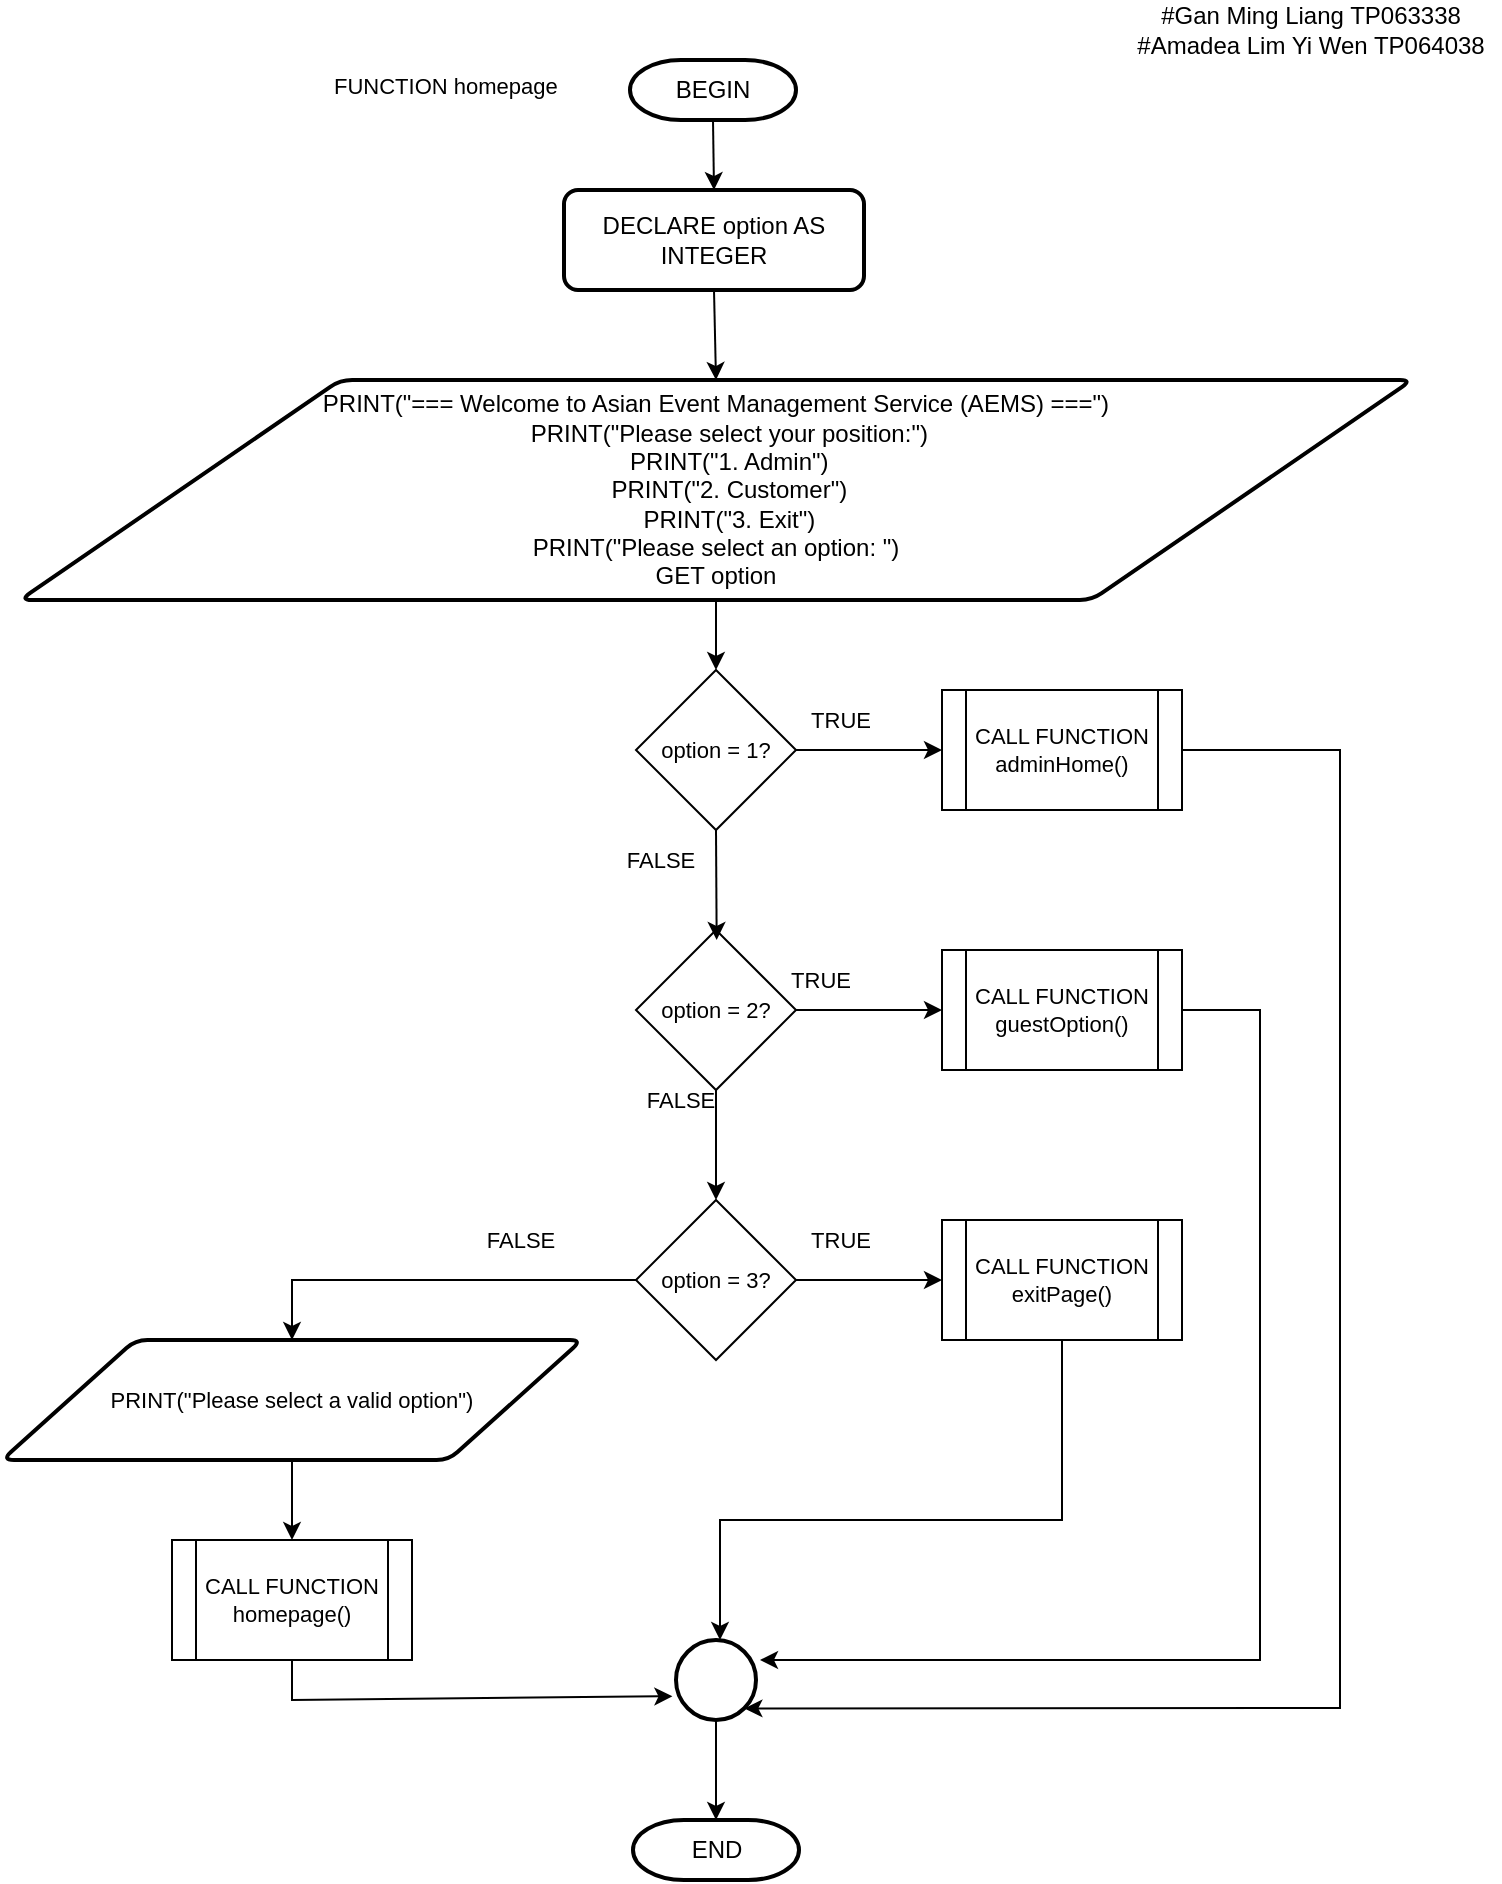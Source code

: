 <mxfile version="18.0.6" type="device" pages="20"><diagram id="C5RBs43oDa-KdzZeNtuy" name="FUNCTION homepage"><mxGraphModel dx="1022" dy="539" grid="1" gridSize="10" guides="1" tooltips="1" connect="1" arrows="1" fold="1" page="1" pageScale="1" pageWidth="827" pageHeight="1169" math="0" shadow="0"><root><mxCell id="WIyWlLk6GJQsqaUBKTNV-0"/><mxCell id="WIyWlLk6GJQsqaUBKTNV-1" parent="WIyWlLk6GJQsqaUBKTNV-0"/><mxCell id="i0ZmUmsOyNbyYsiELnuK-3" value="BEGIN" style="strokeWidth=2;html=1;shape=mxgraph.flowchart.terminator;whiteSpace=wrap;" parent="WIyWlLk6GJQsqaUBKTNV-1" vertex="1"><mxGeometry x="375" y="50" width="83" height="30" as="geometry"/></mxCell><mxCell id="i0ZmUmsOyNbyYsiELnuK-4" value="" style="endArrow=classic;html=1;rounded=0;exitX=0.5;exitY=1;exitDx=0;exitDy=0;exitPerimeter=0;entryX=0.5;entryY=0;entryDx=0;entryDy=0;" parent="WIyWlLk6GJQsqaUBKTNV-1" source="i0ZmUmsOyNbyYsiELnuK-3" target="i0ZmUmsOyNbyYsiELnuK-5" edge="1"><mxGeometry width="50" height="50" relative="1" as="geometry"><mxPoint x="343" y="130" as="sourcePoint"/><mxPoint x="373" y="140" as="targetPoint"/></mxGeometry></mxCell><mxCell id="i0ZmUmsOyNbyYsiELnuK-5" value="DECLARE option AS INTEGER" style="rounded=1;whiteSpace=wrap;html=1;absoluteArcSize=1;arcSize=14;strokeWidth=2;" parent="WIyWlLk6GJQsqaUBKTNV-1" vertex="1"><mxGeometry x="342" y="115" width="150" height="50" as="geometry"/></mxCell><mxCell id="i0ZmUmsOyNbyYsiELnuK-7" value="&lt;div&gt;PRINT(&quot;=== Welcome to Asian Event Management Service (AEMS) ===&quot;)&lt;/div&gt;&lt;div&gt;&amp;nbsp; &amp;nbsp; PRINT(&quot;Please select your position:&quot;)&lt;/div&gt;&lt;div&gt;&amp;nbsp; &amp;nbsp; PRINT(&quot;1. Admin&quot;)&lt;/div&gt;&lt;div&gt;&amp;nbsp; &amp;nbsp; PRINT(&quot;2. Customer&quot;)&lt;/div&gt;&lt;div&gt;&amp;nbsp; &amp;nbsp; PRINT(&quot;3. Exit&quot;)&lt;/div&gt;&lt;div&gt;&lt;span style=&quot;&quot;&gt;&#9;&lt;/span&gt;PRINT(&quot;Please select an option: &quot;)&lt;/div&gt;&lt;div&gt;&lt;span style=&quot;&quot;&gt;&#9;&lt;/span&gt;GET option&lt;/div&gt;" style="shape=parallelogram;html=1;strokeWidth=2;perimeter=parallelogramPerimeter;whiteSpace=wrap;rounded=1;arcSize=12;size=0.23;" parent="WIyWlLk6GJQsqaUBKTNV-1" vertex="1"><mxGeometry x="70" y="210" width="696" height="110" as="geometry"/></mxCell><mxCell id="i0ZmUmsOyNbyYsiELnuK-8" value="" style="endArrow=classic;html=1;rounded=0;exitX=0.5;exitY=1;exitDx=0;exitDy=0;entryX=0.5;entryY=0;entryDx=0;entryDy=0;" parent="WIyWlLk6GJQsqaUBKTNV-1" source="i0ZmUmsOyNbyYsiELnuK-5" target="i0ZmUmsOyNbyYsiELnuK-7" edge="1"><mxGeometry width="50" height="50" relative="1" as="geometry"><mxPoint x="427" y="80" as="sourcePoint"/><mxPoint x="427" y="125" as="targetPoint"/></mxGeometry></mxCell><mxCell id="i0ZmUmsOyNbyYsiELnuK-9" value="option = 1?" style="rhombus;whiteSpace=wrap;html=1;fontSize=11;" parent="WIyWlLk6GJQsqaUBKTNV-1" vertex="1"><mxGeometry x="378" y="355" width="80" height="80" as="geometry"/></mxCell><mxCell id="i0ZmUmsOyNbyYsiELnuK-11" value="CALL FUNCTION adminHome()" style="shape=process;whiteSpace=wrap;html=1;backgroundOutline=1;fontSize=11;" parent="WIyWlLk6GJQsqaUBKTNV-1" vertex="1"><mxGeometry x="531" y="365" width="120" height="60" as="geometry"/></mxCell><mxCell id="i0ZmUmsOyNbyYsiELnuK-12" value="option = 2?" style="rhombus;whiteSpace=wrap;html=1;fontSize=11;" parent="WIyWlLk6GJQsqaUBKTNV-1" vertex="1"><mxGeometry x="378" y="485" width="80" height="80" as="geometry"/></mxCell><mxCell id="i0ZmUmsOyNbyYsiELnuK-13" value="option = 3?" style="rhombus;whiteSpace=wrap;html=1;fontSize=11;" parent="WIyWlLk6GJQsqaUBKTNV-1" vertex="1"><mxGeometry x="378" y="620" width="80" height="80" as="geometry"/></mxCell><mxCell id="i0ZmUmsOyNbyYsiELnuK-15" value="CALL FUNCTION guestOption()" style="shape=process;whiteSpace=wrap;html=1;backgroundOutline=1;fontSize=11;" parent="WIyWlLk6GJQsqaUBKTNV-1" vertex="1"><mxGeometry x="531" y="495" width="120" height="60" as="geometry"/></mxCell><mxCell id="i0ZmUmsOyNbyYsiELnuK-16" value="CALL FUNCTION exitPage()" style="shape=process;whiteSpace=wrap;html=1;backgroundOutline=1;fontSize=11;" parent="WIyWlLk6GJQsqaUBKTNV-1" vertex="1"><mxGeometry x="531" y="630" width="120" height="60" as="geometry"/></mxCell><mxCell id="i0ZmUmsOyNbyYsiELnuK-17" value="CALL FUNCTION homepage()" style="shape=process;whiteSpace=wrap;html=1;backgroundOutline=1;fontSize=11;" parent="WIyWlLk6GJQsqaUBKTNV-1" vertex="1"><mxGeometry x="146" y="790" width="120" height="60" as="geometry"/></mxCell><mxCell id="i0ZmUmsOyNbyYsiELnuK-18" value="PRINT(&quot;Please select a valid option&quot;)" style="shape=parallelogram;html=1;strokeWidth=2;perimeter=parallelogramPerimeter;whiteSpace=wrap;rounded=1;arcSize=12;size=0.23;fontSize=11;" parent="WIyWlLk6GJQsqaUBKTNV-1" vertex="1"><mxGeometry x="61" y="690" width="290" height="60" as="geometry"/></mxCell><mxCell id="i0ZmUmsOyNbyYsiELnuK-19" value="" style="endArrow=classic;html=1;rounded=0;entryX=0;entryY=0.5;entryDx=0;entryDy=0;" parent="WIyWlLk6GJQsqaUBKTNV-1" source="i0ZmUmsOyNbyYsiELnuK-9" target="i0ZmUmsOyNbyYsiELnuK-11" edge="1"><mxGeometry width="50" height="50" relative="1" as="geometry"><mxPoint x="427" y="175" as="sourcePoint"/><mxPoint x="428" y="220" as="targetPoint"/></mxGeometry></mxCell><mxCell id="i0ZmUmsOyNbyYsiELnuK-20" value="" style="endArrow=classic;html=1;rounded=0;exitX=0.5;exitY=1;exitDx=0;exitDy=0;entryX=0.5;entryY=0;entryDx=0;entryDy=0;" parent="WIyWlLk6GJQsqaUBKTNV-1" source="i0ZmUmsOyNbyYsiELnuK-12" target="i0ZmUmsOyNbyYsiELnuK-13" edge="1"><mxGeometry width="50" height="50" relative="1" as="geometry"><mxPoint x="437" y="185" as="sourcePoint"/><mxPoint x="438" y="230" as="targetPoint"/></mxGeometry></mxCell><mxCell id="i0ZmUmsOyNbyYsiELnuK-21" value="" style="endArrow=classic;html=1;rounded=0;exitX=0.5;exitY=1;exitDx=0;exitDy=0;entryX=0.5;entryY=0;entryDx=0;entryDy=0;" parent="WIyWlLk6GJQsqaUBKTNV-1" source="i0ZmUmsOyNbyYsiELnuK-9" edge="1"><mxGeometry width="50" height="50" relative="1" as="geometry"><mxPoint x="417.33" y="445" as="sourcePoint"/><mxPoint x="418.33" y="490" as="targetPoint"/></mxGeometry></mxCell><mxCell id="i0ZmUmsOyNbyYsiELnuK-22" value="" style="endArrow=classic;html=1;rounded=0;exitX=0.5;exitY=1;exitDx=0;exitDy=0;" parent="WIyWlLk6GJQsqaUBKTNV-1" source="i0ZmUmsOyNbyYsiELnuK-7" target="i0ZmUmsOyNbyYsiELnuK-9" edge="1"><mxGeometry width="50" height="50" relative="1" as="geometry"><mxPoint x="457" y="205" as="sourcePoint"/><mxPoint x="458" y="250" as="targetPoint"/></mxGeometry></mxCell><mxCell id="i0ZmUmsOyNbyYsiELnuK-23" value="" style="endArrow=classic;html=1;rounded=0;entryX=0;entryY=0.5;entryDx=0;entryDy=0;exitX=1;exitY=0.5;exitDx=0;exitDy=0;" parent="WIyWlLk6GJQsqaUBKTNV-1" source="i0ZmUmsOyNbyYsiELnuK-13" target="i0ZmUmsOyNbyYsiELnuK-16" edge="1"><mxGeometry width="50" height="50" relative="1" as="geometry"><mxPoint x="468" y="405" as="sourcePoint"/><mxPoint x="541" y="405" as="targetPoint"/></mxGeometry></mxCell><mxCell id="i0ZmUmsOyNbyYsiELnuK-24" value="" style="endArrow=classic;html=1;rounded=0;entryX=0;entryY=0.5;entryDx=0;entryDy=0;exitX=1;exitY=0.5;exitDx=0;exitDy=0;" parent="WIyWlLk6GJQsqaUBKTNV-1" source="i0ZmUmsOyNbyYsiELnuK-12" target="i0ZmUmsOyNbyYsiELnuK-15" edge="1"><mxGeometry width="50" height="50" relative="1" as="geometry"><mxPoint x="478" y="415" as="sourcePoint"/><mxPoint x="551" y="415" as="targetPoint"/></mxGeometry></mxCell><mxCell id="i0ZmUmsOyNbyYsiELnuK-25" value="" style="endArrow=classic;html=1;rounded=0;entryX=0.5;entryY=0;entryDx=0;entryDy=0;exitX=0.5;exitY=1;exitDx=0;exitDy=0;" parent="WIyWlLk6GJQsqaUBKTNV-1" source="i0ZmUmsOyNbyYsiELnuK-18" target="i0ZmUmsOyNbyYsiELnuK-17" edge="1"><mxGeometry width="50" height="50" relative="1" as="geometry"><mxPoint x="488" y="425" as="sourcePoint"/><mxPoint x="561" y="425" as="targetPoint"/></mxGeometry></mxCell><mxCell id="i0ZmUmsOyNbyYsiELnuK-26" value="" style="endArrow=classic;html=1;rounded=0;exitX=0;exitY=0.5;exitDx=0;exitDy=0;entryX=0.5;entryY=0;entryDx=0;entryDy=0;" parent="WIyWlLk6GJQsqaUBKTNV-1" source="i0ZmUmsOyNbyYsiELnuK-13" target="i0ZmUmsOyNbyYsiELnuK-18" edge="1"><mxGeometry width="50" height="50" relative="1" as="geometry"><mxPoint x="498" y="435" as="sourcePoint"/><mxPoint x="571" y="435" as="targetPoint"/><Array as="points"><mxPoint x="206" y="660"/></Array></mxGeometry></mxCell><mxCell id="i0ZmUmsOyNbyYsiELnuK-27" value="" style="strokeWidth=2;html=1;shape=mxgraph.flowchart.start_2;whiteSpace=wrap;fontSize=11;" parent="WIyWlLk6GJQsqaUBKTNV-1" vertex="1"><mxGeometry x="398" y="840" width="40" height="40" as="geometry"/></mxCell><mxCell id="i0ZmUmsOyNbyYsiELnuK-28" value="END" style="strokeWidth=2;html=1;shape=mxgraph.flowchart.terminator;whiteSpace=wrap;" parent="WIyWlLk6GJQsqaUBKTNV-1" vertex="1"><mxGeometry x="376.5" y="930" width="83" height="30" as="geometry"/></mxCell><mxCell id="i0ZmUmsOyNbyYsiELnuK-30" value="" style="endArrow=classic;html=1;rounded=0;entryX=0.5;entryY=0;entryDx=0;entryDy=0;exitX=0.5;exitY=1;exitDx=0;exitDy=0;exitPerimeter=0;entryPerimeter=0;" parent="WIyWlLk6GJQsqaUBKTNV-1" source="i0ZmUmsOyNbyYsiELnuK-27" target="i0ZmUmsOyNbyYsiELnuK-28" edge="1"><mxGeometry width="50" height="50" relative="1" as="geometry"><mxPoint x="216" y="760" as="sourcePoint"/><mxPoint x="216" y="800" as="targetPoint"/></mxGeometry></mxCell><mxCell id="i0ZmUmsOyNbyYsiELnuK-31" value="" style="endArrow=classic;html=1;rounded=0;exitX=1;exitY=0.5;exitDx=0;exitDy=0;" parent="WIyWlLk6GJQsqaUBKTNV-1" source="i0ZmUmsOyNbyYsiELnuK-15" edge="1"><mxGeometry width="50" height="50" relative="1" as="geometry"><mxPoint x="226" y="770" as="sourcePoint"/><mxPoint x="440" y="850" as="targetPoint"/><Array as="points"><mxPoint x="690" y="525"/><mxPoint x="690" y="700"/><mxPoint x="690" y="850"/></Array></mxGeometry></mxCell><mxCell id="i0ZmUmsOyNbyYsiELnuK-32" value="" style="endArrow=classic;html=1;rounded=0;entryX=-0.045;entryY=0.703;entryDx=0;entryDy=0;exitX=0.5;exitY=1;exitDx=0;exitDy=0;entryPerimeter=0;" parent="WIyWlLk6GJQsqaUBKTNV-1" source="i0ZmUmsOyNbyYsiELnuK-17" target="i0ZmUmsOyNbyYsiELnuK-27" edge="1"><mxGeometry width="50" height="50" relative="1" as="geometry"><mxPoint x="236" y="780" as="sourcePoint"/><mxPoint x="236" y="820" as="targetPoint"/><Array as="points"><mxPoint x="206" y="870"/></Array></mxGeometry></mxCell><mxCell id="i0ZmUmsOyNbyYsiELnuK-33" value="" style="endArrow=classic;html=1;rounded=0;exitX=0.5;exitY=1;exitDx=0;exitDy=0;" parent="WIyWlLk6GJQsqaUBKTNV-1" source="i0ZmUmsOyNbyYsiELnuK-16" edge="1"><mxGeometry width="50" height="50" relative="1" as="geometry"><mxPoint x="246" y="790" as="sourcePoint"/><mxPoint x="420" y="840" as="targetPoint"/><Array as="points"><mxPoint x="591" y="780"/><mxPoint x="420" y="780"/></Array></mxGeometry></mxCell><mxCell id="i0ZmUmsOyNbyYsiELnuK-34" value="" style="endArrow=classic;html=1;rounded=0;exitX=1;exitY=0.5;exitDx=0;exitDy=0;entryX=0.855;entryY=0.855;entryDx=0;entryDy=0;entryPerimeter=0;" parent="WIyWlLk6GJQsqaUBKTNV-1" source="i0ZmUmsOyNbyYsiELnuK-11" target="i0ZmUmsOyNbyYsiELnuK-27" edge="1"><mxGeometry width="50" height="50" relative="1" as="geometry"><mxPoint x="661" y="535" as="sourcePoint"/><mxPoint x="440" y="860" as="targetPoint"/><Array as="points"><mxPoint x="730" y="395"/><mxPoint x="730" y="620"/><mxPoint x="730" y="874"/></Array></mxGeometry></mxCell><mxCell id="y0Mb0rL8c76WmAOp1n4a-0" value="FUNCTION homepage" style="text;whiteSpace=wrap;html=1;fontSize=11;" parent="WIyWlLk6GJQsqaUBKTNV-1" vertex="1"><mxGeometry x="225" y="50" width="140" height="30" as="geometry"/></mxCell><mxCell id="xeXWxgkDOoJQp933cou5-0" value="TRUE" style="text;html=1;align=center;verticalAlign=middle;resizable=0;points=[];autosize=1;strokeColor=none;fillColor=none;fontSize=11;" parent="WIyWlLk6GJQsqaUBKTNV-1" vertex="1"><mxGeometry x="455" y="370" width="50" height="20" as="geometry"/></mxCell><mxCell id="xeXWxgkDOoJQp933cou5-1" value="TRUE" style="text;html=1;align=center;verticalAlign=middle;resizable=0;points=[];autosize=1;strokeColor=none;fillColor=none;fontSize=11;" parent="WIyWlLk6GJQsqaUBKTNV-1" vertex="1"><mxGeometry x="445" y="500" width="50" height="20" as="geometry"/></mxCell><mxCell id="xeXWxgkDOoJQp933cou5-2" value="TRUE" style="text;html=1;align=center;verticalAlign=middle;resizable=0;points=[];autosize=1;strokeColor=none;fillColor=none;fontSize=11;" parent="WIyWlLk6GJQsqaUBKTNV-1" vertex="1"><mxGeometry x="455" y="630" width="50" height="20" as="geometry"/></mxCell><mxCell id="xeXWxgkDOoJQp933cou5-3" value="FALSE" style="text;html=1;align=center;verticalAlign=middle;resizable=0;points=[];autosize=1;strokeColor=none;fillColor=none;fontSize=11;" parent="WIyWlLk6GJQsqaUBKTNV-1" vertex="1"><mxGeometry x="375" y="560" width="50" height="20" as="geometry"/></mxCell><mxCell id="xeXWxgkDOoJQp933cou5-4" value="FALSE" style="text;html=1;align=center;verticalAlign=middle;resizable=0;points=[];autosize=1;strokeColor=none;fillColor=none;fontSize=11;" parent="WIyWlLk6GJQsqaUBKTNV-1" vertex="1"><mxGeometry x="365" y="440" width="50" height="20" as="geometry"/></mxCell><mxCell id="xeXWxgkDOoJQp933cou5-5" value="FALSE" style="text;html=1;align=center;verticalAlign=middle;resizable=0;points=[];autosize=1;strokeColor=none;fillColor=none;fontSize=11;" parent="WIyWlLk6GJQsqaUBKTNV-1" vertex="1"><mxGeometry x="295" y="630" width="50" height="20" as="geometry"/></mxCell><mxCell id="cTBKVgQ3j1RlvANXJh9e-0" value="#Gan Ming Liang TP063338&lt;br&gt;#Amadea Lim Yi Wen TP064038" style="text;html=1;align=center;verticalAlign=middle;resizable=0;points=[];autosize=1;strokeColor=none;fillColor=none;" parent="WIyWlLk6GJQsqaUBKTNV-1" vertex="1"><mxGeometry x="620" y="20" width="190" height="30" as="geometry"/></mxCell></root></mxGraphModel></diagram><diagram id="THycqrtiSM36rCCyQgiv" name="FUNCTION exitPage"><mxGraphModel dx="1703" dy="898" grid="1" gridSize="10" guides="1" tooltips="1" connect="1" arrows="1" fold="1" page="1" pageScale="1" pageWidth="850" pageHeight="1100" math="0" shadow="0"><root><mxCell id="0"/><mxCell id="1" parent="0"/><mxCell id="uhwQipCWfKAfP0-ZZszn-1" value="BEGIN" style="strokeWidth=2;html=1;shape=mxgraph.flowchart.terminator;whiteSpace=wrap;" parent="1" vertex="1"><mxGeometry x="393.5" y="390" width="83" height="30" as="geometry"/></mxCell><mxCell id="uhwQipCWfKAfP0-ZZszn-2" value="" style="endArrow=classic;html=1;rounded=0;exitX=0.5;exitY=1;exitDx=0;exitDy=0;exitPerimeter=0;entryX=0.5;entryY=0;entryDx=0;entryDy=0;" parent="1" source="uhwQipCWfKAfP0-ZZszn-1" target="uhwQipCWfKAfP0-ZZszn-4" edge="1"><mxGeometry width="50" height="50" relative="1" as="geometry"><mxPoint x="360" y="355" as="sourcePoint"/><mxPoint x="434.0" y="340" as="targetPoint"/></mxGeometry></mxCell><mxCell id="uhwQipCWfKAfP0-ZZszn-4" value="&lt;div&gt;PRINT(&quot;\nYou have exited the application&quot;)&lt;/div&gt;&lt;div&gt;&amp;nbsp; &amp;nbsp; PRINT(&quot;Thank you for using our services!&quot;)&lt;/div&gt;" style="shape=parallelogram;html=1;strokeWidth=2;perimeter=parallelogramPerimeter;whiteSpace=wrap;rounded=1;arcSize=12;size=0.23;" parent="1" vertex="1"><mxGeometry x="227" y="475" width="416" height="70" as="geometry"/></mxCell><mxCell id="uhwQipCWfKAfP0-ZZszn-17" value="" style="endArrow=classic;html=1;rounded=0;exitX=0.5;exitY=1;exitDx=0;exitDy=0;entryX=0.5;entryY=0;entryDx=0;entryDy=0;entryPerimeter=0;" parent="1" source="uhwQipCWfKAfP0-ZZszn-4" target="uhwQipCWfKAfP0-ZZszn-23" edge="1"><mxGeometry width="50" height="50" relative="1" as="geometry"><mxPoint x="474" y="430" as="sourcePoint"/><mxPoint x="435" y="580" as="targetPoint"/></mxGeometry></mxCell><mxCell id="uhwQipCWfKAfP0-ZZszn-23" value="END" style="strokeWidth=2;html=1;shape=mxgraph.flowchart.terminator;whiteSpace=wrap;" parent="1" vertex="1"><mxGeometry x="393.5" y="580" width="83" height="30" as="geometry"/></mxCell><mxCell id="uhwQipCWfKAfP0-ZZszn-29" value="FUNCTION exitPage" style="text;whiteSpace=wrap;html=1;fontSize=11;" parent="1" vertex="1"><mxGeometry x="227" y="360" width="140" height="30" as="geometry"/></mxCell><mxCell id="v__guF6-OMrAGIADR2eK-1" style="edgeStyle=orthogonalEdgeStyle;rounded=0;orthogonalLoop=1;jettySize=auto;html=1;exitX=0.5;exitY=1;exitDx=0;exitDy=0;exitPerimeter=0;fontSize=11;" parent="1" source="uhwQipCWfKAfP0-ZZszn-23" target="uhwQipCWfKAfP0-ZZszn-23" edge="1"><mxGeometry relative="1" as="geometry"/></mxCell></root></mxGraphModel></diagram><diagram id="GWxVPKwYnPwzcz520lFa" name="FUNCTION adminHome"><mxGraphModel dx="2271" dy="1198" grid="1" gridSize="10" guides="1" tooltips="1" connect="1" arrows="1" fold="1" page="1" pageScale="1" pageWidth="850" pageHeight="1100" math="0" shadow="0"><root><mxCell id="0"/><mxCell id="1" parent="0"/><mxCell id="KBC6z6cH9RxWjY3jZ2dp-1" value="FUNCTION adminHome" style="text;whiteSpace=wrap;html=1;fontSize=11;" parent="1" vertex="1"><mxGeometry x="180" y="50" width="150" height="30" as="geometry"/></mxCell><mxCell id="dBhk4h2Y1U-kXuSC_NjW-1" value="BEGIN" style="strokeWidth=2;html=1;shape=mxgraph.flowchart.terminator;whiteSpace=wrap;" parent="1" vertex="1"><mxGeometry x="375" y="50" width="83" height="30" as="geometry"/></mxCell><mxCell id="dBhk4h2Y1U-kXuSC_NjW-2" value="" style="endArrow=classic;html=1;rounded=0;exitX=0.5;exitY=1;exitDx=0;exitDy=0;exitPerimeter=0;entryX=0.5;entryY=0;entryDx=0;entryDy=0;" parent="1" source="dBhk4h2Y1U-kXuSC_NjW-1" target="dBhk4h2Y1U-kXuSC_NjW-3" edge="1"><mxGeometry width="50" height="50" relative="1" as="geometry"><mxPoint x="343" y="130" as="sourcePoint"/><mxPoint x="373" y="140" as="targetPoint"/></mxGeometry></mxCell><mxCell id="dBhk4h2Y1U-kXuSC_NjW-3" value="DECLARE option AS INTEGER" style="rounded=1;whiteSpace=wrap;html=1;absoluteArcSize=1;arcSize=14;strokeWidth=2;" parent="1" vertex="1"><mxGeometry x="342" y="115" width="150" height="50" as="geometry"/></mxCell><mxCell id="dBhk4h2Y1U-kXuSC_NjW-4" value="&lt;div&gt;PRINT(&quot;=== Please select an option below: ===&quot;)&lt;/div&gt;&lt;div&gt;&amp;nbsp; &amp;nbsp; PRINT(&quot;1. Admin Login&quot;)&lt;/div&gt;&lt;div&gt;&amp;nbsp; &amp;nbsp; PRINT(&quot;2. Admin Registration&quot;)&lt;/div&gt;&lt;div&gt;&amp;nbsp; &amp;nbsp; PRINT(&quot;3. Go Back&quot;)&lt;/div&gt;&lt;div&gt;&amp;nbsp; &amp;nbsp; PRINT(&quot;Your choice: &quot;)&lt;/div&gt;&lt;div&gt;&lt;span style=&quot;&quot;&gt;&#9;&lt;/span&gt;GET option&lt;/div&gt;" style="shape=parallelogram;html=1;strokeWidth=2;perimeter=parallelogramPerimeter;whiteSpace=wrap;rounded=1;arcSize=12;size=0.23;" parent="1" vertex="1"><mxGeometry x="70" y="210" width="696" height="110" as="geometry"/></mxCell><mxCell id="dBhk4h2Y1U-kXuSC_NjW-5" value="" style="endArrow=classic;html=1;rounded=0;exitX=0.5;exitY=1;exitDx=0;exitDy=0;entryX=0.5;entryY=0;entryDx=0;entryDy=0;" parent="1" source="dBhk4h2Y1U-kXuSC_NjW-3" target="dBhk4h2Y1U-kXuSC_NjW-4" edge="1"><mxGeometry width="50" height="50" relative="1" as="geometry"><mxPoint x="427" y="80" as="sourcePoint"/><mxPoint x="427" y="125" as="targetPoint"/></mxGeometry></mxCell><mxCell id="dBhk4h2Y1U-kXuSC_NjW-6" value="option = 1?" style="rhombus;whiteSpace=wrap;html=1;fontSize=11;" parent="1" vertex="1"><mxGeometry x="378" y="355" width="80" height="80" as="geometry"/></mxCell><mxCell id="dBhk4h2Y1U-kXuSC_NjW-7" value="CALL FUNCTION adminLogin()" style="shape=process;whiteSpace=wrap;html=1;backgroundOutline=1;fontSize=11;" parent="1" vertex="1"><mxGeometry x="531" y="365" width="120" height="60" as="geometry"/></mxCell><mxCell id="dBhk4h2Y1U-kXuSC_NjW-8" value="option = 2?" style="rhombus;whiteSpace=wrap;html=1;fontSize=11;" parent="1" vertex="1"><mxGeometry x="378" y="485" width="80" height="80" as="geometry"/></mxCell><mxCell id="dBhk4h2Y1U-kXuSC_NjW-9" value="option = 3?" style="rhombus;whiteSpace=wrap;html=1;fontSize=11;" parent="1" vertex="1"><mxGeometry x="378" y="620" width="80" height="80" as="geometry"/></mxCell><mxCell id="dBhk4h2Y1U-kXuSC_NjW-10" value="&amp;nbsp;CALL FUNCTION adminAuth()" style="shape=process;whiteSpace=wrap;html=1;backgroundOutline=1;fontSize=11;" parent="1" vertex="1"><mxGeometry x="531" y="495" width="120" height="60" as="geometry"/></mxCell><mxCell id="dBhk4h2Y1U-kXuSC_NjW-11" value="CALL FUNCTION homepage()" style="shape=process;whiteSpace=wrap;html=1;backgroundOutline=1;fontSize=11;" parent="1" vertex="1"><mxGeometry x="531" y="630" width="120" height="60" as="geometry"/></mxCell><mxCell id="dBhk4h2Y1U-kXuSC_NjW-12" value="CALL FUNCTION adminHome()" style="shape=process;whiteSpace=wrap;html=1;backgroundOutline=1;fontSize=11;" parent="1" vertex="1"><mxGeometry x="146" y="790" width="120" height="60" as="geometry"/></mxCell><mxCell id="dBhk4h2Y1U-kXuSC_NjW-13" value="PRINT(&quot;Please select a valid option&quot;)" style="shape=parallelogram;html=1;strokeWidth=2;perimeter=parallelogramPerimeter;whiteSpace=wrap;rounded=1;arcSize=12;size=0.23;fontSize=11;" parent="1" vertex="1"><mxGeometry x="61" y="690" width="290" height="60" as="geometry"/></mxCell><mxCell id="dBhk4h2Y1U-kXuSC_NjW-14" value="" style="endArrow=classic;html=1;rounded=0;entryX=0;entryY=0.5;entryDx=0;entryDy=0;" parent="1" source="dBhk4h2Y1U-kXuSC_NjW-6" target="dBhk4h2Y1U-kXuSC_NjW-7" edge="1"><mxGeometry width="50" height="50" relative="1" as="geometry"><mxPoint x="427" y="175" as="sourcePoint"/><mxPoint x="428" y="220" as="targetPoint"/></mxGeometry></mxCell><mxCell id="dBhk4h2Y1U-kXuSC_NjW-15" value="" style="endArrow=classic;html=1;rounded=0;exitX=0.5;exitY=1;exitDx=0;exitDy=0;entryX=0.5;entryY=0;entryDx=0;entryDy=0;" parent="1" source="dBhk4h2Y1U-kXuSC_NjW-8" target="dBhk4h2Y1U-kXuSC_NjW-9" edge="1"><mxGeometry width="50" height="50" relative="1" as="geometry"><mxPoint x="437" y="185" as="sourcePoint"/><mxPoint x="438" y="230" as="targetPoint"/></mxGeometry></mxCell><mxCell id="dBhk4h2Y1U-kXuSC_NjW-16" value="" style="endArrow=classic;html=1;rounded=0;exitX=0.5;exitY=1;exitDx=0;exitDy=0;entryX=0.5;entryY=0;entryDx=0;entryDy=0;" parent="1" source="dBhk4h2Y1U-kXuSC_NjW-6" edge="1"><mxGeometry width="50" height="50" relative="1" as="geometry"><mxPoint x="417.33" y="445" as="sourcePoint"/><mxPoint x="418.33" y="490" as="targetPoint"/></mxGeometry></mxCell><mxCell id="dBhk4h2Y1U-kXuSC_NjW-17" value="" style="endArrow=classic;html=1;rounded=0;exitX=0.5;exitY=1;exitDx=0;exitDy=0;" parent="1" source="dBhk4h2Y1U-kXuSC_NjW-4" target="dBhk4h2Y1U-kXuSC_NjW-6" edge="1"><mxGeometry width="50" height="50" relative="1" as="geometry"><mxPoint x="457" y="205" as="sourcePoint"/><mxPoint x="458" y="250" as="targetPoint"/></mxGeometry></mxCell><mxCell id="dBhk4h2Y1U-kXuSC_NjW-18" value="" style="endArrow=classic;html=1;rounded=0;entryX=0;entryY=0.5;entryDx=0;entryDy=0;exitX=1;exitY=0.5;exitDx=0;exitDy=0;" parent="1" source="dBhk4h2Y1U-kXuSC_NjW-9" target="dBhk4h2Y1U-kXuSC_NjW-11" edge="1"><mxGeometry width="50" height="50" relative="1" as="geometry"><mxPoint x="468" y="405" as="sourcePoint"/><mxPoint x="541" y="405" as="targetPoint"/></mxGeometry></mxCell><mxCell id="dBhk4h2Y1U-kXuSC_NjW-19" value="" style="endArrow=classic;html=1;rounded=0;entryX=0;entryY=0.5;entryDx=0;entryDy=0;exitX=1;exitY=0.5;exitDx=0;exitDy=0;" parent="1" source="dBhk4h2Y1U-kXuSC_NjW-8" target="dBhk4h2Y1U-kXuSC_NjW-10" edge="1"><mxGeometry width="50" height="50" relative="1" as="geometry"><mxPoint x="478" y="415" as="sourcePoint"/><mxPoint x="551" y="415" as="targetPoint"/></mxGeometry></mxCell><mxCell id="dBhk4h2Y1U-kXuSC_NjW-20" value="" style="endArrow=classic;html=1;rounded=0;entryX=0.5;entryY=0;entryDx=0;entryDy=0;exitX=0.5;exitY=1;exitDx=0;exitDy=0;" parent="1" source="dBhk4h2Y1U-kXuSC_NjW-13" target="dBhk4h2Y1U-kXuSC_NjW-12" edge="1"><mxGeometry width="50" height="50" relative="1" as="geometry"><mxPoint x="488" y="425" as="sourcePoint"/><mxPoint x="561" y="425" as="targetPoint"/></mxGeometry></mxCell><mxCell id="dBhk4h2Y1U-kXuSC_NjW-21" value="" style="endArrow=classic;html=1;rounded=0;exitX=0;exitY=0.5;exitDx=0;exitDy=0;entryX=0.5;entryY=0;entryDx=0;entryDy=0;" parent="1" source="dBhk4h2Y1U-kXuSC_NjW-9" target="dBhk4h2Y1U-kXuSC_NjW-13" edge="1"><mxGeometry width="50" height="50" relative="1" as="geometry"><mxPoint x="498" y="435" as="sourcePoint"/><mxPoint x="571" y="435" as="targetPoint"/><Array as="points"><mxPoint x="206" y="660"/></Array></mxGeometry></mxCell><mxCell id="dBhk4h2Y1U-kXuSC_NjW-22" value="" style="strokeWidth=2;html=1;shape=mxgraph.flowchart.start_2;whiteSpace=wrap;fontSize=11;" parent="1" vertex="1"><mxGeometry x="398" y="840" width="40" height="40" as="geometry"/></mxCell><mxCell id="dBhk4h2Y1U-kXuSC_NjW-23" value="END" style="strokeWidth=2;html=1;shape=mxgraph.flowchart.terminator;whiteSpace=wrap;" parent="1" vertex="1"><mxGeometry x="376.5" y="930" width="83" height="30" as="geometry"/></mxCell><mxCell id="dBhk4h2Y1U-kXuSC_NjW-24" value="" style="endArrow=classic;html=1;rounded=0;entryX=0.5;entryY=0;entryDx=0;entryDy=0;exitX=0.5;exitY=1;exitDx=0;exitDy=0;exitPerimeter=0;entryPerimeter=0;" parent="1" source="dBhk4h2Y1U-kXuSC_NjW-22" target="dBhk4h2Y1U-kXuSC_NjW-23" edge="1"><mxGeometry width="50" height="50" relative="1" as="geometry"><mxPoint x="216" y="760" as="sourcePoint"/><mxPoint x="216" y="800" as="targetPoint"/></mxGeometry></mxCell><mxCell id="dBhk4h2Y1U-kXuSC_NjW-25" value="" style="endArrow=classic;html=1;rounded=0;exitX=1;exitY=0.5;exitDx=0;exitDy=0;entryX=0.855;entryY=0.145;entryDx=0;entryDy=0;entryPerimeter=0;" parent="1" source="dBhk4h2Y1U-kXuSC_NjW-10" target="dBhk4h2Y1U-kXuSC_NjW-22" edge="1"><mxGeometry width="50" height="50" relative="1" as="geometry"><mxPoint x="226" y="770" as="sourcePoint"/><mxPoint x="440" y="850" as="targetPoint"/><Array as="points"><mxPoint x="690" y="525"/><mxPoint x="690" y="700"/><mxPoint x="690" y="846"/></Array></mxGeometry></mxCell><mxCell id="dBhk4h2Y1U-kXuSC_NjW-26" value="" style="endArrow=classic;html=1;rounded=0;entryX=-0.045;entryY=0.703;entryDx=0;entryDy=0;exitX=0.5;exitY=1;exitDx=0;exitDy=0;entryPerimeter=0;" parent="1" source="dBhk4h2Y1U-kXuSC_NjW-12" target="dBhk4h2Y1U-kXuSC_NjW-22" edge="1"><mxGeometry width="50" height="50" relative="1" as="geometry"><mxPoint x="236" y="780" as="sourcePoint"/><mxPoint x="236" y="820" as="targetPoint"/><Array as="points"><mxPoint x="206" y="870"/></Array></mxGeometry></mxCell><mxCell id="dBhk4h2Y1U-kXuSC_NjW-27" value="" style="endArrow=classic;html=1;rounded=0;exitX=0.5;exitY=1;exitDx=0;exitDy=0;entryX=0.3;entryY=0;entryDx=0;entryDy=0;entryPerimeter=0;" parent="1" source="dBhk4h2Y1U-kXuSC_NjW-11" target="dBhk4h2Y1U-kXuSC_NjW-22" edge="1"><mxGeometry width="50" height="50" relative="1" as="geometry"><mxPoint x="246" y="790" as="sourcePoint"/><mxPoint x="420.0" y="840.0" as="targetPoint"/><Array as="points"><mxPoint x="591" y="780"/><mxPoint x="410" y="780"/></Array></mxGeometry></mxCell><mxCell id="dBhk4h2Y1U-kXuSC_NjW-28" value="" style="endArrow=classic;html=1;rounded=0;exitX=1;exitY=0.5;exitDx=0;exitDy=0;entryX=0.855;entryY=0.855;entryDx=0;entryDy=0;entryPerimeter=0;" parent="1" source="dBhk4h2Y1U-kXuSC_NjW-7" target="dBhk4h2Y1U-kXuSC_NjW-22" edge="1"><mxGeometry width="50" height="50" relative="1" as="geometry"><mxPoint x="661" y="535" as="sourcePoint"/><mxPoint x="440" y="860" as="targetPoint"/><Array as="points"><mxPoint x="730" y="395"/><mxPoint x="730" y="620"/><mxPoint x="730" y="874"/></Array></mxGeometry></mxCell><mxCell id="NYBzlnGTYO3WlAIvv0d--1" value="TRUE" style="text;html=1;align=center;verticalAlign=middle;resizable=0;points=[];autosize=1;strokeColor=none;fillColor=none;fontSize=11;" parent="1" vertex="1"><mxGeometry x="445" y="370" width="50" height="20" as="geometry"/></mxCell><mxCell id="NYBzlnGTYO3WlAIvv0d--2" value="FALSE" style="text;html=1;align=center;verticalAlign=middle;resizable=0;points=[];autosize=1;strokeColor=none;fillColor=none;fontSize=11;" parent="1" vertex="1"><mxGeometry x="375" y="430" width="50" height="20" as="geometry"/></mxCell><mxCell id="NYBzlnGTYO3WlAIvv0d--3" value="TRUE" style="text;html=1;align=center;verticalAlign=middle;resizable=0;points=[];autosize=1;strokeColor=none;fillColor=none;fontSize=11;" parent="1" vertex="1"><mxGeometry x="465" y="500" width="50" height="20" as="geometry"/></mxCell><mxCell id="NYBzlnGTYO3WlAIvv0d--4" value="FALSE" style="text;html=1;align=center;verticalAlign=middle;resizable=0;points=[];autosize=1;strokeColor=none;fillColor=none;fontSize=11;" parent="1" vertex="1"><mxGeometry x="370" y="570" width="50" height="20" as="geometry"/></mxCell><mxCell id="NYBzlnGTYO3WlAIvv0d--5" value="TRUE" style="text;html=1;align=center;verticalAlign=middle;resizable=0;points=[];autosize=1;strokeColor=none;fillColor=none;fontSize=11;" parent="1" vertex="1"><mxGeometry x="458" y="640" width="50" height="20" as="geometry"/></mxCell><mxCell id="NYBzlnGTYO3WlAIvv0d--6" value="FALSE" style="text;html=1;align=center;verticalAlign=middle;resizable=0;points=[];autosize=1;strokeColor=none;fillColor=none;fontSize=11;" parent="1" vertex="1"><mxGeometry x="320" y="640" width="50" height="20" as="geometry"/></mxCell></root></mxGraphModel></diagram><diagram id="UGewEQUC1LasAMgD_vmr" name="FUNCTION adminAuth"><mxGraphModel dx="1022" dy="539" grid="1" gridSize="10" guides="1" tooltips="1" connect="1" arrows="1" fold="1" page="1" pageScale="1" pageWidth="850" pageHeight="1100" math="0" shadow="0"><root><mxCell id="0"/><mxCell id="1" parent="0"/><mxCell id="Vrd88B-20OKK7jHTl1b8-1" value="FUNCTION adminAuth" style="text;whiteSpace=wrap;html=1;fontSize=11;" parent="1" vertex="1"><mxGeometry x="150" y="60" width="150" height="30" as="geometry"/></mxCell><mxCell id="P0ZJ0BZlAACUouhqz3Rk-2" value="BEGIN" style="strokeWidth=2;html=1;shape=mxgraph.flowchart.terminator;whiteSpace=wrap;" parent="1" vertex="1"><mxGeometry x="375" y="50" width="83" height="30" as="geometry"/></mxCell><mxCell id="P0ZJ0BZlAACUouhqz3Rk-3" value="" style="endArrow=classic;html=1;rounded=0;exitX=0.5;exitY=1;exitDx=0;exitDy=0;exitPerimeter=0;entryX=0.5;entryY=0;entryDx=0;entryDy=0;" parent="1" source="P0ZJ0BZlAACUouhqz3Rk-2" target="P0ZJ0BZlAACUouhqz3Rk-4" edge="1"><mxGeometry width="50" height="50" relative="1" as="geometry"><mxPoint x="343" y="130" as="sourcePoint"/><mxPoint x="373" y="140" as="targetPoint"/></mxGeometry></mxCell><mxCell id="P0ZJ0BZlAACUouhqz3Rk-4" value="&lt;div&gt;DECLARE code AS STRING&lt;/div&gt;&lt;div&gt;&lt;span style=&quot;&quot;&gt;&#9;&lt;/span&gt;DECLARE choice AS INTEGER&lt;/div&gt;" style="rounded=1;whiteSpace=wrap;html=1;absoluteArcSize=1;arcSize=14;strokeWidth=2;" parent="1" vertex="1"><mxGeometry x="325.5" y="120" width="182" height="50" as="geometry"/></mxCell><mxCell id="P0ZJ0BZlAACUouhqz3Rk-5" value="&lt;div&gt;PRINT(&quot;Please enter company referral code: &quot;)&lt;/div&gt;&lt;div&gt;&lt;span style=&quot;&quot;&gt;&#9;&lt;/span&gt;GET code&lt;/div&gt;" style="shape=parallelogram;html=1;strokeWidth=2;perimeter=parallelogramPerimeter;whiteSpace=wrap;rounded=1;arcSize=12;size=0.23;" parent="1" vertex="1"><mxGeometry x="218" y="220" width="400" height="60" as="geometry"/></mxCell><mxCell id="P0ZJ0BZlAACUouhqz3Rk-6" value="" style="endArrow=classic;html=1;rounded=0;exitX=0.5;exitY=1;exitDx=0;exitDy=0;entryX=0.5;entryY=0;entryDx=0;entryDy=0;" parent="1" source="P0ZJ0BZlAACUouhqz3Rk-4" target="P0ZJ0BZlAACUouhqz3Rk-5" edge="1"><mxGeometry width="50" height="50" relative="1" as="geometry"><mxPoint x="427" y="80" as="sourcePoint"/><mxPoint x="427" y="125" as="targetPoint"/></mxGeometry></mxCell><mxCell id="P0ZJ0BZlAACUouhqz3Rk-7" value="code NOT EQUALS TO &quot;AEMS0001&quot;?" style="rhombus;whiteSpace=wrap;html=1;fontSize=11;" parent="1" vertex="1"><mxGeometry x="180" y="345" width="158" height="80" as="geometry"/></mxCell><mxCell id="P0ZJ0BZlAACUouhqz3Rk-9" value="choice = 1?" style="rhombus;whiteSpace=wrap;html=1;fontSize=11;" parent="1" vertex="1"><mxGeometry x="530" y="460" width="80" height="80" as="geometry"/></mxCell><mxCell id="P0ZJ0BZlAACUouhqz3Rk-10" value="choice = 2?" style="rhombus;whiteSpace=wrap;html=1;fontSize=11;" parent="1" vertex="1"><mxGeometry x="531" y="590" width="80" height="80" as="geometry"/></mxCell><mxCell id="P0ZJ0BZlAACUouhqz3Rk-12" value="CALL FUNCTION adminHome()" style="shape=process;whiteSpace=wrap;html=1;backgroundOutline=1;fontSize=11;" parent="1" vertex="1"><mxGeometry x="680" y="600" width="120" height="60" as="geometry"/></mxCell><mxCell id="P0ZJ0BZlAACUouhqz3Rk-13" value="CALL FUNCTION adminSignup()" style="shape=process;whiteSpace=wrap;html=1;backgroundOutline=1;fontSize=11;" parent="1" vertex="1"><mxGeometry x="95" y="710" width="120" height="60" as="geometry"/></mxCell><mxCell id="P0ZJ0BZlAACUouhqz3Rk-14" value="PRINT(&quot;Verification successful!&quot;)" style="shape=parallelogram;html=1;strokeWidth=2;perimeter=parallelogramPerimeter;whiteSpace=wrap;rounded=1;arcSize=12;size=0.23;fontSize=11;" parent="1" vertex="1"><mxGeometry x="10" y="565" width="290" height="60" as="geometry"/></mxCell><mxCell id="P0ZJ0BZlAACUouhqz3Rk-15" value="" style="endArrow=classic;html=1;rounded=0;entryX=0;entryY=0.5;entryDx=0;entryDy=0;" parent="1" source="P0ZJ0BZlAACUouhqz3Rk-7" target="P0ZJ0BZlAACUouhqz3Rk-30" edge="1"><mxGeometry width="50" height="50" relative="1" as="geometry"><mxPoint x="427" y="175" as="sourcePoint"/><mxPoint x="531" y="395" as="targetPoint"/></mxGeometry></mxCell><mxCell id="P0ZJ0BZlAACUouhqz3Rk-16" value="" style="endArrow=classic;html=1;rounded=0;exitX=0.5;exitY=1;exitDx=0;exitDy=0;entryX=0.5;entryY=0;entryDx=0;entryDy=0;" parent="1" source="P0ZJ0BZlAACUouhqz3Rk-9" target="P0ZJ0BZlAACUouhqz3Rk-10" edge="1"><mxGeometry width="50" height="50" relative="1" as="geometry"><mxPoint x="437" y="185" as="sourcePoint"/><mxPoint x="438" y="230" as="targetPoint"/></mxGeometry></mxCell><mxCell id="P0ZJ0BZlAACUouhqz3Rk-18" value="" style="endArrow=classic;html=1;rounded=0;exitX=0.5;exitY=1;exitDx=0;exitDy=0;entryX=0.5;entryY=0;entryDx=0;entryDy=0;" parent="1" source="P0ZJ0BZlAACUouhqz3Rk-5" target="P0ZJ0BZlAACUouhqz3Rk-7" edge="1"><mxGeometry width="50" height="50" relative="1" as="geometry"><mxPoint x="457" y="205" as="sourcePoint"/><mxPoint x="458" y="250" as="targetPoint"/><Array as="points"><mxPoint x="418" y="320"/><mxPoint x="259" y="320"/></Array></mxGeometry></mxCell><mxCell id="P0ZJ0BZlAACUouhqz3Rk-19" value="" style="endArrow=classic;html=1;rounded=0;entryX=0;entryY=0.5;entryDx=0;entryDy=0;exitX=1;exitY=0.5;exitDx=0;exitDy=0;" parent="1" source="P0ZJ0BZlAACUouhqz3Rk-10" target="P0ZJ0BZlAACUouhqz3Rk-12" edge="1"><mxGeometry width="50" height="50" relative="1" as="geometry"><mxPoint x="468" y="405" as="sourcePoint"/><mxPoint x="541" y="405" as="targetPoint"/></mxGeometry></mxCell><mxCell id="P0ZJ0BZlAACUouhqz3Rk-20" value="" style="endArrow=classic;html=1;rounded=0;exitX=1;exitY=0.5;exitDx=0;exitDy=0;entryX=0;entryY=0.5;entryDx=0;entryDy=0;" parent="1" source="P0ZJ0BZlAACUouhqz3Rk-9" target="P0ZJ0BZlAACUouhqz3Rk-31" edge="1"><mxGeometry width="50" height="50" relative="1" as="geometry"><mxPoint x="478" y="415" as="sourcePoint"/><mxPoint x="720" y="520" as="targetPoint"/></mxGeometry></mxCell><mxCell id="P0ZJ0BZlAACUouhqz3Rk-21" value="" style="endArrow=classic;html=1;rounded=0;entryX=0.5;entryY=0;entryDx=0;entryDy=0;exitX=0.5;exitY=1;exitDx=0;exitDy=0;" parent="1" source="P0ZJ0BZlAACUouhqz3Rk-14" target="P0ZJ0BZlAACUouhqz3Rk-13" edge="1"><mxGeometry width="50" height="50" relative="1" as="geometry"><mxPoint x="488" y="425" as="sourcePoint"/><mxPoint x="561" y="425" as="targetPoint"/></mxGeometry></mxCell><mxCell id="P0ZJ0BZlAACUouhqz3Rk-22" value="" style="endArrow=classic;html=1;rounded=0;exitX=0;exitY=0.5;exitDx=0;exitDy=0;entryX=0.5;entryY=0;entryDx=0;entryDy=0;" parent="1" source="P0ZJ0BZlAACUouhqz3Rk-7" target="P0ZJ0BZlAACUouhqz3Rk-14" edge="1"><mxGeometry width="50" height="50" relative="1" as="geometry"><mxPoint x="498" y="435" as="sourcePoint"/><mxPoint x="571" y="435" as="targetPoint"/><Array as="points"><mxPoint x="155" y="385"/></Array></mxGeometry></mxCell><mxCell id="P0ZJ0BZlAACUouhqz3Rk-23" value="" style="strokeWidth=2;html=1;shape=mxgraph.flowchart.start_2;whiteSpace=wrap;fontSize=11;" parent="1" vertex="1"><mxGeometry x="396.5" y="980" width="40" height="40" as="geometry"/></mxCell><mxCell id="P0ZJ0BZlAACUouhqz3Rk-24" value="END" style="strokeWidth=2;html=1;shape=mxgraph.flowchart.terminator;whiteSpace=wrap;" parent="1" vertex="1"><mxGeometry x="375" y="1050" width="83" height="30" as="geometry"/></mxCell><mxCell id="P0ZJ0BZlAACUouhqz3Rk-25" value="" style="endArrow=classic;html=1;rounded=0;entryX=0.5;entryY=0;entryDx=0;entryDy=0;exitX=0.5;exitY=1;exitDx=0;exitDy=0;exitPerimeter=0;entryPerimeter=0;" parent="1" source="P0ZJ0BZlAACUouhqz3Rk-23" target="P0ZJ0BZlAACUouhqz3Rk-24" edge="1"><mxGeometry width="50" height="50" relative="1" as="geometry"><mxPoint x="214.5" y="900" as="sourcePoint"/><mxPoint x="214.5" y="940" as="targetPoint"/></mxGeometry></mxCell><mxCell id="P0ZJ0BZlAACUouhqz3Rk-27" value="" style="endArrow=classic;html=1;rounded=0;entryX=-0.045;entryY=0.703;entryDx=0;entryDy=0;exitX=0.5;exitY=1;exitDx=0;exitDy=0;entryPerimeter=0;" parent="1" source="P0ZJ0BZlAACUouhqz3Rk-13" target="P0ZJ0BZlAACUouhqz3Rk-23" edge="1"><mxGeometry width="50" height="50" relative="1" as="geometry"><mxPoint x="236" y="780" as="sourcePoint"/><mxPoint x="236" y="820" as="targetPoint"/><Array as="points"><mxPoint x="155" y="1008"/></Array></mxGeometry></mxCell><mxCell id="P0ZJ0BZlAACUouhqz3Rk-28" value="" style="endArrow=classic;html=1;rounded=0;exitX=0.5;exitY=1;exitDx=0;exitDy=0;entryX=1;entryY=0.5;entryDx=0;entryDy=0;entryPerimeter=0;" parent="1" source="P0ZJ0BZlAACUouhqz3Rk-12" target="P0ZJ0BZlAACUouhqz3Rk-23" edge="1"><mxGeometry width="50" height="50" relative="1" as="geometry"><mxPoint x="246" y="790" as="sourcePoint"/><mxPoint x="420.0" y="840.0" as="targetPoint"/><Array as="points"><mxPoint x="740" y="810"/><mxPoint x="740" y="1000"/></Array></mxGeometry></mxCell><mxCell id="P0ZJ0BZlAACUouhqz3Rk-41" style="edgeStyle=orthogonalEdgeStyle;rounded=0;orthogonalLoop=1;jettySize=auto;html=1;exitX=0.5;exitY=1;exitDx=0;exitDy=0;entryX=0.5;entryY=0;entryDx=0;entryDy=0;fontSize=11;" parent="1" source="P0ZJ0BZlAACUouhqz3Rk-30" target="P0ZJ0BZlAACUouhqz3Rk-9" edge="1"><mxGeometry relative="1" as="geometry"/></mxCell><mxCell id="P0ZJ0BZlAACUouhqz3Rk-30" value="PRINT(&quot;Incorrect referral code.&quot;)&#10;        PRINT(&quot;do you want to (1) Try Again, or (2) Go Back ?&quot;)&#10;        PRINT(&quot;Your choice: &quot;)&#10;&#9;&#9;GET choice" style="shape=parallelogram;html=1;strokeWidth=2;perimeter=parallelogramPerimeter;whiteSpace=wrap;rounded=1;arcSize=12;size=0.23;fontSize=11;" parent="1" vertex="1"><mxGeometry x="350" y="355" width="440" height="60" as="geometry"/></mxCell><mxCell id="P0ZJ0BZlAACUouhqz3Rk-38" style="edgeStyle=orthogonalEdgeStyle;rounded=0;orthogonalLoop=1;jettySize=auto;html=1;exitX=1;exitY=0.5;exitDx=0;exitDy=0;entryX=0.855;entryY=0.855;entryDx=0;entryDy=0;entryPerimeter=0;fontSize=11;" parent="1" source="P0ZJ0BZlAACUouhqz3Rk-31" target="P0ZJ0BZlAACUouhqz3Rk-23" edge="1"><mxGeometry relative="1" as="geometry"><Array as="points"><mxPoint x="820" y="500"/><mxPoint x="820" y="1014"/></Array></mxGeometry></mxCell><mxCell id="P0ZJ0BZlAACUouhqz3Rk-31" value="CALL FUNCTION adminAuth()" style="shape=process;whiteSpace=wrap;html=1;backgroundOutline=1;fontSize=11;" parent="1" vertex="1"><mxGeometry x="680" y="470" width="120" height="60" as="geometry"/></mxCell><mxCell id="P0ZJ0BZlAACUouhqz3Rk-32" value="PRINT(&quot;option not supported, returning to homepage...&quot;)" style="shape=parallelogram;html=1;strokeWidth=2;perimeter=parallelogramPerimeter;whiteSpace=wrap;rounded=1;arcSize=12;size=0.23;fontSize=11;" parent="1" vertex="1"><mxGeometry x="250" y="730" width="400" height="60" as="geometry"/></mxCell><mxCell id="P0ZJ0BZlAACUouhqz3Rk-37" style="edgeStyle=orthogonalEdgeStyle;rounded=0;orthogonalLoop=1;jettySize=auto;html=1;exitX=0.5;exitY=1;exitDx=0;exitDy=0;entryX=0.5;entryY=0;entryDx=0;entryDy=0;entryPerimeter=0;fontSize=11;" parent="1" source="P0ZJ0BZlAACUouhqz3Rk-33" target="P0ZJ0BZlAACUouhqz3Rk-23" edge="1"><mxGeometry relative="1" as="geometry"/></mxCell><mxCell id="P0ZJ0BZlAACUouhqz3Rk-33" value="CALL FUNCTION homepage()" style="shape=process;whiteSpace=wrap;html=1;backgroundOutline=1;fontSize=11;" parent="1" vertex="1"><mxGeometry x="390" y="830" width="120" height="60" as="geometry"/></mxCell><mxCell id="P0ZJ0BZlAACUouhqz3Rk-34" value="" style="endArrow=classic;html=1;rounded=0;entryX=0.5;entryY=0;entryDx=0;entryDy=0;" parent="1" target="P0ZJ0BZlAACUouhqz3Rk-32" edge="1"><mxGeometry width="50" height="50" relative="1" as="geometry"><mxPoint x="530" y="630" as="sourcePoint"/><mxPoint x="476" y="730" as="targetPoint"/><Array as="points"><mxPoint x="450" y="630"/></Array></mxGeometry></mxCell><mxCell id="P0ZJ0BZlAACUouhqz3Rk-35" value="" style="endArrow=classic;html=1;rounded=0;entryX=0.5;entryY=0;entryDx=0;entryDy=0;exitX=0.5;exitY=1;exitDx=0;exitDy=0;" parent="1" source="P0ZJ0BZlAACUouhqz3Rk-32" target="P0ZJ0BZlAACUouhqz3Rk-33" edge="1"><mxGeometry width="50" height="50" relative="1" as="geometry"><mxPoint x="430" y="810" as="sourcePoint"/><mxPoint x="591" y="610" as="targetPoint"/></mxGeometry></mxCell><mxCell id="P0ZJ0BZlAACUouhqz3Rk-39" value="TRUE" style="text;html=1;align=center;verticalAlign=middle;resizable=0;points=[];autosize=1;strokeColor=none;fillColor=none;fontSize=11;" parent="1" vertex="1"><mxGeometry x="325.5" y="360" width="50" height="20" as="geometry"/></mxCell><mxCell id="P0ZJ0BZlAACUouhqz3Rk-40" value="FALSE" style="text;html=1;align=center;verticalAlign=middle;resizable=0;points=[];autosize=1;strokeColor=none;fillColor=none;fontSize=11;" parent="1" vertex="1"><mxGeometry x="130" y="360" width="50" height="20" as="geometry"/></mxCell><mxCell id="P0ZJ0BZlAACUouhqz3Rk-42" value="TRUE" style="text;html=1;align=center;verticalAlign=middle;resizable=0;points=[];autosize=1;strokeColor=none;fillColor=none;fontSize=11;" parent="1" vertex="1"><mxGeometry x="605" y="480" width="50" height="20" as="geometry"/></mxCell><mxCell id="P0ZJ0BZlAACUouhqz3Rk-43" value="FALSE" style="text;html=1;align=center;verticalAlign=middle;resizable=0;points=[];autosize=1;strokeColor=none;fillColor=none;fontSize=11;" parent="1" vertex="1"><mxGeometry x="525" y="540" width="50" height="20" as="geometry"/></mxCell><mxCell id="P0ZJ0BZlAACUouhqz3Rk-44" value="TRUE" style="text;html=1;align=center;verticalAlign=middle;resizable=0;points=[];autosize=1;strokeColor=none;fillColor=none;fontSize=11;" parent="1" vertex="1"><mxGeometry x="605" y="605" width="50" height="20" as="geometry"/></mxCell><mxCell id="P0ZJ0BZlAACUouhqz3Rk-45" value="FALSE" style="text;html=1;align=center;verticalAlign=middle;resizable=0;points=[];autosize=1;strokeColor=none;fillColor=none;fontSize=11;" parent="1" vertex="1"><mxGeometry x="475" y="605" width="50" height="20" as="geometry"/></mxCell></root></mxGraphModel></diagram><diagram id="ZULIRFY-zA7UtogcGG17" name="FUNCTION adminSignup"><mxGraphModel dx="1872" dy="539" grid="1" gridSize="10" guides="1" tooltips="1" connect="1" arrows="1" fold="1" page="1" pageScale="1" pageWidth="850" pageHeight="1100" math="0" shadow="0"><root><mxCell id="0"/><mxCell id="1" parent="0"/><mxCell id="ZOI_WtPLY3ocDMRvw5fF-1" value="FUNCTION adminSignup" style="text;whiteSpace=wrap;html=1;fontSize=11;" parent="1" vertex="1"><mxGeometry x="170" y="50" width="160" height="30" as="geometry"/></mxCell><mxCell id="HLpnjPVbqLnXtuHXEGu6-2" value="BEGIN" style="strokeWidth=2;html=1;shape=mxgraph.flowchart.terminator;whiteSpace=wrap;" parent="1" vertex="1"><mxGeometry x="380" y="40" width="83" height="30" as="geometry"/></mxCell><mxCell id="HLpnjPVbqLnXtuHXEGu6-3" value="" style="endArrow=classic;html=1;rounded=0;exitX=0.5;exitY=1;exitDx=0;exitDy=0;exitPerimeter=0;entryX=0.5;entryY=0;entryDx=0;entryDy=0;" parent="1" source="HLpnjPVbqLnXtuHXEGu6-2" target="HLpnjPVbqLnXtuHXEGu6-4" edge="1"><mxGeometry width="50" height="50" relative="1" as="geometry"><mxPoint x="368.5" y="120" as="sourcePoint"/><mxPoint x="398.5" y="130" as="targetPoint"/></mxGeometry></mxCell><mxCell id="HLpnjPVbqLnXtuHXEGu6-4" value="DECLARE username, password1, password2 AS STRING" style="rounded=1;whiteSpace=wrap;html=1;absoluteArcSize=1;arcSize=14;strokeWidth=2;" parent="1" vertex="1"><mxGeometry x="325.5" y="100" width="192" height="50" as="geometry"/></mxCell><mxCell id="HLpnjPVbqLnXtuHXEGu6-5" value="&lt;div&gt;PRINT(&quot;&amp;gt;&amp;gt;&amp;gt; Welcome to AEMS admin registration page, please follow the instruction below &amp;lt;&amp;lt;&amp;lt;&quot;)&lt;/div&gt;&lt;div&gt;&amp;nbsp; &amp;nbsp; PRINT(&quot;Enter a username: &quot;)&lt;/div&gt;&lt;div&gt;&lt;span style=&quot;&quot;&gt;&#9;&lt;/span&gt;GET username&lt;/div&gt;&lt;div&gt;&amp;nbsp; &amp;nbsp; PRINT(&quot;Enter a password: &quot;)&lt;/div&gt;&lt;div&gt;&lt;span style=&quot;&quot;&gt;&#9;&lt;/span&gt;GET password1&lt;/div&gt;&lt;div&gt;&amp;nbsp; &amp;nbsp; PRINT(&quot;Confirm your password: &quot;)&lt;/div&gt;&lt;div&gt;&lt;span style=&quot;&quot;&gt;&#9;&lt;/span&gt;GET password2&lt;/div&gt;" style="shape=parallelogram;html=1;strokeWidth=2;perimeter=parallelogramPerimeter;whiteSpace=wrap;rounded=1;arcSize=12;size=0.23;" parent="1" vertex="1"><mxGeometry x="-48.25" y="325" width="939.5" height="110" as="geometry"/></mxCell><mxCell id="HLpnjPVbqLnXtuHXEGu6-6" value="" style="endArrow=classic;html=1;rounded=0;exitX=0.5;exitY=1;exitDx=0;exitDy=0;entryX=0.5;entryY=0;entryDx=0;entryDy=0;" parent="1" source="HLpnjPVbqLnXtuHXEGu6-4" target="HLpnjPVbqLnXtuHXEGu6-36" edge="1"><mxGeometry width="50" height="50" relative="1" as="geometry"><mxPoint x="452.5" y="70" as="sourcePoint"/><mxPoint x="452.5" y="115" as="targetPoint"/></mxGeometry></mxCell><mxCell id="HLpnjPVbqLnXtuHXEGu6-54" style="edgeStyle=orthogonalEdgeStyle;rounded=0;orthogonalLoop=1;jettySize=auto;html=1;exitX=0.5;exitY=1;exitDx=0;exitDy=0;entryX=0.5;entryY=0;entryDx=0;entryDy=0;fontSize=11;" parent="1" source="HLpnjPVbqLnXtuHXEGu6-7" target="HLpnjPVbqLnXtuHXEGu6-42" edge="1"><mxGeometry relative="1" as="geometry"/></mxCell><mxCell id="k4HGvjCHdZnKIVFHiKa4-2" style="edgeStyle=orthogonalEdgeStyle;rounded=0;orthogonalLoop=1;jettySize=auto;html=1;exitX=0;exitY=0.5;exitDx=0;exitDy=0;entryX=0.5;entryY=0;entryDx=0;entryDy=0;" parent="1" source="HLpnjPVbqLnXtuHXEGu6-7" target="HLpnjPVbqLnXtuHXEGu6-9" edge="1"><mxGeometry relative="1" as="geometry"><Array as="points"><mxPoint x="230" y="600"/><mxPoint x="230" y="810"/><mxPoint x="428" y="810"/></Array></mxGeometry></mxCell><mxCell id="HLpnjPVbqLnXtuHXEGu6-7" value="FOR i IN adminHandler" style="rhombus;whiteSpace=wrap;html=1;fontSize=11;" parent="1" vertex="1"><mxGeometry x="365.75" y="560" width="111.5" height="80" as="geometry"/></mxCell><mxCell id="HLpnjPVbqLnXtuHXEGu6-9" value="password1 NOT EQUALS TO password2?" style="rhombus;whiteSpace=wrap;html=1;fontSize=11;" parent="1" vertex="1"><mxGeometry x="295.5" y="850" width="264" height="80" as="geometry"/></mxCell><mxCell id="HLpnjPVbqLnXtuHXEGu6-58" style="edgeStyle=orthogonalEdgeStyle;rounded=0;orthogonalLoop=1;jettySize=auto;html=1;exitX=0;exitY=0.5;exitDx=0;exitDy=0;entryX=0.5;entryY=0;entryDx=0;entryDy=0;fontSize=11;" parent="1" source="HLpnjPVbqLnXtuHXEGu6-10" target="HLpnjPVbqLnXtuHXEGu6-46" edge="1"><mxGeometry relative="1" as="geometry"/></mxCell><mxCell id="HLpnjPVbqLnXtuHXEGu6-10" value="LENGTH OF password1 &amp;lt;= 8?" style="rhombus;whiteSpace=wrap;html=1;fontSize=11;" parent="1" vertex="1"><mxGeometry x="35" y="910" width="220" height="80" as="geometry"/></mxCell><mxCell id="HLpnjPVbqLnXtuHXEGu6-68" style="edgeStyle=orthogonalEdgeStyle;rounded=0;orthogonalLoop=1;jettySize=auto;html=1;exitX=0.5;exitY=1;exitDx=0;exitDy=0;entryX=1;entryY=0.5;entryDx=0;entryDy=0;fontSize=11;entryPerimeter=0;" parent="1" source="HLpnjPVbqLnXtuHXEGu6-11" target="HLpnjPVbqLnXtuHXEGu6-23" edge="1"><mxGeometry relative="1" as="geometry"><mxPoint x="425" y="1445" as="targetPoint"/></mxGeometry></mxCell><mxCell id="HLpnjPVbqLnXtuHXEGu6-11" value="CALL FUNCTION adminSignup()" style="shape=process;whiteSpace=wrap;html=1;backgroundOutline=1;fontSize=11;" parent="1" vertex="1"><mxGeometry x="720" y="960" width="120" height="60" as="geometry"/></mxCell><mxCell id="HLpnjPVbqLnXtuHXEGu6-67" style="edgeStyle=orthogonalEdgeStyle;rounded=0;orthogonalLoop=1;jettySize=auto;html=1;exitX=0.5;exitY=1;exitDx=0;exitDy=0;fontSize=11;entryX=0.855;entryY=0.145;entryDx=0;entryDy=0;entryPerimeter=0;" parent="1" source="HLpnjPVbqLnXtuHXEGu6-12" target="HLpnjPVbqLnXtuHXEGu6-23" edge="1"><mxGeometry relative="1" as="geometry"><mxPoint x="355.067" y="1420" as="targetPoint"/></mxGeometry></mxCell><mxCell id="HLpnjPVbqLnXtuHXEGu6-12" value="CALL FUNCTION adminSignup()" style="shape=process;whiteSpace=wrap;html=1;backgroundOutline=1;fontSize=11;" parent="1" vertex="1"><mxGeometry x="315" y="1110" width="120" height="60" as="geometry"/></mxCell><mxCell id="HLpnjPVbqLnXtuHXEGu6-66" style="edgeStyle=orthogonalEdgeStyle;rounded=0;orthogonalLoop=1;jettySize=auto;html=1;exitX=0.5;exitY=1;exitDx=0;exitDy=0;fontSize=11;entryX=0.145;entryY=0.145;entryDx=0;entryDy=0;entryPerimeter=0;" parent="1" source="HLpnjPVbqLnXtuHXEGu6-13" target="HLpnjPVbqLnXtuHXEGu6-23" edge="1"><mxGeometry relative="1" as="geometry"><mxPoint x="320" y="1420" as="targetPoint"/></mxGeometry></mxCell><mxCell id="HLpnjPVbqLnXtuHXEGu6-13" value="CALL FUNCTION adminSignup()" style="shape=process;whiteSpace=wrap;html=1;backgroundOutline=1;fontSize=11;" parent="1" vertex="1"><mxGeometry x="20" y="1260" width="120" height="60" as="geometry"/></mxCell><mxCell id="HLpnjPVbqLnXtuHXEGu6-57" style="edgeStyle=orthogonalEdgeStyle;rounded=0;orthogonalLoop=1;jettySize=auto;html=1;exitX=0.5;exitY=1;exitDx=0;exitDy=0;entryX=0.5;entryY=0;entryDx=0;entryDy=0;fontSize=11;" parent="1" source="HLpnjPVbqLnXtuHXEGu6-14" target="HLpnjPVbqLnXtuHXEGu6-12" edge="1"><mxGeometry relative="1" as="geometry"/></mxCell><mxCell id="HLpnjPVbqLnXtuHXEGu6-14" value="PRINT(&quot;Password must be longer than 8 characters, please try again&quot;)" style="shape=parallelogram;html=1;strokeWidth=2;perimeter=parallelogramPerimeter;whiteSpace=wrap;rounded=1;arcSize=12;size=0.23;fontSize=11;" parent="1" vertex="1"><mxGeometry x="140" y="1010" width="470" height="60" as="geometry"/></mxCell><mxCell id="HLpnjPVbqLnXtuHXEGu6-15" value="" style="endArrow=classic;html=1;rounded=0;exitX=0.5;exitY=1;exitDx=0;exitDy=0;entryX=0.5;entryY=0;entryDx=0;entryDy=0;" parent="1" source="HLpnjPVbqLnXtuHXEGu6-41" target="HLpnjPVbqLnXtuHXEGu6-7" edge="1"><mxGeometry width="50" height="50" relative="1" as="geometry"><mxPoint x="430.5" y="275" as="sourcePoint"/><mxPoint x="431.5" y="320" as="targetPoint"/></mxGeometry></mxCell><mxCell id="HLpnjPVbqLnXtuHXEGu6-16" value="" style="endArrow=classic;html=1;rounded=0;exitX=0;exitY=0.5;exitDx=0;exitDy=0;entryX=0.5;entryY=0;entryDx=0;entryDy=0;" parent="1" source="HLpnjPVbqLnXtuHXEGu6-9" target="HLpnjPVbqLnXtuHXEGu6-10" edge="1"><mxGeometry width="50" height="50" relative="1" as="geometry"><mxPoint x="501" y="510" as="sourcePoint"/><mxPoint x="502" y="555" as="targetPoint"/><Array as="points"><mxPoint x="145" y="890"/></Array></mxGeometry></mxCell><mxCell id="HLpnjPVbqLnXtuHXEGu6-18" value="" style="endArrow=classic;html=1;rounded=0;exitX=0.5;exitY=1;exitDx=0;exitDy=0;entryX=0.5;entryY=0;entryDx=0;entryDy=0;" parent="1" source="HLpnjPVbqLnXtuHXEGu6-5" target="HLpnjPVbqLnXtuHXEGu6-41" edge="1"><mxGeometry width="50" height="50" relative="1" as="geometry"><mxPoint x="460.5" y="305" as="sourcePoint"/><mxPoint x="461.5" y="350" as="targetPoint"/></mxGeometry></mxCell><mxCell id="HLpnjPVbqLnXtuHXEGu6-19" value="" style="endArrow=classic;html=1;rounded=0;entryX=0.514;entryY=0.012;entryDx=0;entryDy=0;exitX=1;exitY=0.5;exitDx=0;exitDy=0;entryPerimeter=0;" parent="1" source="HLpnjPVbqLnXtuHXEGu6-10" target="HLpnjPVbqLnXtuHXEGu6-14" edge="1"><mxGeometry width="50" height="50" relative="1" as="geometry"><mxPoint x="532" y="730" as="sourcePoint"/><mxPoint x="605" y="730" as="targetPoint"/><Array as="points"><mxPoint x="380" y="950"/></Array></mxGeometry></mxCell><mxCell id="HLpnjPVbqLnXtuHXEGu6-20" value="" style="endArrow=classic;html=1;rounded=0;entryX=0;entryY=0.5;entryDx=0;entryDy=0;exitX=1;exitY=0.5;exitDx=0;exitDy=0;" parent="1" source="HLpnjPVbqLnXtuHXEGu6-9" target="HLpnjPVbqLnXtuHXEGu6-43" edge="1"><mxGeometry width="50" height="50" relative="1" as="geometry"><mxPoint x="542" y="740" as="sourcePoint"/><mxPoint x="615" y="740" as="targetPoint"/></mxGeometry></mxCell><mxCell id="WFZXSMgFfa9jga8-OY_0-2" style="edgeStyle=orthogonalEdgeStyle;rounded=0;orthogonalLoop=1;jettySize=auto;html=1;exitX=0.5;exitY=1;exitDx=0;exitDy=0;exitPerimeter=0;entryX=0.5;entryY=0;entryDx=0;entryDy=0;fontSize=11;" parent="1" source="HLpnjPVbqLnXtuHXEGu6-23" target="WFZXSMgFfa9jga8-OY_0-1" edge="1"><mxGeometry relative="1" as="geometry"/></mxCell><mxCell id="HLpnjPVbqLnXtuHXEGu6-23" value="" style="strokeWidth=2;html=1;shape=mxgraph.flowchart.start_2;whiteSpace=wrap;fontSize=11;" parent="1" vertex="1"><mxGeometry x="320.75" y="1440" width="40" height="40" as="geometry"/></mxCell><mxCell id="HLpnjPVbqLnXtuHXEGu6-24" value="END" style="strokeWidth=2;html=1;shape=mxgraph.flowchart.terminator;whiteSpace=wrap;" parent="1" vertex="1"><mxGeometry x="299.25" y="1690" width="83" height="30" as="geometry"/></mxCell><mxCell id="HLpnjPVbqLnXtuHXEGu6-34" value="TRUE" style="text;html=1;align=center;verticalAlign=middle;resizable=0;points=[];autosize=1;strokeColor=none;fillColor=none;fontSize=11;" parent="1" vertex="1"><mxGeometry x="585" y="860" width="50" height="20" as="geometry"/></mxCell><mxCell id="HLpnjPVbqLnXtuHXEGu6-35" value="FALSE" style="text;html=1;align=center;verticalAlign=middle;resizable=0;points=[];autosize=1;strokeColor=none;fillColor=none;fontSize=11;" parent="1" vertex="1"><mxGeometry x="290" y="860" width="50" height="20" as="geometry"/></mxCell><mxCell id="HLpnjPVbqLnXtuHXEGu6-55" style="edgeStyle=orthogonalEdgeStyle;rounded=0;orthogonalLoop=1;jettySize=auto;html=1;exitX=0.5;exitY=1;exitDx=0;exitDy=0;entryX=0.5;entryY=0;entryDx=0;entryDy=0;fontSize=11;" parent="1" source="HLpnjPVbqLnXtuHXEGu6-36" target="HLpnjPVbqLnXtuHXEGu6-5" edge="1"><mxGeometry relative="1" as="geometry"/></mxCell><mxCell id="HLpnjPVbqLnXtuHXEGu6-36" value="OPEN adminList IN read MODE&#10;&#9;READ CONTENTS OF adminList INTO adminHandler" style="rounded=1;whiteSpace=wrap;html=1;absoluteArcSize=1;arcSize=14;strokeWidth=2;fontSize=11;" parent="1" vertex="1"><mxGeometry x="283" y="180" width="277" height="100" as="geometry"/></mxCell><mxCell id="HLpnjPVbqLnXtuHXEGu6-39" style="edgeStyle=orthogonalEdgeStyle;rounded=0;orthogonalLoop=1;jettySize=auto;html=1;exitX=0;exitY=0.5;exitDx=0;exitDy=0;exitPerimeter=0;entryX=1;entryY=0.5;entryDx=0;entryDy=0;fontSize=11;" parent="1" source="HLpnjPVbqLnXtuHXEGu6-38" target="HLpnjPVbqLnXtuHXEGu6-36" edge="1"><mxGeometry relative="1" as="geometry"/></mxCell><mxCell id="HLpnjPVbqLnXtuHXEGu6-38" value="" style="strokeWidth=2;html=1;shape=mxgraph.flowchart.database;whiteSpace=wrap;fontSize=11;" parent="1" vertex="1"><mxGeometry x="654.5" y="200" width="60" height="60" as="geometry"/></mxCell><mxCell id="HLpnjPVbqLnXtuHXEGu6-41" value="&lt;div&gt;adminUN = NEW ARRAY&lt;/div&gt;&lt;div&gt;&amp;nbsp;adminPW = NEW ARRAY&lt;/div&gt;" style="rounded=1;whiteSpace=wrap;html=1;absoluteArcSize=1;arcSize=14;strokeWidth=2;fontSize=11;" parent="1" vertex="1"><mxGeometry x="346.5" y="470" width="150" height="60" as="geometry"/></mxCell><mxCell id="k4HGvjCHdZnKIVFHiKa4-1" style="edgeStyle=orthogonalEdgeStyle;rounded=0;orthogonalLoop=1;jettySize=auto;html=1;exitX=1;exitY=0.5;exitDx=0;exitDy=0;entryX=0.5;entryY=0;entryDx=0;entryDy=0;" parent="1" source="HLpnjPVbqLnXtuHXEGu6-42" target="HLpnjPVbqLnXtuHXEGu6-7" edge="1"><mxGeometry relative="1" as="geometry"><Array as="points"><mxPoint x="567" y="720"/><mxPoint x="567" y="560"/></Array></mxGeometry></mxCell><mxCell id="HLpnjPVbqLnXtuHXEGu6-42" value="&lt;div&gt;SPLIT i INTO a,b USING &quot;, &quot; AS DELIMITER&lt;/div&gt;b =&amp;nbsp;REMOVE WHITE SPACES FROM b&lt;span style=&quot;background-color: initial;&quot;&gt;&amp;nbsp;&lt;/span&gt;&lt;br&gt;&lt;div&gt;APPEND a TO adminUN&lt;/div&gt;&lt;div&gt;APPEND b TO adminPW&lt;/div&gt;" style="rounded=1;whiteSpace=wrap;html=1;absoluteArcSize=1;arcSize=14;strokeWidth=2;fontSize=11;" parent="1" vertex="1"><mxGeometry x="296.5" y="670" width="250" height="100" as="geometry"/></mxCell><mxCell id="HLpnjPVbqLnXtuHXEGu6-56" style="edgeStyle=orthogonalEdgeStyle;rounded=0;orthogonalLoop=1;jettySize=auto;html=1;exitX=0.5;exitY=1;exitDx=0;exitDy=0;entryX=0.5;entryY=0;entryDx=0;entryDy=0;fontSize=11;" parent="1" source="HLpnjPVbqLnXtuHXEGu6-43" target="HLpnjPVbqLnXtuHXEGu6-11" edge="1"><mxGeometry relative="1" as="geometry"/></mxCell><mxCell id="HLpnjPVbqLnXtuHXEGu6-43" value="PRINT(&quot;Password does not match, please try again&quot;)" style="shape=parallelogram;html=1;strokeWidth=2;perimeter=parallelogramPerimeter;whiteSpace=wrap;rounded=1;arcSize=12;size=0.23;fontSize=11;" parent="1" vertex="1"><mxGeometry x="575" y="860" width="410" height="60" as="geometry"/></mxCell><mxCell id="HLpnjPVbqLnXtuHXEGu6-59" style="edgeStyle=orthogonalEdgeStyle;rounded=0;orthogonalLoop=1;jettySize=auto;html=1;exitX=1;exitY=0.5;exitDx=0;exitDy=0;fontSize=11;" parent="1" source="HLpnjPVbqLnXtuHXEGu6-46" target="HLpnjPVbqLnXtuHXEGu6-47" edge="1"><mxGeometry relative="1" as="geometry"/></mxCell><mxCell id="HLpnjPVbqLnXtuHXEGu6-60" style="edgeStyle=orthogonalEdgeStyle;rounded=0;orthogonalLoop=1;jettySize=auto;html=1;exitX=0;exitY=0.5;exitDx=0;exitDy=0;fontSize=11;" parent="1" source="HLpnjPVbqLnXtuHXEGu6-46" target="HLpnjPVbqLnXtuHXEGu6-49" edge="1"><mxGeometry relative="1" as="geometry"/></mxCell><mxCell id="HLpnjPVbqLnXtuHXEGu6-46" value="username EXISTS IN adminUN?" style="rhombus;whiteSpace=wrap;html=1;fontSize=11;" parent="1" vertex="1"><mxGeometry x="-135" y="1000" width="140" height="80" as="geometry"/></mxCell><mxCell id="HLpnjPVbqLnXtuHXEGu6-62" style="edgeStyle=orthogonalEdgeStyle;rounded=0;orthogonalLoop=1;jettySize=auto;html=1;exitX=0.5;exitY=1;exitDx=0;exitDy=0;fontSize=11;" parent="1" source="HLpnjPVbqLnXtuHXEGu6-47" target="HLpnjPVbqLnXtuHXEGu6-13" edge="1"><mxGeometry relative="1" as="geometry"/></mxCell><mxCell id="HLpnjPVbqLnXtuHXEGu6-47" value="PRINT(&quot;Username already taken, please try again&quot;)" style="shape=parallelogram;html=1;strokeWidth=2;perimeter=parallelogramPerimeter;whiteSpace=wrap;rounded=1;arcSize=12;size=0.23;fontSize=11;" parent="1" vertex="1"><mxGeometry x="-95" y="1150" width="350" height="60" as="geometry"/></mxCell><mxCell id="HLpnjPVbqLnXtuHXEGu6-63" style="edgeStyle=orthogonalEdgeStyle;rounded=0;orthogonalLoop=1;jettySize=auto;html=1;exitX=0.5;exitY=1;exitDx=0;exitDy=0;entryX=0.5;entryY=0;entryDx=0;entryDy=0;fontSize=11;" parent="1" source="HLpnjPVbqLnXtuHXEGu6-48" target="HLpnjPVbqLnXtuHXEGu6-51" edge="1"><mxGeometry relative="1" as="geometry"/></mxCell><mxCell id="HLpnjPVbqLnXtuHXEGu6-48" value="PRINT(&quot;Registration Successful!&quot;)" style="shape=parallelogram;html=1;strokeWidth=2;perimeter=parallelogramPerimeter;whiteSpace=wrap;rounded=1;arcSize=12;size=0.23;fontSize=11;" parent="1" vertex="1"><mxGeometry x="-370" y="1270" width="275" height="60" as="geometry"/></mxCell><mxCell id="HLpnjPVbqLnXtuHXEGu6-61" style="edgeStyle=orthogonalEdgeStyle;rounded=0;orthogonalLoop=1;jettySize=auto;html=1;exitX=0.5;exitY=1;exitDx=0;exitDy=0;entryX=0.553;entryY=-0.039;entryDx=0;entryDy=0;entryPerimeter=0;fontSize=11;" parent="1" source="HLpnjPVbqLnXtuHXEGu6-49" target="HLpnjPVbqLnXtuHXEGu6-48" edge="1"><mxGeometry relative="1" as="geometry"/></mxCell><mxCell id="cFNuRwML9W3Lnyg1CLSc-2" style="edgeStyle=orthogonalEdgeStyle;rounded=0;orthogonalLoop=1;jettySize=auto;html=1;exitX=0;exitY=0.5;exitDx=0;exitDy=0;entryX=1;entryY=0.5;entryDx=0;entryDy=0;entryPerimeter=0;" parent="1" source="HLpnjPVbqLnXtuHXEGu6-49" target="cFNuRwML9W3Lnyg1CLSc-1" edge="1"><mxGeometry relative="1" as="geometry"/></mxCell><mxCell id="HLpnjPVbqLnXtuHXEGu6-49" value="&lt;div&gt;OPEN adminList IN append MODE&lt;/div&gt;&lt;div&gt;&lt;span style=&quot;&quot;&gt;&#9;&#9;&#9;&lt;/span&gt;APPEND CONTENTS OF adminList INTO db&lt;/div&gt;&lt;div&gt;&amp;nbsp; &amp;nbsp; &amp;nbsp; &amp;nbsp; &amp;nbsp; &amp;nbsp; APPEND username, password1 INTO db USING &quot;, &quot; AS DELIMITER&lt;/div&gt;" style="rounded=1;whiteSpace=wrap;html=1;absoluteArcSize=1;arcSize=14;strokeWidth=2;fontSize=11;" parent="1" vertex="1"><mxGeometry x="-316.75" y="1130" width="200" height="100" as="geometry"/></mxCell><mxCell id="HLpnjPVbqLnXtuHXEGu6-65" style="edgeStyle=orthogonalEdgeStyle;rounded=0;orthogonalLoop=1;jettySize=auto;html=1;exitX=0.5;exitY=1;exitDx=0;exitDy=0;entryX=0;entryY=0.5;entryDx=0;entryDy=0;fontSize=11;entryPerimeter=0;" parent="1" source="HLpnjPVbqLnXtuHXEGu6-51" target="HLpnjPVbqLnXtuHXEGu6-23" edge="1"><mxGeometry relative="1" as="geometry"><mxPoint x="285" y="1445" as="targetPoint"/></mxGeometry></mxCell><mxCell id="HLpnjPVbqLnXtuHXEGu6-51" value="CLOSE db" style="rounded=1;whiteSpace=wrap;html=1;absoluteArcSize=1;arcSize=14;strokeWidth=2;fontSize=11;" parent="1" vertex="1"><mxGeometry x="-282.5" y="1380" width="100" height="40" as="geometry"/></mxCell><mxCell id="E2GCll14ZXf-5AcJujj0-1" value="TRUE" style="text;html=1;align=center;verticalAlign=middle;resizable=0;points=[];autosize=1;strokeColor=none;fillColor=none;fontSize=11;" parent="1" vertex="1"><mxGeometry x="255" y="930" width="50" height="20" as="geometry"/></mxCell><mxCell id="E2GCll14ZXf-5AcJujj0-2" value="FALSE" style="text;html=1;align=center;verticalAlign=middle;resizable=0;points=[];autosize=1;strokeColor=none;fillColor=none;fontSize=11;" parent="1" vertex="1"><mxGeometry x="-15" y="930" width="50" height="20" as="geometry"/></mxCell><mxCell id="E2GCll14ZXf-5AcJujj0-3" value="TRUE" style="text;html=1;align=center;verticalAlign=middle;resizable=0;points=[];autosize=1;strokeColor=none;fillColor=none;fontSize=11;" parent="1" vertex="1"><mxGeometry x="10" y="1010" width="50" height="20" as="geometry"/></mxCell><mxCell id="E2GCll14ZXf-5AcJujj0-4" value="FALSE" style="text;html=1;align=center;verticalAlign=middle;resizable=0;points=[];autosize=1;strokeColor=none;fillColor=none;fontSize=11;" parent="1" vertex="1"><mxGeometry x="-190" y="1010" width="50" height="20" as="geometry"/></mxCell><mxCell id="ne8YuWroSoAahrWVv_2y-3" style="edgeStyle=orthogonalEdgeStyle;rounded=0;orthogonalLoop=1;jettySize=auto;html=1;exitX=0.5;exitY=1;exitDx=0;exitDy=0;entryX=0.5;entryY=0;entryDx=0;entryDy=0;" parent="1" source="WFZXSMgFfa9jga8-OY_0-1" target="ne8YuWroSoAahrWVv_2y-1" edge="1"><mxGeometry relative="1" as="geometry"/></mxCell><mxCell id="WFZXSMgFfa9jga8-OY_0-1" value="CLOSE adminHandler" style="rounded=1;whiteSpace=wrap;html=1;absoluteArcSize=1;arcSize=14;strokeWidth=2;fontSize=11;" parent="1" vertex="1"><mxGeometry x="270.75" y="1510" width="140" height="50" as="geometry"/></mxCell><mxCell id="k4HGvjCHdZnKIVFHiKa4-3" value="TRUE" style="text;html=1;align=center;verticalAlign=middle;resizable=0;points=[];autosize=1;strokeColor=none;fillColor=none;" parent="1" vertex="1"><mxGeometry x="415" y="640" width="50" height="20" as="geometry"/></mxCell><mxCell id="k4HGvjCHdZnKIVFHiKa4-4" value="FALSE" style="text;html=1;align=center;verticalAlign=middle;resizable=0;points=[];autosize=1;strokeColor=none;fillColor=none;" parent="1" vertex="1"><mxGeometry x="295" y="580" width="50" height="20" as="geometry"/></mxCell><mxCell id="ne8YuWroSoAahrWVv_2y-4" style="edgeStyle=orthogonalEdgeStyle;rounded=0;orthogonalLoop=1;jettySize=auto;html=1;exitX=0.5;exitY=1;exitDx=0;exitDy=0;entryX=0.5;entryY=0;entryDx=0;entryDy=0;entryPerimeter=0;" parent="1" source="ne8YuWroSoAahrWVv_2y-1" target="HLpnjPVbqLnXtuHXEGu6-24" edge="1"><mxGeometry relative="1" as="geometry"/></mxCell><mxCell id="ne8YuWroSoAahrWVv_2y-1" value="CALL FUNCTION adminHome()" style="shape=process;whiteSpace=wrap;html=1;backgroundOutline=1;" parent="1" vertex="1"><mxGeometry x="280.75" y="1590" width="120" height="60" as="geometry"/></mxCell><mxCell id="cFNuRwML9W3Lnyg1CLSc-1" value="" style="strokeWidth=2;html=1;shape=mxgraph.flowchart.database;whiteSpace=wrap;" parent="1" vertex="1"><mxGeometry x="-430" y="1150" width="60" height="60" as="geometry"/></mxCell></root></mxGraphModel></diagram><diagram id="HKQJeQmDQT5Au_6-o9-4" name="FUNCTION adminLogin"><mxGraphModel dx="2553" dy="898" grid="1" gridSize="10" guides="1" tooltips="1" connect="1" arrows="1" fold="1" page="1" pageScale="1" pageWidth="850" pageHeight="1100" math="0" shadow="0"><root><mxCell id="0"/><mxCell id="1" parent="0"/><mxCell id="d0UGozxDb0Pr4wD5inNf-1" value="FUNCTION adminLogin" style="text;whiteSpace=wrap;html=1;fontSize=11;" parent="1" vertex="1"><mxGeometry x="-187" y="100" width="150" height="30" as="geometry"/></mxCell><mxCell id="mrnus8VvFmdypMoNI_vO-2" value="BEGIN" style="strokeWidth=2;html=1;shape=mxgraph.flowchart.terminator;whiteSpace=wrap;" parent="1" vertex="1"><mxGeometry x="17.5" y="100" width="83" height="30" as="geometry"/></mxCell><mxCell id="mrnus8VvFmdypMoNI_vO-3" value="" style="endArrow=classic;html=1;rounded=0;exitX=0.5;exitY=1;exitDx=0;exitDy=0;exitPerimeter=0;entryX=0.5;entryY=0;entryDx=0;entryDy=0;" parent="1" source="mrnus8VvFmdypMoNI_vO-2" target="mrnus8VvFmdypMoNI_vO-4" edge="1"><mxGeometry width="50" height="50" relative="1" as="geometry"><mxPoint x="6" y="180" as="sourcePoint"/><mxPoint x="36" y="190" as="targetPoint"/></mxGeometry></mxCell><mxCell id="mrnus8VvFmdypMoNI_vO-4" value="DECLARE adminUN, adminPW, option AS STRING" style="rounded=1;whiteSpace=wrap;html=1;absoluteArcSize=1;arcSize=14;strokeWidth=2;" parent="1" vertex="1"><mxGeometry x="-37" y="160" width="192" height="50" as="geometry"/></mxCell><mxCell id="-lNG-k5IfjMn14-UYe0H-4" style="edgeStyle=orthogonalEdgeStyle;rounded=0;orthogonalLoop=1;jettySize=auto;html=1;exitX=0.5;exitY=1;exitDx=0;exitDy=0;entryX=0.5;entryY=0;entryDx=0;entryDy=0;fontSize=11;" parent="1" source="mrnus8VvFmdypMoNI_vO-5" target="mrnus8VvFmdypMoNI_vO-8" edge="1"><mxGeometry relative="1" as="geometry"/></mxCell><mxCell id="mrnus8VvFmdypMoNI_vO-5" value="&lt;div&gt;PRINT(&quot;&amp;gt;&amp;gt;&amp;gt; Admin Login Page &amp;lt;&amp;lt;&amp;lt;&quot;)&lt;/div&gt;&lt;div&gt;PRINT(&quot;Enter your username: &quot;)&lt;/div&gt;&lt;div&gt;&lt;span style=&quot;&quot;&gt;&#9;&#9;&lt;/span&gt;GET adminUN&lt;/div&gt;&lt;div&gt;PRINT(&quot;Enter your password: &quot;)&lt;/div&gt;&lt;div&gt;&lt;span style=&quot;&quot;&gt;&#9;&#9;&lt;/span&gt;GET adminPW&lt;/div&gt;" style="shape=parallelogram;html=1;strokeWidth=2;perimeter=parallelogramPerimeter;whiteSpace=wrap;rounded=1;arcSize=12;size=0.23;" parent="1" vertex="1"><mxGeometry x="-125.12" y="490" width="368.25" height="110" as="geometry"/></mxCell><mxCell id="mrnus8VvFmdypMoNI_vO-6" value="" style="endArrow=classic;html=1;rounded=0;exitX=0.5;exitY=1;exitDx=0;exitDy=0;entryX=0.5;entryY=0;entryDx=0;entryDy=0;" parent="1" source="mrnus8VvFmdypMoNI_vO-4" target="mrnus8VvFmdypMoNI_vO-31" edge="1"><mxGeometry width="50" height="50" relative="1" as="geometry"><mxPoint x="90" y="130" as="sourcePoint"/><mxPoint x="90" y="175" as="targetPoint"/></mxGeometry></mxCell><mxCell id="mrnus8VvFmdypMoNI_vO-7" style="edgeStyle=orthogonalEdgeStyle;rounded=0;orthogonalLoop=1;jettySize=auto;html=1;exitX=0.5;exitY=1;exitDx=0;exitDy=0;entryX=0.5;entryY=0;entryDx=0;entryDy=0;fontSize=11;" parent="1" source="mrnus8VvFmdypMoNI_vO-8" target="mrnus8VvFmdypMoNI_vO-36" edge="1"><mxGeometry relative="1" as="geometry"/></mxCell><mxCell id="Q1o0_cLLKwh3P3xW2DML-3" style="edgeStyle=orthogonalEdgeStyle;rounded=0;orthogonalLoop=1;jettySize=auto;html=1;exitX=0;exitY=0.5;exitDx=0;exitDy=0;entryX=0.5;entryY=0;entryDx=0;entryDy=0;" parent="1" source="mrnus8VvFmdypMoNI_vO-8" target="mrnus8VvFmdypMoNI_vO-9" edge="1"><mxGeometry relative="1" as="geometry"><Array as="points"><mxPoint x="-80" y="670"/><mxPoint x="-80" y="830"/><mxPoint x="59" y="830"/></Array></mxGeometry></mxCell><mxCell id="mrnus8VvFmdypMoNI_vO-8" value="FOR i IN adminHandler" style="rhombus;whiteSpace=wrap;html=1;fontSize=11;" parent="1" vertex="1"><mxGeometry x="3.25" y="630" width="111.5" height="80" as="geometry"/></mxCell><mxCell id="-lNG-k5IfjMn14-UYe0H-9" style="edgeStyle=orthogonalEdgeStyle;rounded=0;orthogonalLoop=1;jettySize=auto;html=1;exitX=0;exitY=0.5;exitDx=0;exitDy=0;entryX=0.5;entryY=0;entryDx=0;entryDy=0;fontSize=11;" parent="1" source="mrnus8VvFmdypMoNI_vO-9" target="-lNG-k5IfjMn14-UYe0H-7" edge="1"><mxGeometry relative="1" as="geometry"/></mxCell><mxCell id="-lNG-k5IfjMn14-UYe0H-20" style="edgeStyle=orthogonalEdgeStyle;rounded=0;orthogonalLoop=1;jettySize=auto;html=1;exitX=1;exitY=0.5;exitDx=0;exitDy=0;entryX=0.5;entryY=0;entryDx=0;entryDy=0;fontSize=11;" parent="1" source="mrnus8VvFmdypMoNI_vO-9" target="-lNG-k5IfjMn14-UYe0H-5" edge="1"><mxGeometry relative="1" as="geometry"/></mxCell><mxCell id="mrnus8VvFmdypMoNI_vO-9" value="(adminUN + &quot;, &quot; + adminPW + &quot;\n&quot;) FOUND IN tempList?" style="rhombus;whiteSpace=wrap;html=1;fontSize=11;" parent="1" vertex="1"><mxGeometry x="-132.75" y="860" width="383.5" height="80" as="geometry"/></mxCell><mxCell id="mrnus8VvFmdypMoNI_vO-10" style="edgeStyle=orthogonalEdgeStyle;rounded=0;orthogonalLoop=1;jettySize=auto;html=1;exitX=0;exitY=0.5;exitDx=0;exitDy=0;entryX=0.5;entryY=0;entryDx=0;entryDy=0;fontSize=11;" parent="1" target="mrnus8VvFmdypMoNI_vO-41" edge="1"><mxGeometry relative="1" as="geometry"><mxPoint x="-232.5" y="1000" as="sourcePoint"/></mxGeometry></mxCell><mxCell id="mrnus8VvFmdypMoNI_vO-12" style="edgeStyle=orthogonalEdgeStyle;rounded=0;orthogonalLoop=1;jettySize=auto;html=1;exitX=0.5;exitY=1;exitDx=0;exitDy=0;entryX=1;entryY=0.5;entryDx=0;entryDy=0;fontSize=11;entryPerimeter=0;" parent="1" source="mrnus8VvFmdypMoNI_vO-13" target="mrnus8VvFmdypMoNI_vO-25" edge="1"><mxGeometry relative="1" as="geometry"><mxPoint x="143.25" y="1465" as="targetPoint"/></mxGeometry></mxCell><mxCell id="mrnus8VvFmdypMoNI_vO-13" value="CALL FUNCTION adminOption()" style="shape=process;whiteSpace=wrap;html=1;backgroundOutline=1;fontSize=11;" parent="1" vertex="1"><mxGeometry x="209.75" y="1150" width="120" height="60" as="geometry"/></mxCell><mxCell id="mrnus8VvFmdypMoNI_vO-16" style="edgeStyle=orthogonalEdgeStyle;rounded=0;orthogonalLoop=1;jettySize=auto;html=1;exitX=0.5;exitY=1;exitDx=0;exitDy=0;fontSize=11;entryX=0.5;entryY=0;entryDx=0;entryDy=0;entryPerimeter=0;" parent="1" source="mrnus8VvFmdypMoNI_vO-17" target="mrnus8VvFmdypMoNI_vO-25" edge="1"><mxGeometry relative="1" as="geometry"><mxPoint x="38.25" y="1440" as="targetPoint"/></mxGeometry></mxCell><mxCell id="mrnus8VvFmdypMoNI_vO-17" value="CALL FUNCTION adminAuth()" style="shape=process;whiteSpace=wrap;html=1;backgroundOutline=1;fontSize=11;" parent="1" vertex="1"><mxGeometry x="-140" y="1320" width="120" height="60" as="geometry"/></mxCell><mxCell id="j6hZXmsKkelVpuHuGbQr-2" style="edgeStyle=orthogonalEdgeStyle;rounded=0;orthogonalLoop=1;jettySize=auto;html=1;exitX=0.5;exitY=1;exitDx=0;exitDy=0;exitPerimeter=0;fontSize=11;entryX=0.5;entryY=0;entryDx=0;entryDy=0;" parent="1" source="mrnus8VvFmdypMoNI_vO-25" target="j6hZXmsKkelVpuHuGbQr-1" edge="1"><mxGeometry relative="1" as="geometry"><mxPoint x="62.25" y="1490" as="targetPoint"/></mxGeometry></mxCell><mxCell id="mrnus8VvFmdypMoNI_vO-25" value="" style="strokeWidth=2;html=1;shape=mxgraph.flowchart.start_2;whiteSpace=wrap;fontSize=11;" parent="1" vertex="1"><mxGeometry x="42.25" y="1440" width="40" height="40" as="geometry"/></mxCell><mxCell id="mrnus8VvFmdypMoNI_vO-26" value="END" style="strokeWidth=2;html=1;shape=mxgraph.flowchart.terminator;whiteSpace=wrap;" parent="1" vertex="1"><mxGeometry x="20.75" y="1700" width="83" height="30" as="geometry"/></mxCell><mxCell id="mrnus8VvFmdypMoNI_vO-28" value="TRUE" style="text;html=1;align=center;verticalAlign=middle;resizable=0;points=[];autosize=1;strokeColor=none;fillColor=none;fontSize=11;" parent="1" vertex="1"><mxGeometry x="237.5" y="870" width="50" height="20" as="geometry"/></mxCell><mxCell id="mrnus8VvFmdypMoNI_vO-29" value="FALSE" style="text;html=1;align=center;verticalAlign=middle;resizable=0;points=[];autosize=1;strokeColor=none;fillColor=none;fontSize=11;" parent="1" vertex="1"><mxGeometry x="-202.5" y="880" width="50" height="20" as="geometry"/></mxCell><mxCell id="mrnus8VvFmdypMoNI_vO-30" style="edgeStyle=orthogonalEdgeStyle;rounded=0;orthogonalLoop=1;jettySize=auto;html=1;exitX=0.5;exitY=1;exitDx=0;exitDy=0;entryX=0.5;entryY=0;entryDx=0;entryDy=0;fontSize=11;" parent="1" source="mrnus8VvFmdypMoNI_vO-31" target="-lNG-k5IfjMn14-UYe0H-1" edge="1"><mxGeometry relative="1" as="geometry"/></mxCell><mxCell id="mrnus8VvFmdypMoNI_vO-31" value="&lt;div&gt;tempList = NEW ARRAY&lt;/div&gt;&lt;div&gt;&lt;span style=&quot;&quot;&gt;&#9;&lt;/span&gt;OPEN adminList IN read MODE&lt;/div&gt;&lt;div&gt;&lt;span style=&quot;&quot;&gt;&#9;&lt;/span&gt;READ CONTENTS OF adminList INTO adminHandler&lt;/div&gt;" style="rounded=1;whiteSpace=wrap;html=1;absoluteArcSize=1;arcSize=14;strokeWidth=2;fontSize=11;" parent="1" vertex="1"><mxGeometry x="-79.5" y="240" width="277" height="100" as="geometry"/></mxCell><mxCell id="mrnus8VvFmdypMoNI_vO-32" style="edgeStyle=orthogonalEdgeStyle;rounded=0;orthogonalLoop=1;jettySize=auto;html=1;exitX=0;exitY=0.5;exitDx=0;exitDy=0;exitPerimeter=0;entryX=1;entryY=0.5;entryDx=0;entryDy=0;fontSize=11;" parent="1" source="mrnus8VvFmdypMoNI_vO-33" target="mrnus8VvFmdypMoNI_vO-31" edge="1"><mxGeometry relative="1" as="geometry"/></mxCell><mxCell id="mrnus8VvFmdypMoNI_vO-33" value="" style="strokeWidth=2;html=1;shape=mxgraph.flowchart.database;whiteSpace=wrap;fontSize=11;" parent="1" vertex="1"><mxGeometry x="292" y="260" width="60" height="60" as="geometry"/></mxCell><mxCell id="Q1o0_cLLKwh3P3xW2DML-1" style="edgeStyle=orthogonalEdgeStyle;rounded=0;orthogonalLoop=1;jettySize=auto;html=1;exitX=1;exitY=0.5;exitDx=0;exitDy=0;entryX=0.5;entryY=0;entryDx=0;entryDy=0;" parent="1" source="mrnus8VvFmdypMoNI_vO-36" target="mrnus8VvFmdypMoNI_vO-8" edge="1"><mxGeometry relative="1" as="geometry"><Array as="points"><mxPoint x="152" y="785"/><mxPoint x="152" y="630"/></Array></mxGeometry></mxCell><mxCell id="mrnus8VvFmdypMoNI_vO-36" value="APPEND i TO tempList" style="rounded=1;whiteSpace=wrap;html=1;absoluteArcSize=1;arcSize=14;strokeWidth=2;fontSize=11;" parent="1" vertex="1"><mxGeometry x="-14.25" y="760" width="146.5" height="50" as="geometry"/></mxCell><mxCell id="mrnus8VvFmdypMoNI_vO-37" style="edgeStyle=orthogonalEdgeStyle;rounded=0;orthogonalLoop=1;jettySize=auto;html=1;exitX=0.5;exitY=1;exitDx=0;exitDy=0;entryX=0.5;entryY=0;entryDx=0;entryDy=0;fontSize=11;" parent="1" source="mrnus8VvFmdypMoNI_vO-38" target="mrnus8VvFmdypMoNI_vO-13" edge="1"><mxGeometry relative="1" as="geometry"/></mxCell><mxCell id="mrnus8VvFmdypMoNI_vO-38" value="&lt;div&gt;PRINT(&quot;Login successful!&quot;)&lt;/div&gt;&lt;div&gt;&amp;nbsp; &amp;nbsp; &amp;nbsp; &amp;nbsp; &amp;nbsp; &amp;nbsp; PRINT(&quot;Welcome back,&quot;, adminUN)&lt;/div&gt;" style="shape=parallelogram;html=1;strokeWidth=2;perimeter=parallelogramPerimeter;whiteSpace=wrap;rounded=1;arcSize=12;size=0.23;fontSize=11;" parent="1" vertex="1"><mxGeometry x="114.75" y="1050" width="310" height="60" as="geometry"/></mxCell><mxCell id="-lNG-k5IfjMn14-UYe0H-13" style="edgeStyle=orthogonalEdgeStyle;rounded=0;orthogonalLoop=1;jettySize=auto;html=1;exitX=0.5;exitY=1;exitDx=0;exitDy=0;entryX=0.5;entryY=0;entryDx=0;entryDy=0;fontSize=11;" parent="1" source="mrnus8VvFmdypMoNI_vO-41" target="-lNG-k5IfjMn14-UYe0H-12" edge="1"><mxGeometry relative="1" as="geometry"/></mxCell><mxCell id="OOVcP0VGtVpzRaOjgKf6-2" style="edgeStyle=orthogonalEdgeStyle;rounded=0;orthogonalLoop=1;jettySize=auto;html=1;exitX=0;exitY=0.5;exitDx=0;exitDy=0;" parent="1" source="mrnus8VvFmdypMoNI_vO-41" target="-lNG-k5IfjMn14-UYe0H-1" edge="1"><mxGeometry relative="1" as="geometry"><mxPoint x="40" y="370" as="targetPoint"/><Array as="points"><mxPoint x="-380" y="1180"/><mxPoint x="-380" y="380"/></Array></mxGeometry></mxCell><mxCell id="mrnus8VvFmdypMoNI_vO-41" value="option = &quot;N&quot; ?" style="rhombus;whiteSpace=wrap;html=1;fontSize=11;" parent="1" vertex="1"><mxGeometry x="-255" y="1110" width="115" height="80" as="geometry"/></mxCell><mxCell id="VxtYnWuYI3brdKpg8_vt-1" style="edgeStyle=orthogonalEdgeStyle;rounded=0;orthogonalLoop=1;jettySize=auto;html=1;exitX=0.5;exitY=1;exitDx=0;exitDy=0;entryX=0;entryY=0.5;entryDx=0;entryDy=0;entryPerimeter=0;" parent="1" source="mrnus8VvFmdypMoNI_vO-45" target="mrnus8VvFmdypMoNI_vO-25" edge="1"><mxGeometry relative="1" as="geometry"><mxPoint x="-20" y="1620" as="targetPoint"/></mxGeometry></mxCell><mxCell id="mrnus8VvFmdypMoNI_vO-45" value="PRINT(&quot;invalid option, returning to homepage...&quot;)" style="shape=parallelogram;html=1;strokeWidth=2;perimeter=parallelogramPerimeter;whiteSpace=wrap;rounded=1;arcSize=12;size=0.23;fontSize=11;" parent="1" vertex="1"><mxGeometry x="-542" y="1320" width="355" height="60" as="geometry"/></mxCell><mxCell id="mrnus8VvFmdypMoNI_vO-54" value="TRUE" style="text;html=1;align=center;verticalAlign=middle;resizable=0;points=[];autosize=1;strokeColor=none;fillColor=none;fontSize=11;" parent="1" vertex="1"><mxGeometry x="-327.5" y="1130" width="50" height="20" as="geometry"/></mxCell><mxCell id="mrnus8VvFmdypMoNI_vO-55" value="FALSE" style="text;html=1;align=center;verticalAlign=middle;resizable=0;points=[];autosize=1;strokeColor=none;fillColor=none;fontSize=11;" parent="1" vertex="1"><mxGeometry x="-190" y="1190" width="50" height="20" as="geometry"/></mxCell><mxCell id="-lNG-k5IfjMn14-UYe0H-2" style="edgeStyle=orthogonalEdgeStyle;rounded=0;orthogonalLoop=1;jettySize=auto;html=1;exitX=0.5;exitY=1;exitDx=0;exitDy=0;entryX=0.5;entryY=0;entryDx=0;entryDy=0;fontSize=11;" parent="1" source="-lNG-k5IfjMn14-UYe0H-1" target="mrnus8VvFmdypMoNI_vO-5" edge="1"><mxGeometry relative="1" as="geometry"/></mxCell><mxCell id="-lNG-k5IfjMn14-UYe0H-1" value="While True" style="rhombus;whiteSpace=wrap;html=1;fontSize=11;" parent="1" vertex="1"><mxGeometry x="3.25" y="380" width="111.5" height="80" as="geometry"/></mxCell><mxCell id="-lNG-k5IfjMn14-UYe0H-6" style="edgeStyle=orthogonalEdgeStyle;rounded=0;orthogonalLoop=1;jettySize=auto;html=1;exitX=0.5;exitY=1;exitDx=0;exitDy=0;entryX=0.5;entryY=0;entryDx=0;entryDy=0;fontSize=11;" parent="1" source="-lNG-k5IfjMn14-UYe0H-5" target="mrnus8VvFmdypMoNI_vO-38" edge="1"><mxGeometry relative="1" as="geometry"/></mxCell><mxCell id="-lNG-k5IfjMn14-UYe0H-5" value="CAPITALIZE adminUN" style="rounded=1;whiteSpace=wrap;html=1;absoluteArcSize=1;arcSize=14;strokeWidth=2;fontSize=11;" parent="1" vertex="1"><mxGeometry x="199.75" y="970" width="140" height="40" as="geometry"/></mxCell><mxCell id="-lNG-k5IfjMn14-UYe0H-7" value="PRINT(&quot;&lt;br&gt;&#9;&#9;&#9;&amp;gt;&amp;gt;&amp;gt; invalid credentials...&lt;br&gt;&#9;&#9;&#9;&quot;)&lt;br&gt;PRINT(&quot;would you like to sign-up?&lt;br&gt;[Y] for admin registration&lt;br&gt;&#9;&#9;&#9;[N] to retry login&lt;br&gt;Your choice: &quot; )&lt;br&gt;GET option" style="shape=parallelogram;html=1;strokeWidth=2;perimeter=parallelogramPerimeter;whiteSpace=wrap;rounded=1;arcSize=12;size=0.23;fontSize=11;" parent="1" vertex="1"><mxGeometry x="-327.5" y="960" width="300" height="120" as="geometry"/></mxCell><mxCell id="-lNG-k5IfjMn14-UYe0H-14" style="edgeStyle=orthogonalEdgeStyle;rounded=0;orthogonalLoop=1;jettySize=auto;html=1;exitX=1;exitY=0.5;exitDx=0;exitDy=0;fontSize=11;" parent="1" source="-lNG-k5IfjMn14-UYe0H-12" target="mrnus8VvFmdypMoNI_vO-17" edge="1"><mxGeometry relative="1" as="geometry"/></mxCell><mxCell id="-lNG-k5IfjMn14-UYe0H-15" style="edgeStyle=orthogonalEdgeStyle;rounded=0;orthogonalLoop=1;jettySize=auto;html=1;exitX=0;exitY=0.5;exitDx=0;exitDy=0;entryX=0.5;entryY=0;entryDx=0;entryDy=0;fontSize=11;" parent="1" source="-lNG-k5IfjMn14-UYe0H-12" target="mrnus8VvFmdypMoNI_vO-45" edge="1"><mxGeometry relative="1" as="geometry"/></mxCell><mxCell id="-lNG-k5IfjMn14-UYe0H-12" value="option = &quot;Y&quot; ?" style="rhombus;whiteSpace=wrap;html=1;fontSize=11;" parent="1" vertex="1"><mxGeometry x="-255" y="1220" width="115" height="90" as="geometry"/></mxCell><mxCell id="VxtYnWuYI3brdKpg8_vt-4" style="edgeStyle=orthogonalEdgeStyle;rounded=0;orthogonalLoop=1;jettySize=auto;html=1;exitX=0.5;exitY=1;exitDx=0;exitDy=0;entryX=0.5;entryY=0;entryDx=0;entryDy=0;" parent="1" source="j6hZXmsKkelVpuHuGbQr-1" target="VxtYnWuYI3brdKpg8_vt-3" edge="1"><mxGeometry relative="1" as="geometry"/></mxCell><mxCell id="j6hZXmsKkelVpuHuGbQr-1" value="CLOSE adminHandler" style="rounded=1;whiteSpace=wrap;html=1;absoluteArcSize=1;arcSize=14;strokeWidth=2;fontSize=11;" parent="1" vertex="1"><mxGeometry x="-7.75" y="1510" width="140" height="50" as="geometry"/></mxCell><mxCell id="OOVcP0VGtVpzRaOjgKf6-3" value="FALSE" style="text;html=1;align=center;verticalAlign=middle;resizable=0;points=[];autosize=1;strokeColor=none;fillColor=none;fontSize=11;" parent="1" vertex="1"><mxGeometry x="-310" y="1250" width="50" height="20" as="geometry"/></mxCell><mxCell id="OOVcP0VGtVpzRaOjgKf6-4" value="TRUE" style="text;html=1;align=center;verticalAlign=middle;resizable=0;points=[];autosize=1;strokeColor=none;fillColor=none;fontSize=11;" parent="1" vertex="1"><mxGeometry x="-140" y="1250" width="50" height="20" as="geometry"/></mxCell><mxCell id="Q1o0_cLLKwh3P3xW2DML-2" value="TRUE" style="text;html=1;align=center;verticalAlign=middle;resizable=0;points=[];autosize=1;strokeColor=none;fillColor=none;" parent="1" vertex="1"><mxGeometry x="53.25" y="720" width="50" height="20" as="geometry"/></mxCell><mxCell id="Q1o0_cLLKwh3P3xW2DML-4" value="FALSE" style="text;html=1;align=center;verticalAlign=middle;resizable=0;points=[];autosize=1;strokeColor=none;fillColor=none;" parent="1" vertex="1"><mxGeometry x="-45" y="670" width="50" height="20" as="geometry"/></mxCell><mxCell id="VxtYnWuYI3brdKpg8_vt-5" style="edgeStyle=orthogonalEdgeStyle;rounded=0;orthogonalLoop=1;jettySize=auto;html=1;exitX=0.5;exitY=1;exitDx=0;exitDy=0;entryX=0.5;entryY=0;entryDx=0;entryDy=0;entryPerimeter=0;" parent="1" source="VxtYnWuYI3brdKpg8_vt-3" target="mrnus8VvFmdypMoNI_vO-26" edge="1"><mxGeometry relative="1" as="geometry"/></mxCell><mxCell id="VxtYnWuYI3brdKpg8_vt-3" value="CALL FUNCTION homepage()" style="shape=process;whiteSpace=wrap;html=1;backgroundOutline=1;fontSize=11;" parent="1" vertex="1"><mxGeometry x="2.25" y="1600" width="120" height="60" as="geometry"/></mxCell></root></mxGraphModel></diagram><diagram id="ZJN9rZ3otdKnCRRWSEJy" name="FUNCTION adminOption"><mxGraphModel dx="3405" dy="1348" grid="1" gridSize="10" guides="1" tooltips="1" connect="1" arrows="1" fold="1" page="1" pageScale="1" pageWidth="850" pageHeight="1100" math="0" shadow="0"><root><mxCell id="0"/><mxCell id="1" parent="0"/><mxCell id="MmbOXfu8PVXp-vuU-qHH-1" value="FUNCTION adminOption" style="text;whiteSpace=wrap;html=1;fontSize=11;" parent="1" vertex="1"><mxGeometry x="-60" y="180" width="150" height="30" as="geometry"/></mxCell><mxCell id="jgZxpR7lmZR6WwnXHYor-2" value="BEGIN" style="strokeWidth=2;html=1;shape=mxgraph.flowchart.terminator;whiteSpace=wrap;" parent="1" vertex="1"><mxGeometry x="170" y="160" width="83" height="30" as="geometry"/></mxCell><mxCell id="jgZxpR7lmZR6WwnXHYor-3" value="" style="endArrow=classic;html=1;rounded=0;exitX=0.5;exitY=1;exitDx=0;exitDy=0;exitPerimeter=0;entryX=0.5;entryY=0;entryDx=0;entryDy=0;" parent="1" source="jgZxpR7lmZR6WwnXHYor-2" target="jgZxpR7lmZR6WwnXHYor-4" edge="1"><mxGeometry width="50" height="50" relative="1" as="geometry"><mxPoint x="158.5" y="240" as="sourcePoint"/><mxPoint x="188.5" y="250" as="targetPoint"/></mxGeometry></mxCell><mxCell id="jgZxpR7lmZR6WwnXHYor-58" style="edgeStyle=orthogonalEdgeStyle;rounded=0;orthogonalLoop=1;jettySize=auto;html=1;exitX=0.5;exitY=1;exitDx=0;exitDy=0;entryX=0.5;entryY=0;entryDx=0;entryDy=0;fontSize=11;" parent="1" source="jgZxpR7lmZR6WwnXHYor-4" target="jgZxpR7lmZR6WwnXHYor-5" edge="1"><mxGeometry relative="1" as="geometry"/></mxCell><mxCell id="jgZxpR7lmZR6WwnXHYor-4" value="&lt;div&gt;DECLARE choice AS INTEGER&lt;/div&gt;&lt;div&gt;&lt;span style=&quot;&quot;&gt;&#9;&lt;/span&gt;DECLARE selection, option AS STRING&lt;/div&gt;" style="rounded=1;whiteSpace=wrap;html=1;absoluteArcSize=1;arcSize=14;strokeWidth=2;" parent="1" vertex="1"><mxGeometry x="115.5" y="220" width="192" height="50" as="geometry"/></mxCell><mxCell id="jgZxpR7lmZR6WwnXHYor-66" style="edgeStyle=orthogonalEdgeStyle;rounded=0;orthogonalLoop=1;jettySize=auto;html=1;exitX=0.5;exitY=1;exitDx=0;exitDy=0;entryX=0.5;entryY=0;entryDx=0;entryDy=0;fontSize=11;" parent="1" source="jgZxpR7lmZR6WwnXHYor-5" target="jgZxpR7lmZR6WwnXHYor-8" edge="1"><mxGeometry relative="1" as="geometry"/></mxCell><mxCell id="jgZxpR7lmZR6WwnXHYor-5" value="&lt;div&gt;PRINT(&quot;&lt;/div&gt;&lt;div&gt;&lt;span style=&quot;&quot;&gt;&#9;&lt;/span&gt;What would you like to do?&lt;/div&gt;&lt;div&gt;&lt;span style=&quot;&quot;&gt;&#9;&lt;/span&gt;&quot;)&lt;/div&gt;&lt;div&gt;PRINT(&quot;1. Add event&quot;)&lt;/div&gt;&lt;div&gt;&lt;span style=&quot;background-color: initial;&quot;&gt;PRINT(&quot;2. Modify event records&quot;)&lt;/span&gt;&lt;/div&gt;&lt;div&gt;PRINT(&quot;3. Display record details&quot;)&lt;/div&gt;&lt;div&gt;&amp;nbsp;PRINT(&quot;4. Search specific record&quot;)&lt;/div&gt;&lt;div&gt;PRINT(&quot;5. Exit&quot;)&lt;/div&gt;&lt;div&gt;PRINT(&quot;Your choice: &quot;)&lt;/div&gt;&lt;div&gt;&lt;span style=&quot;&quot;&gt;&#9;&lt;/span&gt;GET choice&lt;/div&gt;" style="shape=parallelogram;html=1;strokeWidth=2;perimeter=parallelogramPerimeter;whiteSpace=wrap;rounded=1;arcSize=12;size=0.23;" parent="1" vertex="1"><mxGeometry x="60.87" y="310" width="301.25" height="155" as="geometry"/></mxCell><mxCell id="jgZxpR7lmZR6WwnXHYor-67" style="edgeStyle=orthogonalEdgeStyle;rounded=0;orthogonalLoop=1;jettySize=auto;html=1;exitX=1;exitY=0.5;exitDx=0;exitDy=0;entryX=0;entryY=0.5;entryDx=0;entryDy=0;fontSize=11;" parent="1" source="jgZxpR7lmZR6WwnXHYor-8" target="jgZxpR7lmZR6WwnXHYor-60" edge="1"><mxGeometry relative="1" as="geometry"/></mxCell><mxCell id="jgZxpR7lmZR6WwnXHYor-68" style="edgeStyle=orthogonalEdgeStyle;rounded=0;orthogonalLoop=1;jettySize=auto;html=1;exitX=0;exitY=0.5;exitDx=0;exitDy=0;entryX=0.5;entryY=0;entryDx=0;entryDy=0;fontSize=11;" parent="1" source="jgZxpR7lmZR6WwnXHYor-8" target="jgZxpR7lmZR6WwnXHYor-61" edge="1"><mxGeometry relative="1" as="geometry"/></mxCell><mxCell id="jgZxpR7lmZR6WwnXHYor-8" value="choice = 1?" style="rhombus;whiteSpace=wrap;html=1;fontSize=11;" parent="1" vertex="1"><mxGeometry x="155" y="510" width="111.5" height="80" as="geometry"/></mxCell><mxCell id="jgZxpR7lmZR6WwnXHYor-143" style="edgeStyle=orthogonalEdgeStyle;rounded=0;orthogonalLoop=1;jettySize=auto;html=1;exitX=0.5;exitY=1;exitDx=0;exitDy=0;exitPerimeter=0;entryX=0.5;entryY=0;entryDx=0;entryDy=0;entryPerimeter=0;fontSize=11;" parent="1" source="jgZxpR7lmZR6WwnXHYor-26" target="jgZxpR7lmZR6WwnXHYor-27" edge="1"><mxGeometry relative="1" as="geometry"/></mxCell><mxCell id="jgZxpR7lmZR6WwnXHYor-26" value="" style="strokeWidth=2;html=1;shape=mxgraph.flowchart.start_2;whiteSpace=wrap;fontSize=11;" parent="1" vertex="1"><mxGeometry x="-49.63" y="1700" width="39.63" height="40" as="geometry"/></mxCell><mxCell id="jgZxpR7lmZR6WwnXHYor-27" value="END" style="strokeWidth=2;html=1;shape=mxgraph.flowchart.terminator;whiteSpace=wrap;" parent="1" vertex="1"><mxGeometry x="-71.32" y="1790" width="83" height="30" as="geometry"/></mxCell><mxCell id="jgZxpR7lmZR6WwnXHYor-73" style="edgeStyle=orthogonalEdgeStyle;rounded=0;orthogonalLoop=1;jettySize=auto;html=1;exitX=0.5;exitY=1;exitDx=0;exitDy=0;entryX=0.5;entryY=0;entryDx=0;entryDy=0;fontSize=11;" parent="1" source="jgZxpR7lmZR6WwnXHYor-38" target="jgZxpR7lmZR6WwnXHYor-65" edge="1"><mxGeometry relative="1" as="geometry"/></mxCell><mxCell id="jgZxpR7lmZR6WwnXHYor-38" value="&lt;div&gt;PRINT(&quot;display options:&lt;/div&gt;&lt;div&gt;&lt;span style=&quot;&quot;&gt;&#9;&#9;&lt;/span&gt;a. Event Category&lt;/div&gt;&lt;div&gt;&lt;span style=&quot;&quot;&gt;&#9;&#9;&lt;/span&gt;b. All Events&lt;/div&gt;&lt;div&gt;&lt;span style=&quot;&quot;&gt;&#9;&#9;&lt;/span&gt;c. Registered Customers&lt;/div&gt;&lt;div&gt;&lt;span style=&quot;&quot;&gt;&#9;&#9;&lt;/span&gt;d. Customer Payment&quot;)&lt;/div&gt;&lt;div&gt;&amp;nbsp; &amp;nbsp; &amp;nbsp; &amp;nbsp; PRINT(&quot;Enter your option: &quot;)&lt;/div&gt;&lt;div&gt;&lt;span style=&quot;&quot;&gt;&#9;&#9;&lt;/span&gt;GET selection&lt;/div&gt;" style="shape=parallelogram;html=1;strokeWidth=2;perimeter=parallelogramPerimeter;whiteSpace=wrap;rounded=1;arcSize=12;size=0.23;fontSize=11;" parent="1" vertex="1"><mxGeometry x="145" y="780" width="270" height="120" as="geometry"/></mxCell><mxCell id="jgZxpR7lmZR6WwnXHYor-146" style="edgeStyle=orthogonalEdgeStyle;rounded=0;orthogonalLoop=1;jettySize=auto;html=1;exitX=1;exitY=0.5;exitDx=0;exitDy=0;fontSize=11;entryX=1;entryY=0.5;entryDx=0;entryDy=0;entryPerimeter=0;" parent="1" source="jgZxpR7lmZR6WwnXHYor-60" target="jgZxpR7lmZR6WwnXHYor-26" edge="1"><mxGeometry relative="1" as="geometry"><mxPoint x="-20" y="1770" as="targetPoint"/><Array as="points"><mxPoint x="650" y="550"/><mxPoint x="650" y="1720"/></Array></mxGeometry></mxCell><mxCell id="jgZxpR7lmZR6WwnXHYor-60" value="CALL FUNCTION addEvent()" style="shape=process;whiteSpace=wrap;html=1;backgroundOutline=1;fontSize=11;" parent="1" vertex="1"><mxGeometry x="330" y="520" width="190" height="60" as="geometry"/></mxCell><mxCell id="jgZxpR7lmZR6WwnXHYor-70" style="edgeStyle=orthogonalEdgeStyle;rounded=0;orthogonalLoop=1;jettySize=auto;html=1;exitX=0;exitY=0.5;exitDx=0;exitDy=0;entryX=0.5;entryY=0;entryDx=0;entryDy=0;fontSize=11;" parent="1" source="jgZxpR7lmZR6WwnXHYor-61" target="jgZxpR7lmZR6WwnXHYor-64" edge="1"><mxGeometry relative="1" as="geometry"/></mxCell><mxCell id="jgZxpR7lmZR6WwnXHYor-144" style="edgeStyle=orthogonalEdgeStyle;rounded=0;orthogonalLoop=1;jettySize=auto;html=1;exitX=1;exitY=0.5;exitDx=0;exitDy=0;entryX=0;entryY=0.5;entryDx=0;entryDy=0;fontSize=11;" parent="1" source="jgZxpR7lmZR6WwnXHYor-61" target="jgZxpR7lmZR6WwnXHYor-62" edge="1"><mxGeometry relative="1" as="geometry"/></mxCell><mxCell id="jgZxpR7lmZR6WwnXHYor-61" value="choice = 2?" style="rhombus;whiteSpace=wrap;html=1;fontSize=11;" parent="1" vertex="1"><mxGeometry x="45.25" y="570" width="111.5" height="80" as="geometry"/></mxCell><mxCell id="jgZxpR7lmZR6WwnXHYor-145" style="edgeStyle=orthogonalEdgeStyle;rounded=0;orthogonalLoop=1;jettySize=auto;html=1;exitX=1;exitY=0.5;exitDx=0;exitDy=0;entryX=1;entryY=0.5;entryDx=0;entryDy=0;entryPerimeter=0;fontSize=11;" parent="1" source="jgZxpR7lmZR6WwnXHYor-62" target="jgZxpR7lmZR6WwnXHYor-26" edge="1"><mxGeometry relative="1" as="geometry"><Array as="points"><mxPoint x="650" y="650"/><mxPoint x="650" y="1720"/></Array></mxGeometry></mxCell><mxCell id="jgZxpR7lmZR6WwnXHYor-62" value="CALL FUNCTION modifyEvent()" style="shape=process;whiteSpace=wrap;html=1;backgroundOutline=1;fontSize=11;" parent="1" vertex="1"><mxGeometry x="334.75" y="620" width="190" height="60" as="geometry"/></mxCell><mxCell id="jgZxpR7lmZR6WwnXHYor-75" style="edgeStyle=orthogonalEdgeStyle;rounded=0;orthogonalLoop=1;jettySize=auto;html=1;exitX=0;exitY=0.5;exitDx=0;exitDy=0;entryX=0.5;entryY=0;entryDx=0;entryDy=0;fontSize=11;" parent="1" source="jgZxpR7lmZR6WwnXHYor-64" target="jgZxpR7lmZR6WwnXHYor-74" edge="1"><mxGeometry relative="1" as="geometry"/></mxCell><mxCell id="jgZxpR7lmZR6WwnXHYor-116" style="edgeStyle=orthogonalEdgeStyle;rounded=0;orthogonalLoop=1;jettySize=auto;html=1;exitX=1;exitY=0.5;exitDx=0;exitDy=0;entryX=0.5;entryY=0;entryDx=0;entryDy=0;fontSize=11;" parent="1" source="jgZxpR7lmZR6WwnXHYor-64" target="jgZxpR7lmZR6WwnXHYor-38" edge="1"><mxGeometry relative="1" as="geometry"/></mxCell><mxCell id="jgZxpR7lmZR6WwnXHYor-64" value="choice = 3?" style="rhombus;whiteSpace=wrap;html=1;fontSize=11;" parent="1" vertex="1"><mxGeometry x="-60" y="660" width="111.5" height="80" as="geometry"/></mxCell><mxCell id="jgZxpR7lmZR6WwnXHYor-88" style="edgeStyle=orthogonalEdgeStyle;rounded=0;orthogonalLoop=1;jettySize=auto;html=1;exitX=1;exitY=0.5;exitDx=0;exitDy=0;entryX=0;entryY=0.5;entryDx=0;entryDy=0;fontSize=11;" parent="1" source="jgZxpR7lmZR6WwnXHYor-65" target="jgZxpR7lmZR6WwnXHYor-72" edge="1"><mxGeometry relative="1" as="geometry"/></mxCell><mxCell id="jgZxpR7lmZR6WwnXHYor-103" style="edgeStyle=orthogonalEdgeStyle;rounded=0;orthogonalLoop=1;jettySize=auto;html=1;exitX=0.5;exitY=1;exitDx=0;exitDy=0;entryX=0.5;entryY=0;entryDx=0;entryDy=0;fontSize=11;" parent="1" source="jgZxpR7lmZR6WwnXHYor-65" target="jgZxpR7lmZR6WwnXHYor-76" edge="1"><mxGeometry relative="1" as="geometry"/></mxCell><mxCell id="jgZxpR7lmZR6WwnXHYor-65" value="selection = &quot;a&quot;?" style="rhombus;whiteSpace=wrap;html=1;fontSize=11;" parent="1" vertex="1"><mxGeometry x="224.25" y="940" width="111.5" height="80" as="geometry"/></mxCell><mxCell id="jgZxpR7lmZR6WwnXHYor-142" style="edgeStyle=orthogonalEdgeStyle;rounded=0;orthogonalLoop=1;jettySize=auto;html=1;exitX=1;exitY=0.5;exitDx=0;exitDy=0;fontSize=11;entryX=1;entryY=0.5;entryDx=0;entryDy=0;entryPerimeter=0;" parent="1" source="jgZxpR7lmZR6WwnXHYor-72" target="jgZxpR7lmZR6WwnXHYor-26" edge="1"><mxGeometry relative="1" as="geometry"><mxPoint x="-10" y="1730" as="targetPoint"/><Array as="points"><mxPoint x="650" y="980"/><mxPoint x="650" y="1720"/></Array></mxGeometry></mxCell><mxCell id="jgZxpR7lmZR6WwnXHYor-72" value="CALL FUNCTION adminViewCategory()" style="shape=process;whiteSpace=wrap;html=1;backgroundOutline=1;fontSize=11;" parent="1" vertex="1"><mxGeometry x="399" y="950" width="200" height="60" as="geometry"/></mxCell><mxCell id="jgZxpR7lmZR6WwnXHYor-111" style="edgeStyle=orthogonalEdgeStyle;rounded=0;orthogonalLoop=1;jettySize=auto;html=1;exitX=1;exitY=0.5;exitDx=0;exitDy=0;entryX=0.578;entryY=-0.027;entryDx=0;entryDy=0;entryPerimeter=0;fontSize=11;" parent="1" source="jgZxpR7lmZR6WwnXHYor-74" target="jgZxpR7lmZR6WwnXHYor-107" edge="1"><mxGeometry relative="1" as="geometry"/></mxCell><mxCell id="jgZxpR7lmZR6WwnXHYor-120" style="edgeStyle=orthogonalEdgeStyle;rounded=0;orthogonalLoop=1;jettySize=auto;html=1;exitX=0;exitY=0.5;exitDx=0;exitDy=0;entryX=0.5;entryY=0;entryDx=0;entryDy=0;fontSize=11;" parent="1" source="jgZxpR7lmZR6WwnXHYor-74" target="jgZxpR7lmZR6WwnXHYor-113" edge="1"><mxGeometry relative="1" as="geometry"/></mxCell><mxCell id="jgZxpR7lmZR6WwnXHYor-74" value="choice = 4?" style="rhombus;whiteSpace=wrap;html=1;fontSize=11;" parent="1" vertex="1"><mxGeometry x="-266" y="780" width="111.5" height="80" as="geometry"/></mxCell><mxCell id="jgZxpR7lmZR6WwnXHYor-86" style="edgeStyle=orthogonalEdgeStyle;rounded=0;orthogonalLoop=1;jettySize=auto;html=1;exitX=1;exitY=0.5;exitDx=0;exitDy=0;entryX=0;entryY=0.5;entryDx=0;entryDy=0;fontSize=11;" parent="1" source="jgZxpR7lmZR6WwnXHYor-76" target="jgZxpR7lmZR6WwnXHYor-79" edge="1"><mxGeometry relative="1" as="geometry"/></mxCell><mxCell id="jgZxpR7lmZR6WwnXHYor-104" style="edgeStyle=orthogonalEdgeStyle;rounded=0;orthogonalLoop=1;jettySize=auto;html=1;exitX=0.5;exitY=1;exitDx=0;exitDy=0;entryX=0.5;entryY=0;entryDx=0;entryDy=0;fontSize=11;" parent="1" source="jgZxpR7lmZR6WwnXHYor-76" target="jgZxpR7lmZR6WwnXHYor-78" edge="1"><mxGeometry relative="1" as="geometry"/></mxCell><mxCell id="jgZxpR7lmZR6WwnXHYor-76" value="selection = &quot;b&quot;?" style="rhombus;whiteSpace=wrap;html=1;fontSize=11;" parent="1" vertex="1"><mxGeometry x="224.25" y="1040" width="111.5" height="80" as="geometry"/></mxCell><mxCell id="jgZxpR7lmZR6WwnXHYor-106" style="edgeStyle=orthogonalEdgeStyle;rounded=0;orthogonalLoop=1;jettySize=auto;html=1;exitX=1;exitY=0.5;exitDx=0;exitDy=0;entryX=0;entryY=0.5;entryDx=0;entryDy=0;fontSize=11;" parent="1" source="jgZxpR7lmZR6WwnXHYor-77" target="jgZxpR7lmZR6WwnXHYor-81" edge="1"><mxGeometry relative="1" as="geometry"/></mxCell><mxCell id="jgZxpR7lmZR6WwnXHYor-115" style="edgeStyle=orthogonalEdgeStyle;rounded=0;orthogonalLoop=1;jettySize=auto;html=1;exitX=0.5;exitY=1;exitDx=0;exitDy=0;entryX=0.5;entryY=0;entryDx=0;entryDy=0;fontSize=11;" parent="1" source="jgZxpR7lmZR6WwnXHYor-77" target="jgZxpR7lmZR6WwnXHYor-83" edge="1"><mxGeometry relative="1" as="geometry"/></mxCell><mxCell id="jgZxpR7lmZR6WwnXHYor-77" value="selection = &quot;d&quot;?" style="rhombus;whiteSpace=wrap;html=1;fontSize=11;" parent="1" vertex="1"><mxGeometry x="223.25" y="1260" width="111.5" height="80" as="geometry"/></mxCell><mxCell id="jgZxpR7lmZR6WwnXHYor-89" style="edgeStyle=orthogonalEdgeStyle;rounded=0;orthogonalLoop=1;jettySize=auto;html=1;exitX=1;exitY=0.5;exitDx=0;exitDy=0;entryX=0;entryY=0.5;entryDx=0;entryDy=0;fontSize=11;" parent="1" source="jgZxpR7lmZR6WwnXHYor-78" target="jgZxpR7lmZR6WwnXHYor-80" edge="1"><mxGeometry relative="1" as="geometry"/></mxCell><mxCell id="jgZxpR7lmZR6WwnXHYor-105" style="edgeStyle=orthogonalEdgeStyle;rounded=0;orthogonalLoop=1;jettySize=auto;html=1;exitX=0.5;exitY=1;exitDx=0;exitDy=0;entryX=0.5;entryY=0;entryDx=0;entryDy=0;fontSize=11;" parent="1" source="jgZxpR7lmZR6WwnXHYor-78" target="jgZxpR7lmZR6WwnXHYor-77" edge="1"><mxGeometry relative="1" as="geometry"/></mxCell><mxCell id="jgZxpR7lmZR6WwnXHYor-78" value="selection = &quot;c&quot;?" style="rhombus;whiteSpace=wrap;html=1;fontSize=11;" parent="1" vertex="1"><mxGeometry x="224.25" y="1150" width="111.5" height="80" as="geometry"/></mxCell><mxCell id="jgZxpR7lmZR6WwnXHYor-141" style="edgeStyle=orthogonalEdgeStyle;rounded=0;orthogonalLoop=1;jettySize=auto;html=1;exitX=1;exitY=0.5;exitDx=0;exitDy=0;fontSize=11;" parent="1" source="jgZxpR7lmZR6WwnXHYor-79" edge="1"><mxGeometry relative="1" as="geometry"><mxPoint x="-10" y="1720" as="targetPoint"/><Array as="points"><mxPoint x="650" y="1080"/><mxPoint x="650" y="1720"/></Array></mxGeometry></mxCell><mxCell id="jgZxpR7lmZR6WwnXHYor-79" value="CALL FUNCTION adminViewEvent()" style="shape=process;whiteSpace=wrap;html=1;backgroundOutline=1;fontSize=11;" parent="1" vertex="1"><mxGeometry x="399" y="1050" width="200" height="60" as="geometry"/></mxCell><mxCell id="jgZxpR7lmZR6WwnXHYor-136" style="edgeStyle=orthogonalEdgeStyle;rounded=0;orthogonalLoop=1;jettySize=auto;html=1;exitX=1;exitY=0.5;exitDx=0;exitDy=0;fontSize=11;entryX=1;entryY=0.5;entryDx=0;entryDy=0;entryPerimeter=0;" parent="1" source="jgZxpR7lmZR6WwnXHYor-80" target="jgZxpR7lmZR6WwnXHYor-26" edge="1"><mxGeometry relative="1" as="geometry"><mxPoint x="-10" y="1710" as="targetPoint"/><Array as="points"><mxPoint x="650" y="1190"/><mxPoint x="650" y="1720"/></Array></mxGeometry></mxCell><mxCell id="jgZxpR7lmZR6WwnXHYor-80" value="CALL FUNCTION adminViewCustomerList()" style="shape=process;whiteSpace=wrap;html=1;backgroundOutline=1;fontSize=11;" parent="1" vertex="1"><mxGeometry x="399" y="1160" width="200" height="60" as="geometry"/></mxCell><mxCell id="JoY5fVMPxAcpebIKvkkQ-1" style="edgeStyle=orthogonalEdgeStyle;rounded=0;orthogonalLoop=1;jettySize=auto;html=1;exitX=1;exitY=0.5;exitDx=0;exitDy=0;" parent="1" source="jgZxpR7lmZR6WwnXHYor-81" edge="1"><mxGeometry relative="1" as="geometry"><mxPoint x="-10" y="1720" as="targetPoint"/><Array as="points"><mxPoint x="650" y="1300"/><mxPoint x="650" y="1720"/></Array></mxGeometry></mxCell><mxCell id="jgZxpR7lmZR6WwnXHYor-81" value="CALL FUNCTION adminViewCustomerPayment()" style="shape=process;whiteSpace=wrap;html=1;backgroundOutline=1;fontSize=11;" parent="1" vertex="1"><mxGeometry x="399" y="1270" width="200" height="60" as="geometry"/></mxCell><mxCell id="jgZxpR7lmZR6WwnXHYor-93" style="edgeStyle=orthogonalEdgeStyle;rounded=0;orthogonalLoop=1;jettySize=auto;html=1;exitX=0.5;exitY=1;exitDx=0;exitDy=0;entryX=0.5;entryY=0;entryDx=0;entryDy=0;fontSize=11;" parent="1" source="jgZxpR7lmZR6WwnXHYor-83" target="jgZxpR7lmZR6WwnXHYor-84" edge="1"><mxGeometry relative="1" as="geometry"/></mxCell><mxCell id="jgZxpR7lmZR6WwnXHYor-83" value="PRINT(&quot;option not supported, try again&quot;)" style="shape=parallelogram;html=1;strokeWidth=2;perimeter=parallelogramPerimeter;whiteSpace=wrap;rounded=1;arcSize=12;size=0.23;fontSize=11;" parent="1" vertex="1"><mxGeometry x="140" y="1390" width="280" height="60" as="geometry"/></mxCell><mxCell id="jgZxpR7lmZR6WwnXHYor-131" style="edgeStyle=orthogonalEdgeStyle;rounded=0;orthogonalLoop=1;jettySize=auto;html=1;exitX=0.5;exitY=1;exitDx=0;exitDy=0;fontSize=11;entryX=0.855;entryY=0.145;entryDx=0;entryDy=0;entryPerimeter=0;" parent="1" source="jgZxpR7lmZR6WwnXHYor-84" target="jgZxpR7lmZR6WwnXHYor-26" edge="1"><mxGeometry relative="1" as="geometry"><mxPoint x="-50" y="1690" as="targetPoint"/></mxGeometry></mxCell><mxCell id="jgZxpR7lmZR6WwnXHYor-84" value="CALL FUNCTION adminOption()" style="shape=process;whiteSpace=wrap;html=1;backgroundOutline=1;fontSize=11;" parent="1" vertex="1"><mxGeometry x="220" y="1500" width="120" height="60" as="geometry"/></mxCell><mxCell id="jgZxpR7lmZR6WwnXHYor-94" style="edgeStyle=orthogonalEdgeStyle;rounded=0;orthogonalLoop=1;jettySize=auto;html=1;exitX=0;exitY=0.5;exitDx=0;exitDy=0;entryX=0.5;entryY=0;entryDx=0;entryDy=0;fontSize=11;" parent="1" source="jgZxpR7lmZR6WwnXHYor-96" target="jgZxpR7lmZR6WwnXHYor-100" edge="1"><mxGeometry relative="1" as="geometry"/></mxCell><mxCell id="jgZxpR7lmZR6WwnXHYor-95" style="edgeStyle=orthogonalEdgeStyle;rounded=0;orthogonalLoop=1;jettySize=auto;html=1;exitX=1;exitY=0.5;exitDx=0;exitDy=0;entryX=0.5;entryY=0;entryDx=0;entryDy=0;fontSize=11;" parent="1" source="jgZxpR7lmZR6WwnXHYor-96" target="jgZxpR7lmZR6WwnXHYor-97" edge="1"><mxGeometry relative="1" as="geometry"/></mxCell><mxCell id="jgZxpR7lmZR6WwnXHYor-96" value="option = &quot;a&quot;?" style="rhombus;whiteSpace=wrap;html=1;fontSize=11;" parent="1" vertex="1"><mxGeometry x="-139.25" y="1060" width="111.5" height="80" as="geometry"/></mxCell><mxCell id="jgZxpR7lmZR6WwnXHYor-97" value="CALL FUNCTION adminSearchCustomerInfo()" style="shape=process;whiteSpace=wrap;html=1;backgroundOutline=1;fontSize=11;" parent="1" vertex="1"><mxGeometry x="-10" y="1130" width="194.5" height="60" as="geometry"/></mxCell><mxCell id="jgZxpR7lmZR6WwnXHYor-98" style="edgeStyle=orthogonalEdgeStyle;rounded=0;orthogonalLoop=1;jettySize=auto;html=1;exitX=0;exitY=0.5;exitDx=0;exitDy=0;entryX=0.5;entryY=0;entryDx=0;entryDy=0;fontSize=11;" parent="1" source="jgZxpR7lmZR6WwnXHYor-100" target="jgZxpR7lmZR6WwnXHYor-108" edge="1"><mxGeometry relative="1" as="geometry"><mxPoint x="-274.25" y="1220" as="targetPoint"/></mxGeometry></mxCell><mxCell id="jgZxpR7lmZR6WwnXHYor-99" style="edgeStyle=orthogonalEdgeStyle;rounded=0;orthogonalLoop=1;jettySize=auto;html=1;exitX=1;exitY=0.5;exitDx=0;exitDy=0;entryX=0.5;entryY=0;entryDx=0;entryDy=0;fontSize=11;" parent="1" source="jgZxpR7lmZR6WwnXHYor-100" target="jgZxpR7lmZR6WwnXHYor-102" edge="1"><mxGeometry relative="1" as="geometry"/></mxCell><mxCell id="jgZxpR7lmZR6WwnXHYor-100" value="option = &quot;b&quot;?" style="rhombus;whiteSpace=wrap;html=1;fontSize=11;" parent="1" vertex="1"><mxGeometry x="-244.5" y="1120" width="111.5" height="80" as="geometry"/></mxCell><mxCell id="jgZxpR7lmZR6WwnXHYor-130" style="edgeStyle=orthogonalEdgeStyle;rounded=0;orthogonalLoop=1;jettySize=auto;html=1;exitX=0.5;exitY=1;exitDx=0;exitDy=0;fontSize=11;entryX=0.145;entryY=0.145;entryDx=0;entryDy=0;entryPerimeter=0;" parent="1" source="jgZxpR7lmZR6WwnXHYor-102" target="jgZxpR7lmZR6WwnXHYor-26" edge="1"><mxGeometry relative="1" as="geometry"><mxPoint x="-20" y="1720" as="targetPoint"/></mxGeometry></mxCell><mxCell id="jgZxpR7lmZR6WwnXHYor-102" value="CALL FUNCTION adminSearchCustomerPayment()" style="shape=process;whiteSpace=wrap;html=1;backgroundOutline=1;fontSize=11;" parent="1" vertex="1"><mxGeometry x="-160" y="1230" width="229.25" height="60" as="geometry"/></mxCell><mxCell id="jgZxpR7lmZR6WwnXHYor-112" style="edgeStyle=orthogonalEdgeStyle;rounded=0;orthogonalLoop=1;jettySize=auto;html=1;exitX=0.5;exitY=1;exitDx=0;exitDy=0;entryX=0.5;entryY=0;entryDx=0;entryDy=0;fontSize=11;" parent="1" source="jgZxpR7lmZR6WwnXHYor-107" target="jgZxpR7lmZR6WwnXHYor-96" edge="1"><mxGeometry relative="1" as="geometry"/></mxCell><mxCell id="jgZxpR7lmZR6WwnXHYor-107" value="PRINT(&quot;Please select a search option:&#10;&#9;&#9;a. Search Customer&#10;&#9;&#9;b. Search Customer's payment&quot;)&#10;        PRINT(&quot;Enter your option: &quot;)&#10;&#9;&#9;GET option" style="shape=parallelogram;html=1;strokeWidth=2;perimeter=parallelogramPerimeter;whiteSpace=wrap;rounded=1;arcSize=12;size=0.23;fontSize=11;" parent="1" vertex="1"><mxGeometry x="-258.5" y="930" width="350" height="80" as="geometry"/></mxCell><mxCell id="jgZxpR7lmZR6WwnXHYor-110" style="edgeStyle=orthogonalEdgeStyle;rounded=0;orthogonalLoop=1;jettySize=auto;html=1;exitX=0.5;exitY=1;exitDx=0;exitDy=0;entryX=0.5;entryY=0;entryDx=0;entryDy=0;fontSize=11;" parent="1" source="jgZxpR7lmZR6WwnXHYor-108" target="jgZxpR7lmZR6WwnXHYor-109" edge="1"><mxGeometry relative="1" as="geometry"/></mxCell><mxCell id="jgZxpR7lmZR6WwnXHYor-108" value="PRINT(&quot;option not supported, try again&quot;)" style="shape=parallelogram;html=1;strokeWidth=2;perimeter=parallelogramPerimeter;whiteSpace=wrap;rounded=1;arcSize=12;size=0.23;fontSize=11;" parent="1" vertex="1"><mxGeometry x="-450" y="1230" width="285.5" height="60" as="geometry"/></mxCell><mxCell id="jgZxpR7lmZR6WwnXHYor-139" style="edgeStyle=orthogonalEdgeStyle;rounded=0;orthogonalLoop=1;jettySize=auto;html=1;exitX=0.5;exitY=1;exitDx=0;exitDy=0;fontSize=11;entryX=0;entryY=0.5;entryDx=0;entryDy=0;entryPerimeter=0;" parent="1" source="jgZxpR7lmZR6WwnXHYor-109" target="jgZxpR7lmZR6WwnXHYor-26" edge="1"><mxGeometry relative="1" as="geometry"><mxPoint x="-110" y="1750" as="targetPoint"/><Array as="points"><mxPoint x="-307" y="1720"/></Array></mxGeometry></mxCell><mxCell id="jgZxpR7lmZR6WwnXHYor-109" value="CALL FUNCTION adminOption()" style="shape=process;whiteSpace=wrap;html=1;backgroundOutline=1;fontSize=11;" parent="1" vertex="1"><mxGeometry x="-367.25" y="1320" width="120" height="60" as="geometry"/></mxCell><mxCell id="jgZxpR7lmZR6WwnXHYor-123" style="edgeStyle=orthogonalEdgeStyle;rounded=0;orthogonalLoop=1;jettySize=auto;html=1;exitX=0;exitY=0.5;exitDx=0;exitDy=0;entryX=0.5;entryY=0;entryDx=0;entryDy=0;fontSize=11;" parent="1" source="jgZxpR7lmZR6WwnXHYor-113" target="jgZxpR7lmZR6WwnXHYor-119" edge="1"><mxGeometry relative="1" as="geometry"/></mxCell><mxCell id="jgZxpR7lmZR6WwnXHYor-125" style="edgeStyle=orthogonalEdgeStyle;rounded=0;orthogonalLoop=1;jettySize=auto;html=1;exitX=1;exitY=0.5;exitDx=0;exitDy=0;entryX=0.5;entryY=0;entryDx=0;entryDy=0;fontSize=11;" parent="1" source="jgZxpR7lmZR6WwnXHYor-113" target="jgZxpR7lmZR6WwnXHYor-117" edge="1"><mxGeometry relative="1" as="geometry"/></mxCell><mxCell id="jgZxpR7lmZR6WwnXHYor-113" value="choice = 5?" style="rhombus;whiteSpace=wrap;html=1;fontSize=11;" parent="1" vertex="1"><mxGeometry x="-500" y="870" width="111.5" height="80" as="geometry"/></mxCell><mxCell id="jgZxpR7lmZR6WwnXHYor-128" style="edgeStyle=orthogonalEdgeStyle;rounded=0;orthogonalLoop=1;jettySize=auto;html=1;exitX=0.25;exitY=1;exitDx=0;exitDy=0;entryX=0;entryY=0.5;entryDx=0;entryDy=0;entryPerimeter=0;fontSize=11;" parent="1" source="jgZxpR7lmZR6WwnXHYor-117" target="jgZxpR7lmZR6WwnXHYor-26" edge="1"><mxGeometry relative="1" as="geometry"/></mxCell><mxCell id="jgZxpR7lmZR6WwnXHYor-117" value="CALL FUNCTION exitPage()" style="shape=process;whiteSpace=wrap;html=1;backgroundOutline=1;fontSize=11;" parent="1" vertex="1"><mxGeometry x="-500" y="1040" width="120" height="60" as="geometry"/></mxCell><mxCell id="jgZxpR7lmZR6WwnXHYor-124" style="edgeStyle=orthogonalEdgeStyle;rounded=0;orthogonalLoop=1;jettySize=auto;html=1;exitX=0.5;exitY=1;exitDx=0;exitDy=0;entryX=0.5;entryY=0;entryDx=0;entryDy=0;fontSize=11;" parent="1" source="jgZxpR7lmZR6WwnXHYor-119" target="jgZxpR7lmZR6WwnXHYor-122" edge="1"><mxGeometry relative="1" as="geometry"/></mxCell><mxCell id="jgZxpR7lmZR6WwnXHYor-119" value="PRINT(&quot;option not supported, try again&quot;)" style="shape=parallelogram;html=1;strokeWidth=2;perimeter=parallelogramPerimeter;whiteSpace=wrap;rounded=1;arcSize=12;size=0.23;fontSize=11;" parent="1" vertex="1"><mxGeometry x="-790" y="1000" width="285" height="60" as="geometry"/></mxCell><mxCell id="jgZxpR7lmZR6WwnXHYor-127" style="edgeStyle=orthogonalEdgeStyle;rounded=0;orthogonalLoop=1;jettySize=auto;html=1;exitX=0.5;exitY=1;exitDx=0;exitDy=0;fontSize=11;entryX=0;entryY=0.5;entryDx=0;entryDy=0;entryPerimeter=0;" parent="1" source="jgZxpR7lmZR6WwnXHYor-122" target="jgZxpR7lmZR6WwnXHYor-26" edge="1"><mxGeometry relative="1" as="geometry"><mxPoint x="-90" y="1740" as="targetPoint"/><Array as="points"><mxPoint x="-647" y="1720"/></Array></mxGeometry></mxCell><mxCell id="jgZxpR7lmZR6WwnXHYor-122" value="CALL FUNCTION adminOption()" style="shape=process;whiteSpace=wrap;html=1;backgroundOutline=1;fontSize=11;" parent="1" vertex="1"><mxGeometry x="-707.5" y="1100" width="120" height="60" as="geometry"/></mxCell><mxCell id="jgZxpR7lmZR6WwnXHYor-147" value="TRUE" style="text;html=1;align=center;verticalAlign=middle;resizable=0;points=[];autosize=1;strokeColor=none;fillColor=none;fontSize=11;" parent="1" vertex="1"><mxGeometry x="253" y="520" width="50" height="20" as="geometry"/></mxCell><mxCell id="jgZxpR7lmZR6WwnXHYor-148" value="FALSE" style="text;html=1;align=center;verticalAlign=middle;resizable=0;points=[];autosize=1;strokeColor=none;fillColor=none;fontSize=11;" parent="1" vertex="1"><mxGeometry x="105" y="520" width="50" height="20" as="geometry"/></mxCell><mxCell id="jgZxpR7lmZR6WwnXHYor-149" value="TRUE" style="text;html=1;align=center;verticalAlign=middle;resizable=0;points=[];autosize=1;strokeColor=none;fillColor=none;fontSize=11;" parent="1" vertex="1"><mxGeometry x="155" y="590" width="50" height="20" as="geometry"/></mxCell><mxCell id="jgZxpR7lmZR6WwnXHYor-150" value="FALSE" style="text;html=1;align=center;verticalAlign=middle;resizable=0;points=[];autosize=1;strokeColor=none;fillColor=none;fontSize=11;" parent="1" vertex="1"><mxGeometry x="-15" y="590" width="50" height="20" as="geometry"/></mxCell><mxCell id="jgZxpR7lmZR6WwnXHYor-151" value="TRUE" style="text;html=1;align=center;verticalAlign=middle;resizable=0;points=[];autosize=1;strokeColor=none;fillColor=none;fontSize=11;" parent="1" vertex="1"><mxGeometry x="75" y="680" width="50" height="20" as="geometry"/></mxCell><mxCell id="jgZxpR7lmZR6WwnXHYor-152" value="FALSE" style="text;html=1;align=center;verticalAlign=middle;resizable=0;points=[];autosize=1;strokeColor=none;fillColor=none;fontSize=11;" parent="1" vertex="1"><mxGeometry x="-145" y="680" width="50" height="20" as="geometry"/></mxCell><mxCell id="jgZxpR7lmZR6WwnXHYor-153" value="TRUE" style="text;html=1;align=center;verticalAlign=middle;resizable=0;points=[];autosize=1;strokeColor=none;fillColor=none;fontSize=11;" parent="1" vertex="1"><mxGeometry x="335" y="960" width="50" height="20" as="geometry"/></mxCell><mxCell id="jgZxpR7lmZR6WwnXHYor-154" value="FALSE" style="text;html=1;align=center;verticalAlign=middle;resizable=0;points=[];autosize=1;strokeColor=none;fillColor=none;fontSize=11;" parent="1" vertex="1"><mxGeometry x="225" y="1010" width="50" height="20" as="geometry"/></mxCell><mxCell id="jgZxpR7lmZR6WwnXHYor-155" value="TRUE" style="text;html=1;align=center;verticalAlign=middle;resizable=0;points=[];autosize=1;strokeColor=none;fillColor=none;fontSize=11;" parent="1" vertex="1"><mxGeometry x="325" y="1060" width="50" height="20" as="geometry"/></mxCell><mxCell id="jgZxpR7lmZR6WwnXHYor-157" value="TRUE" style="text;html=1;align=center;verticalAlign=middle;resizable=0;points=[];autosize=1;strokeColor=none;fillColor=none;fontSize=11;" parent="1" vertex="1"><mxGeometry x="325" y="1160" width="50" height="20" as="geometry"/></mxCell><mxCell id="jgZxpR7lmZR6WwnXHYor-158" value="TRUE" style="text;html=1;align=center;verticalAlign=middle;resizable=0;points=[];autosize=1;strokeColor=none;fillColor=none;fontSize=11;" parent="1" vertex="1"><mxGeometry x="325" y="1280" width="50" height="20" as="geometry"/></mxCell><mxCell id="jgZxpR7lmZR6WwnXHYor-159" value="TRUE" style="text;html=1;align=center;verticalAlign=middle;resizable=0;points=[];autosize=1;strokeColor=none;fillColor=none;fontSize=11;" parent="1" vertex="1"><mxGeometry x="-20" y="1080" width="50" height="20" as="geometry"/></mxCell><mxCell id="jgZxpR7lmZR6WwnXHYor-160" value="TRUE" style="text;html=1;align=center;verticalAlign=middle;resizable=0;points=[];autosize=1;strokeColor=none;fillColor=none;fontSize=11;" parent="1" vertex="1"><mxGeometry x="-130.37" y="1160" width="50" height="20" as="geometry"/></mxCell><mxCell id="jgZxpR7lmZR6WwnXHYor-161" value="TRUE" style="text;html=1;align=center;verticalAlign=middle;resizable=0;points=[];autosize=1;strokeColor=none;fillColor=none;fontSize=11;" parent="1" vertex="1"><mxGeometry x="-417.25" y="970" width="50" height="20" as="geometry"/></mxCell><mxCell id="jgZxpR7lmZR6WwnXHYor-162" value="FALSE" style="text;html=1;align=center;verticalAlign=middle;resizable=0;points=[];autosize=1;strokeColor=none;fillColor=none;fontSize=11;" parent="1" vertex="1"><mxGeometry x="225" y="1120" width="50" height="20" as="geometry"/></mxCell><mxCell id="jgZxpR7lmZR6WwnXHYor-163" value="FALSE" style="text;html=1;align=center;verticalAlign=middle;resizable=0;points=[];autosize=1;strokeColor=none;fillColor=none;fontSize=11;" parent="1" vertex="1"><mxGeometry x="-580" y="920" width="50" height="20" as="geometry"/></mxCell><mxCell id="jgZxpR7lmZR6WwnXHYor-164" value="FALSE" style="text;html=1;align=center;verticalAlign=middle;resizable=0;points=[];autosize=1;strokeColor=none;fillColor=none;fontSize=11;" parent="1" vertex="1"><mxGeometry x="-297.25" y="1160" width="50" height="20" as="geometry"/></mxCell><mxCell id="jgZxpR7lmZR6WwnXHYor-165" value="FALSE" style="text;html=1;align=center;verticalAlign=middle;resizable=0;points=[];autosize=1;strokeColor=none;fillColor=none;fontSize=11;" parent="1" vertex="1"><mxGeometry x="-180.37" y="1080" width="50" height="20" as="geometry"/></mxCell><mxCell id="jgZxpR7lmZR6WwnXHYor-166" value="FALSE" style="text;html=1;align=center;verticalAlign=middle;resizable=0;points=[];autosize=1;strokeColor=none;fillColor=none;fontSize=11;" parent="1" vertex="1"><mxGeometry x="225" y="1340" width="50" height="20" as="geometry"/></mxCell><mxCell id="jgZxpR7lmZR6WwnXHYor-167" value="FALSE" style="text;html=1;align=center;verticalAlign=middle;resizable=0;points=[];autosize=1;strokeColor=none;fillColor=none;fontSize=11;" parent="1" vertex="1"><mxGeometry x="225" y="1230" width="50" height="20" as="geometry"/></mxCell><mxCell id="jgZxpR7lmZR6WwnXHYor-168" value="FALSE" style="text;html=1;align=center;verticalAlign=middle;resizable=0;points=[];autosize=1;strokeColor=none;fillColor=none;fontSize=11;" parent="1" vertex="1"><mxGeometry x="-320" y="790" width="50" height="20" as="geometry"/></mxCell><mxCell id="jgZxpR7lmZR6WwnXHYor-169" value="TRUE" style="text;html=1;align=center;verticalAlign=middle;resizable=0;points=[];autosize=1;strokeColor=none;fillColor=none;fontSize=11;" parent="1" vertex="1"><mxGeometry x="-145" y="790" width="50" height="20" as="geometry"/></mxCell></root></mxGraphModel></diagram><diagram id="xo4FtlU_xpmvr6VmJbKr" name="FUNCTION memberSignup"><mxGraphModel dx="2422" dy="829" grid="1" gridSize="10" guides="1" tooltips="1" connect="1" arrows="1" fold="1" page="1" pageScale="1" pageWidth="850" pageHeight="1100" math="0" shadow="0"><root><mxCell id="0"/><mxCell id="1" parent="0"/><mxCell id="6ozJcITy3dPyTfFb0iX7-1" value="FUNCTION memberSignup" style="text;whiteSpace=wrap;html=1;fontSize=11;" parent="1" vertex="1"><mxGeometry x="150" y="50" width="170" height="30" as="geometry"/></mxCell><mxCell id="Zgls_XySo4SE_mUg5Efv-2" value="BEGIN" style="strokeWidth=2;html=1;shape=mxgraph.flowchart.terminator;whiteSpace=wrap;" parent="1" vertex="1"><mxGeometry x="380" y="40" width="83" height="30" as="geometry"/></mxCell><mxCell id="Zgls_XySo4SE_mUg5Efv-3" value="" style="endArrow=classic;html=1;rounded=0;exitX=0.5;exitY=1;exitDx=0;exitDy=0;exitPerimeter=0;entryX=0.5;entryY=0;entryDx=0;entryDy=0;" parent="1" source="Zgls_XySo4SE_mUg5Efv-2" target="Zgls_XySo4SE_mUg5Efv-4" edge="1"><mxGeometry width="50" height="50" relative="1" as="geometry"><mxPoint x="368.5" y="120" as="sourcePoint"/><mxPoint x="398.5" y="130" as="targetPoint"/></mxGeometry></mxCell><mxCell id="Zgls_XySo4SE_mUg5Efv-4" value="DECLARE username, password1, password2 AS STRING" style="rounded=1;whiteSpace=wrap;html=1;absoluteArcSize=1;arcSize=14;strokeWidth=2;" parent="1" vertex="1"><mxGeometry x="325.5" y="100" width="192" height="50" as="geometry"/></mxCell><mxCell id="Zgls_XySo4SE_mUg5Efv-5" value="&lt;div&gt;PRINT(&quot;&amp;gt;&amp;gt;&amp;gt; Welcome to AEMS admin registration page, please follow the instruction below &amp;lt;&amp;lt;&amp;lt;&quot;)&lt;/div&gt;&lt;div&gt;&amp;nbsp; &amp;nbsp; PRINT(&quot;Enter a username: &quot;)&lt;/div&gt;&lt;div&gt;&lt;span style=&quot;&quot;&gt;&#9;&lt;/span&gt;GET username&lt;/div&gt;&lt;div&gt;&amp;nbsp; &amp;nbsp; PRINT(&quot;Enter a password: &quot;)&lt;/div&gt;&lt;div&gt;&lt;span style=&quot;&quot;&gt;&#9;&lt;/span&gt;GET password1&lt;/div&gt;&lt;div&gt;&amp;nbsp; &amp;nbsp; PRINT(&quot;Confirm your password: &quot;)&lt;/div&gt;&lt;div&gt;&lt;span style=&quot;&quot;&gt;&#9;&lt;/span&gt;GET password2&lt;/div&gt;" style="shape=parallelogram;html=1;strokeWidth=2;perimeter=parallelogramPerimeter;whiteSpace=wrap;rounded=1;arcSize=12;size=0.23;" parent="1" vertex="1"><mxGeometry x="-48.25" y="325" width="939.5" height="110" as="geometry"/></mxCell><mxCell id="Zgls_XySo4SE_mUg5Efv-6" value="" style="endArrow=classic;html=1;rounded=0;exitX=0.5;exitY=1;exitDx=0;exitDy=0;entryX=0.5;entryY=0;entryDx=0;entryDy=0;" parent="1" source="Zgls_XySo4SE_mUg5Efv-4" target="Zgls_XySo4SE_mUg5Efv-31" edge="1"><mxGeometry width="50" height="50" relative="1" as="geometry"><mxPoint x="452.5" y="70" as="sourcePoint"/><mxPoint x="452.5" y="115" as="targetPoint"/></mxGeometry></mxCell><mxCell id="Zgls_XySo4SE_mUg5Efv-7" style="edgeStyle=orthogonalEdgeStyle;rounded=0;orthogonalLoop=1;jettySize=auto;html=1;exitX=0.5;exitY=1;exitDx=0;exitDy=0;entryX=0.5;entryY=0;entryDx=0;entryDy=0;fontSize=11;" parent="1" source="Zgls_XySo4SE_mUg5Efv-8" target="Zgls_XySo4SE_mUg5Efv-36" edge="1"><mxGeometry relative="1" as="geometry"/></mxCell><mxCell id="zEfxF2v9rMf19LVjsaMp-2" style="edgeStyle=orthogonalEdgeStyle;rounded=0;orthogonalLoop=1;jettySize=auto;html=1;exitX=0;exitY=0.5;exitDx=0;exitDy=0;entryX=0.5;entryY=0;entryDx=0;entryDy=0;" parent="1" source="Zgls_XySo4SE_mUg5Efv-8" target="Zgls_XySo4SE_mUg5Efv-9" edge="1"><mxGeometry relative="1" as="geometry"><Array as="points"><mxPoint x="240" y="600"/><mxPoint x="240" y="800"/><mxPoint x="432" y="800"/></Array></mxGeometry></mxCell><mxCell id="Zgls_XySo4SE_mUg5Efv-8" value="FOR i IN memberHandler" style="rhombus;whiteSpace=wrap;html=1;fontSize=11;" parent="1" vertex="1"><mxGeometry x="365.75" y="560" width="111.5" height="80" as="geometry"/></mxCell><mxCell id="Zgls_XySo4SE_mUg5Efv-9" value="password1 NOT EQUALS TO password2?" style="rhombus;whiteSpace=wrap;html=1;fontSize=11;" parent="1" vertex="1"><mxGeometry x="299.5" y="860" width="264" height="80" as="geometry"/></mxCell><mxCell id="Zgls_XySo4SE_mUg5Efv-10" style="edgeStyle=orthogonalEdgeStyle;rounded=0;orthogonalLoop=1;jettySize=auto;html=1;exitX=0;exitY=0.5;exitDx=0;exitDy=0;entryX=0.5;entryY=0;entryDx=0;entryDy=0;fontSize=11;" parent="1" source="Zgls_XySo4SE_mUg5Efv-11" target="Zgls_XySo4SE_mUg5Efv-41" edge="1"><mxGeometry relative="1" as="geometry"/></mxCell><mxCell id="Zgls_XySo4SE_mUg5Efv-11" value="LENGTH OF password1 &amp;lt;= 8?" style="rhombus;whiteSpace=wrap;html=1;fontSize=11;" parent="1" vertex="1"><mxGeometry x="-20" y="920" width="220" height="80" as="geometry"/></mxCell><mxCell id="Zgls_XySo4SE_mUg5Efv-12" style="edgeStyle=orthogonalEdgeStyle;rounded=0;orthogonalLoop=1;jettySize=auto;html=1;exitX=0.5;exitY=1;exitDx=0;exitDy=0;entryX=1;entryY=0.5;entryDx=0;entryDy=0;fontSize=11;entryPerimeter=0;" parent="1" source="Zgls_XySo4SE_mUg5Efv-13" target="Zgls_XySo4SE_mUg5Efv-26" edge="1"><mxGeometry relative="1" as="geometry"><mxPoint x="370" y="1455" as="targetPoint"/></mxGeometry></mxCell><mxCell id="Zgls_XySo4SE_mUg5Efv-13" value="CALL FUNCTION memberSignup()" style="shape=process;whiteSpace=wrap;html=1;backgroundOutline=1;fontSize=11;" parent="1" vertex="1"><mxGeometry x="725" y="970" width="120" height="60" as="geometry"/></mxCell><mxCell id="Zgls_XySo4SE_mUg5Efv-14" style="edgeStyle=orthogonalEdgeStyle;rounded=0;orthogonalLoop=1;jettySize=auto;html=1;exitX=0.5;exitY=1;exitDx=0;exitDy=0;fontSize=11;entryX=0.855;entryY=0.145;entryDx=0;entryDy=0;entryPerimeter=0;" parent="1" source="Zgls_XySo4SE_mUg5Efv-15" target="Zgls_XySo4SE_mUg5Efv-26" edge="1"><mxGeometry relative="1" as="geometry"><mxPoint x="300.067" y="1430" as="targetPoint"/></mxGeometry></mxCell><mxCell id="Zgls_XySo4SE_mUg5Efv-15" value="CALL FUNCTION memberSignup()" style="shape=process;whiteSpace=wrap;html=1;backgroundOutline=1;fontSize=11;" parent="1" vertex="1"><mxGeometry x="260" y="1120" width="120" height="60" as="geometry"/></mxCell><mxCell id="Zgls_XySo4SE_mUg5Efv-16" style="edgeStyle=orthogonalEdgeStyle;rounded=0;orthogonalLoop=1;jettySize=auto;html=1;exitX=0.5;exitY=1;exitDx=0;exitDy=0;fontSize=11;entryX=0.145;entryY=0.145;entryDx=0;entryDy=0;entryPerimeter=0;" parent="1" source="Zgls_XySo4SE_mUg5Efv-17" target="Zgls_XySo4SE_mUg5Efv-26" edge="1"><mxGeometry relative="1" as="geometry"><mxPoint x="265" y="1430" as="targetPoint"/></mxGeometry></mxCell><mxCell id="Zgls_XySo4SE_mUg5Efv-17" value="CALL FUNCTION memberSignup()" style="shape=process;whiteSpace=wrap;html=1;backgroundOutline=1;fontSize=11;" parent="1" vertex="1"><mxGeometry x="-35" y="1270" width="120" height="60" as="geometry"/></mxCell><mxCell id="Zgls_XySo4SE_mUg5Efv-18" style="edgeStyle=orthogonalEdgeStyle;rounded=0;orthogonalLoop=1;jettySize=auto;html=1;exitX=0.5;exitY=1;exitDx=0;exitDy=0;entryX=0.5;entryY=0;entryDx=0;entryDy=0;fontSize=11;" parent="1" source="Zgls_XySo4SE_mUg5Efv-19" target="Zgls_XySo4SE_mUg5Efv-15" edge="1"><mxGeometry relative="1" as="geometry"/></mxCell><mxCell id="Zgls_XySo4SE_mUg5Efv-19" value="PRINT(&quot;Password must be longer than 8 characters, please try again&quot;)" style="shape=parallelogram;html=1;strokeWidth=2;perimeter=parallelogramPerimeter;whiteSpace=wrap;rounded=1;arcSize=12;size=0.23;fontSize=11;" parent="1" vertex="1"><mxGeometry x="85" y="1020" width="470" height="60" as="geometry"/></mxCell><mxCell id="Zgls_XySo4SE_mUg5Efv-20" value="" style="endArrow=classic;html=1;rounded=0;exitX=0.5;exitY=1;exitDx=0;exitDy=0;entryX=0.5;entryY=0;entryDx=0;entryDy=0;" parent="1" source="Zgls_XySo4SE_mUg5Efv-34" target="Zgls_XySo4SE_mUg5Efv-8" edge="1"><mxGeometry width="50" height="50" relative="1" as="geometry"><mxPoint x="430.5" y="275" as="sourcePoint"/><mxPoint x="431.5" y="320" as="targetPoint"/></mxGeometry></mxCell><mxCell id="Zgls_XySo4SE_mUg5Efv-21" value="" style="endArrow=classic;html=1;rounded=0;exitX=0;exitY=0.5;exitDx=0;exitDy=0;entryX=0.5;entryY=0;entryDx=0;entryDy=0;" parent="1" source="Zgls_XySo4SE_mUg5Efv-9" target="Zgls_XySo4SE_mUg5Efv-11" edge="1"><mxGeometry width="50" height="50" relative="1" as="geometry"><mxPoint x="446" y="520" as="sourcePoint"/><mxPoint x="447" y="565" as="targetPoint"/><Array as="points"><mxPoint x="90" y="900"/></Array></mxGeometry></mxCell><mxCell id="Zgls_XySo4SE_mUg5Efv-22" value="" style="endArrow=classic;html=1;rounded=0;exitX=0.5;exitY=1;exitDx=0;exitDy=0;entryX=0.5;entryY=0;entryDx=0;entryDy=0;" parent="1" source="Zgls_XySo4SE_mUg5Efv-5" target="Zgls_XySo4SE_mUg5Efv-34" edge="1"><mxGeometry width="50" height="50" relative="1" as="geometry"><mxPoint x="460.5" y="305" as="sourcePoint"/><mxPoint x="461.5" y="350" as="targetPoint"/></mxGeometry></mxCell><mxCell id="Zgls_XySo4SE_mUg5Efv-23" value="" style="endArrow=classic;html=1;rounded=0;entryX=0.514;entryY=0.012;entryDx=0;entryDy=0;exitX=1;exitY=0.5;exitDx=0;exitDy=0;entryPerimeter=0;" parent="1" source="Zgls_XySo4SE_mUg5Efv-11" target="Zgls_XySo4SE_mUg5Efv-19" edge="1"><mxGeometry width="50" height="50" relative="1" as="geometry"><mxPoint x="477" y="740" as="sourcePoint"/><mxPoint x="550" y="740" as="targetPoint"/><Array as="points"><mxPoint x="325" y="960"/></Array></mxGeometry></mxCell><mxCell id="Zgls_XySo4SE_mUg5Efv-24" value="" style="endArrow=classic;html=1;rounded=0;entryX=0;entryY=0.5;entryDx=0;entryDy=0;exitX=1;exitY=0.5;exitDx=0;exitDy=0;" parent="1" source="Zgls_XySo4SE_mUg5Efv-9" target="Zgls_XySo4SE_mUg5Efv-38" edge="1"><mxGeometry width="50" height="50" relative="1" as="geometry"><mxPoint x="487" y="750" as="sourcePoint"/><mxPoint x="560" y="750" as="targetPoint"/></mxGeometry></mxCell><mxCell id="Zgls_XySo4SE_mUg5Efv-25" style="edgeStyle=orthogonalEdgeStyle;rounded=0;orthogonalLoop=1;jettySize=auto;html=1;exitX=0.5;exitY=1;exitDx=0;exitDy=0;exitPerimeter=0;entryX=0.5;entryY=0;entryDx=0;entryDy=0;fontSize=11;" parent="1" source="Zgls_XySo4SE_mUg5Efv-26" target="Zgls_XySo4SE_mUg5Efv-55" edge="1"><mxGeometry relative="1" as="geometry"/></mxCell><mxCell id="Zgls_XySo4SE_mUg5Efv-26" value="" style="strokeWidth=2;html=1;shape=mxgraph.flowchart.start_2;whiteSpace=wrap;fontSize=11;" parent="1" vertex="1"><mxGeometry x="265.75" y="1450" width="40" height="40" as="geometry"/></mxCell><mxCell id="Zgls_XySo4SE_mUg5Efv-27" value="END" style="strokeWidth=2;html=1;shape=mxgraph.flowchart.terminator;whiteSpace=wrap;" parent="1" vertex="1"><mxGeometry x="244.25" y="1700" width="83" height="30" as="geometry"/></mxCell><mxCell id="Zgls_XySo4SE_mUg5Efv-28" value="TRUE" style="text;html=1;align=center;verticalAlign=middle;resizable=0;points=[];autosize=1;strokeColor=none;fillColor=none;fontSize=11;" parent="1" vertex="1"><mxGeometry x="570" y="880" width="50" height="20" as="geometry"/></mxCell><mxCell id="Zgls_XySo4SE_mUg5Efv-29" value="FALSE" style="text;html=1;align=center;verticalAlign=middle;resizable=0;points=[];autosize=1;strokeColor=none;fillColor=none;fontSize=11;" parent="1" vertex="1"><mxGeometry x="235" y="870" width="50" height="20" as="geometry"/></mxCell><mxCell id="Zgls_XySo4SE_mUg5Efv-30" style="edgeStyle=orthogonalEdgeStyle;rounded=0;orthogonalLoop=1;jettySize=auto;html=1;exitX=0.5;exitY=1;exitDx=0;exitDy=0;entryX=0.5;entryY=0;entryDx=0;entryDy=0;fontSize=11;" parent="1" source="Zgls_XySo4SE_mUg5Efv-31" target="Zgls_XySo4SE_mUg5Efv-5" edge="1"><mxGeometry relative="1" as="geometry"/></mxCell><mxCell id="Zgls_XySo4SE_mUg5Efv-31" value="&lt;div&gt;OPEN memberList IN read MODE&lt;/div&gt;&lt;div&gt;&lt;span style=&quot;&quot;&gt;&#9;&lt;/span&gt;READ CONTENTS OF memberList INTO memberHandler&lt;/div&gt;" style="rounded=1;whiteSpace=wrap;html=1;absoluteArcSize=1;arcSize=14;strokeWidth=2;fontSize=11;" parent="1" vertex="1"><mxGeometry x="283" y="180" width="277" height="100" as="geometry"/></mxCell><mxCell id="Zgls_XySo4SE_mUg5Efv-32" style="edgeStyle=orthogonalEdgeStyle;rounded=0;orthogonalLoop=1;jettySize=auto;html=1;exitX=0;exitY=0.5;exitDx=0;exitDy=0;exitPerimeter=0;entryX=1;entryY=0.5;entryDx=0;entryDy=0;fontSize=11;" parent="1" source="Zgls_XySo4SE_mUg5Efv-33" target="Zgls_XySo4SE_mUg5Efv-31" edge="1"><mxGeometry relative="1" as="geometry"/></mxCell><mxCell id="Zgls_XySo4SE_mUg5Efv-33" value="" style="strokeWidth=2;html=1;shape=mxgraph.flowchart.database;whiteSpace=wrap;fontSize=11;" parent="1" vertex="1"><mxGeometry x="654.5" y="200" width="60" height="60" as="geometry"/></mxCell><mxCell id="Zgls_XySo4SE_mUg5Efv-34" value="&lt;div&gt;memberUN = NEW ARRAY&lt;/div&gt;&lt;div&gt;&amp;nbsp; &amp;nbsp; memberPW = NEW ARRAY&lt;/div&gt;" style="rounded=1;whiteSpace=wrap;html=1;absoluteArcSize=1;arcSize=14;strokeWidth=2;fontSize=11;" parent="1" vertex="1"><mxGeometry x="339.75" y="470" width="163.5" height="60" as="geometry"/></mxCell><mxCell id="zEfxF2v9rMf19LVjsaMp-1" style="edgeStyle=orthogonalEdgeStyle;rounded=0;orthogonalLoop=1;jettySize=auto;html=1;exitX=1;exitY=0.5;exitDx=0;exitDy=0;entryX=0.5;entryY=0;entryDx=0;entryDy=0;" parent="1" source="Zgls_XySo4SE_mUg5Efv-36" target="Zgls_XySo4SE_mUg5Efv-8" edge="1"><mxGeometry relative="1" as="geometry"><Array as="points"><mxPoint x="566" y="720"/><mxPoint x="566" y="560"/></Array></mxGeometry></mxCell><mxCell id="Zgls_XySo4SE_mUg5Efv-36" value="&lt;div&gt;SPLIT i INTO a,b USING &quot;, &quot; AS DELIMITER&lt;/div&gt;&lt;div&gt;&amp;nbsp; b =&amp;nbsp;REMOVE WHITE SPACES FROM b&lt;/div&gt;&lt;div&gt;APPEND a TO memberUN&lt;/div&gt;&lt;div&gt;&amp;nbsp;APPEND b TO memberPW&lt;/div&gt;" style="rounded=1;whiteSpace=wrap;html=1;absoluteArcSize=1;arcSize=14;strokeWidth=2;fontSize=11;" parent="1" vertex="1"><mxGeometry x="296.5" y="670" width="250" height="100" as="geometry"/></mxCell><mxCell id="Zgls_XySo4SE_mUg5Efv-37" style="edgeStyle=orthogonalEdgeStyle;rounded=0;orthogonalLoop=1;jettySize=auto;html=1;exitX=0.5;exitY=1;exitDx=0;exitDy=0;entryX=0.5;entryY=0;entryDx=0;entryDy=0;fontSize=11;" parent="1" source="Zgls_XySo4SE_mUg5Efv-38" target="Zgls_XySo4SE_mUg5Efv-13" edge="1"><mxGeometry relative="1" as="geometry"/></mxCell><mxCell id="Zgls_XySo4SE_mUg5Efv-38" value="PRINT(&quot;Password does not match, please try again&quot;)" style="shape=parallelogram;html=1;strokeWidth=2;perimeter=parallelogramPerimeter;whiteSpace=wrap;rounded=1;arcSize=12;size=0.23;fontSize=11;" parent="1" vertex="1"><mxGeometry x="580" y="870" width="410" height="60" as="geometry"/></mxCell><mxCell id="Zgls_XySo4SE_mUg5Efv-39" style="edgeStyle=orthogonalEdgeStyle;rounded=0;orthogonalLoop=1;jettySize=auto;html=1;exitX=1;exitY=0.5;exitDx=0;exitDy=0;fontSize=11;" parent="1" source="Zgls_XySo4SE_mUg5Efv-41" target="Zgls_XySo4SE_mUg5Efv-43" edge="1"><mxGeometry relative="1" as="geometry"/></mxCell><mxCell id="Zgls_XySo4SE_mUg5Efv-40" style="edgeStyle=orthogonalEdgeStyle;rounded=0;orthogonalLoop=1;jettySize=auto;html=1;exitX=0;exitY=0.5;exitDx=0;exitDy=0;fontSize=11;" parent="1" source="Zgls_XySo4SE_mUg5Efv-41" target="Zgls_XySo4SE_mUg5Efv-47" edge="1"><mxGeometry relative="1" as="geometry"/></mxCell><mxCell id="Zgls_XySo4SE_mUg5Efv-41" value="username EXISTS IN memberUN?" style="rhombus;whiteSpace=wrap;html=1;fontSize=11;" parent="1" vertex="1"><mxGeometry x="-190" y="1010" width="140" height="80" as="geometry"/></mxCell><mxCell id="Zgls_XySo4SE_mUg5Efv-42" style="edgeStyle=orthogonalEdgeStyle;rounded=0;orthogonalLoop=1;jettySize=auto;html=1;exitX=0.5;exitY=1;exitDx=0;exitDy=0;fontSize=11;" parent="1" source="Zgls_XySo4SE_mUg5Efv-43" target="Zgls_XySo4SE_mUg5Efv-17" edge="1"><mxGeometry relative="1" as="geometry"/></mxCell><mxCell id="Zgls_XySo4SE_mUg5Efv-43" value="PRINT(&quot;Username already taken, please try again&quot;)" style="shape=parallelogram;html=1;strokeWidth=2;perimeter=parallelogramPerimeter;whiteSpace=wrap;rounded=1;arcSize=12;size=0.23;fontSize=11;" parent="1" vertex="1"><mxGeometry x="-150" y="1160" width="350" height="60" as="geometry"/></mxCell><mxCell id="Zgls_XySo4SE_mUg5Efv-44" style="edgeStyle=orthogonalEdgeStyle;rounded=0;orthogonalLoop=1;jettySize=auto;html=1;exitX=0.5;exitY=1;exitDx=0;exitDy=0;entryX=0.5;entryY=0;entryDx=0;entryDy=0;fontSize=11;" parent="1" source="Zgls_XySo4SE_mUg5Efv-45" target="Zgls_XySo4SE_mUg5Efv-49" edge="1"><mxGeometry relative="1" as="geometry"/></mxCell><mxCell id="Zgls_XySo4SE_mUg5Efv-45" value="PRINT(&quot;Registration Successful!&quot;)" style="shape=parallelogram;html=1;strokeWidth=2;perimeter=parallelogramPerimeter;whiteSpace=wrap;rounded=1;arcSize=12;size=0.23;fontSize=11;" parent="1" vertex="1"><mxGeometry x="-425" y="1280" width="275" height="60" as="geometry"/></mxCell><mxCell id="Zgls_XySo4SE_mUg5Efv-46" style="edgeStyle=orthogonalEdgeStyle;rounded=0;orthogonalLoop=1;jettySize=auto;html=1;exitX=0.5;exitY=1;exitDx=0;exitDy=0;entryX=0.553;entryY=-0.039;entryDx=0;entryDy=0;entryPerimeter=0;fontSize=11;" parent="1" source="Zgls_XySo4SE_mUg5Efv-47" target="Zgls_XySo4SE_mUg5Efv-45" edge="1"><mxGeometry relative="1" as="geometry"/></mxCell><mxCell id="pYhLrg4tzJi50k_eluNT-2" style="edgeStyle=orthogonalEdgeStyle;rounded=0;orthogonalLoop=1;jettySize=auto;html=1;exitX=0;exitY=0.5;exitDx=0;exitDy=0;entryX=1;entryY=0.5;entryDx=0;entryDy=0;entryPerimeter=0;" parent="1" source="Zgls_XySo4SE_mUg5Efv-47" target="pYhLrg4tzJi50k_eluNT-1" edge="1"><mxGeometry relative="1" as="geometry"/></mxCell><mxCell id="Zgls_XySo4SE_mUg5Efv-47" value="&lt;div&gt;OPEN memberList IN append MODE&lt;/div&gt;&lt;div&gt;&lt;span style=&quot;&quot;&gt;&#9;&#9;&#9;&lt;/span&gt;APPEND CONTENTS OF memberList INTO db&lt;/div&gt;&lt;div&gt;&amp;nbsp; &amp;nbsp; &amp;nbsp; &amp;nbsp; &amp;nbsp; &amp;nbsp; APPEND username, password1 INTO db USING &quot;, &quot; AS DELIMITER&lt;/div&gt;" style="rounded=1;whiteSpace=wrap;html=1;absoluteArcSize=1;arcSize=14;strokeWidth=2;fontSize=11;" parent="1" vertex="1"><mxGeometry x="-371.75" y="1140" width="200" height="100" as="geometry"/></mxCell><mxCell id="Zgls_XySo4SE_mUg5Efv-48" style="edgeStyle=orthogonalEdgeStyle;rounded=0;orthogonalLoop=1;jettySize=auto;html=1;exitX=0.5;exitY=1;exitDx=0;exitDy=0;entryX=0;entryY=0.5;entryDx=0;entryDy=0;fontSize=11;entryPerimeter=0;" parent="1" source="Zgls_XySo4SE_mUg5Efv-49" target="Zgls_XySo4SE_mUg5Efv-26" edge="1"><mxGeometry relative="1" as="geometry"><mxPoint x="230" y="1455" as="targetPoint"/></mxGeometry></mxCell><mxCell id="Zgls_XySo4SE_mUg5Efv-49" value="CLOSE db" style="rounded=1;whiteSpace=wrap;html=1;absoluteArcSize=1;arcSize=14;strokeWidth=2;fontSize=11;" parent="1" vertex="1"><mxGeometry x="-337.5" y="1390" width="100" height="40" as="geometry"/></mxCell><mxCell id="Zgls_XySo4SE_mUg5Efv-50" value="TRUE" style="text;html=1;align=center;verticalAlign=middle;resizable=0;points=[];autosize=1;strokeColor=none;fillColor=none;fontSize=11;" parent="1" vertex="1"><mxGeometry x="235" y="960" width="50" height="20" as="geometry"/></mxCell><mxCell id="Zgls_XySo4SE_mUg5Efv-51" value="FALSE" style="text;html=1;align=center;verticalAlign=middle;resizable=0;points=[];autosize=1;strokeColor=none;fillColor=none;fontSize=11;" parent="1" vertex="1"><mxGeometry x="-115" y="940" width="50" height="20" as="geometry"/></mxCell><mxCell id="Zgls_XySo4SE_mUg5Efv-52" value="TRUE" style="text;html=1;align=center;verticalAlign=middle;resizable=0;points=[];autosize=1;strokeColor=none;fillColor=none;fontSize=11;" parent="1" vertex="1"><mxGeometry x="-45" y="1020" width="50" height="20" as="geometry"/></mxCell><mxCell id="Zgls_XySo4SE_mUg5Efv-53" value="FALSE" style="text;html=1;align=center;verticalAlign=middle;resizable=0;points=[];autosize=1;strokeColor=none;fillColor=none;fontSize=11;" parent="1" vertex="1"><mxGeometry x="-245" y="1020" width="50" height="20" as="geometry"/></mxCell><mxCell id="C19qhXRrfpNxtjBpLp_d-3" value="" style="edgeStyle=orthogonalEdgeStyle;rounded=0;orthogonalLoop=1;jettySize=auto;html=1;" parent="1" source="Zgls_XySo4SE_mUg5Efv-55" target="C19qhXRrfpNxtjBpLp_d-1" edge="1"><mxGeometry relative="1" as="geometry"/></mxCell><mxCell id="Zgls_XySo4SE_mUg5Efv-55" value="CLOSE memberHandler" style="rounded=1;whiteSpace=wrap;html=1;absoluteArcSize=1;arcSize=14;strokeWidth=2;fontSize=11;" parent="1" vertex="1"><mxGeometry x="215.75" y="1520" width="140" height="50" as="geometry"/></mxCell><mxCell id="C19qhXRrfpNxtjBpLp_d-4" style="edgeStyle=orthogonalEdgeStyle;rounded=0;orthogonalLoop=1;jettySize=auto;html=1;exitX=0.5;exitY=1;exitDx=0;exitDy=0;" parent="1" source="C19qhXRrfpNxtjBpLp_d-1" target="Zgls_XySo4SE_mUg5Efv-27" edge="1"><mxGeometry relative="1" as="geometry"/></mxCell><mxCell id="C19qhXRrfpNxtjBpLp_d-1" value="CALL FUNCTION guestOption()" style="shape=process;whiteSpace=wrap;html=1;backgroundOutline=1;" parent="1" vertex="1"><mxGeometry x="225.75" y="1610" width="120" height="60" as="geometry"/></mxCell><mxCell id="pYhLrg4tzJi50k_eluNT-1" value="" style="strokeWidth=2;html=1;shape=mxgraph.flowchart.database;whiteSpace=wrap;" parent="1" vertex="1"><mxGeometry x="-500" y="1160" width="60" height="60" as="geometry"/></mxCell><mxCell id="zEfxF2v9rMf19LVjsaMp-3" value="TRUE" style="text;html=1;align=center;verticalAlign=middle;resizable=0;points=[];autosize=1;strokeColor=none;fillColor=none;" parent="1" vertex="1"><mxGeometry x="425" y="640" width="50" height="20" as="geometry"/></mxCell><mxCell id="zEfxF2v9rMf19LVjsaMp-4" value="FALSE" style="text;html=1;align=center;verticalAlign=middle;resizable=0;points=[];autosize=1;strokeColor=none;fillColor=none;" parent="1" vertex="1"><mxGeometry x="295" y="580" width="50" height="20" as="geometry"/></mxCell></root></mxGraphModel></diagram><diagram id="cEZb7VhxvqUWfus01MaT" name="FUNCTION addEvent"><mxGraphModel dx="4257" dy="1797" grid="1" gridSize="10" guides="1" tooltips="1" connect="1" arrows="1" fold="1" page="1" pageScale="1" pageWidth="850" pageHeight="1100" math="0" shadow="0"><root><mxCell id="0"/><mxCell id="1" parent="0"/><mxCell id="HUTvymm3Bc0jIA9ZzZTZ-1" value="FUNCTION addEvent" style="text;whiteSpace=wrap;html=1;fontSize=11;" parent="1" vertex="1"><mxGeometry x="-230" y="40" width="150" height="30" as="geometry"/></mxCell><mxCell id="RD64ss8voy01Yh3xsoO2-2" value="BEGIN" style="strokeWidth=2;html=1;shape=mxgraph.flowchart.terminator;whiteSpace=wrap;" parent="1" vertex="1"><mxGeometry x="-40" y="50" width="83" height="30" as="geometry"/></mxCell><mxCell id="RD64ss8voy01Yh3xsoO2-3" value="" style="endArrow=classic;html=1;rounded=0;exitX=0.5;exitY=1;exitDx=0;exitDy=0;exitPerimeter=0;entryX=0.5;entryY=0;entryDx=0;entryDy=0;" parent="1" source="RD64ss8voy01Yh3xsoO2-2" target="RD64ss8voy01Yh3xsoO2-5" edge="1"><mxGeometry width="50" height="50" relative="1" as="geometry"><mxPoint x="-51.5" y="130" as="sourcePoint"/><mxPoint x="-21.5" y="140" as="targetPoint"/></mxGeometry></mxCell><mxCell id="Tmv0lhr6VsTqiArOVedf-4" style="edgeStyle=orthogonalEdgeStyle;rounded=0;orthogonalLoop=1;jettySize=auto;html=1;exitX=0.5;exitY=1;exitDx=0;exitDy=0;entryX=0.5;entryY=0;entryDx=0;entryDy=0;fontSize=11;" parent="1" source="RD64ss8voy01Yh3xsoO2-5" target="Tmv0lhr6VsTqiArOVedf-1" edge="1"><mxGeometry relative="1" as="geometry"/></mxCell><mxCell id="RD64ss8voy01Yh3xsoO2-5" value="&lt;div&gt;DECLARE choice,&amp;nbsp;option AS INTEGER&lt;/div&gt;&lt;div&gt;&lt;span style=&quot;&quot;&gt;&#9;&lt;/span&gt;DECLARE eventName, eventOrg, eventDate, eventTime, eventDuration, eventLocation, eventFee, eventPrice,&amp;nbsp;newCat AS STRING&lt;/div&gt;" style="rounded=1;whiteSpace=wrap;html=1;absoluteArcSize=1;arcSize=14;strokeWidth=2;" parent="1" vertex="1"><mxGeometry x="-200.37" y="110" width="403.51" height="50" as="geometry"/></mxCell><mxCell id="Tmv0lhr6VsTqiArOVedf-7" style="edgeStyle=orthogonalEdgeStyle;rounded=0;orthogonalLoop=1;jettySize=auto;html=1;exitX=0.5;exitY=1;exitDx=0;exitDy=0;fontSize=11;" parent="1" source="RD64ss8voy01Yh3xsoO2-7" target="Tmv0lhr6VsTqiArOVedf-6" edge="1"><mxGeometry relative="1" as="geometry"/></mxCell><mxCell id="RD64ss8voy01Yh3xsoO2-7" value="PRINT(&quot;&amp;gt;&amp;gt;&amp;gt; Welcome to AEMS event page, please&lt;br&gt;&amp;nbsp;select your category of events to add &amp;lt;&amp;lt;&amp;lt;&quot;)" style="shape=parallelogram;html=1;strokeWidth=2;perimeter=parallelogramPerimeter;whiteSpace=wrap;rounded=1;arcSize=12;size=0.23;" parent="1" vertex="1"><mxGeometry x="-209.56" y="310" width="422.12" height="60" as="geometry"/></mxCell><mxCell id="Tmv0lhr6VsTqiArOVedf-5" style="edgeStyle=orthogonalEdgeStyle;rounded=0;orthogonalLoop=1;jettySize=auto;html=1;exitX=0.5;exitY=1;exitDx=0;exitDy=0;fontSize=11;" parent="1" source="Tmv0lhr6VsTqiArOVedf-1" target="RD64ss8voy01Yh3xsoO2-7" edge="1"><mxGeometry relative="1" as="geometry"/></mxCell><mxCell id="Tmv0lhr6VsTqiArOVedf-1" value="&lt;div&gt;OPEN eventList IN read MODE&lt;/div&gt;&lt;div&gt;&lt;span style=&quot;&quot;&gt;&#9;&lt;/span&gt;READ CONTENTS OF eventList INTO eventHandler&lt;/div&gt;" style="rounded=1;whiteSpace=wrap;html=1;absoluteArcSize=1;arcSize=14;strokeWidth=2;fontSize=11;" parent="1" vertex="1"><mxGeometry x="-137.01" y="210" width="277" height="60" as="geometry"/></mxCell><mxCell id="Tmv0lhr6VsTqiArOVedf-2" style="edgeStyle=orthogonalEdgeStyle;rounded=0;orthogonalLoop=1;jettySize=auto;html=1;exitX=0;exitY=0.5;exitDx=0;exitDy=0;exitPerimeter=0;entryX=1;entryY=0.5;entryDx=0;entryDy=0;fontSize=11;" parent="1" source="Tmv0lhr6VsTqiArOVedf-3" target="Tmv0lhr6VsTqiArOVedf-1" edge="1"><mxGeometry relative="1" as="geometry"/></mxCell><mxCell id="Tmv0lhr6VsTqiArOVedf-3" value="" style="strokeWidth=2;html=1;shape=mxgraph.flowchart.database;whiteSpace=wrap;fontSize=11;" parent="1" vertex="1"><mxGeometry x="237.5" y="210" width="60" height="60" as="geometry"/></mxCell><mxCell id="Tmv0lhr6VsTqiArOVedf-10" style="edgeStyle=orthogonalEdgeStyle;rounded=0;orthogonalLoop=1;jettySize=auto;html=1;exitX=0.5;exitY=1;exitDx=0;exitDy=0;exitPerimeter=0;entryX=0.531;entryY=0.001;entryDx=0;entryDy=0;entryPerimeter=0;fontSize=11;" parent="1" source="Tmv0lhr6VsTqiArOVedf-6" target="Tmv0lhr6VsTqiArOVedf-8" edge="1"><mxGeometry relative="1" as="geometry"/></mxCell><mxCell id="Tmv0lhr6VsTqiArOVedf-6" value="WHILE true" style="strokeWidth=2;html=1;shape=mxgraph.flowchart.decision;whiteSpace=wrap;fontSize=11;" parent="1" vertex="1"><mxGeometry x="-48.51" y="405" width="100" height="70" as="geometry"/></mxCell><mxCell id="Tmv0lhr6VsTqiArOVedf-30" style="edgeStyle=orthogonalEdgeStyle;rounded=0;orthogonalLoop=1;jettySize=auto;html=1;exitX=0.5;exitY=1;exitDx=0;exitDy=0;entryX=0.5;entryY=0;entryDx=0;entryDy=0;fontSize=11;" parent="1" source="Tmv0lhr6VsTqiArOVedf-8" target="Tmv0lhr6VsTqiArOVedf-13" edge="1"><mxGeometry relative="1" as="geometry"/></mxCell><mxCell id="Tmv0lhr6VsTqiArOVedf-8" value="PRINT(&quot;Event Category:&lt;br&gt;&#9;&#9;1. Sports/Martial Arts&lt;br&gt;&#9;&#9;2. Musical Performance&lt;br&gt;&#9;&#9;3. Dance/Performing Arts&lt;br&gt;&#9;&#9;4. Expo/Exhibition&lt;br&gt;&#9;&#9;5. Competition/Tournament&lt;br&gt;&#9;&#9;6. Others&quot;)&lt;br&gt;PRINT(&quot;Please enter your choice: &quot;)&lt;br&gt;&#9;&#9;GET choice" style="shape=parallelogram;html=1;strokeWidth=2;perimeter=parallelogramPerimeter;whiteSpace=wrap;rounded=1;arcSize=12;size=0.23;fontSize=11;" parent="1" vertex="1"><mxGeometry x="-150" y="500" width="280" height="150" as="geometry"/></mxCell><mxCell id="Tmv0lhr6VsTqiArOVedf-11" style="edgeStyle=orthogonalEdgeStyle;rounded=0;orthogonalLoop=1;jettySize=auto;html=1;exitX=1;exitY=0.5;exitDx=0;exitDy=0;entryX=0;entryY=0.5;entryDx=0;entryDy=0;fontSize=11;" parent="1" source="Tmv0lhr6VsTqiArOVedf-13" target="Tmv0lhr6VsTqiArOVedf-31" edge="1"><mxGeometry relative="1" as="geometry"><mxPoint x="100.75" y="740" as="targetPoint"/></mxGeometry></mxCell><mxCell id="Tmv0lhr6VsTqiArOVedf-78" style="edgeStyle=orthogonalEdgeStyle;rounded=0;orthogonalLoop=1;jettySize=auto;html=1;exitX=0;exitY=0.5;exitDx=0;exitDy=0;entryX=0.5;entryY=0;entryDx=0;entryDy=0;fontSize=11;" parent="1" source="Tmv0lhr6VsTqiArOVedf-13" target="Tmv0lhr6VsTqiArOVedf-16" edge="1"><mxGeometry relative="1" as="geometry"/></mxCell><mxCell id="Tmv0lhr6VsTqiArOVedf-13" value="choice = 1?" style="rhombus;whiteSpace=wrap;html=1;fontSize=11;" parent="1" vertex="1"><mxGeometry x="-65.75" y="700" width="111.5" height="80" as="geometry"/></mxCell><mxCell id="Tmv0lhr6VsTqiArOVedf-14" style="edgeStyle=orthogonalEdgeStyle;rounded=0;orthogonalLoop=1;jettySize=auto;html=1;exitX=1;exitY=0.5;exitDx=0;exitDy=0;fontSize=11;" parent="1" source="Tmv0lhr6VsTqiArOVedf-16" target="Tmv0lhr6VsTqiArOVedf-38" edge="1"><mxGeometry relative="1" as="geometry"><mxPoint x="100.75" y="840" as="targetPoint"/></mxGeometry></mxCell><mxCell id="Tmv0lhr6VsTqiArOVedf-79" style="edgeStyle=orthogonalEdgeStyle;rounded=0;orthogonalLoop=1;jettySize=auto;html=1;exitX=0;exitY=0.5;exitDx=0;exitDy=0;entryX=0.5;entryY=0;entryDx=0;entryDy=0;fontSize=11;" parent="1" source="Tmv0lhr6VsTqiArOVedf-16" target="Tmv0lhr6VsTqiArOVedf-21" edge="1"><mxGeometry relative="1" as="geometry"/></mxCell><mxCell id="Tmv0lhr6VsTqiArOVedf-16" value="choice = 2?" style="rhombus;whiteSpace=wrap;html=1;fontSize=11;" parent="1" vertex="1"><mxGeometry x="-210.75" y="760" width="111.5" height="80" as="geometry"/></mxCell><mxCell id="Tmv0lhr6VsTqiArOVedf-17" style="edgeStyle=orthogonalEdgeStyle;rounded=0;orthogonalLoop=1;jettySize=auto;html=1;exitX=1;exitY=0.5;exitDx=0;exitDy=0;entryX=0;entryY=0.5;entryDx=0;entryDy=0;fontSize=11;" parent="1" source="Tmv0lhr6VsTqiArOVedf-18" target="Tmv0lhr6VsTqiArOVedf-36" edge="1"><mxGeometry relative="1" as="geometry"><mxPoint x="100.75" y="1060" as="targetPoint"/></mxGeometry></mxCell><mxCell id="Tmv0lhr6VsTqiArOVedf-82" style="edgeStyle=orthogonalEdgeStyle;rounded=0;orthogonalLoop=1;jettySize=auto;html=1;exitX=0;exitY=0.5;exitDx=0;exitDy=0;entryX=0.5;entryY=0;entryDx=0;entryDy=0;fontSize=11;" parent="1" source="Tmv0lhr6VsTqiArOVedf-18" target="Tmv0lhr6VsTqiArOVedf-65" edge="1"><mxGeometry relative="1" as="geometry"><Array as="points"><mxPoint x="-410" y="980"/></Array></mxGeometry></mxCell><mxCell id="Tmv0lhr6VsTqiArOVedf-18" value="choice = 4?" style="rhombus;whiteSpace=wrap;html=1;fontSize=11;" parent="1" vertex="1"><mxGeometry x="-400" y="940" width="111.5" height="80" as="geometry"/></mxCell><mxCell id="Tmv0lhr6VsTqiArOVedf-19" style="edgeStyle=orthogonalEdgeStyle;rounded=0;orthogonalLoop=1;jettySize=auto;html=1;exitX=1;exitY=0.5;exitDx=0;exitDy=0;entryX=0;entryY=0.5;entryDx=0;entryDy=0;fontSize=11;" parent="1" source="Tmv0lhr6VsTqiArOVedf-21" target="Tmv0lhr6VsTqiArOVedf-37" edge="1"><mxGeometry relative="1" as="geometry"><mxPoint x="100.75" y="950" as="targetPoint"/></mxGeometry></mxCell><mxCell id="Tmv0lhr6VsTqiArOVedf-80" style="edgeStyle=orthogonalEdgeStyle;rounded=0;orthogonalLoop=1;jettySize=auto;html=1;exitX=0;exitY=0.5;exitDx=0;exitDy=0;entryX=0.5;entryY=0;entryDx=0;entryDy=0;fontSize=11;" parent="1" source="Tmv0lhr6VsTqiArOVedf-21" target="Tmv0lhr6VsTqiArOVedf-18" edge="1"><mxGeometry relative="1" as="geometry"/></mxCell><mxCell id="Tmv0lhr6VsTqiArOVedf-21" value="choice = 3?" style="rhombus;whiteSpace=wrap;html=1;fontSize=11;" parent="1" vertex="1"><mxGeometry x="-322.25" y="840" width="111.5" height="80" as="geometry"/></mxCell><mxCell id="Tmv0lhr6VsTqiArOVedf-22" value="TRUE" style="text;html=1;align=center;verticalAlign=middle;resizable=0;points=[];autosize=1;strokeColor=none;fillColor=none;fontSize=11;" parent="1" vertex="1"><mxGeometry x="36.75" y="720" width="50" height="20" as="geometry"/></mxCell><mxCell id="Tmv0lhr6VsTqiArOVedf-23" value="FALSE" style="text;html=1;align=center;verticalAlign=middle;resizable=0;points=[];autosize=1;strokeColor=none;fillColor=none;fontSize=11;" parent="1" vertex="1"><mxGeometry x="-149.25" y="720" width="50" height="20" as="geometry"/></mxCell><mxCell id="Tmv0lhr6VsTqiArOVedf-24" value="TRUE" style="text;html=1;align=center;verticalAlign=middle;resizable=0;points=[];autosize=1;strokeColor=none;fillColor=none;fontSize=11;" parent="1" vertex="1"><mxGeometry x="-113.25" y="780" width="50" height="20" as="geometry"/></mxCell><mxCell id="Tmv0lhr6VsTqiArOVedf-25" value="TRUE" style="text;html=1;align=center;verticalAlign=middle;resizable=0;points=[];autosize=1;strokeColor=none;fillColor=none;fontSize=11;" parent="1" vertex="1"><mxGeometry x="-230" y="860" width="50" height="20" as="geometry"/></mxCell><mxCell id="Tmv0lhr6VsTqiArOVedf-26" value="TRUE" style="text;html=1;align=center;verticalAlign=middle;resizable=0;points=[];autosize=1;strokeColor=none;fillColor=none;fontSize=11;" parent="1" vertex="1"><mxGeometry x="-288.5" y="960" width="50" height="20" as="geometry"/></mxCell><mxCell id="Tmv0lhr6VsTqiArOVedf-27" value="FALSE" style="text;html=1;align=center;verticalAlign=middle;resizable=0;points=[];autosize=1;strokeColor=none;fillColor=none;fontSize=11;" parent="1" vertex="1"><mxGeometry x="-260.75" y="780" width="50" height="20" as="geometry"/></mxCell><mxCell id="Tmv0lhr6VsTqiArOVedf-28" value="FALSE" style="text;html=1;align=center;verticalAlign=middle;resizable=0;points=[];autosize=1;strokeColor=none;fillColor=none;fontSize=11;" parent="1" vertex="1"><mxGeometry x="-435.25" y="960" width="50" height="20" as="geometry"/></mxCell><mxCell id="Tmv0lhr6VsTqiArOVedf-29" value="FALSE" style="text;html=1;align=center;verticalAlign=middle;resizable=0;points=[];autosize=1;strokeColor=none;fillColor=none;fontSize=11;" parent="1" vertex="1"><mxGeometry x="-354.5" y="860" width="50" height="20" as="geometry"/></mxCell><mxCell id="hsjEJTeO2XwLKWl-u0vp-27" style="edgeStyle=orthogonalEdgeStyle;rounded=0;orthogonalLoop=1;jettySize=auto;html=1;exitX=0.5;exitY=1;exitDx=0;exitDy=0;fontSize=11;" parent="1" source="Tmv0lhr6VsTqiArOVedf-31" edge="1"><mxGeometry relative="1" as="geometry"><mxPoint x="110" y="1270" as="targetPoint"/><Array as="points"><mxPoint x="205" y="850"/><mxPoint x="110" y="850"/></Array></mxGeometry></mxCell><mxCell id="Tmv0lhr6VsTqiArOVedf-31" value="eventCat = &quot;Sports &amp; Martial Arts&quot;" style="rounded=1;whiteSpace=wrap;html=1;absoluteArcSize=1;arcSize=14;strokeWidth=2;fontSize=11;" parent="1" vertex="1"><mxGeometry x="105" y="720" width="200" height="40" as="geometry"/></mxCell><mxCell id="Tmv0lhr6VsTqiArOVedf-91" style="edgeStyle=orthogonalEdgeStyle;rounded=0;orthogonalLoop=1;jettySize=auto;html=1;exitX=1;exitY=0.5;exitDx=0;exitDy=0;entryX=0.615;entryY=-0.002;entryDx=0;entryDy=0;entryPerimeter=0;fontSize=11;" parent="1" source="Tmv0lhr6VsTqiArOVedf-36" target="Tmv0lhr6VsTqiArOVedf-77" edge="1"><mxGeometry relative="1" as="geometry"><Array as="points"><mxPoint x="110" y="1010"/></Array></mxGeometry></mxCell><mxCell id="Tmv0lhr6VsTqiArOVedf-36" value="eventCat = &quot;Expo &amp;amp; Exhibition&quot;" style="rounded=1;whiteSpace=wrap;html=1;absoluteArcSize=1;arcSize=14;strokeWidth=2;fontSize=11;" parent="1" vertex="1"><mxGeometry x="-240" y="990" width="200" height="40" as="geometry"/></mxCell><mxCell id="Tmv0lhr6VsTqiArOVedf-89" style="edgeStyle=orthogonalEdgeStyle;rounded=0;orthogonalLoop=1;jettySize=auto;html=1;exitX=1;exitY=0.5;exitDx=0;exitDy=0;entryX=0.615;entryY=0;entryDx=0;entryDy=0;entryPerimeter=0;fontSize=11;" parent="1" source="Tmv0lhr6VsTqiArOVedf-37" target="Tmv0lhr6VsTqiArOVedf-77" edge="1"><mxGeometry relative="1" as="geometry"><Array as="points"><mxPoint x="110" y="930"/></Array></mxGeometry></mxCell><mxCell id="Tmv0lhr6VsTqiArOVedf-37" value="eventCat = &quot;Dance &amp;amp; Performing Arts&quot;" style="rounded=1;whiteSpace=wrap;html=1;absoluteArcSize=1;arcSize=14;strokeWidth=2;fontSize=11;" parent="1" vertex="1"><mxGeometry x="-170" y="910" width="200" height="40" as="geometry"/></mxCell><mxCell id="Tmv0lhr6VsTqiArOVedf-88" style="edgeStyle=orthogonalEdgeStyle;rounded=0;orthogonalLoop=1;jettySize=auto;html=1;exitX=1;exitY=0.5;exitDx=0;exitDy=0;entryX=0.615;entryY=-0.001;entryDx=0;entryDy=0;entryPerimeter=0;fontSize=11;" parent="1" source="Tmv0lhr6VsTqiArOVedf-38" target="Tmv0lhr6VsTqiArOVedf-77" edge="1"><mxGeometry relative="1" as="geometry"><Array as="points"><mxPoint x="110" y="850"/></Array></mxGeometry></mxCell><mxCell id="Tmv0lhr6VsTqiArOVedf-38" value="eventCat = &quot;Musical Performance&quot;" style="rounded=1;whiteSpace=wrap;html=1;absoluteArcSize=1;arcSize=14;strokeWidth=2;fontSize=11;" parent="1" vertex="1"><mxGeometry x="-123.25" y="830" width="200" height="40" as="geometry"/></mxCell><mxCell id="Tmv0lhr6VsTqiArOVedf-61" style="edgeStyle=orthogonalEdgeStyle;rounded=0;orthogonalLoop=1;jettySize=auto;html=1;exitX=1;exitY=0.5;exitDx=0;exitDy=0;entryX=0;entryY=0.5;entryDx=0;entryDy=0;fontSize=11;" parent="1" source="Tmv0lhr6VsTqiArOVedf-62" target="Tmv0lhr6VsTqiArOVedf-73" edge="1"><mxGeometry relative="1" as="geometry"><mxPoint x="100.75" y="1280" as="targetPoint"/></mxGeometry></mxCell><mxCell id="0icViL91gCBr2VT9IDyu-4" style="edgeStyle=orthogonalEdgeStyle;rounded=0;orthogonalLoop=1;jettySize=auto;html=1;exitX=0;exitY=0.5;exitDx=0;exitDy=0;entryX=0.571;entryY=-0.069;entryDx=0;entryDy=0;entryPerimeter=0;fontSize=11;" parent="1" source="Tmv0lhr6VsTqiArOVedf-62" target="0icViL91gCBr2VT9IDyu-3" edge="1"><mxGeometry relative="1" as="geometry"/></mxCell><mxCell id="Tmv0lhr6VsTqiArOVedf-62" value="choice = 6?" style="rhombus;whiteSpace=wrap;html=1;fontSize=11;" parent="1" vertex="1"><mxGeometry x="-530" y="1130" width="111.5" height="80" as="geometry"/></mxCell><mxCell id="Tmv0lhr6VsTqiArOVedf-63" style="edgeStyle=orthogonalEdgeStyle;rounded=0;orthogonalLoop=1;jettySize=auto;html=1;exitX=1;exitY=0.5;exitDx=0;exitDy=0;entryX=0;entryY=0.5;entryDx=0;entryDy=0;fontSize=11;" parent="1" source="Tmv0lhr6VsTqiArOVedf-65" target="Tmv0lhr6VsTqiArOVedf-71" edge="1"><mxGeometry relative="1" as="geometry"><mxPoint x="100.75" y="1170" as="targetPoint"/></mxGeometry></mxCell><mxCell id="Tmv0lhr6VsTqiArOVedf-83" style="edgeStyle=orthogonalEdgeStyle;rounded=0;orthogonalLoop=1;jettySize=auto;html=1;exitX=0;exitY=0.5;exitDx=0;exitDy=0;entryX=0.5;entryY=0;entryDx=0;entryDy=0;fontSize=11;" parent="1" source="Tmv0lhr6VsTqiArOVedf-65" target="Tmv0lhr6VsTqiArOVedf-62" edge="1"><mxGeometry relative="1" as="geometry"><Array as="points"><mxPoint x="-474" y="1070"/></Array></mxGeometry></mxCell><mxCell id="Tmv0lhr6VsTqiArOVedf-65" value="choice = 5?" style="rhombus;whiteSpace=wrap;html=1;fontSize=11;" parent="1" vertex="1"><mxGeometry x="-466" y="1030" width="111.5" height="80" as="geometry"/></mxCell><mxCell id="Tmv0lhr6VsTqiArOVedf-66" value="TRUE" style="text;html=1;align=center;verticalAlign=middle;resizable=0;points=[];autosize=1;strokeColor=none;fillColor=none;fontSize=11;" parent="1" vertex="1"><mxGeometry x="-360" y="1050" width="50" height="20" as="geometry"/></mxCell><mxCell id="Tmv0lhr6VsTqiArOVedf-67" value="TRUE" style="text;html=1;align=center;verticalAlign=middle;resizable=0;points=[];autosize=1;strokeColor=none;fillColor=none;fontSize=11;" parent="1" vertex="1"><mxGeometry x="-435.25" y="1150" width="50" height="20" as="geometry"/></mxCell><mxCell id="Tmv0lhr6VsTqiArOVedf-68" value="FALSE" style="text;html=1;align=center;verticalAlign=middle;resizable=0;points=[];autosize=1;strokeColor=none;fillColor=none;fontSize=11;" parent="1" vertex="1"><mxGeometry x="-510" y="1050" width="50" height="20" as="geometry"/></mxCell><mxCell id="Tmv0lhr6VsTqiArOVedf-69" value="FALSE" style="text;html=1;align=center;verticalAlign=middle;resizable=0;points=[];autosize=1;strokeColor=none;fillColor=none;fontSize=11;" parent="1" vertex="1"><mxGeometry x="-590" y="1150" width="50" height="20" as="geometry"/></mxCell><mxCell id="Tmv0lhr6VsTqiArOVedf-87" style="edgeStyle=orthogonalEdgeStyle;rounded=0;orthogonalLoop=1;jettySize=auto;html=1;exitX=1;exitY=0.5;exitDx=0;exitDy=0;entryX=0.614;entryY=-0.002;entryDx=0;entryDy=0;fontSize=11;entryPerimeter=0;" parent="1" source="Tmv0lhr6VsTqiArOVedf-70" target="Tmv0lhr6VsTqiArOVedf-77" edge="1"><mxGeometry relative="1" as="geometry"><Array as="points"><mxPoint x="110" y="1250"/><mxPoint x="110" y="1270"/><mxPoint x="110" y="1270"/></Array></mxGeometry></mxCell><mxCell id="Tmv0lhr6VsTqiArOVedf-70" value="eventCat = newCat" style="rounded=1;whiteSpace=wrap;html=1;absoluteArcSize=1;arcSize=14;strokeWidth=2;fontSize=11;" parent="1" vertex="1"><mxGeometry x="-360" y="1230" width="200" height="40" as="geometry"/></mxCell><mxCell id="Tmv0lhr6VsTqiArOVedf-92" style="edgeStyle=orthogonalEdgeStyle;rounded=0;orthogonalLoop=1;jettySize=auto;html=1;exitX=1;exitY=0.5;exitDx=0;exitDy=0;fontSize=11;" parent="1" source="Tmv0lhr6VsTqiArOVedf-71" target="Tmv0lhr6VsTqiArOVedf-77" edge="1"><mxGeometry relative="1" as="geometry"><Array as="points"><mxPoint x="110" y="1090"/></Array></mxGeometry></mxCell><mxCell id="Tmv0lhr6VsTqiArOVedf-71" value="eventCat = &quot;Competition &amp;amp; Tournament&quot;" style="rounded=1;whiteSpace=wrap;html=1;absoluteArcSize=1;arcSize=14;strokeWidth=2;fontSize=11;" parent="1" vertex="1"><mxGeometry x="-280" y="1070" width="200" height="40" as="geometry"/></mxCell><mxCell id="Tmv0lhr6VsTqiArOVedf-84" style="edgeStyle=orthogonalEdgeStyle;rounded=0;orthogonalLoop=1;jettySize=auto;html=1;exitX=0.412;exitY=1.015;exitDx=0;exitDy=0;entryX=0.5;entryY=0;entryDx=0;entryDy=0;fontSize=11;exitPerimeter=0;" parent="1" source="Tmv0lhr6VsTqiArOVedf-73" target="Tmv0lhr6VsTqiArOVedf-70" edge="1"><mxGeometry relative="1" as="geometry"/></mxCell><mxCell id="Tmv0lhr6VsTqiArOVedf-93" style="edgeStyle=orthogonalEdgeStyle;rounded=0;orthogonalLoop=1;jettySize=auto;html=1;exitX=1;exitY=0.5;exitDx=0;exitDy=0;entryX=0.615;entryY=0;entryDx=0;entryDy=0;entryPerimeter=0;fontSize=11;" parent="1" source="Tmv0lhr6VsTqiArOVedf-73" target="Tmv0lhr6VsTqiArOVedf-77" edge="1"><mxGeometry relative="1" as="geometry"><Array as="points"><mxPoint x="110" y="1170"/></Array></mxGeometry></mxCell><mxCell id="Tmv0lhr6VsTqiArOVedf-73" value="PRINT(&quot;Enter the name of your category: &quot;)&#10;&#9;&#9;&#9;GET newCat" style="shape=parallelogram;html=1;strokeWidth=2;perimeter=parallelogramPerimeter;whiteSpace=wrap;rounded=1;arcSize=12;size=0.23;fontSize=11;" parent="1" vertex="1"><mxGeometry x="-390.75" y="1140" width="310" height="60" as="geometry"/></mxCell><mxCell id="Tmv0lhr6VsTqiArOVedf-96" style="edgeStyle=orthogonalEdgeStyle;rounded=0;orthogonalLoop=1;jettySize=auto;html=1;exitX=0.5;exitY=1;exitDx=0;exitDy=0;entryX=0.5;entryY=0;entryDx=0;entryDy=0;fontSize=11;" parent="1" source="Tmv0lhr6VsTqiArOVedf-77" target="Tmv0lhr6VsTqiArOVedf-94" edge="1"><mxGeometry relative="1" as="geometry"/></mxCell><mxCell id="Tmv0lhr6VsTqiArOVedf-77" value="PRINT(&quot;Enter event name: &quot;)&#10;&#9;GET eventName&#10;    PRINT(&quot;Enter event organizer: &quot;)&#10;&#9;GET eventOrg&#10;    PRINT(&quot;Enter event start date in this format &gt; [dd/mm/yyyy]: &quot;)&#10;&#9;GET eventDate&#10;    PRINT(&quot;Enter event start time in 24-hour format [eg: 16:30]: &quot;)&#10;&#9;GET eventTime&#10;    PRINT(&quot;Enter event duration [eg: 2 days]: &quot;)&#10;&#9;GET eventDuration&#10;    PRINT(&quot;Enter the venue of the event: &quot;)&#10;&#9;GET eventLocation" style="shape=parallelogram;html=1;strokeWidth=2;perimeter=parallelogramPerimeter;whiteSpace=wrap;rounded=1;arcSize=12;size=0.23;fontSize=11;" parent="1" vertex="1"><mxGeometry x="-148.25" y="1270" width="420" height="190" as="geometry"/></mxCell><mxCell id="Tmv0lhr6VsTqiArOVedf-98" style="edgeStyle=orthogonalEdgeStyle;rounded=0;orthogonalLoop=1;jettySize=auto;html=1;exitX=0.5;exitY=1;exitDx=0;exitDy=0;entryX=0.5;entryY=0;entryDx=0;entryDy=0;entryPerimeter=0;fontSize=11;" parent="1" source="Tmv0lhr6VsTqiArOVedf-94" target="Tmv0lhr6VsTqiArOVedf-97" edge="1"><mxGeometry relative="1" as="geometry"/></mxCell><mxCell id="Tmv0lhr6VsTqiArOVedf-94" value="CAPITALIZE FIRST LETTER OF EACH WORD IN eventName&lt;br&gt;CAPITALIZE FIRST LETTER OF EACH WORD IN eventLocation" style="rounded=1;whiteSpace=wrap;html=1;absoluteArcSize=1;arcSize=14;strokeWidth=2;fontSize=11;" parent="1" vertex="1"><mxGeometry x="-53.25" y="1510" width="230" height="80" as="geometry"/></mxCell><mxCell id="Tmv0lhr6VsTqiArOVedf-100" style="edgeStyle=orthogonalEdgeStyle;rounded=0;orthogonalLoop=1;jettySize=auto;html=1;exitX=0.5;exitY=1;exitDx=0;exitDy=0;exitPerimeter=0;entryX=0.5;entryY=0;entryDx=0;entryDy=0;fontSize=11;" parent="1" source="Tmv0lhr6VsTqiArOVedf-97" target="Tmv0lhr6VsTqiArOVedf-99" edge="1"><mxGeometry relative="1" as="geometry"/></mxCell><mxCell id="Tmv0lhr6VsTqiArOVedf-97" value="WHILE True" style="strokeWidth=2;html=1;shape=mxgraph.flowchart.decision;whiteSpace=wrap;fontSize=11;" parent="1" vertex="1"><mxGeometry x="11.75" y="1620" width="100" height="70" as="geometry"/></mxCell><mxCell id="Tmv0lhr6VsTqiArOVedf-108" style="edgeStyle=orthogonalEdgeStyle;rounded=0;orthogonalLoop=1;jettySize=auto;html=1;exitX=0.5;exitY=1;exitDx=0;exitDy=0;entryX=0.5;entryY=0;entryDx=0;entryDy=0;fontSize=11;" parent="1" source="Tmv0lhr6VsTqiArOVedf-99" target="Tmv0lhr6VsTqiArOVedf-101" edge="1"><mxGeometry relative="1" as="geometry"/></mxCell><mxCell id="Tmv0lhr6VsTqiArOVedf-99" value="PRINT(&quot;Is your event free-of-charge? [Y/N]: &quot;)&#10;&#9;&#9;GET eventFee" style="shape=parallelogram;html=1;strokeWidth=2;perimeter=parallelogramPerimeter;whiteSpace=wrap;rounded=1;arcSize=12;size=0.23;fontSize=11;" parent="1" vertex="1"><mxGeometry x="-108.25" y="1720" width="340" height="60" as="geometry"/></mxCell><mxCell id="Tmv0lhr6VsTqiArOVedf-109" style="edgeStyle=orthogonalEdgeStyle;rounded=0;orthogonalLoop=1;jettySize=auto;html=1;exitX=1;exitY=0.5;exitDx=0;exitDy=0;entryX=0.5;entryY=0;entryDx=0;entryDy=0;fontSize=11;" parent="1" source="Tmv0lhr6VsTqiArOVedf-101" target="Tmv0lhr6VsTqiArOVedf-103" edge="1"><mxGeometry relative="1" as="geometry"/></mxCell><mxCell id="Tmv0lhr6VsTqiArOVedf-110" style="edgeStyle=orthogonalEdgeStyle;rounded=0;orthogonalLoop=1;jettySize=auto;html=1;exitX=0;exitY=0.5;exitDx=0;exitDy=0;entryX=0.5;entryY=0;entryDx=0;entryDy=0;fontSize=11;" parent="1" source="Tmv0lhr6VsTqiArOVedf-101" target="Tmv0lhr6VsTqiArOVedf-102" edge="1"><mxGeometry relative="1" as="geometry"/></mxCell><mxCell id="Tmv0lhr6VsTqiArOVedf-101" value="eventFee = &quot;Y&quot;?" style="rhombus;whiteSpace=wrap;html=1;fontSize=11;" parent="1" vertex="1"><mxGeometry x="6" y="1830" width="111.5" height="80" as="geometry"/></mxCell><mxCell id="Tmv0lhr6VsTqiArOVedf-112" style="edgeStyle=orthogonalEdgeStyle;rounded=0;orthogonalLoop=1;jettySize=auto;html=1;exitX=0;exitY=0.5;exitDx=0;exitDy=0;fontSize=11;" parent="1" source="Tmv0lhr6VsTqiArOVedf-102" target="Tmv0lhr6VsTqiArOVedf-105" edge="1"><mxGeometry relative="1" as="geometry"/></mxCell><mxCell id="Tmv0lhr6VsTqiArOVedf-113" style="edgeStyle=orthogonalEdgeStyle;rounded=0;orthogonalLoop=1;jettySize=auto;html=1;exitX=1;exitY=0.5;exitDx=0;exitDy=0;entryX=0.5;entryY=0;entryDx=0;entryDy=0;fontSize=11;" parent="1" source="Tmv0lhr6VsTqiArOVedf-102" target="Tmv0lhr6VsTqiArOVedf-104" edge="1"><mxGeometry relative="1" as="geometry"/></mxCell><mxCell id="Tmv0lhr6VsTqiArOVedf-102" value="eventFee = &quot;N&quot;?" style="rhombus;whiteSpace=wrap;html=1;fontSize=11;" parent="1" vertex="1"><mxGeometry x="-108.25" y="1900" width="111.5" height="80" as="geometry"/></mxCell><mxCell id="Tmv0lhr6VsTqiArOVedf-115" style="edgeStyle=orthogonalEdgeStyle;rounded=0;orthogonalLoop=1;jettySize=auto;html=1;exitX=1;exitY=0.5;exitDx=0;exitDy=0;entryX=0.5;entryY=0;entryDx=0;entryDy=0;fontSize=11;" parent="1" source="Tmv0lhr6VsTqiArOVedf-103" target="Tmv0lhr6VsTqiArOVedf-114" edge="1"><mxGeometry relative="1" as="geometry"/></mxCell><mxCell id="Tmv0lhr6VsTqiArOVedf-103" value="eventPrice = &quot;0.00&quot;" style="rounded=1;whiteSpace=wrap;html=1;absoluteArcSize=1;arcSize=14;strokeWidth=2;fontSize=11;" parent="1" vertex="1"><mxGeometry x="139.99" y="1920" width="100" height="40" as="geometry"/></mxCell><mxCell id="hsjEJTeO2XwLKWl-u0vp-10" style="edgeStyle=orthogonalEdgeStyle;rounded=0;orthogonalLoop=1;jettySize=auto;html=1;exitX=1;exitY=0.5;exitDx=0;exitDy=0;entryX=0;entryY=0.5;entryDx=0;entryDy=0;fontSize=11;" parent="1" source="Tmv0lhr6VsTqiArOVedf-104" target="Tmv0lhr6VsTqiArOVedf-114" edge="1"><mxGeometry relative="1" as="geometry"/></mxCell><mxCell id="Tmv0lhr6VsTqiArOVedf-104" value="PRINT(&quot;Enter event price (per person) &lt;br&gt;in RM [eg: 2.00]: &quot;)&lt;br&gt;GET eventPrice" style="shape=parallelogram;html=1;strokeWidth=2;perimeter=parallelogramPerimeter;whiteSpace=wrap;rounded=1;arcSize=12;size=0.23;fontSize=11;" parent="1" vertex="1"><mxGeometry x="-40" y="2020" width="300" height="60" as="geometry"/></mxCell><mxCell id="Tmv0lhr6VsTqiArOVedf-107" style="edgeStyle=orthogonalEdgeStyle;rounded=0;orthogonalLoop=1;jettySize=auto;html=1;exitX=0;exitY=0.5;exitDx=0;exitDy=0;entryX=0.5;entryY=0;entryDx=0;entryDy=0;entryPerimeter=0;fontSize=11;" parent="1" source="Tmv0lhr6VsTqiArOVedf-105" target="Tmv0lhr6VsTqiArOVedf-97" edge="1"><mxGeometry relative="1" as="geometry"><Array as="points"><mxPoint x="-251" y="1620"/></Array></mxGeometry></mxCell><mxCell id="Tmv0lhr6VsTqiArOVedf-105" value="PRINT(&quot;Error: Please insert either [Y] or [N]&quot;)" style="shape=parallelogram;html=1;strokeWidth=2;perimeter=parallelogramPerimeter;whiteSpace=wrap;rounded=1;arcSize=12;size=0.23;fontSize=11;" parent="1" vertex="1"><mxGeometry x="-284.75" y="2020" width="296.5" height="60" as="geometry"/></mxCell><mxCell id="Tmv0lhr6VsTqiArOVedf-118" style="edgeStyle=orthogonalEdgeStyle;rounded=0;orthogonalLoop=1;jettySize=auto;html=1;exitX=0.5;exitY=1;exitDx=0;exitDy=0;entryX=0.5;entryY=0;entryDx=0;entryDy=0;entryPerimeter=0;fontSize=11;" parent="1" source="Tmv0lhr6VsTqiArOVedf-114" target="Tmv0lhr6VsTqiArOVedf-117" edge="1"><mxGeometry relative="1" as="geometry"/></mxCell><mxCell id="Tmv0lhr6VsTqiArOVedf-114" value="eCat = NEW ARRAY&#10;    eName = NEW ARRAY&#10;    eOrg = NEW ARRAY&#10;    eDate = NEW ARRAY&#10;    eTime = NEW ARRAY&#10;    eDura = NEW ARRAY&#10;    eLoca = NEW ARRAY&#10;    eFee = NEW ARRAY" style="rounded=1;whiteSpace=wrap;html=1;absoluteArcSize=1;arcSize=14;strokeWidth=2;fontSize=11;" parent="1" vertex="1"><mxGeometry x="380" y="1990" width="180" height="120" as="geometry"/></mxCell><mxCell id="VK_Ggt9MfnDQevftGT7l-2" style="edgeStyle=orthogonalEdgeStyle;rounded=0;orthogonalLoop=1;jettySize=auto;html=1;exitX=0.5;exitY=1;exitDx=0;exitDy=0;exitPerimeter=0;entryX=0.5;entryY=0;entryDx=0;entryDy=0;fontSize=11;" parent="1" source="Tmv0lhr6VsTqiArOVedf-117" target="VK_Ggt9MfnDQevftGT7l-1" edge="1"><mxGeometry relative="1" as="geometry"/></mxCell><mxCell id="rUsIC6nozkCSVrGITZJo-3" style="edgeStyle=orthogonalEdgeStyle;rounded=0;orthogonalLoop=1;jettySize=auto;html=1;exitX=0;exitY=0.5;exitDx=0;exitDy=0;exitPerimeter=0;entryX=0.5;entryY=0;entryDx=0;entryDy=0;" parent="1" source="Tmv0lhr6VsTqiArOVedf-117" target="hsjEJTeO2XwLKWl-u0vp-1" edge="1"><mxGeometry relative="1" as="geometry"/></mxCell><mxCell id="Tmv0lhr6VsTqiArOVedf-117" value="FOR i IN eventHandler" style="strokeWidth=2;html=1;shape=mxgraph.flowchart.decision;whiteSpace=wrap;fontSize=11;" parent="1" vertex="1"><mxGeometry x="420" y="2140" width="100" height="80" as="geometry"/></mxCell><mxCell id="rUsIC6nozkCSVrGITZJo-1" style="edgeStyle=orthogonalEdgeStyle;rounded=0;orthogonalLoop=1;jettySize=auto;html=1;exitX=1;exitY=0.5;exitDx=0;exitDy=0;entryX=0.5;entryY=0;entryDx=0;entryDy=0;entryPerimeter=0;" parent="1" source="VK_Ggt9MfnDQevftGT7l-1" target="Tmv0lhr6VsTqiArOVedf-117" edge="1"><mxGeometry relative="1" as="geometry"><Array as="points"><mxPoint x="630" y="2335"/><mxPoint x="630" y="2140"/></Array></mxGeometry></mxCell><mxCell id="VK_Ggt9MfnDQevftGT7l-1" value="SPLIT i INTO a,b,c,d,e,f,g,h USING &quot;, &quot; AS DELIMITER&#10;        h = REMOVE WHITE SPACES FROM h&#10;        APPEND a TO eCat&#10;        APPEND b TO eName&#10;        APPEND c TO eOrg&#10;        APPEND d TO eDate&#10;        APPEND e TO eTime&#10;        APPEND f TO eDura&#10;        APPEND g TO eLoca&#10;        APPEND h TO eFee" style="rounded=1;whiteSpace=wrap;html=1;absoluteArcSize=1;arcSize=14;strokeWidth=2;fontSize=11;" parent="1" vertex="1"><mxGeometry x="330" y="2260" width="280" height="150" as="geometry"/></mxCell><mxCell id="hsjEJTeO2XwLKWl-u0vp-4" style="edgeStyle=orthogonalEdgeStyle;rounded=0;orthogonalLoop=1;jettySize=auto;html=1;exitX=1;exitY=0.5;exitDx=0;exitDy=0;entryX=0;entryY=0.5;entryDx=0;entryDy=0;entryPerimeter=0;fontSize=11;" parent="1" source="hsjEJTeO2XwLKWl-u0vp-1" target="hsjEJTeO2XwLKWl-u0vp-3" edge="1"><mxGeometry relative="1" as="geometry"/></mxCell><mxCell id="hsjEJTeO2XwLKWl-u0vp-7" style="edgeStyle=orthogonalEdgeStyle;rounded=0;orthogonalLoop=1;jettySize=auto;html=1;exitX=0.5;exitY=1;exitDx=0;exitDy=0;entryX=0.5;entryY=0;entryDx=0;entryDy=0;fontSize=11;" parent="1" source="hsjEJTeO2XwLKWl-u0vp-1" target="hsjEJTeO2XwLKWl-u0vp-6" edge="1"><mxGeometry relative="1" as="geometry"/></mxCell><mxCell id="hsjEJTeO2XwLKWl-u0vp-1" value="&lt;div&gt;OPEN eventList IN append MODE&lt;/div&gt;&lt;div&gt;&lt;span style=&quot;&quot;&gt;&#9;&lt;/span&gt;APPEND CONTENTS OF eventList INTO db&lt;/div&gt;&lt;div&gt;&lt;span style=&quot;&quot;&gt;&#9;&lt;/span&gt;APPEND eventCat, eventName, eventOrg, eventDate, eventTime, eventDuration, eventLocation, eventPrice INTO db USING &quot;, &quot; AS DELIMITER&lt;/div&gt;" style="rounded=1;whiteSpace=wrap;html=1;absoluteArcSize=1;arcSize=14;strokeWidth=2;fontSize=11;" parent="1" vertex="1"><mxGeometry x="-198.5" y="2210" width="277" height="70" as="geometry"/></mxCell><mxCell id="hsjEJTeO2XwLKWl-u0vp-3" value="" style="strokeWidth=2;html=1;shape=mxgraph.flowchart.database;whiteSpace=wrap;fontSize=11;" parent="1" vertex="1"><mxGeometry x="142.5" y="2215" width="60" height="60" as="geometry"/></mxCell><mxCell id="hsjEJTeO2XwLKWl-u0vp-9" style="edgeStyle=orthogonalEdgeStyle;rounded=0;orthogonalLoop=1;jettySize=auto;html=1;exitX=0.5;exitY=1;exitDx=0;exitDy=0;entryX=0.5;entryY=0;entryDx=0;entryDy=0;fontSize=11;" parent="1" source="hsjEJTeO2XwLKWl-u0vp-6" target="hsjEJTeO2XwLKWl-u0vp-8" edge="1"><mxGeometry relative="1" as="geometry"/></mxCell><mxCell id="hsjEJTeO2XwLKWl-u0vp-6" value="PRINT(&quot;Registration Successful!&quot;)" style="shape=parallelogram;html=1;strokeWidth=2;perimeter=parallelogramPerimeter;whiteSpace=wrap;rounded=1;arcSize=12;size=0.23;fontSize=11;" parent="1" vertex="1"><mxGeometry x="-200" y="2310" width="280" height="30" as="geometry"/></mxCell><mxCell id="fjk86Do6gTfxLJR25TNN-8" style="edgeStyle=orthogonalEdgeStyle;rounded=0;orthogonalLoop=1;jettySize=auto;html=1;exitX=0.5;exitY=1;exitDx=0;exitDy=0;entryX=0.5;entryY=0;entryDx=0;entryDy=0;entryPerimeter=0;" parent="1" source="hsjEJTeO2XwLKWl-u0vp-8" target="fjk86Do6gTfxLJR25TNN-7" edge="1"><mxGeometry relative="1" as="geometry"/></mxCell><mxCell id="hsjEJTeO2XwLKWl-u0vp-8" value="CLOSE db&lt;br&gt;CLOSE eventHandler" style="rounded=1;whiteSpace=wrap;html=1;absoluteArcSize=1;arcSize=14;strokeWidth=2;fontSize=11;" parent="1" vertex="1"><mxGeometry x="-130" y="2370" width="140" height="50" as="geometry"/></mxCell><mxCell id="hsjEJTeO2XwLKWl-u0vp-16" style="edgeStyle=orthogonalEdgeStyle;rounded=0;orthogonalLoop=1;jettySize=auto;html=1;exitX=0.5;exitY=1;exitDx=0;exitDy=0;entryX=0.5;entryY=0;entryDx=0;entryDy=0;fontSize=11;" parent="1" source="hsjEJTeO2XwLKWl-u0vp-11" target="hsjEJTeO2XwLKWl-u0vp-14" edge="1"><mxGeometry relative="1" as="geometry"/></mxCell><mxCell id="hsjEJTeO2XwLKWl-u0vp-11" value="PRINT(&quot;Do you want to [1] return to admin homepage, [2] add another event?&quot;)&lt;br&gt;&amp;nbsp; &amp;nbsp; PRINT(&quot;Your choice: &quot;)&lt;br&gt;&#9;GET option" style="shape=parallelogram;html=1;strokeWidth=2;perimeter=parallelogramPerimeter;whiteSpace=wrap;rounded=1;arcSize=12;size=0.23;fontSize=11;" parent="1" vertex="1"><mxGeometry x="-362.5" y="2570" width="600" height="80" as="geometry"/></mxCell><mxCell id="hsjEJTeO2XwLKWl-u0vp-18" style="edgeStyle=orthogonalEdgeStyle;rounded=0;orthogonalLoop=1;jettySize=auto;html=1;exitX=1;exitY=0.5;exitDx=0;exitDy=0;entryX=0;entryY=0.5;entryDx=0;entryDy=0;fontSize=11;" parent="1" source="hsjEJTeO2XwLKWl-u0vp-14" target="hsjEJTeO2XwLKWl-u0vp-17" edge="1"><mxGeometry relative="1" as="geometry"/></mxCell><mxCell id="hsjEJTeO2XwLKWl-u0vp-25" style="edgeStyle=orthogonalEdgeStyle;rounded=0;orthogonalLoop=1;jettySize=auto;html=1;exitX=0;exitY=0.5;exitDx=0;exitDy=0;fontSize=11;" parent="1" source="hsjEJTeO2XwLKWl-u0vp-14" target="hsjEJTeO2XwLKWl-u0vp-15" edge="1"><mxGeometry relative="1" as="geometry"/></mxCell><mxCell id="hsjEJTeO2XwLKWl-u0vp-14" value="option = 1?" style="rhombus;whiteSpace=wrap;html=1;fontSize=11;" parent="1" vertex="1"><mxGeometry x="-102.5" y="2680" width="80" height="60" as="geometry"/></mxCell><mxCell id="hsjEJTeO2XwLKWl-u0vp-23" style="edgeStyle=orthogonalEdgeStyle;rounded=0;orthogonalLoop=1;jettySize=auto;html=1;exitX=0;exitY=0.5;exitDx=0;exitDy=0;entryX=0.5;entryY=0;entryDx=0;entryDy=0;fontSize=11;" parent="1" source="hsjEJTeO2XwLKWl-u0vp-15" target="hsjEJTeO2XwLKWl-u0vp-22" edge="1"><mxGeometry relative="1" as="geometry"/></mxCell><mxCell id="hsjEJTeO2XwLKWl-u0vp-24" style="edgeStyle=orthogonalEdgeStyle;rounded=0;orthogonalLoop=1;jettySize=auto;html=1;exitX=1;exitY=0.5;exitDx=0;exitDy=0;entryX=0.5;entryY=0;entryDx=0;entryDy=0;fontSize=11;" parent="1" source="hsjEJTeO2XwLKWl-u0vp-15" target="hsjEJTeO2XwLKWl-u0vp-21" edge="1"><mxGeometry relative="1" as="geometry"/></mxCell><mxCell id="hsjEJTeO2XwLKWl-u0vp-15" value="option = 2?" style="rhombus;whiteSpace=wrap;html=1;fontSize=11;" parent="1" vertex="1"><mxGeometry x="-182.5" y="2740" width="80" height="60" as="geometry"/></mxCell><mxCell id="hsjEJTeO2XwLKWl-u0vp-20" style="edgeStyle=orthogonalEdgeStyle;rounded=0;orthogonalLoop=1;jettySize=auto;html=1;exitX=0.5;exitY=1;exitDx=0;exitDy=0;entryX=0.5;entryY=0;entryDx=0;entryDy=0;fontSize=11;" parent="1" source="hsjEJTeO2XwLKWl-u0vp-17" target="hsjEJTeO2XwLKWl-u0vp-19" edge="1"><mxGeometry relative="1" as="geometry"/></mxCell><mxCell id="hsjEJTeO2XwLKWl-u0vp-17" value="PRINT(&quot;returned&quot;)" style="shape=parallelogram;html=1;strokeWidth=2;perimeter=parallelogramPerimeter;whiteSpace=wrap;rounded=1;arcSize=12;size=0.23;fontSize=11;" parent="1" vertex="1"><mxGeometry x="7.5" y="2690" width="150" height="40" as="geometry"/></mxCell><mxCell id="hsjEJTeO2XwLKWl-u0vp-30" style="edgeStyle=orthogonalEdgeStyle;rounded=0;orthogonalLoop=1;jettySize=auto;html=1;exitX=0.5;exitY=1;exitDx=0;exitDy=0;entryX=1;entryY=0.5;entryDx=0;entryDy=0;entryPerimeter=0;fontSize=11;" parent="1" source="hsjEJTeO2XwLKWl-u0vp-19" target="hsjEJTeO2XwLKWl-u0vp-28" edge="1"><mxGeometry relative="1" as="geometry"/></mxCell><mxCell id="hsjEJTeO2XwLKWl-u0vp-19" value="CALL FUNCTION adminOption()" style="shape=process;whiteSpace=wrap;html=1;backgroundOutline=1;fontSize=11;" parent="1" vertex="1"><mxGeometry x="22.5" y="2760" width="120" height="60" as="geometry"/></mxCell><mxCell id="hsjEJTeO2XwLKWl-u0vp-29" style="edgeStyle=orthogonalEdgeStyle;rounded=0;orthogonalLoop=1;jettySize=auto;html=1;exitX=0.5;exitY=1;exitDx=0;exitDy=0;entryX=0;entryY=0.5;entryDx=0;entryDy=0;entryPerimeter=0;fontSize=11;" parent="1" source="hsjEJTeO2XwLKWl-u0vp-21" target="hsjEJTeO2XwLKWl-u0vp-28" edge="1"><mxGeometry relative="1" as="geometry"/></mxCell><mxCell id="hsjEJTeO2XwLKWl-u0vp-21" value="CALL FUNCTION addEvent()" style="shape=process;whiteSpace=wrap;html=1;backgroundOutline=1;fontSize=11;" parent="1" vertex="1"><mxGeometry x="-132.5" y="2820" width="120" height="60" as="geometry"/></mxCell><mxCell id="hsjEJTeO2XwLKWl-u0vp-26" style="edgeStyle=orthogonalEdgeStyle;rounded=0;orthogonalLoop=1;jettySize=auto;html=1;exitX=0;exitY=0.5;exitDx=0;exitDy=0;entryX=0.5;entryY=0;entryDx=0;entryDy=0;fontSize=11;entryPerimeter=0;" parent="1" source="hsjEJTeO2XwLKWl-u0vp-22" target="fjk86Do6gTfxLJR25TNN-7" edge="1"><mxGeometry relative="1" as="geometry"><Array as="points"><mxPoint x="-404.25" y="2850"/><mxPoint x="-404.25" y="2460"/></Array></mxGeometry></mxCell><mxCell id="hsjEJTeO2XwLKWl-u0vp-22" value="PRINT(&quot;please select a valid option&quot;)" style="shape=parallelogram;html=1;strokeWidth=2;perimeter=parallelogramPerimeter;whiteSpace=wrap;rounded=1;arcSize=12;size=0.23;fontSize=11;" parent="1" vertex="1"><mxGeometry x="-400" y="2820" width="247.5" height="60" as="geometry"/></mxCell><mxCell id="0icViL91gCBr2VT9IDyu-2" style="edgeStyle=orthogonalEdgeStyle;rounded=0;orthogonalLoop=1;jettySize=auto;html=1;exitX=0.5;exitY=1;exitDx=0;exitDy=0;exitPerimeter=0;entryX=0.5;entryY=0;entryDx=0;entryDy=0;entryPerimeter=0;fontSize=11;" parent="1" source="hsjEJTeO2XwLKWl-u0vp-28" target="0icViL91gCBr2VT9IDyu-1" edge="1"><mxGeometry relative="1" as="geometry"/></mxCell><mxCell id="hsjEJTeO2XwLKWl-u0vp-28" value="" style="strokeWidth=2;html=1;shape=mxgraph.flowchart.start_2;whiteSpace=wrap;fontSize=11;" parent="1" vertex="1"><mxGeometry x="-2.5" y="2920" width="40" height="40" as="geometry"/></mxCell><mxCell id="0icViL91gCBr2VT9IDyu-1" value="END" style="strokeWidth=2;html=1;shape=mxgraph.flowchart.terminator;whiteSpace=wrap;" parent="1" vertex="1"><mxGeometry x="-22.5" y="2990" width="83" height="30" as="geometry"/></mxCell><mxCell id="0icViL91gCBr2VT9IDyu-6" style="edgeStyle=orthogonalEdgeStyle;rounded=0;orthogonalLoop=1;jettySize=auto;html=1;exitX=0;exitY=0.5;exitDx=0;exitDy=0;fontSize=11;entryX=0.468;entryY=-0.009;entryDx=0;entryDy=0;entryPerimeter=0;" parent="1" source="0icViL91gCBr2VT9IDyu-3" target="Tmv0lhr6VsTqiArOVedf-6" edge="1"><mxGeometry relative="1" as="geometry"><Array as="points"><mxPoint x="-711" y="404"/><mxPoint x="-2" y="404"/></Array><mxPoint y="400" as="targetPoint"/></mxGeometry></mxCell><mxCell id="0icViL91gCBr2VT9IDyu-3" value="PRINT(&quot;please select a valid option&quot;)" style="shape=parallelogram;html=1;strokeWidth=2;perimeter=parallelogramPerimeter;whiteSpace=wrap;rounded=1;arcSize=12;size=0.23;fontSize=11;" parent="1" vertex="1"><mxGeometry x="-740" y="1210" width="247.5" height="60" as="geometry"/></mxCell><mxCell id="fjk86Do6gTfxLJR25TNN-1" value="TRUE" style="text;html=1;align=center;verticalAlign=middle;resizable=0;points=[];autosize=1;strokeColor=none;fillColor=none;" parent="1" vertex="1"><mxGeometry x="115" y="1850" width="50" height="20" as="geometry"/></mxCell><mxCell id="fjk86Do6gTfxLJR25TNN-2" value="FALSE" style="text;html=1;align=center;verticalAlign=middle;resizable=0;points=[];autosize=1;strokeColor=none;fillColor=none;" parent="1" vertex="1"><mxGeometry x="-45" y="1850" width="50" height="20" as="geometry"/></mxCell><mxCell id="fjk86Do6gTfxLJR25TNN-3" value="TRUE" style="text;html=1;align=center;verticalAlign=middle;resizable=0;points=[];autosize=1;strokeColor=none;fillColor=none;" parent="1" vertex="1"><mxGeometry x="3.25" y="1920" width="50" height="20" as="geometry"/></mxCell><mxCell id="fjk86Do6gTfxLJR25TNN-6" value="FALSE" style="text;html=1;align=center;verticalAlign=middle;resizable=0;points=[];autosize=1;strokeColor=none;fillColor=none;" parent="1" vertex="1"><mxGeometry x="-145" y="1920" width="50" height="20" as="geometry"/></mxCell><mxCell id="fjk86Do6gTfxLJR25TNN-10" style="edgeStyle=orthogonalEdgeStyle;rounded=0;orthogonalLoop=1;jettySize=auto;html=1;exitX=0.5;exitY=1;exitDx=0;exitDy=0;exitPerimeter=0;" parent="1" source="fjk86Do6gTfxLJR25TNN-7" edge="1"><mxGeometry relative="1" as="geometry"><mxPoint x="-60" y="2570" as="targetPoint"/></mxGeometry></mxCell><mxCell id="fjk86Do6gTfxLJR25TNN-7" value="WHILE True" style="strokeWidth=2;html=1;shape=mxgraph.flowchart.decision;whiteSpace=wrap;fontSize=11;" parent="1" vertex="1"><mxGeometry x="-110" y="2460" width="100" height="70" as="geometry"/></mxCell><mxCell id="rUsIC6nozkCSVrGITZJo-4" value="TRUE" style="text;html=1;align=center;verticalAlign=middle;resizable=0;points=[];autosize=1;strokeColor=none;fillColor=none;" parent="1" vertex="1"><mxGeometry x="465" y="2220" width="50" height="20" as="geometry"/></mxCell><mxCell id="rUsIC6nozkCSVrGITZJo-5" value="FALSE" style="text;html=1;align=center;verticalAlign=middle;resizable=0;points=[];autosize=1;strokeColor=none;fillColor=none;" parent="1" vertex="1"><mxGeometry x="345" y="2160" width="50" height="20" as="geometry"/></mxCell><mxCell id="rUsIC6nozkCSVrGITZJo-6" value="TRUE" style="text;html=1;align=center;verticalAlign=middle;resizable=0;points=[];autosize=1;strokeColor=none;fillColor=none;" parent="1" vertex="1"><mxGeometry x="-27.5" y="2690" width="50" height="20" as="geometry"/></mxCell><mxCell id="rUsIC6nozkCSVrGITZJo-7" value="FALSE" style="text;html=1;align=center;verticalAlign=middle;resizable=0;points=[];autosize=1;strokeColor=none;fillColor=none;" parent="1" vertex="1"><mxGeometry x="-144.25" y="2690" width="50" height="20" as="geometry"/></mxCell><mxCell id="rUsIC6nozkCSVrGITZJo-8" value="TRUE" style="text;html=1;align=center;verticalAlign=middle;resizable=0;points=[];autosize=1;strokeColor=none;fillColor=none;" parent="1" vertex="1"><mxGeometry x="-119.25" y="2750" width="50" height="20" as="geometry"/></mxCell><mxCell id="rUsIC6nozkCSVrGITZJo-9" value="FALSE" style="text;html=1;align=center;verticalAlign=middle;resizable=0;points=[];autosize=1;strokeColor=none;fillColor=none;" parent="1" vertex="1"><mxGeometry x="-239.25" y="2750" width="50" height="20" as="geometry"/></mxCell></root></mxGraphModel></diagram><diagram id="snpQ2036BkaAOuBQQMPS" name="FUNCTION adminViewCategory"><mxGraphModel dx="2894" dy="1078" grid="1" gridSize="10" guides="1" tooltips="1" connect="1" arrows="1" fold="1" page="1" pageScale="1" pageWidth="850" pageHeight="1100" math="0" shadow="0"><root><mxCell id="0"/><mxCell id="1" parent="0"/><mxCell id="trwf6j6W6znV7BrWsVQJ-1" value="FUNCTION adminViewCategory" style="text;whiteSpace=wrap;html=1;fontSize=11;" parent="1" vertex="1"><mxGeometry x="-81.5" y="170" width="190" height="30" as="geometry"/></mxCell><mxCell id="2WV_w7ttSPxFb_L59wEl-2" value="BEGIN" style="strokeWidth=2;html=1;shape=mxgraph.flowchart.terminator;whiteSpace=wrap;" parent="1" vertex="1"><mxGeometry x="148.5" y="170" width="83" height="30" as="geometry"/></mxCell><mxCell id="2WV_w7ttSPxFb_L59wEl-3" value="" style="endArrow=classic;html=1;rounded=0;exitX=0.5;exitY=1;exitDx=0;exitDy=0;exitPerimeter=0;entryX=0.5;entryY=0;entryDx=0;entryDy=0;" parent="1" source="2WV_w7ttSPxFb_L59wEl-2" target="2WV_w7ttSPxFb_L59wEl-5" edge="1"><mxGeometry width="50" height="50" relative="1" as="geometry"><mxPoint x="137" y="250" as="sourcePoint"/><mxPoint x="167" y="260" as="targetPoint"/></mxGeometry></mxCell><mxCell id="9_wO4lZT2XfdwoGXWj-C-5" style="edgeStyle=orthogonalEdgeStyle;rounded=0;orthogonalLoop=1;jettySize=auto;html=1;exitX=0.5;exitY=1;exitDx=0;exitDy=0;entryX=0.5;entryY=0;entryDx=0;entryDy=0;fontSize=11;" parent="1" source="2WV_w7ttSPxFb_L59wEl-5" target="9_wO4lZT2XfdwoGXWj-C-1" edge="1"><mxGeometry relative="1" as="geometry"/></mxCell><mxCell id="2WV_w7ttSPxFb_L59wEl-5" value="&lt;div&gt;DECLARE counter, counterCat1, counterCat2, counterCat3, counterCat4, counterCat5, counterCat6 AS INTEGER&lt;/div&gt;" style="rounded=1;whiteSpace=wrap;html=1;absoluteArcSize=1;arcSize=14;strokeWidth=2;" parent="1" vertex="1"><mxGeometry x="94" y="230" width="192" height="90" as="geometry"/></mxCell><mxCell id="9_wO4lZT2XfdwoGXWj-C-13" style="edgeStyle=orthogonalEdgeStyle;rounded=0;orthogonalLoop=1;jettySize=auto;html=1;exitX=1;exitY=0.5;exitDx=0;exitDy=0;entryX=0;entryY=0.5;entryDx=0;entryDy=0;fontSize=11;" parent="1" source="2WV_w7ttSPxFb_L59wEl-10" target="9_wO4lZT2XfdwoGXWj-C-12" edge="1"><mxGeometry relative="1" as="geometry"/></mxCell><mxCell id="9_wO4lZT2XfdwoGXWj-C-47" style="edgeStyle=orthogonalEdgeStyle;rounded=0;orthogonalLoop=1;jettySize=auto;html=1;exitX=0;exitY=0.5;exitDx=0;exitDy=0;entryX=0.5;entryY=0;entryDx=0;entryDy=0;fontSize=11;" parent="1" source="2WV_w7ttSPxFb_L59wEl-10" target="9_wO4lZT2XfdwoGXWj-C-17" edge="1"><mxGeometry relative="1" as="geometry"/></mxCell><mxCell id="2WV_w7ttSPxFb_L59wEl-10" value="&quot;Sports &amp;amp; Martial Arts&quot; FOUND IN a?" style="rhombus;whiteSpace=wrap;html=1;fontSize=11;" parent="1" vertex="1"><mxGeometry x="118.13" y="800" width="144.25" height="110" as="geometry"/></mxCell><mxCell id="9_wO4lZT2XfdwoGXWj-C-7" style="edgeStyle=orthogonalEdgeStyle;rounded=0;orthogonalLoop=1;jettySize=auto;html=1;exitX=0.5;exitY=1;exitDx=0;exitDy=0;fontSize=11;" parent="1" source="9_wO4lZT2XfdwoGXWj-C-1" target="9_wO4lZT2XfdwoGXWj-C-6" edge="1"><mxGeometry relative="1" as="geometry"/></mxCell><mxCell id="9_wO4lZT2XfdwoGXWj-C-1" value="&lt;div&gt;OPEN eventList IN read MODE&lt;/div&gt;&lt;div&gt;&lt;span style=&quot;&quot;&gt;&#9;&lt;/span&gt;READ CONTENTS OF eventList INTO eventdb&lt;/div&gt;" style="rounded=1;whiteSpace=wrap;html=1;absoluteArcSize=1;arcSize=14;strokeWidth=2;fontSize=11;" parent="1" vertex="1"><mxGeometry x="51.5" y="360" width="277" height="60" as="geometry"/></mxCell><mxCell id="9_wO4lZT2XfdwoGXWj-C-2" style="edgeStyle=orthogonalEdgeStyle;rounded=0;orthogonalLoop=1;jettySize=auto;html=1;exitX=0;exitY=0.5;exitDx=0;exitDy=0;exitPerimeter=0;entryX=1;entryY=0.5;entryDx=0;entryDy=0;fontSize=11;" parent="1" source="9_wO4lZT2XfdwoGXWj-C-3" target="9_wO4lZT2XfdwoGXWj-C-1" edge="1"><mxGeometry relative="1" as="geometry"/></mxCell><mxCell id="9_wO4lZT2XfdwoGXWj-C-3" value="" style="strokeWidth=2;html=1;shape=mxgraph.flowchart.database;whiteSpace=wrap;fontSize=11;" parent="1" vertex="1"><mxGeometry x="393.5" y="360" width="60" height="60" as="geometry"/></mxCell><mxCell id="9_wO4lZT2XfdwoGXWj-C-9" style="edgeStyle=orthogonalEdgeStyle;rounded=0;orthogonalLoop=1;jettySize=auto;html=1;exitX=0.5;exitY=1;exitDx=0;exitDy=0;entryX=0.5;entryY=0;entryDx=0;entryDy=0;entryPerimeter=0;fontSize=11;" parent="1" source="9_wO4lZT2XfdwoGXWj-C-6" target="9_wO4lZT2XfdwoGXWj-C-8" edge="1"><mxGeometry relative="1" as="geometry"/></mxCell><mxCell id="9_wO4lZT2XfdwoGXWj-C-6" value="counterCat1 = 0&lt;br&gt;counterCat2 = 0&lt;br&gt;counterCat3 = 0&lt;br&gt;counterCat4 = 0&lt;br&gt;counterCat5 = 0&lt;br&gt;counterCat6 = 0" style="rounded=1;whiteSpace=wrap;html=1;absoluteArcSize=1;arcSize=14;strokeWidth=2;fontSize=11;" parent="1" vertex="1"><mxGeometry x="140" y="460" width="100" height="100" as="geometry"/></mxCell><mxCell id="9_wO4lZT2XfdwoGXWj-C-11" style="edgeStyle=orthogonalEdgeStyle;rounded=0;orthogonalLoop=1;jettySize=auto;html=1;exitX=0.5;exitY=1;exitDx=0;exitDy=0;exitPerimeter=0;entryX=0.5;entryY=0;entryDx=0;entryDy=0;fontSize=11;" parent="1" source="9_wO4lZT2XfdwoGXWj-C-8" target="9_wO4lZT2XfdwoGXWj-C-10" edge="1"><mxGeometry relative="1" as="geometry"/></mxCell><mxCell id="1Z5ND30ex4TwPX7FTSZU-4" style="edgeStyle=orthogonalEdgeStyle;rounded=0;orthogonalLoop=1;jettySize=auto;html=1;exitX=0;exitY=0.5;exitDx=0;exitDy=0;exitPerimeter=0;entryX=0.591;entryY=-0.013;entryDx=0;entryDy=0;entryPerimeter=0;" parent="1" source="9_wO4lZT2XfdwoGXWj-C-8" target="9_wO4lZT2XfdwoGXWj-C-55" edge="1"><mxGeometry relative="1" as="geometry"/></mxCell><mxCell id="9_wO4lZT2XfdwoGXWj-C-8" value="FOR i IN eventdb" style="strokeWidth=2;html=1;shape=mxgraph.flowchart.decision;whiteSpace=wrap;fontSize=11;" parent="1" vertex="1"><mxGeometry x="140.25" y="590" width="100" height="80" as="geometry"/></mxCell><mxCell id="9_wO4lZT2XfdwoGXWj-C-14" style="edgeStyle=orthogonalEdgeStyle;rounded=0;orthogonalLoop=1;jettySize=auto;html=1;exitX=0.5;exitY=1;exitDx=0;exitDy=0;entryX=0.5;entryY=0;entryDx=0;entryDy=0;fontSize=11;" parent="1" source="9_wO4lZT2XfdwoGXWj-C-10" target="2WV_w7ttSPxFb_L59wEl-10" edge="1"><mxGeometry relative="1" as="geometry"/></mxCell><mxCell id="9_wO4lZT2XfdwoGXWj-C-10" value="SPLIT i INTO a,b,c,d,e,f,g,h USING &quot;, &quot; AS DELIMITER" style="rounded=1;whiteSpace=wrap;html=1;absoluteArcSize=1;arcSize=14;strokeWidth=2;fontSize=11;" parent="1" vertex="1"><mxGeometry x="90" y="710" width="200" height="70" as="geometry"/></mxCell><mxCell id="1Z5ND30ex4TwPX7FTSZU-7" style="edgeStyle=orthogonalEdgeStyle;rounded=0;orthogonalLoop=1;jettySize=auto;html=1;exitX=1;exitY=0.5;exitDx=0;exitDy=0;entryX=0.5;entryY=0;entryDx=0;entryDy=0;entryPerimeter=0;" parent="1" source="9_wO4lZT2XfdwoGXWj-C-12" target="9_wO4lZT2XfdwoGXWj-C-8" edge="1"><mxGeometry relative="1" as="geometry"><Array as="points"><mxPoint x="529" y="855"/><mxPoint x="529" y="590"/></Array></mxGeometry></mxCell><mxCell id="9_wO4lZT2XfdwoGXWj-C-12" value="counterCat1 = counterCat1 + 1" style="rounded=1;whiteSpace=wrap;html=1;absoluteArcSize=1;arcSize=14;strokeWidth=2;fontSize=11;" parent="1" vertex="1"><mxGeometry x="319.5" y="835" width="167.75" height="40" as="geometry"/></mxCell><mxCell id="9_wO4lZT2XfdwoGXWj-C-16" style="edgeStyle=orthogonalEdgeStyle;rounded=0;orthogonalLoop=1;jettySize=auto;html=1;exitX=1;exitY=0.5;exitDx=0;exitDy=0;entryX=0;entryY=0.5;entryDx=0;entryDy=0;fontSize=11;" parent="1" source="9_wO4lZT2XfdwoGXWj-C-17" target="9_wO4lZT2XfdwoGXWj-C-18" edge="1"><mxGeometry relative="1" as="geometry"/></mxCell><mxCell id="9_wO4lZT2XfdwoGXWj-C-48" style="edgeStyle=orthogonalEdgeStyle;rounded=0;orthogonalLoop=1;jettySize=auto;html=1;exitX=0;exitY=0.5;exitDx=0;exitDy=0;entryX=0.5;entryY=0;entryDx=0;entryDy=0;fontSize=11;" parent="1" source="9_wO4lZT2XfdwoGXWj-C-17" target="9_wO4lZT2XfdwoGXWj-C-35" edge="1"><mxGeometry relative="1" as="geometry"><Array as="points"><mxPoint x="100.5" y="1005"/><mxPoint x="100.5" y="1080"/><mxPoint x="192.5" y="1080"/></Array></mxGeometry></mxCell><mxCell id="9_wO4lZT2XfdwoGXWj-C-17" value="&quot;Musical Performance&quot; FOUND IN a?" style="rhombus;whiteSpace=wrap;html=1;fontSize=11;" parent="1" vertex="1"><mxGeometry x="120.25" y="950" width="144.25" height="110" as="geometry"/></mxCell><mxCell id="1Z5ND30ex4TwPX7FTSZU-8" style="edgeStyle=orthogonalEdgeStyle;rounded=0;orthogonalLoop=1;jettySize=auto;html=1;exitX=1;exitY=0.5;exitDx=0;exitDy=0;entryX=0.5;entryY=0;entryDx=0;entryDy=0;entryPerimeter=0;" parent="1" source="9_wO4lZT2XfdwoGXWj-C-18" target="9_wO4lZT2XfdwoGXWj-C-8" edge="1"><mxGeometry relative="1" as="geometry"><Array as="points"><mxPoint x="529" y="980"/><mxPoint x="529" y="590"/></Array></mxGeometry></mxCell><mxCell id="9_wO4lZT2XfdwoGXWj-C-18" value="counterCat2 = counterCat2 + 1" style="rounded=1;whiteSpace=wrap;html=1;absoluteArcSize=1;arcSize=14;strokeWidth=2;fontSize=11;" parent="1" vertex="1"><mxGeometry x="319.5" y="960" width="167.75" height="40" as="geometry"/></mxCell><mxCell id="9_wO4lZT2XfdwoGXWj-C-34" style="edgeStyle=orthogonalEdgeStyle;rounded=0;orthogonalLoop=1;jettySize=auto;html=1;exitX=1;exitY=0.5;exitDx=0;exitDy=0;entryX=0;entryY=0.5;entryDx=0;entryDy=0;fontSize=11;" parent="1" source="9_wO4lZT2XfdwoGXWj-C-35" target="9_wO4lZT2XfdwoGXWj-C-36" edge="1"><mxGeometry relative="1" as="geometry"/></mxCell><mxCell id="1Z5ND30ex4TwPX7FTSZU-2" style="edgeStyle=orthogonalEdgeStyle;rounded=0;orthogonalLoop=1;jettySize=auto;html=1;exitX=0;exitY=0.5;exitDx=0;exitDy=0;entryX=0.5;entryY=0;entryDx=0;entryDy=0;" parent="1" source="9_wO4lZT2XfdwoGXWj-C-35" target="9_wO4lZT2XfdwoGXWj-C-38" edge="1"><mxGeometry relative="1" as="geometry"><mxPoint x="138.5" y="1230" as="targetPoint"/><Array as="points"><mxPoint x="100.5" y="1150"/><mxPoint x="100.5" y="1225"/><mxPoint x="192.5" y="1225"/></Array></mxGeometry></mxCell><mxCell id="9_wO4lZT2XfdwoGXWj-C-35" value="&quot;Dance &amp;amp; Performing Arts&quot; FOUND IN a" style="rhombus;whiteSpace=wrap;html=1;fontSize=11;" parent="1" vertex="1"><mxGeometry x="115.12" y="1095" width="154.5" height="115" as="geometry"/></mxCell><mxCell id="1Z5ND30ex4TwPX7FTSZU-9" style="edgeStyle=orthogonalEdgeStyle;rounded=0;orthogonalLoop=1;jettySize=auto;html=1;exitX=1;exitY=0.5;exitDx=0;exitDy=0;entryX=0.5;entryY=0;entryDx=0;entryDy=0;entryPerimeter=0;" parent="1" source="9_wO4lZT2XfdwoGXWj-C-36" target="9_wO4lZT2XfdwoGXWj-C-8" edge="1"><mxGeometry relative="1" as="geometry"><Array as="points"><mxPoint x="529" y="1095"/><mxPoint x="529" y="590"/></Array></mxGeometry></mxCell><mxCell id="9_wO4lZT2XfdwoGXWj-C-36" value="counterCat3 = counterCat3 + 1" style="rounded=1;whiteSpace=wrap;html=1;absoluteArcSize=1;arcSize=14;strokeWidth=2;fontSize=11;" parent="1" vertex="1"><mxGeometry x="319.5" y="1075" width="167.75" height="40" as="geometry"/></mxCell><mxCell id="9_wO4lZT2XfdwoGXWj-C-37" style="edgeStyle=orthogonalEdgeStyle;rounded=0;orthogonalLoop=1;jettySize=auto;html=1;exitX=1;exitY=0.5;exitDx=0;exitDy=0;entryX=0;entryY=0.5;entryDx=0;entryDy=0;fontSize=11;" parent="1" source="9_wO4lZT2XfdwoGXWj-C-38" target="9_wO4lZT2XfdwoGXWj-C-39" edge="1"><mxGeometry relative="1" as="geometry"/></mxCell><mxCell id="9_wO4lZT2XfdwoGXWj-C-51" style="edgeStyle=orthogonalEdgeStyle;rounded=0;orthogonalLoop=1;jettySize=auto;html=1;exitX=0;exitY=0.5;exitDx=0;exitDy=0;entryX=0.5;entryY=0;entryDx=0;entryDy=0;fontSize=11;" parent="1" source="9_wO4lZT2XfdwoGXWj-C-38" target="9_wO4lZT2XfdwoGXWj-C-41" edge="1"><mxGeometry relative="1" as="geometry"><Array as="points"><mxPoint x="100.5" y="1295"/><mxPoint x="100.5" y="1370"/><mxPoint x="192.5" y="1370"/></Array></mxGeometry></mxCell><mxCell id="9_wO4lZT2XfdwoGXWj-C-38" value="&quot;Expo &amp;amp; Exhibition&quot; &lt;br&gt;FOUND IN a?" style="rhombus;whiteSpace=wrap;html=1;fontSize=11;" parent="1" vertex="1"><mxGeometry x="120.25" y="1240" width="144.25" height="110" as="geometry"/></mxCell><mxCell id="1Z5ND30ex4TwPX7FTSZU-10" style="edgeStyle=orthogonalEdgeStyle;rounded=0;orthogonalLoop=1;jettySize=auto;html=1;exitX=1;exitY=0.5;exitDx=0;exitDy=0;entryX=0.5;entryY=0;entryDx=0;entryDy=0;entryPerimeter=0;" parent="1" source="9_wO4lZT2XfdwoGXWj-C-39" target="9_wO4lZT2XfdwoGXWj-C-8" edge="1"><mxGeometry relative="1" as="geometry"><mxPoint x="298.5" y="616.863" as="targetPoint"/><Array as="points"><mxPoint x="529" y="1225"/><mxPoint x="529" y="590"/></Array></mxGeometry></mxCell><mxCell id="9_wO4lZT2XfdwoGXWj-C-39" value="counterCat4 = counterCat4 + 1" style="rounded=1;whiteSpace=wrap;html=1;absoluteArcSize=1;arcSize=14;strokeWidth=2;fontSize=11;" parent="1" vertex="1"><mxGeometry x="319.5" y="1205" width="167.75" height="40" as="geometry"/></mxCell><mxCell id="9_wO4lZT2XfdwoGXWj-C-40" style="edgeStyle=orthogonalEdgeStyle;rounded=0;orthogonalLoop=1;jettySize=auto;html=1;exitX=1;exitY=0.5;exitDx=0;exitDy=0;entryX=0;entryY=0.5;entryDx=0;entryDy=0;fontSize=11;" parent="1" source="9_wO4lZT2XfdwoGXWj-C-41" target="9_wO4lZT2XfdwoGXWj-C-42" edge="1"><mxGeometry relative="1" as="geometry"/></mxCell><mxCell id="9_wO4lZT2XfdwoGXWj-C-52" style="edgeStyle=orthogonalEdgeStyle;rounded=0;orthogonalLoop=1;jettySize=auto;html=1;exitX=0;exitY=0.5;exitDx=0;exitDy=0;entryX=0.404;entryY=-0.015;entryDx=0;entryDy=0;entryPerimeter=0;fontSize=11;" parent="1" source="9_wO4lZT2XfdwoGXWj-C-41" target="9_wO4lZT2XfdwoGXWj-C-46" edge="1"><mxGeometry relative="1" as="geometry"/></mxCell><mxCell id="9_wO4lZT2XfdwoGXWj-C-41" value="&quot;Competition &amp;amp; Tournament&quot; &lt;br&gt;FOUND IN a?" style="rhombus;whiteSpace=wrap;html=1;fontSize=11;" parent="1" vertex="1"><mxGeometry x="112.56" y="1380" width="159.62" height="110" as="geometry"/></mxCell><mxCell id="1Z5ND30ex4TwPX7FTSZU-11" style="edgeStyle=orthogonalEdgeStyle;rounded=0;orthogonalLoop=1;jettySize=auto;html=1;exitX=1;exitY=0.5;exitDx=0;exitDy=0;entryX=0.5;entryY=0;entryDx=0;entryDy=0;entryPerimeter=0;" parent="1" source="9_wO4lZT2XfdwoGXWj-C-42" target="9_wO4lZT2XfdwoGXWj-C-8" edge="1"><mxGeometry relative="1" as="geometry"><mxPoint x="258.5" y="610" as="targetPoint"/><Array as="points"><mxPoint x="529" y="1380"/><mxPoint x="529" y="590"/></Array></mxGeometry></mxCell><mxCell id="9_wO4lZT2XfdwoGXWj-C-42" value="counterCat5 = counterCat5 + 1" style="rounded=1;whiteSpace=wrap;html=1;absoluteArcSize=1;arcSize=14;strokeWidth=2;fontSize=11;" parent="1" vertex="1"><mxGeometry x="319.5" y="1360" width="167.75" height="40" as="geometry"/></mxCell><mxCell id="1Z5ND30ex4TwPX7FTSZU-12" style="edgeStyle=orthogonalEdgeStyle;rounded=0;orthogonalLoop=1;jettySize=auto;html=1;exitX=1;exitY=0.5;exitDx=0;exitDy=0;entryX=0.5;entryY=0;entryDx=0;entryDy=0;entryPerimeter=0;" parent="1" source="9_wO4lZT2XfdwoGXWj-C-46" target="9_wO4lZT2XfdwoGXWj-C-8" edge="1"><mxGeometry relative="1" as="geometry"><mxPoint x="308.5" y="610.0" as="targetPoint"/><Array as="points"><mxPoint x="529" y="1550"/><mxPoint x="529" y="590"/></Array></mxGeometry></mxCell><mxCell id="9_wO4lZT2XfdwoGXWj-C-46" value="counterCat6 = counterCat6 + 1" style="rounded=1;whiteSpace=wrap;html=1;absoluteArcSize=1;arcSize=14;strokeWidth=2;fontSize=11;" parent="1" vertex="1"><mxGeometry x="125.75" y="1530" width="167.75" height="40" as="geometry"/></mxCell><mxCell id="9_wO4lZT2XfdwoGXWj-C-65" style="edgeStyle=orthogonalEdgeStyle;rounded=0;orthogonalLoop=1;jettySize=auto;html=1;exitX=0.5;exitY=1;exitDx=0;exitDy=0;entryX=0.5;entryY=0;entryDx=0;entryDy=0;fontSize=11;" parent="1" source="9_wO4lZT2XfdwoGXWj-C-55" target="9_wO4lZT2XfdwoGXWj-C-64" edge="1"><mxGeometry relative="1" as="geometry"/></mxCell><mxCell id="9_wO4lZT2XfdwoGXWj-C-55" value="PRINT(&quot;Here are all the available Categories:&quot;)&#10;    PRINT(&quot;1. Sports &amp; Martial Arts\n&quot;, &quot;Number of event in this Cat =&quot;, counterCat1)&#10;    PRINT(&quot;2. Musical Performance\n&quot;, &quot;Number of event in this Cat =&quot;, counterCat2)&#10;    PRINT(&quot;3. Dance &amp; Performing Arts\n&quot;, &quot;Number of event in this Cat =&quot;, counterCat3)&#10;    PRINT(&quot;4. Expo &amp; Exhibition\n&quot;, &quot;Number of event in this Cat =&quot;, counterCat4)&#10;    PRINT(&quot;5. Competition &amp; Tournament\n&quot;, &quot;Number of event in this Cat =&quot;, counterCat5)&#10;    PRINT(&quot;6. Others&quot;,&#10;&#9;&quot;Number of event in this Cat =&quot;, counterCat6)" style="shape=parallelogram;html=1;strokeWidth=2;perimeter=parallelogramPerimeter;whiteSpace=wrap;rounded=1;arcSize=12;size=0.23;fontSize=11;" parent="1" vertex="1"><mxGeometry x="-554.25" y="710" width="630" height="180" as="geometry"/></mxCell><mxCell id="9_wO4lZT2XfdwoGXWj-C-67" style="edgeStyle=orthogonalEdgeStyle;rounded=0;orthogonalLoop=1;jettySize=auto;html=1;exitX=0.5;exitY=1;exitDx=0;exitDy=0;entryX=0.5;entryY=0;entryDx=0;entryDy=0;fontSize=11;" parent="1" source="9_wO4lZT2XfdwoGXWj-C-64" target="9_wO4lZT2XfdwoGXWj-C-66" edge="1"><mxGeometry relative="1" as="geometry"/></mxCell><mxCell id="9_wO4lZT2XfdwoGXWj-C-64" value="CLOSE eventdb" style="rounded=1;whiteSpace=wrap;html=1;absoluteArcSize=1;arcSize=14;strokeWidth=2;fontSize=11;" parent="1" vertex="1"><mxGeometry x="-289.25" y="940" width="100" height="50" as="geometry"/></mxCell><mxCell id="9_wO4lZT2XfdwoGXWj-C-69" style="edgeStyle=orthogonalEdgeStyle;rounded=0;orthogonalLoop=1;jettySize=auto;html=1;exitX=0.5;exitY=1;exitDx=0;exitDy=0;entryX=0.5;entryY=0;entryDx=0;entryDy=0;entryPerimeter=0;fontSize=11;" parent="1" source="9_wO4lZT2XfdwoGXWj-C-66" target="9_wO4lZT2XfdwoGXWj-C-68" edge="1"><mxGeometry relative="1" as="geometry"/></mxCell><mxCell id="9_wO4lZT2XfdwoGXWj-C-66" value="CALL FUNCTION adminOption()" style="shape=process;whiteSpace=wrap;html=1;backgroundOutline=1;fontSize=11;" parent="1" vertex="1"><mxGeometry x="-299.25" y="1040" width="120" height="60" as="geometry"/></mxCell><mxCell id="9_wO4lZT2XfdwoGXWj-C-68" value="END" style="strokeWidth=2;html=1;shape=mxgraph.flowchart.terminator;whiteSpace=wrap;" parent="1" vertex="1"><mxGeometry x="-280.75" y="1150" width="83" height="30" as="geometry"/></mxCell><mxCell id="RfOdB70Z10UCz6BPVsIe-1" value="TRUE" style="text;html=1;align=center;verticalAlign=middle;resizable=0;points=[];autosize=1;strokeColor=none;fillColor=none;" parent="1" vertex="1"><mxGeometry x="243.5" y="830" width="50" height="20" as="geometry"/></mxCell><mxCell id="RfOdB70Z10UCz6BPVsIe-2" value="FALSE" style="text;html=1;align=center;verticalAlign=middle;resizable=0;points=[];autosize=1;strokeColor=none;fillColor=none;" parent="1" vertex="1"><mxGeometry x="53.5" y="830" width="50" height="20" as="geometry"/></mxCell><mxCell id="RfOdB70Z10UCz6BPVsIe-3" value="FALSE" style="text;html=1;align=center;verticalAlign=middle;resizable=0;points=[];autosize=1;strokeColor=none;fillColor=none;" parent="1" vertex="1"><mxGeometry x="40" y="1140" width="50" height="20" as="geometry"/></mxCell><mxCell id="RfOdB70Z10UCz6BPVsIe-4" value="FALSE" style="text;html=1;align=center;verticalAlign=middle;resizable=0;points=[];autosize=1;strokeColor=none;fillColor=none;" parent="1" vertex="1"><mxGeometry x="44" y="1020" width="50" height="20" as="geometry"/></mxCell><mxCell id="RfOdB70Z10UCz6BPVsIe-5" value="FALSE" style="text;html=1;align=center;verticalAlign=middle;resizable=0;points=[];autosize=1;strokeColor=none;fillColor=none;" parent="1" vertex="1"><mxGeometry x="44" y="1290" width="50" height="20" as="geometry"/></mxCell><mxCell id="RfOdB70Z10UCz6BPVsIe-6" value="FALSE" style="text;html=1;align=center;verticalAlign=middle;resizable=0;points=[];autosize=1;strokeColor=none;fillColor=none;" parent="1" vertex="1"><mxGeometry x="44" y="1450" width="50" height="20" as="geometry"/></mxCell><mxCell id="RfOdB70Z10UCz6BPVsIe-7" value="TRUE" style="text;html=1;align=center;verticalAlign=middle;resizable=0;points=[];autosize=1;strokeColor=none;fillColor=none;" parent="1" vertex="1"><mxGeometry x="228.5" y="940" width="50" height="20" as="geometry"/></mxCell><mxCell id="RfOdB70Z10UCz6BPVsIe-8" value="TRUE" style="text;html=1;align=center;verticalAlign=middle;resizable=0;points=[];autosize=1;strokeColor=none;fillColor=none;" parent="1" vertex="1"><mxGeometry x="228.5" y="1095" width="50" height="20" as="geometry"/></mxCell><mxCell id="RfOdB70Z10UCz6BPVsIe-9" value="TRUE" style="text;html=1;align=center;verticalAlign=middle;resizable=0;points=[];autosize=1;strokeColor=none;fillColor=none;" parent="1" vertex="1"><mxGeometry x="223.87" y="1245" width="50" height="20" as="geometry"/></mxCell><mxCell id="RfOdB70Z10UCz6BPVsIe-10" value="TRUE" style="text;html=1;align=center;verticalAlign=middle;resizable=0;points=[];autosize=1;strokeColor=none;fillColor=none;" parent="1" vertex="1"><mxGeometry x="236" y="1380" width="50" height="20" as="geometry"/></mxCell><mxCell id="1Z5ND30ex4TwPX7FTSZU-3" style="edgeStyle=orthogonalEdgeStyle;rounded=0;orthogonalLoop=1;jettySize=auto;html=1;exitX=0.5;exitY=1;exitDx=0;exitDy=0;" parent="1" source="9_wO4lZT2XfdwoGXWj-C-18" target="9_wO4lZT2XfdwoGXWj-C-18" edge="1"><mxGeometry relative="1" as="geometry"/></mxCell><mxCell id="1Z5ND30ex4TwPX7FTSZU-5" value="TRUE" style="text;html=1;align=center;verticalAlign=middle;resizable=0;points=[];autosize=1;strokeColor=none;fillColor=none;" parent="1" vertex="1"><mxGeometry x="190" y="680" width="50" height="20" as="geometry"/></mxCell><mxCell id="1Z5ND30ex4TwPX7FTSZU-6" value="FALSE" style="text;html=1;align=center;verticalAlign=middle;resizable=0;points=[];autosize=1;strokeColor=none;fillColor=none;" parent="1" vertex="1"><mxGeometry x="75.75" y="610" width="50" height="20" as="geometry"/></mxCell></root></mxGraphModel></diagram><diagram id="uu2eOufOyA_Ko3XsxJxf" name="FUNCTION adminViewEvent"><mxGraphModel dx="1572" dy="829" grid="1" gridSize="10" guides="1" tooltips="1" connect="1" arrows="1" fold="1" page="1" pageScale="1" pageWidth="850" pageHeight="1100" math="0" shadow="0"><root><mxCell id="0"/><mxCell id="1" parent="0"/><mxCell id="C8YYwCltR1ozeHgR_NCA-1" value="FUNCTION adminViewEvent" style="text;whiteSpace=wrap;html=1;fontSize=11;" parent="1" vertex="1"><mxGeometry x="146" y="40" width="170" height="30" as="geometry"/></mxCell><mxCell id="hbRvFoivUpR2kV3BEHKK-1" value="BEGIN" style="strokeWidth=2;html=1;shape=mxgraph.flowchart.terminator;whiteSpace=wrap;" parent="1" vertex="1"><mxGeometry x="362.38" y="50" width="83" height="30" as="geometry"/></mxCell><mxCell id="hbRvFoivUpR2kV3BEHKK-2" value="" style="endArrow=classic;html=1;rounded=0;exitX=0.5;exitY=1;exitDx=0;exitDy=0;exitPerimeter=0;entryX=0.5;entryY=0;entryDx=0;entryDy=0;" parent="1" source="hbRvFoivUpR2kV3BEHKK-1" target="hbRvFoivUpR2kV3BEHKK-4" edge="1"><mxGeometry width="50" height="50" relative="1" as="geometry"><mxPoint x="350.63" y="100" as="sourcePoint"/><mxPoint x="380.63" y="110" as="targetPoint"/></mxGeometry></mxCell><mxCell id="hbRvFoivUpR2kV3BEHKK-3" style="edgeStyle=orthogonalEdgeStyle;rounded=0;orthogonalLoop=1;jettySize=auto;html=1;exitX=0.5;exitY=1;exitDx=0;exitDy=0;entryX=0.5;entryY=0;entryDx=0;entryDy=0;fontSize=11;" parent="1" source="hbRvFoivUpR2kV3BEHKK-4" target="hbRvFoivUpR2kV3BEHKK-9" edge="1"><mxGeometry relative="1" as="geometry"/></mxCell><mxCell id="hbRvFoivUpR2kV3BEHKK-4" value="&lt;div&gt;DECLARE counter AS INTEGER&lt;/div&gt;" style="rounded=1;whiteSpace=wrap;html=1;absoluteArcSize=1;arcSize=14;strokeWidth=2;" parent="1" vertex="1"><mxGeometry x="307.63" y="110" width="192" height="60" as="geometry"/></mxCell><mxCell id="hbRvFoivUpR2kV3BEHKK-8" style="edgeStyle=orthogonalEdgeStyle;rounded=0;orthogonalLoop=1;jettySize=auto;html=1;exitX=0.5;exitY=1;exitDx=0;exitDy=0;fontSize=11;" parent="1" source="hbRvFoivUpR2kV3BEHKK-9" target="hbRvFoivUpR2kV3BEHKK-13" edge="1"><mxGeometry relative="1" as="geometry"/></mxCell><mxCell id="hbRvFoivUpR2kV3BEHKK-9" value="&lt;div&gt;OPEN eventList IN read MODE&lt;/div&gt;&lt;div&gt;&lt;span style=&quot;&quot;&gt;&#9;&lt;/span&gt;READ CONTENTS OF eventList INTO eventdb&lt;/div&gt;" style="rounded=1;whiteSpace=wrap;html=1;absoluteArcSize=1;arcSize=14;strokeWidth=2;fontSize=11;" parent="1" vertex="1"><mxGeometry x="265.38" y="200" width="277" height="60" as="geometry"/></mxCell><mxCell id="hbRvFoivUpR2kV3BEHKK-10" style="edgeStyle=orthogonalEdgeStyle;rounded=0;orthogonalLoop=1;jettySize=auto;html=1;exitX=0;exitY=0.5;exitDx=0;exitDy=0;exitPerimeter=0;entryX=1;entryY=0.5;entryDx=0;entryDy=0;fontSize=11;" parent="1" source="hbRvFoivUpR2kV3BEHKK-11" target="hbRvFoivUpR2kV3BEHKK-9" edge="1"><mxGeometry relative="1" as="geometry"/></mxCell><mxCell id="hbRvFoivUpR2kV3BEHKK-11" value="" style="strokeWidth=2;html=1;shape=mxgraph.flowchart.database;whiteSpace=wrap;fontSize=11;" parent="1" vertex="1"><mxGeometry x="607.13" y="200" width="60" height="60" as="geometry"/></mxCell><mxCell id="hbRvFoivUpR2kV3BEHKK-23" style="edgeStyle=orthogonalEdgeStyle;rounded=0;orthogonalLoop=1;jettySize=auto;html=1;exitX=0.5;exitY=1;exitDx=0;exitDy=0;entryX=0.5;entryY=0;entryDx=0;entryDy=0;fontSize=11;" parent="1" source="hbRvFoivUpR2kV3BEHKK-13" target="hbRvFoivUpR2kV3BEHKK-22" edge="1"><mxGeometry relative="1" as="geometry"/></mxCell><mxCell id="hbRvFoivUpR2kV3BEHKK-13" value="counter = 1" style="rounded=1;whiteSpace=wrap;html=1;absoluteArcSize=1;arcSize=14;strokeWidth=2;fontSize=11;" parent="1" vertex="1"><mxGeometry x="353.63" y="290" width="100" height="30" as="geometry"/></mxCell><mxCell id="f58RI6dvTr3T74Yman6M-2" style="edgeStyle=orthogonalEdgeStyle;rounded=0;orthogonalLoop=1;jettySize=auto;html=1;exitX=1;exitY=0.5;exitDx=0;exitDy=0;exitPerimeter=0;entryX=0.5;entryY=0;entryDx=0;entryDy=0;" parent="1" source="hbRvFoivUpR2kV3BEHKK-15" target="hbRvFoivUpR2kV3BEHKK-17" edge="1"><mxGeometry relative="1" as="geometry"/></mxCell><mxCell id="f58RI6dvTr3T74Yman6M-3" style="edgeStyle=orthogonalEdgeStyle;rounded=0;orthogonalLoop=1;jettySize=auto;html=1;exitX=0;exitY=0.5;exitDx=0;exitDy=0;exitPerimeter=0;entryX=0.5;entryY=0;entryDx=0;entryDy=0;" parent="1" source="hbRvFoivUpR2kV3BEHKK-15" target="hbRvFoivUpR2kV3BEHKK-18" edge="1"><mxGeometry relative="1" as="geometry"/></mxCell><mxCell id="hbRvFoivUpR2kV3BEHKK-15" value="FOR i IN eventdb" style="strokeWidth=2;html=1;shape=mxgraph.flowchart.decision;whiteSpace=wrap;fontSize=11;" parent="1" vertex="1"><mxGeometry x="352.19" y="430" width="100" height="80" as="geometry"/></mxCell><mxCell id="hbRvFoivUpR2kV3BEHKK-16" style="edgeStyle=orthogonalEdgeStyle;rounded=0;orthogonalLoop=1;jettySize=auto;html=1;exitX=0.5;exitY=1;exitDx=0;exitDy=0;entryX=0.557;entryY=0;entryDx=0;entryDy=0;fontSize=11;entryPerimeter=0;" parent="1" source="hbRvFoivUpR2kV3BEHKK-17" target="hbRvFoivUpR2kV3BEHKK-24" edge="1"><mxGeometry relative="1" as="geometry"><mxPoint x="483.885" y="670" as="targetPoint"/></mxGeometry></mxCell><mxCell id="hbRvFoivUpR2kV3BEHKK-17" value="SPLIT i INTO a,b,c,d,e,f,g,h USING &quot;, &quot; AS DELIMITER" style="rounded=1;whiteSpace=wrap;html=1;absoluteArcSize=1;arcSize=14;strokeWidth=2;fontSize=11;" parent="1" vertex="1"><mxGeometry x="383.63" y="550" width="200" height="70" as="geometry"/></mxCell><mxCell id="hbRvFoivUpR2kV3BEHKK-29" style="edgeStyle=orthogonalEdgeStyle;rounded=0;orthogonalLoop=1;jettySize=auto;html=1;exitX=0.5;exitY=1;exitDx=0;exitDy=0;fontSize=11;" parent="1" source="hbRvFoivUpR2kV3BEHKK-18" target="hbRvFoivUpR2kV3BEHKK-28" edge="1"><mxGeometry relative="1" as="geometry"/></mxCell><mxCell id="hbRvFoivUpR2kV3BEHKK-18" value="CLOSE eventdb" style="rounded=1;whiteSpace=wrap;html=1;absoluteArcSize=1;arcSize=14;strokeWidth=2;fontSize=11;" parent="1" vertex="1"><mxGeometry x="134.5" y="550" width="109.88" height="40" as="geometry"/></mxCell><mxCell id="f58RI6dvTr3T74Yman6M-4" style="edgeStyle=orthogonalEdgeStyle;rounded=0;orthogonalLoop=1;jettySize=auto;html=1;exitX=0.5;exitY=0;exitDx=0;exitDy=0;entryX=0.5;entryY=0;entryDx=0;entryDy=0;entryPerimeter=0;" parent="1" source="hbRvFoivUpR2kV3BEHKK-20" target="hbRvFoivUpR2kV3BEHKK-15" edge="1"><mxGeometry relative="1" as="geometry"><Array as="points"><mxPoint x="684" y="430"/></Array></mxGeometry></mxCell><mxCell id="hbRvFoivUpR2kV3BEHKK-20" value="counter = counter + 1" style="rounded=1;whiteSpace=wrap;html=1;absoluteArcSize=1;arcSize=14;strokeWidth=2;fontSize=11;" parent="1" vertex="1"><mxGeometry x="615.57" y="710" width="137.63" height="40" as="geometry"/></mxCell><mxCell id="hbRvFoivUpR2kV3BEHKK-30" style="edgeStyle=orthogonalEdgeStyle;rounded=0;orthogonalLoop=1;jettySize=auto;html=1;exitX=0.5;exitY=1;exitDx=0;exitDy=0;entryX=0.5;entryY=0;entryDx=0;entryDy=0;entryPerimeter=0;fontSize=11;" parent="1" source="hbRvFoivUpR2kV3BEHKK-22" target="hbRvFoivUpR2kV3BEHKK-15" edge="1"><mxGeometry relative="1" as="geometry"/></mxCell><mxCell id="hbRvFoivUpR2kV3BEHKK-22" value="PRINT(&quot;here are all the event &amp; their details:&quot;)" style="shape=parallelogram;html=1;strokeWidth=2;perimeter=parallelogramPerimeter;whiteSpace=wrap;rounded=1;arcSize=12;size=0.23;fontSize=11;" parent="1" vertex="1"><mxGeometry x="223.63" y="350" width="360" height="60" as="geometry"/></mxCell><mxCell id="f58RI6dvTr3T74Yman6M-1" style="edgeStyle=orthogonalEdgeStyle;rounded=0;orthogonalLoop=1;jettySize=auto;html=1;exitX=1;exitY=0.5;exitDx=0;exitDy=0;entryX=0;entryY=0.5;entryDx=0;entryDy=0;" parent="1" source="hbRvFoivUpR2kV3BEHKK-24" target="hbRvFoivUpR2kV3BEHKK-20" edge="1"><mxGeometry relative="1" as="geometry"/></mxCell><mxCell id="hbRvFoivUpR2kV3BEHKK-24" value="PRINT(counter,&quot;|&quot;, b,&#10;&#9;&#9;&quot;Category:&quot;, a, &#10;&#9;&#9;&quot;Organizer:&quot;, c, &#10;&#9;&#9;&quot;Date:&quot;, d, &#10;&#9;&#9;&quot;Time:&quot;, e, &#10;&#9;&#9;&quot;Duration:&quot;, f, &#10;&#9;&#9;&quot;Venue:&quot;, g, &#10;&#9;&#9;&quot;Price (RM):&quot;, h, &#10;&#9;&#9;&quot;&quot;)" style="shape=parallelogram;html=1;strokeWidth=2;perimeter=parallelogramPerimeter;whiteSpace=wrap;rounded=1;arcSize=12;size=0.23;fontSize=11;" parent="1" vertex="1"><mxGeometry x="370" y="660" width="202.37" height="140" as="geometry"/></mxCell><mxCell id="hbRvFoivUpR2kV3BEHKK-35" style="edgeStyle=orthogonalEdgeStyle;rounded=0;orthogonalLoop=1;jettySize=auto;html=1;exitX=0.5;exitY=1;exitDx=0;exitDy=0;entryX=0.5;entryY=0;entryDx=0;entryDy=0;entryPerimeter=0;fontSize=11;" parent="1" source="hbRvFoivUpR2kV3BEHKK-28" target="hbRvFoivUpR2kV3BEHKK-34" edge="1"><mxGeometry relative="1" as="geometry"/></mxCell><mxCell id="hbRvFoivUpR2kV3BEHKK-28" value="CALL FUNCTION adminOption()" style="shape=process;whiteSpace=wrap;html=1;backgroundOutline=1;fontSize=11;" parent="1" vertex="1"><mxGeometry x="130" y="610" width="120" height="60" as="geometry"/></mxCell><mxCell id="hbRvFoivUpR2kV3BEHKK-34" value="END" style="strokeWidth=2;html=1;shape=mxgraph.flowchart.terminator;whiteSpace=wrap;" parent="1" vertex="1"><mxGeometry x="147.93" y="700" width="83" height="30" as="geometry"/></mxCell><mxCell id="vRkNZtZ0xnIUj9-oHUTo-1" value="TRUE" style="text;html=1;align=center;verticalAlign=middle;resizable=0;points=[];autosize=1;strokeColor=none;fillColor=none;" parent="1" vertex="1"><mxGeometry x="445" y="450" width="50" height="20" as="geometry"/></mxCell><mxCell id="vRkNZtZ0xnIUj9-oHUTo-2" value="FALSE" style="text;html=1;align=center;verticalAlign=middle;resizable=0;points=[];autosize=1;strokeColor=none;fillColor=none;" parent="1" vertex="1"><mxGeometry x="275" y="450" width="50" height="20" as="geometry"/></mxCell></root></mxGraphModel></diagram><diagram id="Otz0DiMOlk43gtZWKYZD" name="FUNCTION adminViewCustomerList"><mxGraphModel dx="1363" dy="719" grid="1" gridSize="10" guides="1" tooltips="1" connect="1" arrows="1" fold="1" page="1" pageScale="1" pageWidth="850" pageHeight="1100" math="0" shadow="0"><root><mxCell id="0"/><mxCell id="1" parent="0"/><mxCell id="bMHeXilrBMo0TWB1QoAS-1" value="FUNCTION adminViewCustomerList" style="text;whiteSpace=wrap;html=1;fontSize=11;" parent="1" vertex="1"><mxGeometry x="180" y="100" width="210" height="30" as="geometry"/></mxCell><mxCell id="KIxvWvH1JRNk2shk01nX-1" value="BEGIN" style="strokeWidth=2;html=1;shape=mxgraph.flowchart.terminator;whiteSpace=wrap;" parent="1" vertex="1"><mxGeometry x="387" y="120" width="83" height="30" as="geometry"/></mxCell><mxCell id="KIxvWvH1JRNk2shk01nX-2" value="" style="endArrow=classic;html=1;rounded=0;exitX=0.5;exitY=1;exitDx=0;exitDy=0;exitPerimeter=0;entryX=0.5;entryY=0;entryDx=0;entryDy=0;" parent="1" source="KIxvWvH1JRNk2shk01nX-1" target="KIxvWvH1JRNk2shk01nX-4" edge="1"><mxGeometry width="50" height="50" relative="1" as="geometry"><mxPoint x="375.5" y="200" as="sourcePoint"/><mxPoint x="405.5" y="210" as="targetPoint"/></mxGeometry></mxCell><mxCell id="KIxvWvH1JRNk2shk01nX-3" style="edgeStyle=orthogonalEdgeStyle;rounded=0;orthogonalLoop=1;jettySize=auto;html=1;exitX=0.5;exitY=1;exitDx=0;exitDy=0;entryX=0.5;entryY=0;entryDx=0;entryDy=0;fontSize=11;" parent="1" source="KIxvWvH1JRNk2shk01nX-4" target="KIxvWvH1JRNk2shk01nX-6" edge="1"><mxGeometry relative="1" as="geometry"/></mxCell><mxCell id="KIxvWvH1JRNk2shk01nX-4" value="&lt;div&gt;DECLARE counter AS INTEGER&lt;/div&gt;" style="rounded=1;whiteSpace=wrap;html=1;absoluteArcSize=1;arcSize=14;strokeWidth=2;" parent="1" vertex="1"><mxGeometry x="332.5" y="180" width="192" height="60" as="geometry"/></mxCell><mxCell id="KIxvWvH1JRNk2shk01nX-5" style="edgeStyle=orthogonalEdgeStyle;rounded=0;orthogonalLoop=1;jettySize=auto;html=1;exitX=0.5;exitY=1;exitDx=0;exitDy=0;fontSize=11;" parent="1" source="KIxvWvH1JRNk2shk01nX-6" edge="1"><mxGeometry relative="1" as="geometry"><mxPoint x="427.75" y="370" as="targetPoint"/></mxGeometry></mxCell><mxCell id="KIxvWvH1JRNk2shk01nX-6" value="&lt;div&gt;OPEN memberList IN read MODE&lt;/div&gt;&lt;div&gt;&lt;span style=&quot;&quot;&gt;&#9;&lt;/span&gt;READ CONTENTS OF memberList INTO memberdb&lt;/div&gt;" style="rounded=1;whiteSpace=wrap;html=1;absoluteArcSize=1;arcSize=14;strokeWidth=2;fontSize=11;" parent="1" vertex="1"><mxGeometry x="289.25" y="270" width="277" height="60" as="geometry"/></mxCell><mxCell id="KIxvWvH1JRNk2shk01nX-7" style="edgeStyle=orthogonalEdgeStyle;rounded=0;orthogonalLoop=1;jettySize=auto;html=1;exitX=0;exitY=0.5;exitDx=0;exitDy=0;exitPerimeter=0;entryX=1;entryY=0.5;entryDx=0;entryDy=0;fontSize=11;" parent="1" source="KIxvWvH1JRNk2shk01nX-8" target="KIxvWvH1JRNk2shk01nX-6" edge="1"><mxGeometry relative="1" as="geometry"/></mxCell><mxCell id="KIxvWvH1JRNk2shk01nX-8" value="" style="strokeWidth=2;html=1;shape=mxgraph.flowchart.database;whiteSpace=wrap;fontSize=11;" parent="1" vertex="1"><mxGeometry x="631.25" y="270" width="60" height="60" as="geometry"/></mxCell><mxCell id="KIxvWvH1JRNk2shk01nX-13" style="edgeStyle=orthogonalEdgeStyle;rounded=0;orthogonalLoop=1;jettySize=auto;html=1;exitX=0.5;exitY=1;exitDx=0;exitDy=0;entryX=0.5;entryY=0;entryDx=0;entryDy=0;" parent="1" source="KIxvWvH1JRNk2shk01nX-10" target="KIxvWvH1JRNk2shk01nX-12" edge="1"><mxGeometry relative="1" as="geometry"/></mxCell><mxCell id="KIxvWvH1JRNk2shk01nX-10" value="counter = 1" style="rounded=1;whiteSpace=wrap;html=1;absoluteArcSize=1;arcSize=14;strokeWidth=2;fontSize=11;" parent="1" vertex="1"><mxGeometry x="378.5" y="370" width="100" height="40" as="geometry"/></mxCell><mxCell id="KIxvWvH1JRNk2shk01nX-15" style="edgeStyle=orthogonalEdgeStyle;rounded=0;orthogonalLoop=1;jettySize=auto;html=1;exitX=0.5;exitY=1;exitDx=0;exitDy=0;entryX=0.5;entryY=0;entryDx=0;entryDy=0;entryPerimeter=0;" parent="1" source="KIxvWvH1JRNk2shk01nX-12" target="KIxvWvH1JRNk2shk01nX-14" edge="1"><mxGeometry relative="1" as="geometry"/></mxCell><mxCell id="KIxvWvH1JRNk2shk01nX-12" value="PRINT(&quot;here are all the members:&quot;)" style="shape=parallelogram;html=1;strokeWidth=2;perimeter=parallelogramPerimeter;whiteSpace=wrap;rounded=1;arcSize=12;size=0.23;" parent="1" vertex="1"><mxGeometry x="289.25" y="440" width="278.5" height="60" as="geometry"/></mxCell><mxCell id="cYmTZG1_f-f49K_X9YW_-2" style="edgeStyle=orthogonalEdgeStyle;rounded=0;orthogonalLoop=1;jettySize=auto;html=1;exitX=0;exitY=0.5;exitDx=0;exitDy=0;exitPerimeter=0;entryX=0.5;entryY=0;entryDx=0;entryDy=0;" parent="1" source="KIxvWvH1JRNk2shk01nX-14" target="KIxvWvH1JRNk2shk01nX-23" edge="1"><mxGeometry relative="1" as="geometry"/></mxCell><mxCell id="cYmTZG1_f-f49K_X9YW_-3" style="edgeStyle=orthogonalEdgeStyle;rounded=0;orthogonalLoop=1;jettySize=auto;html=1;exitX=1;exitY=0.5;exitDx=0;exitDy=0;exitPerimeter=0;entryX=0.5;entryY=0;entryDx=0;entryDy=0;" parent="1" source="KIxvWvH1JRNk2shk01nX-14" target="KIxvWvH1JRNk2shk01nX-16" edge="1"><mxGeometry relative="1" as="geometry"/></mxCell><mxCell id="KIxvWvH1JRNk2shk01nX-14" value="FOR i IN memberdb" style="strokeWidth=2;html=1;shape=mxgraph.flowchart.decision;whiteSpace=wrap;" parent="1" vertex="1"><mxGeometry x="377.75" y="530" width="100" height="60" as="geometry"/></mxCell><mxCell id="KIxvWvH1JRNk2shk01nX-20" style="edgeStyle=orthogonalEdgeStyle;rounded=0;orthogonalLoop=1;jettySize=auto;html=1;exitX=0.5;exitY=1;exitDx=0;exitDy=0;entryX=0.5;entryY=0;entryDx=0;entryDy=0;" parent="1" source="KIxvWvH1JRNk2shk01nX-16" target="KIxvWvH1JRNk2shk01nX-18" edge="1"><mxGeometry relative="1" as="geometry"/></mxCell><mxCell id="KIxvWvH1JRNk2shk01nX-16" value="SPLIT i INTO a,b USING &quot;, &quot; AS DELIMITER" style="rounded=1;whiteSpace=wrap;html=1;absoluteArcSize=1;arcSize=14;strokeWidth=2;" parent="1" vertex="1"><mxGeometry x="450" y="610" width="200" height="60" as="geometry"/></mxCell><mxCell id="KIxvWvH1JRNk2shk01nX-22" style="edgeStyle=orthogonalEdgeStyle;rounded=0;orthogonalLoop=1;jettySize=auto;html=1;exitX=0.5;exitY=1;exitDx=0;exitDy=0;" parent="1" source="KIxvWvH1JRNk2shk01nX-18" target="KIxvWvH1JRNk2shk01nX-21" edge="1"><mxGeometry relative="1" as="geometry"/></mxCell><mxCell id="KIxvWvH1JRNk2shk01nX-18" value="PRINT(counter,&quot;|&quot;, a)" style="shape=parallelogram;html=1;strokeWidth=2;perimeter=parallelogramPerimeter;whiteSpace=wrap;rounded=1;arcSize=12;size=0.23;" parent="1" vertex="1"><mxGeometry x="450" y="700" width="200" height="40" as="geometry"/></mxCell><mxCell id="cYmTZG1_f-f49K_X9YW_-1" style="edgeStyle=orthogonalEdgeStyle;rounded=0;orthogonalLoop=1;jettySize=auto;html=1;exitX=1;exitY=0.5;exitDx=0;exitDy=0;entryX=0.5;entryY=0;entryDx=0;entryDy=0;entryPerimeter=0;" parent="1" source="KIxvWvH1JRNk2shk01nX-21" target="KIxvWvH1JRNk2shk01nX-14" edge="1"><mxGeometry relative="1" as="geometry"><Array as="points"><mxPoint x="680" y="800"/><mxPoint x="680" y="530"/></Array></mxGeometry></mxCell><mxCell id="KIxvWvH1JRNk2shk01nX-21" value="counter = counter + 1" style="rounded=1;whiteSpace=wrap;html=1;absoluteArcSize=1;arcSize=14;strokeWidth=2;" parent="1" vertex="1"><mxGeometry x="470" y="780" width="160" height="40" as="geometry"/></mxCell><mxCell id="KIxvWvH1JRNk2shk01nX-27" style="edgeStyle=orthogonalEdgeStyle;rounded=0;orthogonalLoop=1;jettySize=auto;html=1;exitX=0.5;exitY=1;exitDx=0;exitDy=0;" parent="1" source="KIxvWvH1JRNk2shk01nX-23" target="KIxvWvH1JRNk2shk01nX-25" edge="1"><mxGeometry relative="1" as="geometry"/></mxCell><mxCell id="KIxvWvH1JRNk2shk01nX-23" value="CLOSE memberdb" style="rounded=1;whiteSpace=wrap;html=1;absoluteArcSize=1;arcSize=14;strokeWidth=2;" parent="1" vertex="1"><mxGeometry x="179.25" y="620" width="140" height="40" as="geometry"/></mxCell><mxCell id="KIxvWvH1JRNk2shk01nX-28" style="edgeStyle=orthogonalEdgeStyle;rounded=0;orthogonalLoop=1;jettySize=auto;html=1;exitX=0.5;exitY=1;exitDx=0;exitDy=0;entryX=0.5;entryY=0;entryDx=0;entryDy=0;entryPerimeter=0;" parent="1" source="KIxvWvH1JRNk2shk01nX-25" target="KIxvWvH1JRNk2shk01nX-26" edge="1"><mxGeometry relative="1" as="geometry"/></mxCell><mxCell id="KIxvWvH1JRNk2shk01nX-25" value="CALL FUNCTION adminOption()" style="shape=process;whiteSpace=wrap;html=1;backgroundOutline=1;" parent="1" vertex="1"><mxGeometry x="160" y="690" width="178.5" height="40" as="geometry"/></mxCell><mxCell id="KIxvWvH1JRNk2shk01nX-26" value="END" style="strokeWidth=2;html=1;shape=mxgraph.flowchart.terminator;whiteSpace=wrap;" parent="1" vertex="1"><mxGeometry x="207" y="760" width="83" height="30" as="geometry"/></mxCell><mxCell id="Kg8O8Wmx7YY4aqYWEnkv-1" value="TRUE" style="text;html=1;align=center;verticalAlign=middle;resizable=0;points=[];autosize=1;strokeColor=none;fillColor=none;fontFamily=Helvetica;" vertex="1" parent="1"><mxGeometry x="485" y="540" width="50" height="20" as="geometry"/></mxCell><mxCell id="Kg8O8Wmx7YY4aqYWEnkv-2" value="FALSE" style="text;html=1;align=center;verticalAlign=middle;resizable=0;points=[];autosize=1;strokeColor=none;fillColor=none;fontFamily=Helvetica;" vertex="1" parent="1"><mxGeometry x="319.25" y="540" width="50" height="20" as="geometry"/></mxCell></root></mxGraphModel></diagram><diagram id="uX6c1mp8cpPlLER51vdy" name="FUNCTION modifyEvent"><mxGraphModel dx="2213" dy="719" grid="1" gridSize="10" guides="1" tooltips="1" connect="1" arrows="1" fold="1" page="1" pageScale="1" pageWidth="850" pageHeight="1100" math="0" shadow="0"><root><mxCell id="0"/><mxCell id="1" parent="0"/><mxCell id="OALniz0ZlPbZm9VVLrYI-1" value="FUNCTION modifyEvent" style="text;whiteSpace=wrap;html=1;" parent="1" vertex="1"><mxGeometry x="-163.87" y="120" width="160" height="30" as="geometry"/></mxCell><mxCell id="WxIHwpASb0tA503UGob7-2" value="BEGIN" style="strokeWidth=2;html=1;shape=mxgraph.flowchart.terminator;whiteSpace=wrap;" parent="1" vertex="1"><mxGeometry x="17.5" y="130" width="83" height="30" as="geometry"/></mxCell><mxCell id="WxIHwpASb0tA503UGob7-3" value="" style="endArrow=classic;html=1;rounded=0;exitX=0.5;exitY=1;exitDx=0;exitDy=0;exitPerimeter=0;entryX=0.5;entryY=0;entryDx=0;entryDy=0;" parent="1" source="WxIHwpASb0tA503UGob7-2" target="WxIHwpASb0tA503UGob7-4" edge="1"><mxGeometry width="50" height="50" relative="1" as="geometry"><mxPoint x="6" y="210" as="sourcePoint"/><mxPoint x="36" y="220" as="targetPoint"/></mxGeometry></mxCell><mxCell id="WxIHwpASb0tA503UGob7-4" value="&lt;div&gt;DECLARE selection, counter, choice AS INTEGER&lt;/div&gt;&lt;div&gt;&lt;span style=&quot;&quot;&gt;&#9;&lt;/span&gt;DECLARE modCat, mod2, mod3, mod4, mod5, mod6, mod7, mod8 AS STRING&lt;/div&gt;" style="rounded=1;whiteSpace=wrap;html=1;absoluteArcSize=1;arcSize=14;strokeWidth=2;" parent="1" vertex="1"><mxGeometry x="-84.78" y="190" width="287.56" height="50" as="geometry"/></mxCell><mxCell id="WxIHwpASb0tA503UGob7-7" value="" style="endArrow=classic;html=1;rounded=0;exitX=0.5;exitY=1;exitDx=0;exitDy=0;entryX=0.5;entryY=0;entryDx=0;entryDy=0;" parent="1" source="WxIHwpASb0tA503UGob7-4" target="WxIHwpASb0tA503UGob7-25" edge="1"><mxGeometry width="50" height="50" relative="1" as="geometry"><mxPoint x="90" y="130" as="sourcePoint"/><mxPoint x="90" y="175" as="targetPoint"/></mxGeometry></mxCell><mxCell id="WxIHwpASb0tA503UGob7-63" style="edgeStyle=orthogonalEdgeStyle;rounded=0;orthogonalLoop=1;jettySize=auto;html=1;exitX=1;exitY=0.5;exitDx=0;exitDy=0;entryX=0.5;entryY=0;entryDx=0;entryDy=0;" parent="1" source="WxIHwpASb0tA503UGob7-9" target="WxIHwpASb0tA503UGob7-56" edge="1"><mxGeometry relative="1" as="geometry"><Array as="points"><mxPoint x="132" y="570"/><mxPoint x="132" y="630"/></Array></mxGeometry></mxCell><mxCell id="WxIHwpASb0tA503UGob7-65" style="edgeStyle=orthogonalEdgeStyle;rounded=0;orthogonalLoop=1;jettySize=auto;html=1;exitX=0;exitY=0.5;exitDx=0;exitDy=0;entryX=0.5;entryY=0;entryDx=0;entryDy=0;" parent="1" source="WxIHwpASb0tA503UGob7-9" target="WxIHwpASb0tA503UGob7-64" edge="1"><mxGeometry relative="1" as="geometry"/></mxCell><mxCell id="WxIHwpASb0tA503UGob7-9" value="FOR i IN eventdb" style="rhombus;whiteSpace=wrap;html=1;fontSize=11;" parent="1" vertex="1"><mxGeometry x="3.25" y="530" width="111.5" height="80" as="geometry"/></mxCell><mxCell id="WxIHwpASb0tA503UGob7-20" value="END" style="strokeWidth=2;html=1;shape=mxgraph.flowchart.terminator;whiteSpace=wrap;" parent="1" vertex="1"><mxGeometry x="-81.5" y="2960" width="83" height="30" as="geometry"/></mxCell><mxCell id="WxIHwpASb0tA503UGob7-21" value="" style="endArrow=classic;html=1;rounded=0;exitX=0.5;exitY=1;exitDx=0;exitDy=0;entryX=0.5;entryY=0;entryDx=0;entryDy=0;entryPerimeter=0;" parent="1" source="yvqLQbOoqDrAOvDbJzMT-23" target="WxIHwpASb0tA503UGob7-20" edge="1"><mxGeometry width="50" height="50" relative="1" as="geometry"><mxPoint x="-36.62" y="3060" as="sourcePoint"/><mxPoint x="-39" y="3030" as="targetPoint"/></mxGeometry></mxCell><mxCell id="WxIHwpASb0tA503UGob7-24" style="edgeStyle=orthogonalEdgeStyle;rounded=0;orthogonalLoop=1;jettySize=auto;html=1;exitX=0.5;exitY=1;exitDx=0;exitDy=0;fontSize=11;entryX=0.5;entryY=0;entryDx=0;entryDy=0;" parent="1" source="WxIHwpASb0tA503UGob7-25" target="WxIHwpASb0tA503UGob7-52" edge="1"><mxGeometry relative="1" as="geometry"><mxPoint x="60" y="390" as="targetPoint"/></mxGeometry></mxCell><mxCell id="WxIHwpASb0tA503UGob7-25" value="&lt;div&gt;OPEN eventList IN read MODE&lt;/div&gt;&lt;div&gt;&lt;span style=&quot;&quot;&gt;&#9;&lt;/span&gt;READ CONTENTS OF eventList INTO eventdb&lt;/div&gt;" style="rounded=1;whiteSpace=wrap;html=1;absoluteArcSize=1;arcSize=14;strokeWidth=2;fontSize=11;" parent="1" vertex="1"><mxGeometry x="-79.5" y="280" width="277" height="60" as="geometry"/></mxCell><mxCell id="WxIHwpASb0tA503UGob7-26" style="edgeStyle=orthogonalEdgeStyle;rounded=0;orthogonalLoop=1;jettySize=auto;html=1;exitX=0;exitY=0.5;exitDx=0;exitDy=0;exitPerimeter=0;entryX=1;entryY=0.5;entryDx=0;entryDy=0;fontSize=11;" parent="1" source="WxIHwpASb0tA503UGob7-27" target="WxIHwpASb0tA503UGob7-25" edge="1"><mxGeometry relative="1" as="geometry"/></mxCell><mxCell id="WxIHwpASb0tA503UGob7-27" value="" style="strokeWidth=2;html=1;shape=mxgraph.flowchart.database;whiteSpace=wrap;fontSize=11;" parent="1" vertex="1"><mxGeometry x="252.78" y="280" width="60" height="60" as="geometry"/></mxCell><mxCell id="WxIHwpASb0tA503UGob7-79" style="edgeStyle=orthogonalEdgeStyle;rounded=0;orthogonalLoop=1;jettySize=auto;html=1;exitX=0.5;exitY=1;exitDx=0;exitDy=0;entryX=0.5;entryY=0;entryDx=0;entryDy=0;" parent="1" source="WxIHwpASb0tA503UGob7-31" target="WxIHwpASb0tA503UGob7-46" edge="1"><mxGeometry relative="1" as="geometry"/></mxCell><mxCell id="WxIHwpASb0tA503UGob7-31" value="&lt;div&gt;PRINT(&quot;&amp;gt;&amp;gt;&amp;gt; Current Event Details:&quot;)&lt;/div&gt;&lt;div&gt;&amp;nbsp; &amp;nbsp; PRINT(tempIndex)&lt;/div&gt;" style="shape=parallelogram;html=1;strokeWidth=2;perimeter=parallelogramPerimeter;whiteSpace=wrap;rounded=1;arcSize=12;size=0.23;fontSize=11;" parent="1" vertex="1"><mxGeometry x="-236.75" y="1120" width="278.25" height="60" as="geometry"/></mxCell><mxCell id="WxIHwpASb0tA503UGob7-87" style="edgeStyle=orthogonalEdgeStyle;rounded=0;orthogonalLoop=1;jettySize=auto;html=1;exitX=0.5;exitY=1;exitDx=0;exitDy=0;entryX=0.5;entryY=0;entryDx=0;entryDy=0;entryPerimeter=0;" parent="1" source="WxIHwpASb0tA503UGob7-36" target="WxIHwpASb0tA503UGob7-83" edge="1"><mxGeometry relative="1" as="geometry"/></mxCell><mxCell id="WxIHwpASb0tA503UGob7-36" value="&lt;div&gt;PRINT(&quot;Select New Event Category:&lt;/div&gt;&lt;div&gt;&lt;span style=&quot;&quot;&gt;&#9;&#9;&lt;/span&gt;1. Sports/Martial Arts&lt;/div&gt;&lt;div&gt;&lt;span style=&quot;&quot;&gt;&#9;&#9;&lt;/span&gt;2. Musical Performance&lt;/div&gt;&lt;div&gt;&lt;span style=&quot;&quot;&gt;&#9;&#9;&lt;/span&gt;3. Dance/Performing Arts&lt;/div&gt;&lt;div&gt;&lt;span style=&quot;&quot;&gt;&#9;&#9;&lt;/span&gt;4. Expo/Exhibition&lt;/div&gt;&lt;div&gt;&lt;span style=&quot;&quot;&gt;&#9;&#9;&lt;/span&gt;5. Competition/Tournament&lt;/div&gt;&lt;div&gt;&lt;span style=&quot;&quot;&gt;&#9;&#9;&lt;/span&gt;6. Others&quot;)&lt;/div&gt;&lt;div&gt;&amp;nbsp; &amp;nbsp; &amp;nbsp; &amp;nbsp; PRINT(&quot;Please enter your choice: &quot;)&lt;/div&gt;&lt;div&gt;&lt;span style=&quot;&quot;&gt;&#9;&#9;&lt;/span&gt;GET choice&lt;/div&gt;" style="shape=parallelogram;html=1;strokeWidth=2;perimeter=parallelogramPerimeter;whiteSpace=wrap;rounded=1;arcSize=12;size=0.23;fontSize=11;" parent="1" vertex="1"><mxGeometry x="-281" y="1310" width="334.25" height="130" as="geometry"/></mxCell><mxCell id="WxIHwpASb0tA503UGob7-82" style="edgeStyle=orthogonalEdgeStyle;rounded=0;orthogonalLoop=1;jettySize=auto;html=1;exitX=0.5;exitY=1;exitDx=0;exitDy=0;entryX=0.551;entryY=-0.002;entryDx=0;entryDy=0;entryPerimeter=0;" parent="1" source="WxIHwpASb0tA503UGob7-46" target="WxIHwpASb0tA503UGob7-36" edge="1"><mxGeometry relative="1" as="geometry"><Array as="points"><mxPoint x="-97" y="1280"/></Array></mxGeometry></mxCell><mxCell id="WxIHwpASb0tA503UGob7-46" value="WHILE True" style="rhombus;whiteSpace=wrap;html=1;fontSize=11;" parent="1" vertex="1"><mxGeometry x="-142.12" y="1210" width="89" height="70" as="geometry"/></mxCell><mxCell id="WxIHwpASb0tA503UGob7-54" style="edgeStyle=orthogonalEdgeStyle;rounded=0;orthogonalLoop=1;jettySize=auto;html=1;exitX=0.5;exitY=1;exitDx=0;exitDy=0;entryX=0.5;entryY=0;entryDx=0;entryDy=0;" parent="1" source="WxIHwpASb0tA503UGob7-52" target="WxIHwpASb0tA503UGob7-53" edge="1"><mxGeometry relative="1" as="geometry"/></mxCell><mxCell id="WxIHwpASb0tA503UGob7-52" value="counter = 1" style="rounded=1;whiteSpace=wrap;html=1;absoluteArcSize=1;arcSize=14;strokeWidth=2;" parent="1" vertex="1"><mxGeometry x="9" y="370" width="100" height="40" as="geometry"/></mxCell><mxCell id="WxIHwpASb0tA503UGob7-55" style="edgeStyle=orthogonalEdgeStyle;rounded=0;orthogonalLoop=1;jettySize=auto;html=1;exitX=0.5;exitY=1;exitDx=0;exitDy=0;entryX=0.5;entryY=0;entryDx=0;entryDy=0;" parent="1" source="WxIHwpASb0tA503UGob7-53" target="WxIHwpASb0tA503UGob7-9" edge="1"><mxGeometry relative="1" as="geometry"/></mxCell><mxCell id="WxIHwpASb0tA503UGob7-53" value="PRINT(&quot;Which event would you like to amend?&quot;)" style="shape=parallelogram;html=1;strokeWidth=2;perimeter=parallelogramPerimeter;whiteSpace=wrap;rounded=1;arcSize=12;size=0.23;" parent="1" vertex="1"><mxGeometry x="-141" y="440" width="400" height="60" as="geometry"/></mxCell><mxCell id="WxIHwpASb0tA503UGob7-60" style="edgeStyle=orthogonalEdgeStyle;rounded=0;orthogonalLoop=1;jettySize=auto;html=1;exitX=0.5;exitY=1;exitDx=0;exitDy=0;entryX=0.5;entryY=0;entryDx=0;entryDy=0;" parent="1" source="WxIHwpASb0tA503UGob7-56" target="WxIHwpASb0tA503UGob7-57" edge="1"><mxGeometry relative="1" as="geometry"/></mxCell><mxCell id="WxIHwpASb0tA503UGob7-56" value="SPLIT i INTO a,b,c,d,e,f,g,h USING &quot;, &quot; AS DELIMITER" style="rounded=1;whiteSpace=wrap;html=1;absoluteArcSize=1;arcSize=14;strokeWidth=2;" parent="1" vertex="1"><mxGeometry x="31.75" y="650" width="200" height="60" as="geometry"/></mxCell><mxCell id="WxIHwpASb0tA503UGob7-61" style="edgeStyle=orthogonalEdgeStyle;rounded=0;orthogonalLoop=1;jettySize=auto;html=1;exitX=0.5;exitY=1;exitDx=0;exitDy=0;entryX=0.5;entryY=0;entryDx=0;entryDy=0;" parent="1" source="WxIHwpASb0tA503UGob7-57" target="WxIHwpASb0tA503UGob7-58" edge="1"><mxGeometry relative="1" as="geometry"/></mxCell><mxCell id="WxIHwpASb0tA503UGob7-57" value="PRINT(counter,&quot;|&quot;, b)" style="shape=parallelogram;html=1;strokeWidth=2;perimeter=parallelogramPerimeter;whiteSpace=wrap;rounded=1;arcSize=12;size=0.23;" parent="1" vertex="1"><mxGeometry x="41.75" y="740" width="180" height="30" as="geometry"/></mxCell><mxCell id="WxIHwpASb0tA503UGob7-62" style="edgeStyle=orthogonalEdgeStyle;rounded=0;orthogonalLoop=1;jettySize=auto;html=1;exitX=1;exitY=0.5;exitDx=0;exitDy=0;entryX=0.5;entryY=0;entryDx=0;entryDy=0;" parent="1" source="WxIHwpASb0tA503UGob7-58" target="WxIHwpASb0tA503UGob7-9" edge="1"><mxGeometry relative="1" as="geometry"><Array as="points"><mxPoint x="260" y="830"/><mxPoint x="260" y="530"/></Array></mxGeometry></mxCell><mxCell id="WxIHwpASb0tA503UGob7-58" value="counter = counter + 1" style="rounded=1;whiteSpace=wrap;html=1;absoluteArcSize=1;arcSize=14;strokeWidth=2;" parent="1" vertex="1"><mxGeometry x="51.75" y="810" width="160" height="40" as="geometry"/></mxCell><mxCell id="WxIHwpASb0tA503UGob7-69" style="edgeStyle=orthogonalEdgeStyle;rounded=0;orthogonalLoop=1;jettySize=auto;html=1;exitX=0.5;exitY=1;exitDx=0;exitDy=0;entryX=0.5;entryY=0;entryDx=0;entryDy=0;" parent="1" source="WxIHwpASb0tA503UGob7-64" target="WxIHwpASb0tA503UGob7-68" edge="1"><mxGeometry relative="1" as="geometry"/></mxCell><mxCell id="WxIHwpASb0tA503UGob7-64" value="CLOSE eventdb" style="rounded=1;whiteSpace=wrap;html=1;absoluteArcSize=1;arcSize=14;strokeWidth=2;" parent="1" vertex="1"><mxGeometry x="-141" y="650" width="100" height="40" as="geometry"/></mxCell><mxCell id="WxIHwpASb0tA503UGob7-66" value="TRUE" style="text;html=1;align=center;verticalAlign=middle;resizable=0;points=[];autosize=1;strokeColor=none;fillColor=none;" parent="1" vertex="1"><mxGeometry x="130" y="580" width="50" height="20" as="geometry"/></mxCell><mxCell id="WxIHwpASb0tA503UGob7-67" value="FALSE" style="text;html=1;align=center;verticalAlign=middle;resizable=0;points=[];autosize=1;strokeColor=none;fillColor=none;" parent="1" vertex="1"><mxGeometry x="-60" y="580" width="50" height="20" as="geometry"/></mxCell><mxCell id="WxIHwpASb0tA503UGob7-71" style="edgeStyle=orthogonalEdgeStyle;rounded=0;orthogonalLoop=1;jettySize=auto;html=1;exitX=0.5;exitY=1;exitDx=0;exitDy=0;entryX=0.5;entryY=0;entryDx=0;entryDy=0;" parent="1" source="WxIHwpASb0tA503UGob7-68" target="WxIHwpASb0tA503UGob7-70" edge="1"><mxGeometry relative="1" as="geometry"/></mxCell><mxCell id="WxIHwpASb0tA503UGob7-68" value="PRINT(&quot;Your choice: &quot;)&#10;&#9;GET selection" style="shape=parallelogram;html=1;strokeWidth=2;perimeter=parallelogramPerimeter;whiteSpace=wrap;rounded=1;arcSize=12;size=0.23;" parent="1" vertex="1"><mxGeometry x="-196.75" y="720" width="200" height="60" as="geometry"/></mxCell><mxCell id="WxIHwpASb0tA503UGob7-73" style="edgeStyle=orthogonalEdgeStyle;rounded=0;orthogonalLoop=1;jettySize=auto;html=1;exitX=0.5;exitY=1;exitDx=0;exitDy=0;entryX=0.5;entryY=0;entryDx=0;entryDy=0;" parent="1" source="WxIHwpASb0tA503UGob7-70" target="WxIHwpASb0tA503UGob7-72" edge="1"><mxGeometry relative="1" as="geometry"/></mxCell><mxCell id="WxIHwpASb0tA503UGob7-70" value="&amp;nbsp;selection = selection - 1&amp;nbsp;" style="rounded=1;whiteSpace=wrap;html=1;absoluteArcSize=1;arcSize=14;strokeWidth=2;" parent="1" vertex="1"><mxGeometry x="-171.75" y="810" width="150" height="40" as="geometry"/></mxCell><mxCell id="WxIHwpASb0tA503UGob7-77" style="edgeStyle=orthogonalEdgeStyle;rounded=0;orthogonalLoop=1;jettySize=auto;html=1;exitX=0.5;exitY=1;exitDx=0;exitDy=0;entryX=0.5;entryY=0;entryDx=0;entryDy=0;" parent="1" source="WxIHwpASb0tA503UGob7-72" target="WxIHwpASb0tA503UGob7-76" edge="1"><mxGeometry relative="1" as="geometry"/></mxCell><mxCell id="WxIHwpASb0tA503UGob7-72" value="OPEN eventList IN read MODE&#10;&#9;READ CONTENTS OF eventList INTO modifydb" style="rounded=1;whiteSpace=wrap;html=1;absoluteArcSize=1;arcSize=14;strokeWidth=2;" parent="1" vertex="1"><mxGeometry x="-196.75" y="880" width="200" height="60" as="geometry"/></mxCell><mxCell id="WxIHwpASb0tA503UGob7-75" style="edgeStyle=orthogonalEdgeStyle;rounded=0;orthogonalLoop=1;jettySize=auto;html=1;exitX=1;exitY=0.5;exitDx=0;exitDy=0;exitPerimeter=0;entryX=0;entryY=0.5;entryDx=0;entryDy=0;" parent="1" source="WxIHwpASb0tA503UGob7-74" target="WxIHwpASb0tA503UGob7-72" edge="1"><mxGeometry relative="1" as="geometry"/></mxCell><mxCell id="WxIHwpASb0tA503UGob7-74" value="" style="strokeWidth=2;html=1;shape=mxgraph.flowchart.database;whiteSpace=wrap;" parent="1" vertex="1"><mxGeometry x="-315" y="880" width="60" height="60" as="geometry"/></mxCell><mxCell id="WxIHwpASb0tA503UGob7-78" style="edgeStyle=orthogonalEdgeStyle;rounded=0;orthogonalLoop=1;jettySize=auto;html=1;exitX=0.5;exitY=1;exitDx=0;exitDy=0;entryX=0.5;entryY=0;entryDx=0;entryDy=0;" parent="1" source="WxIHwpASb0tA503UGob7-76" target="WxIHwpASb0tA503UGob7-31" edge="1"><mxGeometry relative="1" as="geometry"/></mxCell><mxCell id="WxIHwpASb0tA503UGob7-76" value="COPY CONTENTS FROM modifydb TO modList&lt;br&gt;&lt;div&gt;editList = NEW ARRAY&amp;nbsp;&lt;/div&gt;&lt;div&gt;&amp;nbsp; &amp;nbsp; newList = modList&lt;/div&gt;&lt;div&gt;&amp;nbsp; &amp;nbsp; tempIndex = COPY CONTENT FROM modList AT ARRAY LOCATION selection&lt;/div&gt;&lt;div&gt;CLOSE modifydb&lt;br&gt;&lt;/div&gt;" style="rounded=1;whiteSpace=wrap;html=1;absoluteArcSize=1;arcSize=14;strokeWidth=2;" parent="1" vertex="1"><mxGeometry x="-221.87" y="980" width="248.5" height="110" as="geometry"/></mxCell><mxCell id="WxIHwpASb0tA503UGob7-89" style="edgeStyle=orthogonalEdgeStyle;rounded=0;orthogonalLoop=1;jettySize=auto;html=1;exitX=1;exitY=0.5;exitDx=0;exitDy=0;exitPerimeter=0;entryX=0;entryY=0.5;entryDx=0;entryDy=0;" parent="1" source="WxIHwpASb0tA503UGob7-83" target="WxIHwpASb0tA503UGob7-88" edge="1"><mxGeometry relative="1" as="geometry"/></mxCell><mxCell id="WxIHwpASb0tA503UGob7-112" style="edgeStyle=orthogonalEdgeStyle;rounded=0;orthogonalLoop=1;jettySize=auto;html=1;exitX=0;exitY=0.5;exitDx=0;exitDy=0;exitPerimeter=0;entryX=0.5;entryY=0;entryDx=0;entryDy=0;entryPerimeter=0;" parent="1" source="WxIHwpASb0tA503UGob7-83" target="WxIHwpASb0tA503UGob7-90" edge="1"><mxGeometry relative="1" as="geometry"/></mxCell><mxCell id="WxIHwpASb0tA503UGob7-83" value="choice = 1?" style="strokeWidth=2;html=1;shape=mxgraph.flowchart.decision;whiteSpace=wrap;" parent="1" vertex="1"><mxGeometry x="-163.87" y="1480" width="100" height="60" as="geometry"/></mxCell><mxCell id="yvqLQbOoqDrAOvDbJzMT-8" style="edgeStyle=orthogonalEdgeStyle;rounded=0;orthogonalLoop=1;jettySize=auto;html=1;exitX=1;exitY=0.5;exitDx=0;exitDy=0;" parent="1" source="WxIHwpASb0tA503UGob7-88" edge="1"><mxGeometry relative="1" as="geometry"><mxPoint x="240" y="1970" as="targetPoint"/></mxGeometry></mxCell><mxCell id="WxIHwpASb0tA503UGob7-88" value="mod1 = &quot;Sports &amp; Martial Arts&quot;" style="rounded=1;whiteSpace=wrap;html=1;absoluteArcSize=1;arcSize=14;strokeWidth=2;" parent="1" vertex="1"><mxGeometry x="-31" y="1485" width="180" height="50" as="geometry"/></mxCell><mxCell id="WxIHwpASb0tA503UGob7-110" style="edgeStyle=orthogonalEdgeStyle;rounded=0;orthogonalLoop=1;jettySize=auto;html=1;exitX=1;exitY=0.5;exitDx=0;exitDy=0;exitPerimeter=0;entryX=0;entryY=0.5;entryDx=0;entryDy=0;" parent="1" source="WxIHwpASb0tA503UGob7-90" target="WxIHwpASb0tA503UGob7-100" edge="1"><mxGeometry relative="1" as="geometry"/></mxCell><mxCell id="WxIHwpASb0tA503UGob7-115" style="edgeStyle=orthogonalEdgeStyle;rounded=0;orthogonalLoop=1;jettySize=auto;html=1;exitX=0;exitY=0.5;exitDx=0;exitDy=0;exitPerimeter=0;entryX=0.499;entryY=0.028;entryDx=0;entryDy=0;entryPerimeter=0;" parent="1" source="WxIHwpASb0tA503UGob7-90" target="WxIHwpASb0tA503UGob7-93" edge="1"><mxGeometry relative="1" as="geometry"><mxPoint x="-290" y="1610" as="targetPoint"/></mxGeometry></mxCell><mxCell id="WxIHwpASb0tA503UGob7-90" value="choice = 2?" style="strokeWidth=2;html=1;shape=mxgraph.flowchart.decision;whiteSpace=wrap;" parent="1" vertex="1"><mxGeometry x="-271.75" y="1550" width="100" height="60" as="geometry"/></mxCell><mxCell id="WxIHwpASb0tA503UGob7-108" style="edgeStyle=orthogonalEdgeStyle;rounded=0;orthogonalLoop=1;jettySize=auto;html=1;exitX=1;exitY=0.5;exitDx=0;exitDy=0;exitPerimeter=0;entryX=0;entryY=0.5;entryDx=0;entryDy=0;" parent="1" source="WxIHwpASb0tA503UGob7-91" target="WxIHwpASb0tA503UGob7-103" edge="1"><mxGeometry relative="1" as="geometry"/></mxCell><mxCell id="WxIHwpASb0tA503UGob7-118" style="edgeStyle=orthogonalEdgeStyle;rounded=0;orthogonalLoop=1;jettySize=auto;html=1;exitX=0;exitY=0.5;exitDx=0;exitDy=0;exitPerimeter=0;entryX=0.5;entryY=0;entryDx=0;entryDy=0;entryPerimeter=0;" parent="1" source="WxIHwpASb0tA503UGob7-91" target="WxIHwpASb0tA503UGob7-94" edge="1"><mxGeometry relative="1" as="geometry"/></mxCell><mxCell id="WxIHwpASb0tA503UGob7-91" value="choice = 5?" style="strokeWidth=2;html=1;shape=mxgraph.flowchart.decision;whiteSpace=wrap;" parent="1" vertex="1"><mxGeometry x="-460" y="1805" width="100" height="60" as="geometry"/></mxCell><mxCell id="WxIHwpASb0tA503UGob7-109" style="edgeStyle=orthogonalEdgeStyle;rounded=0;orthogonalLoop=1;jettySize=auto;html=1;exitX=1;exitY=0.5;exitDx=0;exitDy=0;exitPerimeter=0;entryX=0;entryY=0.5;entryDx=0;entryDy=0;" parent="1" source="WxIHwpASb0tA503UGob7-92" target="WxIHwpASb0tA503UGob7-102" edge="1"><mxGeometry relative="1" as="geometry"/></mxCell><mxCell id="WxIHwpASb0tA503UGob7-117" style="edgeStyle=orthogonalEdgeStyle;rounded=0;orthogonalLoop=1;jettySize=auto;html=1;exitX=0;exitY=0.5;exitDx=0;exitDy=0;exitPerimeter=0;entryX=0.5;entryY=0;entryDx=0;entryDy=0;entryPerimeter=0;" parent="1" source="WxIHwpASb0tA503UGob7-92" target="WxIHwpASb0tA503UGob7-91" edge="1"><mxGeometry relative="1" as="geometry"><Array as="points"><mxPoint x="-410" y="1750"/></Array></mxGeometry></mxCell><mxCell id="WxIHwpASb0tA503UGob7-92" value="choice = 4?" style="strokeWidth=2;html=1;shape=mxgraph.flowchart.decision;whiteSpace=wrap;" parent="1" vertex="1"><mxGeometry x="-400" y="1720" width="100" height="60" as="geometry"/></mxCell><mxCell id="WxIHwpASb0tA503UGob7-111" style="edgeStyle=orthogonalEdgeStyle;rounded=0;orthogonalLoop=1;jettySize=auto;html=1;exitX=1;exitY=0.5;exitDx=0;exitDy=0;exitPerimeter=0;entryX=0;entryY=0.5;entryDx=0;entryDy=0;" parent="1" source="WxIHwpASb0tA503UGob7-93" target="WxIHwpASb0tA503UGob7-101" edge="1"><mxGeometry relative="1" as="geometry"/></mxCell><mxCell id="WxIHwpASb0tA503UGob7-116" style="edgeStyle=orthogonalEdgeStyle;rounded=0;orthogonalLoop=1;jettySize=auto;html=1;exitX=0;exitY=0.5;exitDx=0;exitDy=0;exitPerimeter=0;entryX=0.5;entryY=0;entryDx=0;entryDy=0;entryPerimeter=0;" parent="1" source="WxIHwpASb0tA503UGob7-93" target="WxIHwpASb0tA503UGob7-92" edge="1"><mxGeometry relative="1" as="geometry"><Array as="points"><mxPoint x="-350" y="1660"/></Array></mxGeometry></mxCell><mxCell id="WxIHwpASb0tA503UGob7-93" value="choice = 3?" style="strokeWidth=2;html=1;shape=mxgraph.flowchart.decision;whiteSpace=wrap;" parent="1" vertex="1"><mxGeometry x="-340" y="1630" width="100" height="60" as="geometry"/></mxCell><mxCell id="WxIHwpASb0tA503UGob7-124" style="edgeStyle=orthogonalEdgeStyle;rounded=0;orthogonalLoop=1;jettySize=auto;html=1;exitX=1;exitY=0.5;exitDx=0;exitDy=0;exitPerimeter=0;entryX=0;entryY=0.5;entryDx=0;entryDy=0;" parent="1" source="WxIHwpASb0tA503UGob7-94" target="WxIHwpASb0tA503UGob7-105" edge="1"><mxGeometry relative="1" as="geometry"/></mxCell><mxCell id="WxIHwpASb0tA503UGob7-94" value="choice = 6?" style="strokeWidth=2;html=1;shape=mxgraph.flowchart.decision;whiteSpace=wrap;" parent="1" vertex="1"><mxGeometry x="-530" y="1895" width="100" height="60" as="geometry"/></mxCell><mxCell id="yvqLQbOoqDrAOvDbJzMT-7" style="edgeStyle=orthogonalEdgeStyle;rounded=0;orthogonalLoop=1;jettySize=auto;html=1;exitX=1;exitY=0.5;exitDx=0;exitDy=0;" parent="1" source="WxIHwpASb0tA503UGob7-100" edge="1"><mxGeometry relative="1" as="geometry"><mxPoint x="240" y="1970" as="targetPoint"/></mxGeometry></mxCell><mxCell id="WxIHwpASb0tA503UGob7-100" value="mod1 = &quot;Musical Performance&quot;" style="rounded=1;whiteSpace=wrap;html=1;absoluteArcSize=1;arcSize=14;strokeWidth=2;" parent="1" vertex="1"><mxGeometry x="-126.75" y="1580" width="180" height="50" as="geometry"/></mxCell><mxCell id="yvqLQbOoqDrAOvDbJzMT-6" style="edgeStyle=orthogonalEdgeStyle;rounded=0;orthogonalLoop=1;jettySize=auto;html=1;exitX=1;exitY=0.5;exitDx=0;exitDy=0;" parent="1" source="WxIHwpASb0tA503UGob7-101" edge="1"><mxGeometry relative="1" as="geometry"><mxPoint x="240" y="1970" as="targetPoint"/></mxGeometry></mxCell><mxCell id="WxIHwpASb0tA503UGob7-101" value="mod1 = &quot;Dance &amp;amp; Performing Arts&quot;" style="rounded=1;whiteSpace=wrap;html=1;absoluteArcSize=1;arcSize=14;strokeWidth=2;" parent="1" vertex="1"><mxGeometry x="-180" y="1665" width="180" height="50" as="geometry"/></mxCell><mxCell id="yvqLQbOoqDrAOvDbJzMT-5" style="edgeStyle=orthogonalEdgeStyle;rounded=0;orthogonalLoop=1;jettySize=auto;html=1;exitX=1;exitY=0.5;exitDx=0;exitDy=0;" parent="1" source="WxIHwpASb0tA503UGob7-102" edge="1"><mxGeometry relative="1" as="geometry"><mxPoint x="240" y="1970" as="targetPoint"/></mxGeometry></mxCell><mxCell id="WxIHwpASb0tA503UGob7-102" value="mod1 = &quot;Expo &amp;amp; Exhibition&quot;" style="rounded=1;whiteSpace=wrap;html=1;absoluteArcSize=1;arcSize=14;strokeWidth=2;" parent="1" vertex="1"><mxGeometry x="-259.5" y="1740" width="180" height="50" as="geometry"/></mxCell><mxCell id="yvqLQbOoqDrAOvDbJzMT-4" style="edgeStyle=orthogonalEdgeStyle;rounded=0;orthogonalLoop=1;jettySize=auto;html=1;exitX=1;exitY=0.5;exitDx=0;exitDy=0;" parent="1" source="WxIHwpASb0tA503UGob7-103" target="yvqLQbOoqDrAOvDbJzMT-2" edge="1"><mxGeometry relative="1" as="geometry"><Array as="points"><mxPoint x="240" y="1845"/></Array></mxGeometry></mxCell><mxCell id="WxIHwpASb0tA503UGob7-103" value="mod1 = &quot;Competition &amp;amp; Tournament&quot;" style="rounded=1;whiteSpace=wrap;html=1;absoluteArcSize=1;arcSize=14;strokeWidth=2;" parent="1" vertex="1"><mxGeometry x="-311.75" y="1820" width="180" height="50" as="geometry"/></mxCell><mxCell id="yvqLQbOoqDrAOvDbJzMT-3" style="edgeStyle=orthogonalEdgeStyle;rounded=0;orthogonalLoop=1;jettySize=auto;html=1;exitX=1;exitY=0.5;exitDx=0;exitDy=0;entryX=0.581;entryY=-0.001;entryDx=0;entryDy=0;entryPerimeter=0;" parent="1" source="WxIHwpASb0tA503UGob7-104" target="yvqLQbOoqDrAOvDbJzMT-2" edge="1"><mxGeometry relative="1" as="geometry"><mxPoint x="240" y="1969" as="targetPoint"/><Array as="points"><mxPoint x="-40" y="2008"/><mxPoint x="-40" y="1930"/><mxPoint x="240" y="1930"/></Array></mxGeometry></mxCell><mxCell id="WxIHwpASb0tA503UGob7-104" value="mod1 = modCat" style="rounded=1;whiteSpace=wrap;html=1;absoluteArcSize=1;arcSize=14;strokeWidth=2;" parent="1" vertex="1"><mxGeometry x="-320.75" y="1990" width="149" height="35" as="geometry"/></mxCell><mxCell id="WxIHwpASb0tA503UGob7-107" style="edgeStyle=orthogonalEdgeStyle;rounded=0;orthogonalLoop=1;jettySize=auto;html=1;exitX=0.5;exitY=1;exitDx=0;exitDy=0;entryX=0.582;entryY=0;entryDx=0;entryDy=0;entryPerimeter=0;" parent="1" source="WxIHwpASb0tA503UGob7-105" target="WxIHwpASb0tA503UGob7-104" edge="1"><mxGeometry relative="1" as="geometry"/></mxCell><mxCell id="WxIHwpASb0tA503UGob7-105" value="&lt;div&gt;PRINT(&quot;Enter the name of your category: &quot;)&lt;/div&gt;&lt;div&gt;&lt;span style=&quot;&quot;&gt;&#9;&#9;&#9;&lt;/span&gt;GET modCat&lt;/div&gt;" style="shape=parallelogram;html=1;strokeWidth=2;perimeter=parallelogramPerimeter;whiteSpace=wrap;rounded=1;arcSize=12;size=0.23;" parent="1" vertex="1"><mxGeometry x="-423.12" y="1895" width="370" height="60" as="geometry"/></mxCell><mxCell id="yvqLQbOoqDrAOvDbJzMT-10" style="edgeStyle=orthogonalEdgeStyle;rounded=0;orthogonalLoop=1;jettySize=auto;html=1;exitX=0.5;exitY=1;exitDx=0;exitDy=0;entryX=0.5;entryY=0;entryDx=0;entryDy=0;" parent="1" source="yvqLQbOoqDrAOvDbJzMT-2" target="yvqLQbOoqDrAOvDbJzMT-9" edge="1"><mxGeometry relative="1" as="geometry"/></mxCell><mxCell id="yvqLQbOoqDrAOvDbJzMT-2" value="PRINT(&quot;New event name: &quot;)&#10;&#9;GET mod2&#10;    PRINT(&quot;New event organizer: &quot;)&#10;&#9;GET mod3&#10;    PRINT(&quot;New event start date [eg: dd/mm/yyyy]: &quot;)&#10;&#9;GET mod4&#10;    PRINT(&quot;New event start time [eg: 16:30]: &quot;)&#10;&#9;GET mod5&#10;    PRINT(&quot;New event duration [eg: 2 days]: &quot;)&#10;&#9;GET mod6&#10;    PRINT(&quot;New venue of the event: &quot;)&#10;&#9;GET mod7&#10;&#9;PRINT(&quot;New event price: &quot;)&#10;&#9;GET mod8" style="shape=parallelogram;html=1;strokeWidth=2;perimeter=parallelogramPerimeter;whiteSpace=wrap;rounded=1;arcSize=12;size=0.23;" parent="1" vertex="1"><mxGeometry x="-10" y="1970" width="430" height="220" as="geometry"/></mxCell><mxCell id="yvqLQbOoqDrAOvDbJzMT-12" style="edgeStyle=orthogonalEdgeStyle;rounded=0;orthogonalLoop=1;jettySize=auto;html=1;exitX=0.5;exitY=1;exitDx=0;exitDy=0;entryX=0.5;entryY=0;entryDx=0;entryDy=0;" parent="1" source="yvqLQbOoqDrAOvDbJzMT-9" target="yvqLQbOoqDrAOvDbJzMT-11" edge="1"><mxGeometry relative="1" as="geometry"/></mxCell><mxCell id="yvqLQbOoqDrAOvDbJzMT-9" value="APPEND mod1 TO editList&#10;    APPEND mod2 TO editList&#10;    APPEND mod3 TO editList&#10;&#9;APPEND mod4 TO editList&#10;    APPEND mod5 TO editList&#10;    APPEND mod6 TO editList&#10;    APPEND mod7 TO editList&#10;    APPEND mod8 TO editList&#10;    finalEdit = JOIN STRINGS IN editLIST USING ', '&#10;&#10;&#10;    DELETE newList[selection]&#10;    INSERT finalEdit INTO newList AT LOCATION selection" style="rounded=1;whiteSpace=wrap;html=1;absoluteArcSize=1;arcSize=14;strokeWidth=2;" parent="1" vertex="1"><mxGeometry x="41.75" y="2230" width="328.25" height="210" as="geometry"/></mxCell><mxCell id="yvqLQbOoqDrAOvDbJzMT-14" style="edgeStyle=orthogonalEdgeStyle;rounded=0;orthogonalLoop=1;jettySize=auto;html=1;exitX=1;exitY=0.5;exitDx=0;exitDy=0;entryX=0;entryY=0.5;entryDx=0;entryDy=0;entryPerimeter=0;" parent="1" source="yvqLQbOoqDrAOvDbJzMT-11" target="yvqLQbOoqDrAOvDbJzMT-13" edge="1"><mxGeometry relative="1" as="geometry"/></mxCell><mxCell id="yvqLQbOoqDrAOvDbJzMT-17" style="edgeStyle=orthogonalEdgeStyle;rounded=0;orthogonalLoop=1;jettySize=auto;html=1;exitX=0.5;exitY=1;exitDx=0;exitDy=0;entryX=0.5;entryY=0;entryDx=0;entryDy=0;entryPerimeter=0;" parent="1" source="yvqLQbOoqDrAOvDbJzMT-11" target="yvqLQbOoqDrAOvDbJzMT-16" edge="1"><mxGeometry relative="1" as="geometry"/></mxCell><mxCell id="yvqLQbOoqDrAOvDbJzMT-11" value="OPEN eventList IN write MODE&#10;&#9;WRITE CONTENTS OF eventList INTO db" style="rounded=1;whiteSpace=wrap;html=1;absoluteArcSize=1;arcSize=14;strokeWidth=2;" parent="1" vertex="1"><mxGeometry x="100" y="2500" width="210" height="100" as="geometry"/></mxCell><mxCell id="yvqLQbOoqDrAOvDbJzMT-13" value="" style="strokeWidth=2;html=1;shape=mxgraph.flowchart.database;whiteSpace=wrap;" parent="1" vertex="1"><mxGeometry x="390" y="2520" width="60" height="60" as="geometry"/></mxCell><mxCell id="C9kt4A618BRwG5amp_ne-1" style="edgeStyle=orthogonalEdgeStyle;rounded=0;orthogonalLoop=1;jettySize=auto;html=1;exitX=1;exitY=0.5;exitDx=0;exitDy=0;entryX=0.5;entryY=0;entryDx=0;entryDy=0;entryPerimeter=0;" parent="1" source="yvqLQbOoqDrAOvDbJzMT-15" target="yvqLQbOoqDrAOvDbJzMT-16" edge="1"><mxGeometry relative="1" as="geometry"><Array as="points"><mxPoint x="298" y="2800"/><mxPoint x="298" y="2640"/></Array></mxGeometry></mxCell><mxCell id="yvqLQbOoqDrAOvDbJzMT-15" value="&lt;span style=&quot;font-weight: normal;&quot;&gt;WRITE x INTO db&lt;/span&gt;" style="rounded=1;whiteSpace=wrap;html=1;absoluteArcSize=1;arcSize=14;strokeWidth=2;fontStyle=1" parent="1" vertex="1"><mxGeometry x="133.38" y="2780" width="145" height="40" as="geometry"/></mxCell><mxCell id="yvqLQbOoqDrAOvDbJzMT-18" style="edgeStyle=orthogonalEdgeStyle;rounded=0;orthogonalLoop=1;jettySize=auto;html=1;exitX=0.5;exitY=1;exitDx=0;exitDy=0;exitPerimeter=0;entryX=0.5;entryY=0;entryDx=0;entryDy=0;" parent="1" source="yvqLQbOoqDrAOvDbJzMT-16" target="yvqLQbOoqDrAOvDbJzMT-15" edge="1"><mxGeometry relative="1" as="geometry"/></mxCell><mxCell id="C9kt4A618BRwG5amp_ne-2" style="edgeStyle=orthogonalEdgeStyle;rounded=0;orthogonalLoop=1;jettySize=auto;html=1;exitX=0;exitY=0.5;exitDx=0;exitDy=0;exitPerimeter=0;entryX=0.5;entryY=0;entryDx=0;entryDy=0;" parent="1" source="yvqLQbOoqDrAOvDbJzMT-16" target="yvqLQbOoqDrAOvDbJzMT-19" edge="1"><mxGeometry relative="1" as="geometry"><mxPoint x="-40" y="2689.529" as="targetPoint"/></mxGeometry></mxCell><mxCell id="yvqLQbOoqDrAOvDbJzMT-16" value="FOR x IN newList" style="strokeWidth=2;html=1;shape=mxgraph.flowchart.decision;whiteSpace=wrap;" parent="1" vertex="1"><mxGeometry x="140.88" y="2640" width="130" height="100" as="geometry"/></mxCell><mxCell id="yvqLQbOoqDrAOvDbJzMT-22" style="edgeStyle=orthogonalEdgeStyle;rounded=0;orthogonalLoop=1;jettySize=auto;html=1;exitX=0.5;exitY=1;exitDx=0;exitDy=0;entryX=0.5;entryY=0;entryDx=0;entryDy=0;" parent="1" source="yvqLQbOoqDrAOvDbJzMT-19" target="yvqLQbOoqDrAOvDbJzMT-21" edge="1"><mxGeometry relative="1" as="geometry"/></mxCell><mxCell id="yvqLQbOoqDrAOvDbJzMT-19" value="CLOSE db" style="rounded=1;whiteSpace=wrap;html=1;absoluteArcSize=1;arcSize=14;strokeWidth=2;" parent="1" vertex="1"><mxGeometry x="-90" y="2710" width="100" height="40" as="geometry"/></mxCell><mxCell id="yvqLQbOoqDrAOvDbJzMT-24" style="edgeStyle=orthogonalEdgeStyle;rounded=0;orthogonalLoop=1;jettySize=auto;html=1;exitX=0.5;exitY=1;exitDx=0;exitDy=0;entryX=0.5;entryY=0;entryDx=0;entryDy=0;" parent="1" source="yvqLQbOoqDrAOvDbJzMT-21" target="yvqLQbOoqDrAOvDbJzMT-23" edge="1"><mxGeometry relative="1" as="geometry"/></mxCell><mxCell id="yvqLQbOoqDrAOvDbJzMT-21" value="PRINT(&quot;Modification Successful!&quot;)" style="shape=parallelogram;html=1;strokeWidth=2;perimeter=parallelogramPerimeter;whiteSpace=wrap;rounded=1;arcSize=12;size=0.23;" parent="1" vertex="1"><mxGeometry x="-180" y="2780" width="280" height="60" as="geometry"/></mxCell><mxCell id="yvqLQbOoqDrAOvDbJzMT-23" value="CALL FUNCTION adminOption()" style="shape=process;whiteSpace=wrap;html=1;backgroundOutline=1;" parent="1" vertex="1"><mxGeometry x="-129.12" y="2870" width="180" height="60" as="geometry"/></mxCell><mxCell id="C9kt4A618BRwG5amp_ne-3" value="TRUE" style="text;html=1;align=center;verticalAlign=middle;resizable=0;points=[];autosize=1;strokeColor=none;fillColor=none;" parent="1" vertex="1"><mxGeometry x="202.78" y="2740" width="50" height="20" as="geometry"/></mxCell><mxCell id="C9kt4A618BRwG5amp_ne-4" value="FALSE" style="text;html=1;align=center;verticalAlign=middle;resizable=0;points=[];autosize=1;strokeColor=none;fillColor=none;" parent="1" vertex="1"><mxGeometry x="80" y="2670" width="50" height="20" as="geometry"/></mxCell></root></mxGraphModel></diagram><diagram id="YhCZUR0QAQWmM7tqY8b6" name="FUNCTION guestOption"><mxGraphModel dx="1022" dy="539" grid="1" gridSize="10" guides="1" tooltips="1" connect="1" arrows="1" fold="1" page="1" pageScale="1" pageWidth="850" pageHeight="1100" math="0" shadow="0"><root><mxCell id="0"/><mxCell id="1" parent="0"/><mxCell id="vlBvaKVWVwlW2KP4TLr6-1" value="FUNCTION guestOption" style="text;whiteSpace=wrap;html=1;" parent="1" vertex="1"><mxGeometry x="220" y="40" width="160" height="30" as="geometry"/></mxCell><mxCell id="K7cDzw2fK62IMdIKJPqK-1" value="BEGIN" style="strokeWidth=2;html=1;shape=mxgraph.flowchart.terminator;whiteSpace=wrap;" parent="1" vertex="1"><mxGeometry x="396.5" y="40" width="83" height="30" as="geometry"/></mxCell><mxCell id="K7cDzw2fK62IMdIKJPqK-2" value="" style="endArrow=classic;html=1;rounded=0;exitX=0.5;exitY=1;exitDx=0;exitDy=0;exitPerimeter=0;entryX=0.5;entryY=0;entryDx=0;entryDy=0;" parent="1" source="K7cDzw2fK62IMdIKJPqK-1" target="K7cDzw2fK62IMdIKJPqK-3" edge="1"><mxGeometry width="50" height="50" relative="1" as="geometry"><mxPoint x="363" y="90" as="sourcePoint"/><mxPoint x="393" y="100" as="targetPoint"/></mxGeometry></mxCell><mxCell id="K7cDzw2fK62IMdIKJPqK-3" value="DECLARE choice AS INTEGER" style="rounded=1;whiteSpace=wrap;html=1;absoluteArcSize=1;arcSize=14;strokeWidth=2;" parent="1" vertex="1"><mxGeometry x="363" y="100" width="150" height="50" as="geometry"/></mxCell><mxCell id="K7cDzw2fK62IMdIKJPqK-4" value="&lt;div&gt;PRINT(&quot;&amp;gt;&amp;gt;&amp;gt; What would you like to do?&quot;)&lt;/div&gt;&lt;div&gt;&amp;nbsp; &amp;nbsp; PRINT(&quot;1. View Category&quot;)&lt;/div&gt;&lt;div&gt;&amp;nbsp; &amp;nbsp; PRINT(&quot;2. View Event&quot;)&lt;/div&gt;&lt;div&gt;&amp;nbsp; &amp;nbsp; PRINT(&quot;3. Log in as a Member&quot;)&lt;/div&gt;&lt;div&gt;&amp;nbsp; &amp;nbsp; PRINT(&quot;4. Register as a Member&quot;)&lt;/div&gt;&lt;div&gt;&amp;nbsp; &amp;nbsp; PRINT(&quot;5. Exit&quot;)&lt;/div&gt;&lt;div&gt;&amp;nbsp; &amp;nbsp; PRINT(&quot;Your choice: &quot;)&lt;/div&gt;&lt;div&gt;&lt;span style=&quot;&quot;&gt;&#9;&lt;/span&gt;GET choice&lt;/div&gt;" style="shape=parallelogram;html=1;strokeWidth=2;perimeter=parallelogramPerimeter;whiteSpace=wrap;rounded=1;arcSize=12;size=0.23;" parent="1" vertex="1"><mxGeometry x="228" y="170" width="420" height="120" as="geometry"/></mxCell><mxCell id="K7cDzw2fK62IMdIKJPqK-5" value="" style="endArrow=classic;html=1;rounded=0;exitX=0.5;exitY=1;exitDx=0;exitDy=0;entryX=0.5;entryY=0;entryDx=0;entryDy=0;" parent="1" source="K7cDzw2fK62IMdIKJPqK-3" target="K7cDzw2fK62IMdIKJPqK-4" edge="1"><mxGeometry width="50" height="50" relative="1" as="geometry"><mxPoint x="447" y="40" as="sourcePoint"/><mxPoint x="447" y="85" as="targetPoint"/></mxGeometry></mxCell><mxCell id="K7cDzw2fK62IMdIKJPqK-38" style="edgeStyle=orthogonalEdgeStyle;rounded=0;orthogonalLoop=1;jettySize=auto;html=1;exitX=0.5;exitY=1;exitDx=0;exitDy=0;entryX=0.5;entryY=0;entryDx=0;entryDy=0;" parent="1" source="K7cDzw2fK62IMdIKJPqK-6" target="K7cDzw2fK62IMdIKJPqK-8" edge="1"><mxGeometry relative="1" as="geometry"/></mxCell><mxCell id="K7cDzw2fK62IMdIKJPqK-6" value="choice = 1?" style="rhombus;whiteSpace=wrap;html=1;fontSize=11;" parent="1" vertex="1"><mxGeometry x="398" y="315" width="80" height="80" as="geometry"/></mxCell><mxCell id="XGll26YBQEmojEGg0Zf9-1" style="edgeStyle=orthogonalEdgeStyle;rounded=0;orthogonalLoop=1;jettySize=auto;html=1;exitX=1;exitY=0.5;exitDx=0;exitDy=0;entryX=1;entryY=0.5;entryDx=0;entryDy=0;entryPerimeter=0;" parent="1" source="K7cDzw2fK62IMdIKJPqK-7" target="K7cDzw2fK62IMdIKJPqK-22" edge="1"><mxGeometry relative="1" as="geometry"><Array as="points"><mxPoint x="770" y="355"/><mxPoint x="770" y="940"/></Array></mxGeometry></mxCell><mxCell id="K7cDzw2fK62IMdIKJPqK-7" value="CALL FUNCTION guestViewCategory()" style="shape=process;whiteSpace=wrap;html=1;backgroundOutline=1;fontSize=11;" parent="1" vertex="1"><mxGeometry x="551" y="325" width="149" height="60" as="geometry"/></mxCell><mxCell id="K7cDzw2fK62IMdIKJPqK-8" value="choice = 2?" style="rhombus;whiteSpace=wrap;html=1;fontSize=11;" parent="1" vertex="1"><mxGeometry x="398" y="425" width="80" height="80" as="geometry"/></mxCell><mxCell id="K7cDzw2fK62IMdIKJPqK-39" style="edgeStyle=orthogonalEdgeStyle;rounded=0;orthogonalLoop=1;jettySize=auto;html=1;exitX=0.5;exitY=1;exitDx=0;exitDy=0;entryX=0.5;entryY=0;entryDx=0;entryDy=0;" parent="1" source="K7cDzw2fK62IMdIKJPqK-9" target="K7cDzw2fK62IMdIKJPqK-37" edge="1"><mxGeometry relative="1" as="geometry"/></mxCell><mxCell id="K7cDzw2fK62IMdIKJPqK-9" value="choice = 3?" style="rhombus;whiteSpace=wrap;html=1;fontSize=11;" parent="1" vertex="1"><mxGeometry x="398" y="540" width="80" height="80" as="geometry"/></mxCell><mxCell id="K7cDzw2fK62IMdIKJPqK-52" style="edgeStyle=orthogonalEdgeStyle;rounded=0;orthogonalLoop=1;jettySize=auto;html=1;exitX=1;exitY=0.5;exitDx=0;exitDy=0;entryX=1;entryY=0.5;entryDx=0;entryDy=0;entryPerimeter=0;" parent="1" source="K7cDzw2fK62IMdIKJPqK-10" target="K7cDzw2fK62IMdIKJPqK-22" edge="1"><mxGeometry relative="1" as="geometry"><Array as="points"><mxPoint x="770" y="465"/><mxPoint x="770" y="940"/></Array></mxGeometry></mxCell><mxCell id="K7cDzw2fK62IMdIKJPqK-10" value="CALL FUNCTION guestViewEvent()" style="shape=process;whiteSpace=wrap;html=1;backgroundOutline=1;fontSize=11;" parent="1" vertex="1"><mxGeometry x="551" y="435" width="149" height="60" as="geometry"/></mxCell><mxCell id="K7cDzw2fK62IMdIKJPqK-53" style="edgeStyle=orthogonalEdgeStyle;rounded=0;orthogonalLoop=1;jettySize=auto;html=1;exitX=1;exitY=0.5;exitDx=0;exitDy=0;entryX=1;entryY=0.5;entryDx=0;entryDy=0;entryPerimeter=0;" parent="1" source="K7cDzw2fK62IMdIKJPqK-11" target="K7cDzw2fK62IMdIKJPqK-22" edge="1"><mxGeometry relative="1" as="geometry"><mxPoint x="460" y="1000.0" as="targetPoint"/><Array as="points"><mxPoint x="770" y="580"/><mxPoint x="770" y="940"/></Array></mxGeometry></mxCell><mxCell id="K7cDzw2fK62IMdIKJPqK-11" value="CALL FUNCTION memberLogin()" style="shape=process;whiteSpace=wrap;html=1;backgroundOutline=1;fontSize=11;" parent="1" vertex="1"><mxGeometry x="551" y="550" width="149" height="60" as="geometry"/></mxCell><mxCell id="K7cDzw2fK62IMdIKJPqK-51" style="edgeStyle=orthogonalEdgeStyle;rounded=0;orthogonalLoop=1;jettySize=auto;html=1;exitX=1;exitY=0.5;exitDx=0;exitDy=0;entryX=0;entryY=0.5;entryDx=0;entryDy=0;entryPerimeter=0;" parent="1" source="K7cDzw2fK62IMdIKJPqK-12" target="K7cDzw2fK62IMdIKJPqK-22" edge="1"><mxGeometry relative="1" as="geometry"/></mxCell><mxCell id="K7cDzw2fK62IMdIKJPqK-12" value="CALL FUNCTION guestOption()" style="shape=process;whiteSpace=wrap;html=1;backgroundOutline=1;fontSize=11;" parent="1" vertex="1"><mxGeometry x="184.5" y="910" width="120" height="60" as="geometry"/></mxCell><mxCell id="K7cDzw2fK62IMdIKJPqK-13" value="PRINT(&quot;option not support, please try again&quot;)" style="shape=parallelogram;html=1;strokeWidth=2;perimeter=parallelogramPerimeter;whiteSpace=wrap;rounded=1;arcSize=12;size=0.23;fontSize=11;" parent="1" vertex="1"><mxGeometry x="90" y="820" width="309" height="60" as="geometry"/></mxCell><mxCell id="K7cDzw2fK62IMdIKJPqK-14" value="" style="endArrow=classic;html=1;rounded=0;entryX=0;entryY=0.5;entryDx=0;entryDy=0;" parent="1" source="K7cDzw2fK62IMdIKJPqK-6" target="K7cDzw2fK62IMdIKJPqK-7" edge="1"><mxGeometry width="50" height="50" relative="1" as="geometry"><mxPoint x="447" y="135" as="sourcePoint"/><mxPoint x="448" y="180" as="targetPoint"/></mxGeometry></mxCell><mxCell id="K7cDzw2fK62IMdIKJPqK-15" value="" style="endArrow=classic;html=1;rounded=0;exitX=0.5;exitY=1;exitDx=0;exitDy=0;entryX=0.5;entryY=0;entryDx=0;entryDy=0;" parent="1" source="K7cDzw2fK62IMdIKJPqK-8" target="K7cDzw2fK62IMdIKJPqK-9" edge="1"><mxGeometry width="50" height="50" relative="1" as="geometry"><mxPoint x="457" y="145" as="sourcePoint"/><mxPoint x="458" y="190" as="targetPoint"/></mxGeometry></mxCell><mxCell id="K7cDzw2fK62IMdIKJPqK-17" value="" style="endArrow=classic;html=1;rounded=0;exitX=0.5;exitY=1;exitDx=0;exitDy=0;" parent="1" source="K7cDzw2fK62IMdIKJPqK-4" target="K7cDzw2fK62IMdIKJPqK-6" edge="1"><mxGeometry width="50" height="50" relative="1" as="geometry"><mxPoint x="477" y="165" as="sourcePoint"/><mxPoint x="478" y="210" as="targetPoint"/></mxGeometry></mxCell><mxCell id="K7cDzw2fK62IMdIKJPqK-18" value="" style="endArrow=classic;html=1;rounded=0;entryX=0;entryY=0.5;entryDx=0;entryDy=0;exitX=1;exitY=0.5;exitDx=0;exitDy=0;" parent="1" source="K7cDzw2fK62IMdIKJPqK-9" target="K7cDzw2fK62IMdIKJPqK-11" edge="1"><mxGeometry width="50" height="50" relative="1" as="geometry"><mxPoint x="488" y="365" as="sourcePoint"/><mxPoint x="561" y="365" as="targetPoint"/></mxGeometry></mxCell><mxCell id="K7cDzw2fK62IMdIKJPqK-19" value="" style="endArrow=classic;html=1;rounded=0;entryX=0;entryY=0.5;entryDx=0;entryDy=0;exitX=1;exitY=0.5;exitDx=0;exitDy=0;" parent="1" source="K7cDzw2fK62IMdIKJPqK-8" target="K7cDzw2fK62IMdIKJPqK-10" edge="1"><mxGeometry width="50" height="50" relative="1" as="geometry"><mxPoint x="498" y="375" as="sourcePoint"/><mxPoint x="571" y="375" as="targetPoint"/></mxGeometry></mxCell><mxCell id="K7cDzw2fK62IMdIKJPqK-20" value="" style="endArrow=classic;html=1;rounded=0;entryX=0.5;entryY=0;entryDx=0;entryDy=0;exitX=0.5;exitY=1;exitDx=0;exitDy=0;" parent="1" source="K7cDzw2fK62IMdIKJPqK-13" target="K7cDzw2fK62IMdIKJPqK-12" edge="1"><mxGeometry width="50" height="50" relative="1" as="geometry"><mxPoint x="508" y="385" as="sourcePoint"/><mxPoint x="581" y="385" as="targetPoint"/></mxGeometry></mxCell><mxCell id="K7cDzw2fK62IMdIKJPqK-22" value="" style="strokeWidth=2;html=1;shape=mxgraph.flowchart.start_2;whiteSpace=wrap;fontSize=11;" parent="1" vertex="1"><mxGeometry x="420.5" y="920" width="40" height="40" as="geometry"/></mxCell><mxCell id="K7cDzw2fK62IMdIKJPqK-23" value="END" style="strokeWidth=2;html=1;shape=mxgraph.flowchart.terminator;whiteSpace=wrap;" parent="1" vertex="1"><mxGeometry x="399" y="990" width="83" height="30" as="geometry"/></mxCell><mxCell id="K7cDzw2fK62IMdIKJPqK-24" value="" style="endArrow=classic;html=1;rounded=0;entryX=0.5;entryY=0;entryDx=0;entryDy=0;exitX=0.5;exitY=1;exitDx=0;exitDy=0;exitPerimeter=0;entryPerimeter=0;" parent="1" source="K7cDzw2fK62IMdIKJPqK-22" target="K7cDzw2fK62IMdIKJPqK-23" edge="1"><mxGeometry width="50" height="50" relative="1" as="geometry"><mxPoint x="238.5" y="810" as="sourcePoint"/><mxPoint x="238.5" y="850" as="targetPoint"/></mxGeometry></mxCell><mxCell id="K7cDzw2fK62IMdIKJPqK-30" value="TRUE" style="text;html=1;align=center;verticalAlign=middle;resizable=0;points=[];autosize=1;strokeColor=none;fillColor=none;fontSize=11;" parent="1" vertex="1"><mxGeometry x="475" y="330" width="50" height="20" as="geometry"/></mxCell><mxCell id="K7cDzw2fK62IMdIKJPqK-31" value="TRUE" style="text;html=1;align=center;verticalAlign=middle;resizable=0;points=[];autosize=1;strokeColor=none;fillColor=none;fontSize=11;" parent="1" vertex="1"><mxGeometry x="475" y="440" width="50" height="20" as="geometry"/></mxCell><mxCell id="K7cDzw2fK62IMdIKJPqK-32" value="TRUE" style="text;html=1;align=center;verticalAlign=middle;resizable=0;points=[];autosize=1;strokeColor=none;fillColor=none;fontSize=11;" parent="1" vertex="1"><mxGeometry x="475" y="560" width="50" height="20" as="geometry"/></mxCell><mxCell id="K7cDzw2fK62IMdIKJPqK-33" value="FALSE" style="text;html=1;align=center;verticalAlign=middle;resizable=0;points=[];autosize=1;strokeColor=none;fillColor=none;fontSize=11;" parent="1" vertex="1"><mxGeometry x="385" y="510" width="50" height="20" as="geometry"/></mxCell><mxCell id="K7cDzw2fK62IMdIKJPqK-34" value="FALSE" style="text;html=1;align=center;verticalAlign=middle;resizable=0;points=[];autosize=1;strokeColor=none;fillColor=none;fontSize=11;" parent="1" vertex="1"><mxGeometry x="385" y="400" width="50" height="20" as="geometry"/></mxCell><mxCell id="K7cDzw2fK62IMdIKJPqK-35" value="FALSE" style="text;html=1;align=center;verticalAlign=middle;resizable=0;points=[];autosize=1;strokeColor=none;fillColor=none;fontSize=11;" parent="1" vertex="1"><mxGeometry x="385" y="620" width="50" height="20" as="geometry"/></mxCell><mxCell id="K7cDzw2fK62IMdIKJPqK-44" style="edgeStyle=orthogonalEdgeStyle;rounded=0;orthogonalLoop=1;jettySize=auto;html=1;exitX=1;exitY=0.5;exitDx=0;exitDy=0;entryX=0;entryY=0.5;entryDx=0;entryDy=0;" parent="1" source="K7cDzw2fK62IMdIKJPqK-36" target="K7cDzw2fK62IMdIKJPqK-43" edge="1"><mxGeometry relative="1" as="geometry"/></mxCell><mxCell id="K7cDzw2fK62IMdIKJPqK-46" style="edgeStyle=orthogonalEdgeStyle;rounded=0;orthogonalLoop=1;jettySize=auto;html=1;exitX=0;exitY=0.5;exitDx=0;exitDy=0;entryX=0.568;entryY=0.012;entryDx=0;entryDy=0;entryPerimeter=0;" parent="1" source="K7cDzw2fK62IMdIKJPqK-36" target="K7cDzw2fK62IMdIKJPqK-13" edge="1"><mxGeometry relative="1" as="geometry"/></mxCell><mxCell id="K7cDzw2fK62IMdIKJPqK-36" value="choice = 5?" style="rhombus;whiteSpace=wrap;html=1;fontSize=11;" parent="1" vertex="1"><mxGeometry x="396.5" y="760" width="80" height="80" as="geometry"/></mxCell><mxCell id="K7cDzw2fK62IMdIKJPqK-40" style="edgeStyle=orthogonalEdgeStyle;rounded=0;orthogonalLoop=1;jettySize=auto;html=1;exitX=0.5;exitY=1;exitDx=0;exitDy=0;entryX=0.5;entryY=0;entryDx=0;entryDy=0;" parent="1" source="K7cDzw2fK62IMdIKJPqK-37" target="K7cDzw2fK62IMdIKJPqK-36" edge="1"><mxGeometry relative="1" as="geometry"/></mxCell><mxCell id="K7cDzw2fK62IMdIKJPqK-42" style="edgeStyle=orthogonalEdgeStyle;rounded=0;orthogonalLoop=1;jettySize=auto;html=1;exitX=1;exitY=0.5;exitDx=0;exitDy=0;entryX=0;entryY=0.5;entryDx=0;entryDy=0;" parent="1" source="K7cDzw2fK62IMdIKJPqK-37" target="K7cDzw2fK62IMdIKJPqK-41" edge="1"><mxGeometry relative="1" as="geometry"/></mxCell><mxCell id="K7cDzw2fK62IMdIKJPqK-37" value="choice = 4?" style="rhombus;whiteSpace=wrap;html=1;fontSize=11;" parent="1" vertex="1"><mxGeometry x="398" y="650" width="80" height="80" as="geometry"/></mxCell><mxCell id="K7cDzw2fK62IMdIKJPqK-55" style="edgeStyle=orthogonalEdgeStyle;rounded=0;orthogonalLoop=1;jettySize=auto;html=1;exitX=1;exitY=0.5;exitDx=0;exitDy=0;entryX=1;entryY=0.5;entryDx=0;entryDy=0;entryPerimeter=0;" parent="1" source="K7cDzw2fK62IMdIKJPqK-41" target="K7cDzw2fK62IMdIKJPqK-22" edge="1"><mxGeometry relative="1" as="geometry"><mxPoint x="500" y="1031.524" as="targetPoint"/><Array as="points"><mxPoint x="770" y="690"/><mxPoint x="770" y="940"/></Array></mxGeometry></mxCell><mxCell id="K7cDzw2fK62IMdIKJPqK-41" value="CALL FUNCTION memberSignup()" style="shape=process;whiteSpace=wrap;html=1;backgroundOutline=1;fontSize=11;" parent="1" vertex="1"><mxGeometry x="551" y="660" width="149" height="60" as="geometry"/></mxCell><mxCell id="K7cDzw2fK62IMdIKJPqK-54" style="edgeStyle=orthogonalEdgeStyle;rounded=0;orthogonalLoop=1;jettySize=auto;html=1;exitX=1;exitY=0.5;exitDx=0;exitDy=0;entryX=1;entryY=0.5;entryDx=0;entryDy=0;entryPerimeter=0;" parent="1" source="K7cDzw2fK62IMdIKJPqK-43" target="K7cDzw2fK62IMdIKJPqK-22" edge="1"><mxGeometry relative="1" as="geometry"><Array as="points"><mxPoint x="770" y="800"/><mxPoint x="770" y="940"/></Array></mxGeometry></mxCell><mxCell id="K7cDzw2fK62IMdIKJPqK-43" value="CALL FUNCTION exitPage()" style="shape=process;whiteSpace=wrap;html=1;backgroundOutline=1;fontSize=11;" parent="1" vertex="1"><mxGeometry x="551" y="770" width="149" height="60" as="geometry"/></mxCell><mxCell id="K7cDzw2fK62IMdIKJPqK-45" value="FALSE" style="text;html=1;align=center;verticalAlign=middle;resizable=0;points=[];autosize=1;strokeColor=none;fillColor=none;fontSize=11;" parent="1" vertex="1"><mxGeometry x="385" y="730" width="50" height="20" as="geometry"/></mxCell><mxCell id="K7cDzw2fK62IMdIKJPqK-47" value="FALSE" style="text;html=1;align=center;verticalAlign=middle;resizable=0;points=[];autosize=1;strokeColor=none;fillColor=none;fontSize=11;" parent="1" vertex="1"><mxGeometry x="330" y="780" width="50" height="20" as="geometry"/></mxCell><mxCell id="K7cDzw2fK62IMdIKJPqK-48" value="TRUE" style="text;html=1;align=center;verticalAlign=middle;resizable=0;points=[];autosize=1;strokeColor=none;fillColor=none;fontSize=11;" parent="1" vertex="1"><mxGeometry x="475" y="670" width="50" height="20" as="geometry"/></mxCell><mxCell id="K7cDzw2fK62IMdIKJPqK-49" value="TRUE" style="text;html=1;align=center;verticalAlign=middle;resizable=0;points=[];autosize=1;strokeColor=none;fillColor=none;fontSize=11;" parent="1" vertex="1"><mxGeometry x="475" y="780" width="50" height="20" as="geometry"/></mxCell></root></mxGraphModel></diagram><diagram id="-PhAlV-j36txA8KOE0R3" name="FUNCTION guestViewCategory"><mxGraphModel dx="1460" dy="770" grid="1" gridSize="10" guides="1" tooltips="1" connect="1" arrows="1" fold="1" page="1" pageScale="1" pageWidth="850" pageHeight="1100" math="0" shadow="0"><root><mxCell id="0"/><mxCell id="1" parent="0"/><mxCell id="opZ40W7asJy-9vTLqa4e-1" value="FUNCTION guestViewCategory" style="text;whiteSpace=wrap;html=1;" parent="1" vertex="1"><mxGeometry x="140" y="220" width="190" height="30" as="geometry"/></mxCell><mxCell id="JScs90wFC8NpLQgcces6-2" value="BEGIN" style="strokeWidth=2;html=1;shape=mxgraph.flowchart.terminator;whiteSpace=wrap;" parent="1" vertex="1"><mxGeometry x="376.5" y="230" width="83" height="30" as="geometry"/></mxCell><mxCell id="JScs90wFC8NpLQgcces6-3" value="" style="endArrow=classic;html=1;rounded=0;exitX=0.5;exitY=1;exitDx=0;exitDy=0;exitPerimeter=0;entryX=0.5;entryY=0;entryDx=0;entryDy=0;" parent="1" source="JScs90wFC8NpLQgcces6-2" target="JScs90wFC8NpLQgcces6-4" edge="1"><mxGeometry width="50" height="50" relative="1" as="geometry"><mxPoint x="343" y="280" as="sourcePoint"/><mxPoint x="373" y="290" as="targetPoint"/></mxGeometry></mxCell><mxCell id="JScs90wFC8NpLQgcces6-4" value="DECLARE back AS STRING" style="rounded=1;whiteSpace=wrap;html=1;absoluteArcSize=1;arcSize=14;strokeWidth=2;" parent="1" vertex="1"><mxGeometry x="343" y="290" width="150" height="50" as="geometry"/></mxCell><mxCell id="JScs90wFC8NpLQgcces6-5" value="&lt;div&gt;PRINT(&quot;here are the available event categories: &quot;)&lt;/div&gt;&lt;div&gt;&amp;nbsp; &amp;nbsp; PRINT(&quot;1. Sports &amp;amp; Martial Arts&quot;)&lt;/div&gt;&lt;div&gt;&amp;nbsp; &amp;nbsp; PRINT(&quot;2. Musical Performance&quot;)&lt;/div&gt;&lt;div&gt;&amp;nbsp; &amp;nbsp; PRINT(&quot;3. Dance &amp;amp; Performing Arts&quot;)&lt;/div&gt;&lt;div&gt;&amp;nbsp; &amp;nbsp; PRINT(&quot;4. Expo &amp;amp; Exhibition&quot;)&lt;/div&gt;&lt;div&gt;&amp;nbsp; &amp;nbsp; PRINT(&quot;5. Competition &amp;amp; Tournament&quot;)&lt;/div&gt;&lt;div&gt;&amp;nbsp; &amp;nbsp; PRINT(&quot;6. Others\n&quot;)&lt;/div&gt;&lt;div&gt;&amp;nbsp; &amp;nbsp; PRINT(&quot;press &amp;lt;enter&amp;gt; to return&quot;)&lt;/div&gt;&lt;div&gt;&lt;span style=&quot;&quot;&gt;&#9;&lt;/span&gt;GET back&lt;/div&gt;" style="shape=parallelogram;html=1;strokeWidth=2;perimeter=parallelogramPerimeter;whiteSpace=wrap;rounded=1;arcSize=12;size=0.23;" parent="1" vertex="1"><mxGeometry x="169" y="370" width="498" height="130" as="geometry"/></mxCell><mxCell id="JScs90wFC8NpLQgcces6-6" value="" style="endArrow=classic;html=1;rounded=0;exitX=0.5;exitY=1;exitDx=0;exitDy=0;entryX=0.5;entryY=0;entryDx=0;entryDy=0;" parent="1" source="JScs90wFC8NpLQgcces6-4" target="JScs90wFC8NpLQgcces6-5" edge="1"><mxGeometry width="50" height="50" relative="1" as="geometry"><mxPoint x="427" y="230" as="sourcePoint"/><mxPoint x="427" y="275" as="targetPoint"/></mxGeometry></mxCell><mxCell id="8PLWIi8f2jn2Jb9N3QBZ-2" style="edgeStyle=orthogonalEdgeStyle;rounded=0;orthogonalLoop=1;jettySize=auto;html=1;exitX=0;exitY=0.5;exitDx=0;exitDy=0;entryX=0.5;entryY=0;entryDx=0;entryDy=0;" parent="1" source="JScs90wFC8NpLQgcces6-8" target="JScs90wFC8NpLQgcces6-14" edge="1"><mxGeometry relative="1" as="geometry"/></mxCell><mxCell id="8PLWIi8f2jn2Jb9N3QBZ-4" style="edgeStyle=orthogonalEdgeStyle;rounded=0;orthogonalLoop=1;jettySize=auto;html=1;exitX=1;exitY=0.5;exitDx=0;exitDy=0;entryX=0.5;entryY=0;entryDx=0;entryDy=0;" parent="1" source="JScs90wFC8NpLQgcces6-8" target="JScs90wFC8NpLQgcces6-9" edge="1"><mxGeometry relative="1" as="geometry"/></mxCell><mxCell id="JScs90wFC8NpLQgcces6-8" value="back = &quot; &quot;?" style="rhombus;whiteSpace=wrap;html=1;fontSize=11;" parent="1" vertex="1"><mxGeometry x="378" y="530" width="80" height="80" as="geometry"/></mxCell><mxCell id="8PLWIi8f2jn2Jb9N3QBZ-7" style="edgeStyle=orthogonalEdgeStyle;rounded=0;orthogonalLoop=1;jettySize=auto;html=1;exitX=0.5;exitY=1;exitDx=0;exitDy=0;entryX=1;entryY=0.5;entryDx=0;entryDy=0;entryPerimeter=0;" parent="1" source="JScs90wFC8NpLQgcces6-9" target="8PLWIi8f2jn2Jb9N3QBZ-5" edge="1"><mxGeometry relative="1" as="geometry"/></mxCell><mxCell id="JScs90wFC8NpLQgcces6-9" value="CALL FUCNTION guestOption()" style="shape=process;whiteSpace=wrap;html=1;backgroundOutline=1;fontSize=11;" parent="1" vertex="1"><mxGeometry x="459.5" y="620" width="149" height="60" as="geometry"/></mxCell><mxCell id="8PLWIi8f2jn2Jb9N3QBZ-6" style="edgeStyle=orthogonalEdgeStyle;rounded=0;orthogonalLoop=1;jettySize=auto;html=1;exitX=0.5;exitY=1;exitDx=0;exitDy=0;entryX=0;entryY=0.5;entryDx=0;entryDy=0;entryPerimeter=0;" parent="1" source="JScs90wFC8NpLQgcces6-14" target="8PLWIi8f2jn2Jb9N3QBZ-5" edge="1"><mxGeometry relative="1" as="geometry"/></mxCell><mxCell id="JScs90wFC8NpLQgcces6-14" value="CALL FUNCTION guestOption()" style="shape=process;whiteSpace=wrap;html=1;backgroundOutline=1;fontSize=11;" parent="1" vertex="1"><mxGeometry x="240" y="620" width="149" height="60" as="geometry"/></mxCell><mxCell id="JScs90wFC8NpLQgcces6-22" value="" style="endArrow=classic;html=1;rounded=0;exitX=0.5;exitY=1;exitDx=0;exitDy=0;" parent="1" source="JScs90wFC8NpLQgcces6-5" target="JScs90wFC8NpLQgcces6-8" edge="1"><mxGeometry width="50" height="50" relative="1" as="geometry"><mxPoint x="457" y="355" as="sourcePoint"/><mxPoint x="458" y="400" as="targetPoint"/></mxGeometry></mxCell><mxCell id="JScs90wFC8NpLQgcces6-27" value="END" style="strokeWidth=2;html=1;shape=mxgraph.flowchart.terminator;whiteSpace=wrap;" parent="1" vertex="1"><mxGeometry x="375" y="790" width="83" height="30" as="geometry"/></mxCell><mxCell id="JScs90wFC8NpLQgcces6-29" value="TRUE" style="text;html=1;align=center;verticalAlign=middle;resizable=0;points=[];autosize=1;strokeColor=none;fillColor=none;fontSize=11;" parent="1" vertex="1"><mxGeometry x="540" y="580" width="50" height="20" as="geometry"/></mxCell><mxCell id="JScs90wFC8NpLQgcces6-33" value="FALSE" style="text;html=1;align=center;verticalAlign=middle;resizable=0;points=[];autosize=1;strokeColor=none;fillColor=none;fontSize=11;" parent="1" vertex="1"><mxGeometry x="250" y="580" width="50" height="20" as="geometry"/></mxCell><mxCell id="8PLWIi8f2jn2Jb9N3QBZ-8" style="edgeStyle=orthogonalEdgeStyle;rounded=0;orthogonalLoop=1;jettySize=auto;html=1;exitX=0.5;exitY=1;exitDx=0;exitDy=0;exitPerimeter=0;entryX=0.5;entryY=0;entryDx=0;entryDy=0;entryPerimeter=0;" parent="1" source="8PLWIi8f2jn2Jb9N3QBZ-5" target="JScs90wFC8NpLQgcces6-27" edge="1"><mxGeometry relative="1" as="geometry"/></mxCell><mxCell id="8PLWIi8f2jn2Jb9N3QBZ-5" value="" style="strokeWidth=2;html=1;shape=mxgraph.flowchart.start_2;whiteSpace=wrap;" parent="1" vertex="1"><mxGeometry x="398" y="720" width="40" height="40" as="geometry"/></mxCell></root></mxGraphModel></diagram><diagram id="Acvm9rfFzByIXU1mn3DR" name="FUNCTION guestViewEvent"><mxGraphModel dx="1363" dy="719" grid="1" gridSize="10" guides="1" tooltips="1" connect="1" arrows="1" fold="1" page="1" pageScale="1" pageWidth="850" pageHeight="1100" math="0" shadow="0"><root><mxCell id="0"/><mxCell id="1" parent="0"/><mxCell id="0nXW9C1qQNqbElm06Fa9-1" value="FUNCTION guestViewEvent" style="text;whiteSpace=wrap;html=1;" parent="1" vertex="1"><mxGeometry x="190.5" y="100" width="180" height="30" as="geometry"/></mxCell><mxCell id="XlqpZJzmjj85jzz67dVj-2" value="BEGIN" style="strokeWidth=2;html=1;shape=mxgraph.flowchart.terminator;whiteSpace=wrap;" parent="1" vertex="1"><mxGeometry x="415" y="100" width="83" height="30" as="geometry"/></mxCell><mxCell id="XlqpZJzmjj85jzz67dVj-3" value="" style="endArrow=classic;html=1;rounded=0;exitX=0.5;exitY=1;exitDx=0;exitDy=0;exitPerimeter=0;entryX=0.5;entryY=0;entryDx=0;entryDy=0;" parent="1" source="XlqpZJzmjj85jzz67dVj-2" target="XlqpZJzmjj85jzz67dVj-5" edge="1"><mxGeometry width="50" height="50" relative="1" as="geometry"><mxPoint x="403.5" y="180" as="sourcePoint"/><mxPoint x="433.5" y="190" as="targetPoint"/></mxGeometry></mxCell><mxCell id="XlqpZJzmjj85jzz67dVj-4" style="edgeStyle=orthogonalEdgeStyle;rounded=0;orthogonalLoop=1;jettySize=auto;html=1;exitX=0.5;exitY=1;exitDx=0;exitDy=0;entryX=0.5;entryY=0;entryDx=0;entryDy=0;fontSize=11;" parent="1" source="XlqpZJzmjj85jzz67dVj-5" target="XlqpZJzmjj85jzz67dVj-9" edge="1"><mxGeometry relative="1" as="geometry"/></mxCell><mxCell id="XlqpZJzmjj85jzz67dVj-5" value="&lt;div&gt;DECLARE counter AS INTEGER&lt;/div&gt;&lt;div&gt;&lt;span style=&quot;&quot;&gt;&#9;&lt;/span&gt;DECLARE back AS STRING&lt;/div&gt;" style="rounded=1;whiteSpace=wrap;html=1;absoluteArcSize=1;arcSize=14;strokeWidth=2;" parent="1" vertex="1"><mxGeometry x="360.5" y="160" width="192" height="60" as="geometry"/></mxCell><mxCell id="XlqpZJzmjj85jzz67dVj-8" style="edgeStyle=orthogonalEdgeStyle;rounded=0;orthogonalLoop=1;jettySize=auto;html=1;exitX=0.5;exitY=1;exitDx=0;exitDy=0;fontSize=11;" parent="1" source="XlqpZJzmjj85jzz67dVj-9" target="XlqpZJzmjj85jzz67dVj-13" edge="1"><mxGeometry relative="1" as="geometry"/></mxCell><mxCell id="XlqpZJzmjj85jzz67dVj-9" value="&lt;div&gt;OPEN eventList IN read MODE&lt;/div&gt;&lt;div&gt;&lt;span style=&quot;&quot;&gt;&#9;&lt;/span&gt;READ CONTENTS OF eventList INTO eventdb&lt;/div&gt;" style="rounded=1;whiteSpace=wrap;html=1;absoluteArcSize=1;arcSize=14;strokeWidth=2;fontSize=11;" parent="1" vertex="1"><mxGeometry x="318" y="260" width="277" height="60" as="geometry"/></mxCell><mxCell id="XlqpZJzmjj85jzz67dVj-10" style="edgeStyle=orthogonalEdgeStyle;rounded=0;orthogonalLoop=1;jettySize=auto;html=1;exitX=0;exitY=0.5;exitDx=0;exitDy=0;exitPerimeter=0;entryX=1;entryY=0.5;entryDx=0;entryDy=0;fontSize=11;" parent="1" source="XlqpZJzmjj85jzz67dVj-11" target="XlqpZJzmjj85jzz67dVj-9" edge="1"><mxGeometry relative="1" as="geometry"/></mxCell><mxCell id="XlqpZJzmjj85jzz67dVj-11" value="" style="strokeWidth=2;html=1;shape=mxgraph.flowchart.database;whiteSpace=wrap;fontSize=11;" parent="1" vertex="1"><mxGeometry x="661.5" y="260" width="60" height="60" as="geometry"/></mxCell><mxCell id="XlqpZJzmjj85jzz67dVj-28" style="edgeStyle=orthogonalEdgeStyle;rounded=0;orthogonalLoop=1;jettySize=auto;html=1;exitX=0.5;exitY=1;exitDx=0;exitDy=0;entryX=0.5;entryY=0;entryDx=0;entryDy=0;" parent="1" source="XlqpZJzmjj85jzz67dVj-13" target="XlqpZJzmjj85jzz67dVj-27" edge="1"><mxGeometry relative="1" as="geometry"/></mxCell><mxCell id="XlqpZJzmjj85jzz67dVj-13" value="counter = 1" style="rounded=1;whiteSpace=wrap;html=1;absoluteArcSize=1;arcSize=14;strokeWidth=2;fontSize=11;" parent="1" vertex="1"><mxGeometry x="406.5" y="360" width="100" height="30" as="geometry"/></mxCell><mxCell id="XlqpZJzmjj85jzz67dVj-14" style="edgeStyle=orthogonalEdgeStyle;rounded=0;orthogonalLoop=1;jettySize=auto;html=1;exitX=0.5;exitY=1;exitDx=0;exitDy=0;exitPerimeter=0;entryX=0.5;entryY=0;entryDx=0;entryDy=0;fontSize=11;" parent="1" source="XlqpZJzmjj85jzz67dVj-16" target="XlqpZJzmjj85jzz67dVj-18" edge="1"><mxGeometry relative="1" as="geometry"/></mxCell><mxCell id="XlqpZJzmjj85jzz67dVj-37" style="edgeStyle=orthogonalEdgeStyle;rounded=0;orthogonalLoop=1;jettySize=auto;html=1;exitX=0;exitY=0.5;exitDx=0;exitDy=0;exitPerimeter=0;entryX=0.5;entryY=0;entryDx=0;entryDy=0;" parent="1" source="XlqpZJzmjj85jzz67dVj-16" target="XlqpZJzmjj85jzz67dVj-34" edge="1"><mxGeometry relative="1" as="geometry"/></mxCell><mxCell id="XlqpZJzmjj85jzz67dVj-16" value="FOR i IN eventdb" style="strokeWidth=2;html=1;shape=mxgraph.flowchart.decision;whiteSpace=wrap;fontSize=11;" parent="1" vertex="1"><mxGeometry x="406.25" y="500" width="100" height="80" as="geometry"/></mxCell><mxCell id="XlqpZJzmjj85jzz67dVj-17" style="edgeStyle=orthogonalEdgeStyle;rounded=0;orthogonalLoop=1;jettySize=auto;html=1;exitX=0.5;exitY=1;exitDx=0;exitDy=0;entryX=0.5;entryY=0;entryDx=0;entryDy=0;fontSize=11;" parent="1" source="XlqpZJzmjj85jzz67dVj-18" target="XlqpZJzmjj85jzz67dVj-30" edge="1"><mxGeometry relative="1" as="geometry"><mxPoint x="456.255" y="740" as="targetPoint"/></mxGeometry></mxCell><mxCell id="XlqpZJzmjj85jzz67dVj-18" value="SPLIT i INTO a,b,c,d,e,f,g,h USING &quot;, &quot; AS DELIMITER" style="rounded=1;whiteSpace=wrap;html=1;absoluteArcSize=1;arcSize=14;strokeWidth=2;fontSize=11;" parent="1" vertex="1"><mxGeometry x="356" y="620" width="200" height="70" as="geometry"/></mxCell><mxCell id="XlqpZJzmjj85jzz67dVj-19" style="edgeStyle=orthogonalEdgeStyle;rounded=0;orthogonalLoop=1;jettySize=auto;html=1;exitX=1;exitY=0.5;exitDx=0;exitDy=0;entryX=0.5;entryY=0;entryDx=0;entryDy=0;entryPerimeter=0;" parent="1" source="XlqpZJzmjj85jzz67dVj-20" target="XlqpZJzmjj85jzz67dVj-16" edge="1"><mxGeometry relative="1" as="geometry"><Array as="points"><mxPoint x="780" y="805"/><mxPoint x="780" y="500"/></Array></mxGeometry></mxCell><mxCell id="XlqpZJzmjj85jzz67dVj-20" value="counter = counter + 1" style="rounded=1;whiteSpace=wrap;html=1;absoluteArcSize=1;arcSize=14;strokeWidth=2;fontSize=11;" parent="1" vertex="1"><mxGeometry x="590" y="785" width="167.75" height="40" as="geometry"/></mxCell><mxCell id="XlqpZJzmjj85jzz67dVj-40" style="edgeStyle=orthogonalEdgeStyle;rounded=0;orthogonalLoop=1;jettySize=auto;html=1;exitX=0.5;exitY=1;exitDx=0;exitDy=0;entryX=0.5;entryY=0;entryDx=0;entryDy=0;entryPerimeter=0;" parent="1" source="XlqpZJzmjj85jzz67dVj-22" target="XlqpZJzmjj85jzz67dVj-39" edge="1"><mxGeometry relative="1" as="geometry"/></mxCell><mxCell id="XlqpZJzmjj85jzz67dVj-22" value="PRINT(&quot;press &amp;lt;enter&amp;gt; to return&quot;)&lt;br&gt;GET back" style="shape=parallelogram;html=1;strokeWidth=2;perimeter=parallelogramPerimeter;whiteSpace=wrap;rounded=1;arcSize=12;size=0.23;fontSize=11;" parent="1" vertex="1"><mxGeometry x="76" y="640" width="240" height="50" as="geometry"/></mxCell><mxCell id="XlqpZJzmjj85jzz67dVj-25" value="TRUE" style="text;html=1;align=center;verticalAlign=middle;resizable=0;points=[];autosize=1;strokeColor=none;fillColor=none;" parent="1" vertex="1"><mxGeometry x="456" y="590" width="50" height="20" as="geometry"/></mxCell><mxCell id="XlqpZJzmjj85jzz67dVj-26" value="FALSE" style="text;html=1;align=center;verticalAlign=middle;resizable=0;points=[];autosize=1;strokeColor=none;fillColor=none;" parent="1" vertex="1"><mxGeometry x="341.75" y="520" width="50" height="20" as="geometry"/></mxCell><mxCell id="XlqpZJzmjj85jzz67dVj-29" style="edgeStyle=orthogonalEdgeStyle;rounded=0;orthogonalLoop=1;jettySize=auto;html=1;exitX=0.5;exitY=1;exitDx=0;exitDy=0;" parent="1" source="XlqpZJzmjj85jzz67dVj-27" edge="1"><mxGeometry relative="1" as="geometry"><mxPoint x="456" y="500" as="targetPoint"/></mxGeometry></mxCell><mxCell id="XlqpZJzmjj85jzz67dVj-27" value="PRINT(&quot;here are all the event &amp; their details: &quot;)" style="shape=parallelogram;html=1;strokeWidth=2;perimeter=parallelogramPerimeter;whiteSpace=wrap;rounded=1;arcSize=12;size=0.23;" parent="1" vertex="1"><mxGeometry x="261.5" y="420" width="390" height="50" as="geometry"/></mxCell><mxCell id="XlqpZJzmjj85jzz67dVj-33" style="edgeStyle=orthogonalEdgeStyle;rounded=0;orthogonalLoop=1;jettySize=auto;html=1;exitX=1;exitY=0.5;exitDx=0;exitDy=0;entryX=0;entryY=0.5;entryDx=0;entryDy=0;" parent="1" source="XlqpZJzmjj85jzz67dVj-30" target="XlqpZJzmjj85jzz67dVj-20" edge="1"><mxGeometry relative="1" as="geometry"><Array as="points"><mxPoint x="570" y="805"/><mxPoint x="570" y="805"/></Array></mxGeometry></mxCell><mxCell id="XlqpZJzmjj85jzz67dVj-30" value="PRINT(counter,&quot;|&quot;, b, &#10;&#9;&#9;&quot;Category:&quot;, a, &#10;&#9;&#9;&quot;Organizer:&quot;, c, &#10;&#9;&#9;&quot;Date:&quot;, d, &#10;&#9;&#9;&quot;Time:&quot;, e, &#10;&#9;&#9;&quot;Duration:&quot;, f, &#10;&#9;&#9;&quot;Venue:&quot;, g, &#10;&#9;&#9;&quot;Price (RM):&quot;, h, &#10;&#9;&#9;&quot;&quot;)" style="shape=parallelogram;html=1;strokeWidth=2;perimeter=parallelogramPerimeter;whiteSpace=wrap;rounded=1;arcSize=12;size=0.23;" parent="1" vertex="1"><mxGeometry x="336.25" y="740" width="240" height="130" as="geometry"/></mxCell><mxCell id="XlqpZJzmjj85jzz67dVj-38" style="edgeStyle=orthogonalEdgeStyle;rounded=0;orthogonalLoop=1;jettySize=auto;html=1;exitX=0.5;exitY=1;exitDx=0;exitDy=0;" parent="1" source="XlqpZJzmjj85jzz67dVj-34" target="XlqpZJzmjj85jzz67dVj-22" edge="1"><mxGeometry relative="1" as="geometry"/></mxCell><mxCell id="XlqpZJzmjj85jzz67dVj-34" value="CLOSE eventdb" style="rounded=1;whiteSpace=wrap;html=1;absoluteArcSize=1;arcSize=14;strokeWidth=2;" parent="1" vertex="1"><mxGeometry x="146" y="560" width="100" height="50" as="geometry"/></mxCell><mxCell id="XlqpZJzmjj85jzz67dVj-43" style="edgeStyle=orthogonalEdgeStyle;rounded=0;orthogonalLoop=1;jettySize=auto;html=1;exitX=1;exitY=0.5;exitDx=0;exitDy=0;exitPerimeter=0;entryX=0.5;entryY=0;entryDx=0;entryDy=0;" parent="1" source="XlqpZJzmjj85jzz67dVj-39" target="XlqpZJzmjj85jzz67dVj-41" edge="1"><mxGeometry relative="1" as="geometry"><Array as="points"><mxPoint x="256" y="750"/></Array></mxGeometry></mxCell><mxCell id="XlqpZJzmjj85jzz67dVj-44" style="edgeStyle=orthogonalEdgeStyle;rounded=0;orthogonalLoop=1;jettySize=auto;html=1;exitX=0;exitY=0.5;exitDx=0;exitDy=0;exitPerimeter=0;entryX=0.5;entryY=0;entryDx=0;entryDy=0;" parent="1" source="XlqpZJzmjj85jzz67dVj-39" target="XlqpZJzmjj85jzz67dVj-42" edge="1"><mxGeometry relative="1" as="geometry"/></mxCell><mxCell id="XlqpZJzmjj85jzz67dVj-39" value="back = &quot; &quot;?" style="strokeWidth=2;html=1;shape=mxgraph.flowchart.decision;whiteSpace=wrap;" parent="1" vertex="1"><mxGeometry x="146" y="720" width="100" height="60" as="geometry"/></mxCell><mxCell id="Auk1ik6SExPagRRjLX8s-5" style="edgeStyle=orthogonalEdgeStyle;rounded=0;orthogonalLoop=1;jettySize=auto;html=1;exitX=0.5;exitY=1;exitDx=0;exitDy=0;entryX=1;entryY=0.5;entryDx=0;entryDy=0;entryPerimeter=0;" parent="1" source="XlqpZJzmjj85jzz67dVj-41" target="Auk1ik6SExPagRRjLX8s-3" edge="1"><mxGeometry relative="1" as="geometry"/></mxCell><mxCell id="XlqpZJzmjj85jzz67dVj-41" value="CALL FUNCTION guestOption()" style="shape=process;whiteSpace=wrap;html=1;backgroundOutline=1;" parent="1" vertex="1"><mxGeometry x="196" y="810" width="120" height="60" as="geometry"/></mxCell><mxCell id="Auk1ik6SExPagRRjLX8s-4" style="edgeStyle=orthogonalEdgeStyle;rounded=0;orthogonalLoop=1;jettySize=auto;html=1;exitX=0.5;exitY=1;exitDx=0;exitDy=0;entryX=0;entryY=0.5;entryDx=0;entryDy=0;entryPerimeter=0;" parent="1" source="XlqpZJzmjj85jzz67dVj-42" target="Auk1ik6SExPagRRjLX8s-3" edge="1"><mxGeometry relative="1" as="geometry"/></mxCell><mxCell id="XlqpZJzmjj85jzz67dVj-42" value="CALL FUNCTION guestOption()" style="shape=process;whiteSpace=wrap;html=1;backgroundOutline=1;" parent="1" vertex="1"><mxGeometry x="56" y="810" width="120" height="60" as="geometry"/></mxCell><mxCell id="Auk1ik6SExPagRRjLX8s-1" value="END" style="strokeWidth=2;html=1;shape=mxgraph.flowchart.terminator;whiteSpace=wrap;" parent="1" vertex="1"><mxGeometry x="146" y="970" width="83" height="30" as="geometry"/></mxCell><mxCell id="Auk1ik6SExPagRRjLX8s-2" style="edgeStyle=orthogonalEdgeStyle;rounded=0;orthogonalLoop=1;jettySize=auto;html=1;exitX=0.5;exitY=1;exitDx=0;exitDy=0;exitPerimeter=0;entryX=0.5;entryY=0;entryDx=0;entryDy=0;entryPerimeter=0;" parent="1" source="Auk1ik6SExPagRRjLX8s-3" target="Auk1ik6SExPagRRjLX8s-1" edge="1"><mxGeometry relative="1" as="geometry"/></mxCell><mxCell id="Auk1ik6SExPagRRjLX8s-3" value="" style="strokeWidth=2;html=1;shape=mxgraph.flowchart.start_2;whiteSpace=wrap;" parent="1" vertex="1"><mxGeometry x="169" y="900" width="40" height="40" as="geometry"/></mxCell><mxCell id="s2iAtuwXAycfZfEyjB8--1" value="TRUE" style="text;html=1;align=center;verticalAlign=middle;resizable=0;points=[];autosize=1;strokeColor=none;fillColor=none;fontFamily=Helvetica;" vertex="1" parent="1"><mxGeometry x="255.5" y="750" width="50" height="20" as="geometry"/></mxCell><mxCell id="s2iAtuwXAycfZfEyjB8--2" value="FALSE" style="text;html=1;align=center;verticalAlign=middle;resizable=0;points=[];autosize=1;strokeColor=none;fillColor=none;fontFamily=Helvetica;" vertex="1" parent="1"><mxGeometry x="65" y="750" width="50" height="20" as="geometry"/></mxCell></root></mxGraphModel></diagram><diagram id="B4LLFTJO6xIxMUx1IFlO" name="FUNCTION memberLogin"><mxGraphModel dx="3744" dy="1078" grid="1" gridSize="10" guides="1" tooltips="1" connect="1" arrows="1" fold="1" page="1" pageScale="1" pageWidth="850" pageHeight="1100" math="0" shadow="0"><root><mxCell id="0"/><mxCell id="1" parent="0"/><mxCell id="ldJm-6J8Rg7nrJWN_fs--1" value="FUNCTION memberLogin" style="text;whiteSpace=wrap;html=1;" parent="1" vertex="1"><mxGeometry x="-610.88" y="130" width="160" height="30" as="geometry"/></mxCell><mxCell id="12CB2iwiv2D5_qGCrk-M-2" value="BEGIN" style="strokeWidth=2;html=1;shape=mxgraph.flowchart.terminator;whiteSpace=wrap;" parent="1" vertex="1"><mxGeometry x="-412.25" y="130" width="83" height="30" as="geometry"/></mxCell><mxCell id="12CB2iwiv2D5_qGCrk-M-3" value="" style="endArrow=classic;html=1;rounded=0;exitX=0.5;exitY=1;exitDx=0;exitDy=0;exitPerimeter=0;entryX=0.5;entryY=0;entryDx=0;entryDy=0;" parent="1" source="12CB2iwiv2D5_qGCrk-M-2" target="12CB2iwiv2D5_qGCrk-M-5" edge="1"><mxGeometry width="50" height="50" relative="1" as="geometry"><mxPoint x="-421.63" y="230" as="sourcePoint"/><mxPoint x="-391.63" y="240" as="targetPoint"/></mxGeometry></mxCell><mxCell id="12CB2iwiv2D5_qGCrk-M-4" style="edgeStyle=orthogonalEdgeStyle;rounded=0;orthogonalLoop=1;jettySize=auto;html=1;exitX=0.5;exitY=1;exitDx=0;exitDy=0;entryX=0.5;entryY=0;entryDx=0;entryDy=0;fontSize=11;" parent="1" source="12CB2iwiv2D5_qGCrk-M-5" target="12CB2iwiv2D5_qGCrk-M-9" edge="1"><mxGeometry relative="1" as="geometry"/></mxCell><mxCell id="12CB2iwiv2D5_qGCrk-M-5" value="&lt;div&gt;DECLARE cartTotal, payment AS FLOAT&lt;/div&gt;&lt;div&gt;DECLARE answer, counter, selection AS INTEGER&lt;/div&gt;&lt;div&gt;&lt;span style=&quot;background-color: initial;&quot;&gt;DECLARE&amp;nbsp;memberUN,&amp;nbsp;memberPW, choose, a, b, option&lt;/span&gt;&lt;span style=&quot;background-color: initial;&quot;&gt;&amp;nbsp;AS STRING&lt;/span&gt;&lt;/div&gt;&lt;div&gt;&lt;span style=&quot;background-color: initial;&quot;&gt;&lt;br&gt;&lt;/span&gt;&lt;/div&gt;&lt;div&gt;&lt;div&gt;dt_today = GET TODAY'S date AND time AND CONVERT INTO STRING&lt;/div&gt;&lt;div&gt;&amp;nbsp; &amp;nbsp; tempList = NEW ARRAY&lt;/div&gt;&lt;/div&gt;" style="rounded=1;whiteSpace=wrap;html=1;absoluteArcSize=1;arcSize=14;strokeWidth=2;" parent="1" vertex="1"><mxGeometry x="-570.42" y="180" width="399.34" height="110" as="geometry"/></mxCell><mxCell id="SNyQx577XUjVG4LDH7rw-4" style="edgeStyle=orthogonalEdgeStyle;rounded=0;orthogonalLoop=1;jettySize=auto;html=1;exitX=0.5;exitY=1;exitDx=0;exitDy=0;entryX=0.5;entryY=0;entryDx=0;entryDy=0;entryPerimeter=0;" parent="1" source="12CB2iwiv2D5_qGCrk-M-9" target="12CB2iwiv2D5_qGCrk-M-13" edge="1"><mxGeometry relative="1" as="geometry"/></mxCell><mxCell id="12CB2iwiv2D5_qGCrk-M-9" value="&lt;div&gt;OPEN memberList IN read MODE&lt;/div&gt;&lt;div&gt;&lt;span style=&quot;&quot;&gt;&#9;&lt;/span&gt;READ CONTENTS OF memberList INTO memberHandler&lt;/div&gt;" style="rounded=1;whiteSpace=wrap;html=1;absoluteArcSize=1;arcSize=14;strokeWidth=2;fontSize=11;" parent="1" vertex="1"><mxGeometry x="-507.14" y="310" width="277" height="60" as="geometry"/></mxCell><mxCell id="12CB2iwiv2D5_qGCrk-M-10" style="edgeStyle=orthogonalEdgeStyle;rounded=0;orthogonalLoop=1;jettySize=auto;html=1;exitX=0;exitY=0.5;exitDx=0;exitDy=0;exitPerimeter=0;entryX=1;entryY=0.5;entryDx=0;entryDy=0;fontSize=11;" parent="1" source="12CB2iwiv2D5_qGCrk-M-11" target="12CB2iwiv2D5_qGCrk-M-9" edge="1"><mxGeometry relative="1" as="geometry"/></mxCell><mxCell id="12CB2iwiv2D5_qGCrk-M-11" value="" style="strokeWidth=2;html=1;shape=mxgraph.flowchart.database;whiteSpace=wrap;fontSize=11;" parent="1" vertex="1"><mxGeometry x="-132.63" y="310" width="60" height="60" as="geometry"/></mxCell><mxCell id="SNyQx577XUjVG4LDH7rw-5" style="edgeStyle=orthogonalEdgeStyle;rounded=0;orthogonalLoop=1;jettySize=auto;html=1;exitX=0.5;exitY=1;exitDx=0;exitDy=0;exitPerimeter=0;entryX=0.5;entryY=0;entryDx=0;entryDy=0;" parent="1" source="12CB2iwiv2D5_qGCrk-M-13" target="12CB2iwiv2D5_qGCrk-M-15" edge="1"><mxGeometry relative="1" as="geometry"/></mxCell><mxCell id="12CB2iwiv2D5_qGCrk-M-13" value="WHILE True" style="strokeWidth=2;html=1;shape=mxgraph.flowchart.decision;whiteSpace=wrap;fontSize=11;" parent="1" vertex="1"><mxGeometry x="-418.64" y="410" width="100" height="70" as="geometry"/></mxCell><mxCell id="SNyQx577XUjVG4LDH7rw-7" style="edgeStyle=orthogonalEdgeStyle;rounded=0;orthogonalLoop=1;jettySize=auto;html=1;exitX=0.5;exitY=1;exitDx=0;exitDy=0;entryX=0.5;entryY=0;entryDx=0;entryDy=0;entryPerimeter=0;" parent="1" source="12CB2iwiv2D5_qGCrk-M-15" target="SNyQx577XUjVG4LDH7rw-6" edge="1"><mxGeometry relative="1" as="geometry"/></mxCell><mxCell id="12CB2iwiv2D5_qGCrk-M-15" value="&lt;div&gt;PRINT(&quot;&amp;gt;&amp;gt;&amp;gt; Member Login Page &amp;lt;&amp;lt;&amp;lt;&quot;)&lt;/div&gt;&lt;div&gt;&amp;nbsp; &amp;nbsp; &amp;nbsp; &amp;nbsp; PRINT(&quot;Enter your username: &quot;)&lt;/div&gt;&lt;div&gt;&lt;span style=&quot;&quot;&gt;&#9;&#9;&lt;/span&gt;GET memberUN&lt;/div&gt;&lt;div&gt;&amp;nbsp; &amp;nbsp; &amp;nbsp; &amp;nbsp; PRINT(&quot;Enter your password: &quot;)&lt;/div&gt;&lt;div&gt;&lt;span style=&quot;&quot;&gt;&#9;&#9;&lt;/span&gt;GET memberPW&lt;/div&gt;" style="shape=parallelogram;html=1;strokeWidth=2;perimeter=parallelogramPerimeter;whiteSpace=wrap;rounded=1;arcSize=12;size=0.23;fontSize=11;" parent="1" vertex="1"><mxGeometry x="-536.5" y="510" width="331.5" height="80" as="geometry"/></mxCell><mxCell id="SNyQx577XUjVG4LDH7rw-9" style="edgeStyle=orthogonalEdgeStyle;rounded=0;orthogonalLoop=1;jettySize=auto;html=1;exitX=0.5;exitY=1;exitDx=0;exitDy=0;exitPerimeter=0;entryX=0.5;entryY=0;entryDx=0;entryDy=0;" parent="1" source="SNyQx577XUjVG4LDH7rw-6" target="SNyQx577XUjVG4LDH7rw-8" edge="1"><mxGeometry relative="1" as="geometry"/></mxCell><mxCell id="iUEXQNr6VwfZKMB8lqCi-45" style="edgeStyle=orthogonalEdgeStyle;rounded=0;orthogonalLoop=1;jettySize=auto;html=1;exitX=0;exitY=0.5;exitDx=0;exitDy=0;exitPerimeter=0;" parent="1" source="SNyQx577XUjVG4LDH7rw-6" target="SNyQx577XUjVG4LDH7rw-10" edge="1"><mxGeometry relative="1" as="geometry"><Array as="points"><mxPoint x="-560" y="670"/><mxPoint x="-560" y="800"/><mxPoint x="-369" y="800"/></Array></mxGeometry></mxCell><mxCell id="SNyQx577XUjVG4LDH7rw-6" value="FOR i IN memberHandler" style="strokeWidth=2;html=1;shape=mxgraph.flowchart.decision;whiteSpace=wrap;" parent="1" vertex="1"><mxGeometry x="-428.63" y="620" width="120" height="100" as="geometry"/></mxCell><mxCell id="iUEXQNr6VwfZKMB8lqCi-44" style="edgeStyle=orthogonalEdgeStyle;rounded=0;orthogonalLoop=1;jettySize=auto;html=1;exitX=1;exitY=0.5;exitDx=0;exitDy=0;entryX=0.5;entryY=0;entryDx=0;entryDy=0;entryPerimeter=0;" parent="1" source="SNyQx577XUjVG4LDH7rw-8" target="SNyQx577XUjVG4LDH7rw-6" edge="1"><mxGeometry relative="1" as="geometry"><Array as="points"><mxPoint x="-266" y="770"/><mxPoint x="-266" y="620"/></Array></mxGeometry></mxCell><mxCell id="SNyQx577XUjVG4LDH7rw-8" value="APPEND i INTO tempList" style="rounded=1;whiteSpace=wrap;html=1;absoluteArcSize=1;arcSize=14;strokeWidth=2;" parent="1" vertex="1"><mxGeometry x="-455.75" y="750" width="170" height="40" as="geometry"/></mxCell><mxCell id="SNyQx577XUjVG4LDH7rw-13" style="edgeStyle=orthogonalEdgeStyle;rounded=0;orthogonalLoop=1;jettySize=auto;html=1;exitX=1;exitY=0.5;exitDx=0;exitDy=0;exitPerimeter=0;entryX=0.5;entryY=0;entryDx=0;entryDy=0;" parent="1" source="SNyQx577XUjVG4LDH7rw-10" target="iWwVNh6i8QYGc-VnrKut-1" edge="1"><mxGeometry relative="1" as="geometry"/></mxCell><mxCell id="SNyQx577XUjVG4LDH7rw-146" style="edgeStyle=orthogonalEdgeStyle;rounded=0;orthogonalLoop=1;jettySize=auto;html=1;exitX=0;exitY=0.5;exitDx=0;exitDy=0;exitPerimeter=0;entryX=0.75;entryY=0;entryDx=0;entryDy=0;" parent="1" source="SNyQx577XUjVG4LDH7rw-10" target="SNyQx577XUjVG4LDH7rw-145" edge="1"><mxGeometry relative="1" as="geometry"/></mxCell><mxCell id="SNyQx577XUjVG4LDH7rw-10" value="(memberUN + &quot;, &quot; + memberPW + &quot;\n&quot;) FOUND IN tempList?" style="strokeWidth=2;html=1;shape=mxgraph.flowchart.decision;whiteSpace=wrap;" parent="1" vertex="1"><mxGeometry x="-493.63" y="820" width="250" height="140" as="geometry"/></mxCell><mxCell id="SNyQx577XUjVG4LDH7rw-16" style="edgeStyle=orthogonalEdgeStyle;rounded=0;orthogonalLoop=1;jettySize=auto;html=1;exitX=0.5;exitY=1;exitDx=0;exitDy=0;entryX=0.5;entryY=0;entryDx=0;entryDy=0;entryPerimeter=0;" parent="1" source="SNyQx577XUjVG4LDH7rw-11" target="SNyQx577XUjVG4LDH7rw-15" edge="1"><mxGeometry relative="1" as="geometry"/></mxCell><mxCell id="SNyQx577XUjVG4LDH7rw-11" value="&lt;div&gt;&lt;span style=&quot;background-color: initial;&quot;&gt;memberName = memberUN&lt;/span&gt;&lt;br&gt;&lt;/div&gt;&lt;div&gt;&amp;nbsp;cartItems = NEW ARRAY&lt;/div&gt;&lt;div&gt;cartTotal = 0&lt;/div&gt;" style="rounded=1;whiteSpace=wrap;html=1;absoluteArcSize=1;arcSize=14;strokeWidth=2;" parent="1" vertex="1"><mxGeometry x="-265" y="1030" width="180" height="60" as="geometry"/></mxCell><mxCell id="SNyQx577XUjVG4LDH7rw-14" style="edgeStyle=orthogonalEdgeStyle;rounded=0;orthogonalLoop=1;jettySize=auto;html=1;exitX=0.5;exitY=1;exitDx=0;exitDy=0;entryX=0.5;entryY=0;entryDx=0;entryDy=0;" parent="1" source="SNyQx577XUjVG4LDH7rw-12" target="SNyQx577XUjVG4LDH7rw-11" edge="1"><mxGeometry relative="1" as="geometry"/></mxCell><mxCell id="SNyQx577XUjVG4LDH7rw-12" value="PRINT(&quot;Login successful!&quot;)&lt;br&gt;&amp;nbsp;PRINT(&quot;Welcome back,&quot;, memberUN)" style="shape=parallelogram;html=1;strokeWidth=2;perimeter=parallelogramPerimeter;whiteSpace=wrap;rounded=1;arcSize=12;size=0.23;" parent="1" vertex="1"><mxGeometry x="-340" y="960" width="330" height="50" as="geometry"/></mxCell><mxCell id="SNyQx577XUjVG4LDH7rw-18" style="edgeStyle=orthogonalEdgeStyle;rounded=0;orthogonalLoop=1;jettySize=auto;html=1;exitX=0.5;exitY=1;exitDx=0;exitDy=0;exitPerimeter=0;entryX=0.5;entryY=0;entryDx=0;entryDy=0;" parent="1" source="SNyQx577XUjVG4LDH7rw-15" target="SNyQx577XUjVG4LDH7rw-17" edge="1"><mxGeometry relative="1" as="geometry"/></mxCell><mxCell id="SNyQx577XUjVG4LDH7rw-15" value="WHILE True" style="strokeWidth=2;html=1;shape=mxgraph.flowchart.decision;whiteSpace=wrap;" parent="1" vertex="1"><mxGeometry x="-225" y="1120" width="100" height="70" as="geometry"/></mxCell><mxCell id="SNyQx577XUjVG4LDH7rw-20" style="edgeStyle=orthogonalEdgeStyle;rounded=0;orthogonalLoop=1;jettySize=auto;html=1;exitX=0.5;exitY=1;exitDx=0;exitDy=0;entryX=0.5;entryY=0;entryDx=0;entryDy=0;entryPerimeter=0;" parent="1" source="SNyQx577XUjVG4LDH7rw-17" target="SNyQx577XUjVG4LDH7rw-19" edge="1"><mxGeometry relative="1" as="geometry"/></mxCell><mxCell id="SNyQx577XUjVG4LDH7rw-17" value="PRINT(&quot;\nwhat would you like?&quot;)&lt;br&gt;&amp;nbsp; &amp;nbsp; &amp;nbsp;PRINT(&quot;1. Add events to Shopping Cart&quot;)&lt;br&gt;PRINT(&quot;2. View purchased events&quot;)&lt;br&gt;PRINT(&quot;3. Exit&quot;)&lt;br&gt;&amp;nbsp; &amp;nbsp;PRINT(&quot;Your Choice: &quot;)&lt;br&gt;&#9;&#9;&#9;&#9;GET answer" style="shape=parallelogram;html=1;strokeWidth=2;perimeter=parallelogramPerimeter;whiteSpace=wrap;rounded=1;arcSize=12;size=0.23;" parent="1" vertex="1"><mxGeometry x="-340" y="1220" width="330" height="110" as="geometry"/></mxCell><mxCell id="SNyQx577XUjVG4LDH7rw-22" style="edgeStyle=orthogonalEdgeStyle;rounded=0;orthogonalLoop=1;jettySize=auto;html=1;exitX=1;exitY=0.5;exitDx=0;exitDy=0;exitPerimeter=0;entryX=0.5;entryY=0;entryDx=0;entryDy=0;entryPerimeter=0;" parent="1" source="SNyQx577XUjVG4LDH7rw-19" target="SNyQx577XUjVG4LDH7rw-21" edge="1"><mxGeometry relative="1" as="geometry"/></mxCell><mxCell id="SNyQx577XUjVG4LDH7rw-112" style="edgeStyle=orthogonalEdgeStyle;rounded=0;orthogonalLoop=1;jettySize=auto;html=1;exitX=0;exitY=0.5;exitDx=0;exitDy=0;exitPerimeter=0;entryX=0.5;entryY=0;entryDx=0;entryDy=0;entryPerimeter=0;" parent="1" source="SNyQx577XUjVG4LDH7rw-19" target="SNyQx577XUjVG4LDH7rw-109" edge="1"><mxGeometry relative="1" as="geometry"/></mxCell><mxCell id="SNyQx577XUjVG4LDH7rw-19" value="answer = 1?" style="strokeWidth=2;html=1;shape=mxgraph.flowchart.decision;whiteSpace=wrap;" parent="1" vertex="1"><mxGeometry x="-225" y="1360" width="100" height="80" as="geometry"/></mxCell><mxCell id="SNyQx577XUjVG4LDH7rw-24" style="edgeStyle=orthogonalEdgeStyle;rounded=0;orthogonalLoop=1;jettySize=auto;html=1;exitX=0.5;exitY=1;exitDx=0;exitDy=0;exitPerimeter=0;entryX=0.5;entryY=0;entryDx=0;entryDy=0;" parent="1" source="SNyQx577XUjVG4LDH7rw-21" target="SNyQx577XUjVG4LDH7rw-23" edge="1"><mxGeometry relative="1" as="geometry"/></mxCell><mxCell id="SNyQx577XUjVG4LDH7rw-21" value="WHILE True" style="strokeWidth=2;html=1;shape=mxgraph.flowchart.decision;whiteSpace=wrap;" parent="1" vertex="1"><mxGeometry x="-140" y="1430" width="100" height="70" as="geometry"/></mxCell><mxCell id="SNyQx577XUjVG4LDH7rw-26" style="edgeStyle=orthogonalEdgeStyle;rounded=0;orthogonalLoop=1;jettySize=auto;html=1;exitX=0.5;exitY=1;exitDx=0;exitDy=0;entryX=0.5;entryY=0;entryDx=0;entryDy=0;" parent="1" source="SNyQx577XUjVG4LDH7rw-23" target="SNyQx577XUjVG4LDH7rw-25" edge="1"><mxGeometry relative="1" as="geometry"/></mxCell><mxCell id="SNyQx577XUjVG4LDH7rw-23" value="counter = 1" style="rounded=1;whiteSpace=wrap;html=1;absoluteArcSize=1;arcSize=14;strokeWidth=2;" parent="1" vertex="1"><mxGeometry x="-138.25" y="1530" width="100" height="30" as="geometry"/></mxCell><mxCell id="SNyQx577XUjVG4LDH7rw-28" style="edgeStyle=orthogonalEdgeStyle;rounded=0;orthogonalLoop=1;jettySize=auto;html=1;exitX=0.5;exitY=1;exitDx=0;exitDy=0;entryX=0.5;entryY=0;entryDx=0;entryDy=0;" parent="1" source="SNyQx577XUjVG4LDH7rw-25" target="SNyQx577XUjVG4LDH7rw-27" edge="1"><mxGeometry relative="1" as="geometry"/></mxCell><mxCell id="SNyQx577XUjVG4LDH7rw-25" value="PRINT(&quot;Which event would you like to add?&quot;)" style="shape=parallelogram;html=1;strokeWidth=2;perimeter=parallelogramPerimeter;whiteSpace=wrap;rounded=1;arcSize=12;size=0.23;" parent="1" vertex="1"><mxGeometry x="-263.25" y="1590" width="350" height="50" as="geometry"/></mxCell><mxCell id="SNyQx577XUjVG4LDH7rw-33" style="edgeStyle=orthogonalEdgeStyle;rounded=0;orthogonalLoop=1;jettySize=auto;html=1;exitX=0.5;exitY=1;exitDx=0;exitDy=0;entryX=0.5;entryY=0;entryDx=0;entryDy=0;entryPerimeter=0;" parent="1" source="SNyQx577XUjVG4LDH7rw-27" target="SNyQx577XUjVG4LDH7rw-31" edge="1"><mxGeometry relative="1" as="geometry"/></mxCell><mxCell id="SNyQx577XUjVG4LDH7rw-27" value="OPEN eventList IN read MODE&#10;&#9;&#9;&#9;&#9;&#9;&#9;READ CONTENTS OF eventList INTO eventdb" style="rounded=1;whiteSpace=wrap;html=1;absoluteArcSize=1;arcSize=14;strokeWidth=2;" parent="1" vertex="1"><mxGeometry x="-200" y="1670" width="230" height="60" as="geometry"/></mxCell><mxCell id="SNyQx577XUjVG4LDH7rw-30" style="edgeStyle=orthogonalEdgeStyle;rounded=0;orthogonalLoop=1;jettySize=auto;html=1;exitX=0;exitY=0.5;exitDx=0;exitDy=0;exitPerimeter=0;entryX=1;entryY=0.5;entryDx=0;entryDy=0;" parent="1" source="SNyQx577XUjVG4LDH7rw-29" target="SNyQx577XUjVG4LDH7rw-27" edge="1"><mxGeometry relative="1" as="geometry"/></mxCell><mxCell id="SNyQx577XUjVG4LDH7rw-29" value="" style="strokeWidth=2;html=1;shape=mxgraph.flowchart.database;whiteSpace=wrap;" parent="1" vertex="1"><mxGeometry x="77.5" y="1670" width="60" height="60" as="geometry"/></mxCell><mxCell id="SNyQx577XUjVG4LDH7rw-35" style="edgeStyle=orthogonalEdgeStyle;rounded=0;orthogonalLoop=1;jettySize=auto;html=1;exitX=0.5;exitY=1;exitDx=0;exitDy=0;exitPerimeter=0;entryX=0.5;entryY=0;entryDx=0;entryDy=0;" parent="1" source="SNyQx577XUjVG4LDH7rw-31" target="SNyQx577XUjVG4LDH7rw-34" edge="1"><mxGeometry relative="1" as="geometry"><Array as="points"><mxPoint x="-88" y="1850"/><mxPoint x="-8" y="1850"/></Array></mxGeometry></mxCell><mxCell id="SNyQx577XUjVG4LDH7rw-42" style="edgeStyle=orthogonalEdgeStyle;rounded=0;orthogonalLoop=1;jettySize=auto;html=1;exitX=0;exitY=0.5;exitDx=0;exitDy=0;exitPerimeter=0;entryX=0.5;entryY=0;entryDx=0;entryDy=0;" parent="1" source="SNyQx577XUjVG4LDH7rw-31" target="SNyQx577XUjVG4LDH7rw-41" edge="1"><mxGeometry relative="1" as="geometry"/></mxCell><mxCell id="SNyQx577XUjVG4LDH7rw-31" value="FOR i IN eventdb" style="strokeWidth=2;html=1;shape=mxgraph.flowchart.decision;whiteSpace=wrap;" parent="1" vertex="1"><mxGeometry x="-143.25" y="1760" width="110" height="80" as="geometry"/></mxCell><mxCell id="SNyQx577XUjVG4LDH7rw-37" style="edgeStyle=orthogonalEdgeStyle;rounded=0;orthogonalLoop=1;jettySize=auto;html=1;exitX=0.5;exitY=1;exitDx=0;exitDy=0;" parent="1" source="SNyQx577XUjVG4LDH7rw-34" target="SNyQx577XUjVG4LDH7rw-36" edge="1"><mxGeometry relative="1" as="geometry"/></mxCell><mxCell id="SNyQx577XUjVG4LDH7rw-34" value="SPLIT i INTO a,b,c,d,e,f,g,h USING &quot;, &quot; AS DELIMITER" style="rounded=1;whiteSpace=wrap;html=1;absoluteArcSize=1;arcSize=14;strokeWidth=2;" parent="1" vertex="1"><mxGeometry x="-132.63" y="1870" width="250" height="40" as="geometry"/></mxCell><mxCell id="SNyQx577XUjVG4LDH7rw-39" style="edgeStyle=orthogonalEdgeStyle;rounded=0;orthogonalLoop=1;jettySize=auto;html=1;exitX=1;exitY=0.5;exitDx=0;exitDy=0;entryX=0;entryY=0.5;entryDx=0;entryDy=0;" parent="1" source="SNyQx577XUjVG4LDH7rw-36" target="SNyQx577XUjVG4LDH7rw-38" edge="1"><mxGeometry relative="1" as="geometry"/></mxCell><mxCell id="SNyQx577XUjVG4LDH7rw-36" value="PRINT(counter,&quot;|&quot;, b)" style="shape=parallelogram;html=1;strokeWidth=2;perimeter=parallelogramPerimeter;whiteSpace=wrap;rounded=1;arcSize=12;size=0.23;" parent="1" vertex="1"><mxGeometry x="-127.63" y="1940" width="240" height="50" as="geometry"/></mxCell><mxCell id="SNyQx577XUjVG4LDH7rw-40" style="edgeStyle=orthogonalEdgeStyle;rounded=0;orthogonalLoop=1;jettySize=auto;html=1;exitX=0.5;exitY=0;exitDx=0;exitDy=0;entryX=0.5;entryY=0;entryDx=0;entryDy=0;entryPerimeter=0;" parent="1" source="SNyQx577XUjVG4LDH7rw-38" target="SNyQx577XUjVG4LDH7rw-31" edge="1"><mxGeometry relative="1" as="geometry"><Array as="points"><mxPoint x="220" y="1945"/><mxPoint x="220" y="1760"/></Array></mxGeometry></mxCell><mxCell id="SNyQx577XUjVG4LDH7rw-38" value="counter = counter + 1" style="rounded=1;whiteSpace=wrap;html=1;absoluteArcSize=1;arcSize=14;strokeWidth=2;" parent="1" vertex="1"><mxGeometry x="147.87" y="1945" width="150" height="40" as="geometry"/></mxCell><mxCell id="SNyQx577XUjVG4LDH7rw-44" style="edgeStyle=orthogonalEdgeStyle;rounded=0;orthogonalLoop=1;jettySize=auto;html=1;exitX=0.5;exitY=1;exitDx=0;exitDy=0;entryX=0.5;entryY=0;entryDx=0;entryDy=0;" parent="1" source="SNyQx577XUjVG4LDH7rw-41" target="SNyQx577XUjVG4LDH7rw-43" edge="1"><mxGeometry relative="1" as="geometry"/></mxCell><mxCell id="SNyQx577XUjVG4LDH7rw-41" value="CLOSE eventdb" style="rounded=1;whiteSpace=wrap;html=1;absoluteArcSize=1;arcSize=14;strokeWidth=2;" parent="1" vertex="1"><mxGeometry x="-348.59" y="1840" width="100" height="40" as="geometry"/></mxCell><mxCell id="8ZT4fJz9AScvB0yH-X_p-2" style="edgeStyle=orthogonalEdgeStyle;rounded=0;orthogonalLoop=1;jettySize=auto;html=1;exitX=0.5;exitY=1;exitDx=0;exitDy=0;entryX=0.5;entryY=0;entryDx=0;entryDy=0;entryPerimeter=0;" edge="1" parent="1" source="SNyQx577XUjVG4LDH7rw-43" target="8ZT4fJz9AScvB0yH-X_p-1"><mxGeometry relative="1" as="geometry"/></mxCell><mxCell id="SNyQx577XUjVG4LDH7rw-43" value="PRINT(&quot;Your choice: &quot;)&#10;&#9;&#9;&#9;&#9;&#9;&#9;GET selection" style="shape=parallelogram;html=1;strokeWidth=2;perimeter=parallelogramPerimeter;whiteSpace=wrap;rounded=1;arcSize=12;size=0.23;" parent="1" vertex="1"><mxGeometry x="-400" y="1910" width="200" height="50" as="geometry"/></mxCell><mxCell id="8ZT4fJz9AScvB0yH-X_p-21" style="edgeStyle=orthogonalEdgeStyle;rounded=0;orthogonalLoop=1;jettySize=auto;html=1;exitX=0;exitY=0.5;exitDx=0;exitDy=0;entryX=0.5;entryY=0;entryDx=0;entryDy=0;fontFamily=Helvetica;" edge="1" parent="1" source="SNyQx577XUjVG4LDH7rw-45" target="SNyQx577XUjVG4LDH7rw-47"><mxGeometry relative="1" as="geometry"/></mxCell><mxCell id="SNyQx577XUjVG4LDH7rw-45" value="selection = selection - 1" style="rounded=1;whiteSpace=wrap;html=1;absoluteArcSize=1;arcSize=14;strokeWidth=2;" parent="1" vertex="1"><mxGeometry x="-275" y="2230" width="150" height="40" as="geometry"/></mxCell><mxCell id="SNyQx577XUjVG4LDH7rw-52" style="edgeStyle=orthogonalEdgeStyle;rounded=0;orthogonalLoop=1;jettySize=auto;html=1;exitX=0.5;exitY=1;exitDx=0;exitDy=0;entryX=0.5;entryY=0;entryDx=0;entryDy=0;" parent="1" source="SNyQx577XUjVG4LDH7rw-47" target="SNyQx577XUjVG4LDH7rw-51" edge="1"><mxGeometry relative="1" as="geometry"/></mxCell><mxCell id="SNyQx577XUjVG4LDH7rw-47" value="OPEN eventList IN read MODE&#10;&#9;&#9;&#9;&#9;&#9;&#9;READ CONTENTS OF eventList INTO itemdb" style="rounded=1;whiteSpace=wrap;html=1;absoluteArcSize=1;arcSize=14;strokeWidth=2;" parent="1" vertex="1"><mxGeometry x="-561.09" y="2305" width="200" height="70" as="geometry"/></mxCell><mxCell id="SNyQx577XUjVG4LDH7rw-50" style="edgeStyle=orthogonalEdgeStyle;rounded=0;orthogonalLoop=1;jettySize=auto;html=1;exitX=0;exitY=0.5;exitDx=0;exitDy=0;exitPerimeter=0;" parent="1" source="SNyQx577XUjVG4LDH7rw-49" target="SNyQx577XUjVG4LDH7rw-47" edge="1"><mxGeometry relative="1" as="geometry"/></mxCell><mxCell id="SNyQx577XUjVG4LDH7rw-49" value="" style="strokeWidth=2;html=1;shape=mxgraph.flowchart.database;whiteSpace=wrap;" parent="1" vertex="1"><mxGeometry x="-308.59" y="2310" width="60" height="60" as="geometry"/></mxCell><mxCell id="SNyQx577XUjVG4LDH7rw-54" style="edgeStyle=orthogonalEdgeStyle;rounded=0;orthogonalLoop=1;jettySize=auto;html=1;exitX=1;exitY=0.5;exitDx=0;exitDy=0;entryX=0;entryY=0.5;entryDx=0;entryDy=0;" parent="1" source="SNyQx577XUjVG4LDH7rw-51" target="SNyQx577XUjVG4LDH7rw-53" edge="1"><mxGeometry relative="1" as="geometry"><mxPoint x="-40.0" y="2395" as="targetPoint"/><Array as="points"><mxPoint x="-309" y="2430"/><mxPoint x="-20" y="2430"/><mxPoint x="-20" y="2275"/></Array></mxGeometry></mxCell><mxCell id="SNyQx577XUjVG4LDH7rw-51" value="COPY CONTENTS FROM itemdb TO itemList&lt;br&gt;itemIndex = SPLIT itemList AT LOCATION selection USING &quot;,&quot; AS DELIMITER&lt;br&gt;addItem = COPY CONTENT FROM itemIndex AT ARRAY LOCATION 1&lt;br&gt;itemPrice = REPLACE '\n' AS '' FROM itemIdex AT ARRAY LOCATION 7&lt;br&gt;itemPrice = CONVERT itemPrice INTO FLOAT&lt;br&gt;CLOSE itemdb&lt;br&gt;&lt;div&gt;APPEND addItem INTO cartItems&lt;/div&gt;&lt;div&gt;cartTotal = cartTotal + itemPrice&lt;/div&gt;" style="rounded=1;whiteSpace=wrap;html=1;absoluteArcSize=1;arcSize=14;strokeWidth=2;" parent="1" vertex="1"><mxGeometry x="-608.59" y="2405" width="300" height="170" as="geometry"/></mxCell><mxCell id="SNyQx577XUjVG4LDH7rw-56" style="edgeStyle=orthogonalEdgeStyle;rounded=0;orthogonalLoop=1;jettySize=auto;html=1;exitX=0.5;exitY=1;exitDx=0;exitDy=0;entryX=0.5;entryY=0;entryDx=0;entryDy=0;entryPerimeter=0;" parent="1" source="SNyQx577XUjVG4LDH7rw-53" target="SNyQx577XUjVG4LDH7rw-55" edge="1"><mxGeometry relative="1" as="geometry"/></mxCell><mxCell id="SNyQx577XUjVG4LDH7rw-53" value="PRINT(&quot;do you want to add more items? &lt;Y/N&gt;&quot;)&#10;&#9;&#9;&#9;&#9;&#9;&#9;GET choose" style="shape=parallelogram;html=1;strokeWidth=2;perimeter=parallelogramPerimeter;whiteSpace=wrap;rounded=1;arcSize=12;size=0.23;" parent="1" vertex="1"><mxGeometry x="1.41" y="2245" width="360" height="60" as="geometry"/></mxCell><mxCell id="SNyQx577XUjVG4LDH7rw-62" style="edgeStyle=orthogonalEdgeStyle;rounded=0;orthogonalLoop=1;jettySize=auto;html=1;exitX=0;exitY=0.5;exitDx=0;exitDy=0;exitPerimeter=0;entryX=0.5;entryY=0;entryDx=0;entryDy=0;entryPerimeter=0;" parent="1" source="SNyQx577XUjVG4LDH7rw-55" target="SNyQx577XUjVG4LDH7rw-57" edge="1"><mxGeometry relative="1" as="geometry"/></mxCell><mxCell id="SNyQx577XUjVG4LDH7rw-63" style="edgeStyle=orthogonalEdgeStyle;rounded=0;orthogonalLoop=1;jettySize=auto;html=1;exitX=1;exitY=0.5;exitDx=0;exitDy=0;exitPerimeter=0;entryX=0.5;entryY=0;entryDx=0;entryDy=0;entryPerimeter=0;" parent="1" source="SNyQx577XUjVG4LDH7rw-55" target="SNyQx577XUjVG4LDH7rw-21" edge="1"><mxGeometry relative="1" as="geometry"><Array as="points"><mxPoint x="440" y="2380"/><mxPoint x="440" y="1430"/></Array></mxGeometry></mxCell><mxCell id="SNyQx577XUjVG4LDH7rw-55" value="choose = &quot;Y&quot;?" style="strokeWidth=2;html=1;shape=mxgraph.flowchart.decision;whiteSpace=wrap;" parent="1" vertex="1"><mxGeometry x="131.41" y="2340" width="100" height="80" as="geometry"/></mxCell><mxCell id="SNyQx577XUjVG4LDH7rw-60" style="edgeStyle=orthogonalEdgeStyle;rounded=0;orthogonalLoop=1;jettySize=auto;html=1;exitX=0;exitY=0.5;exitDx=0;exitDy=0;exitPerimeter=0;entryX=0.547;entryY=0.006;entryDx=0;entryDy=0;entryPerimeter=0;" parent="1" source="SNyQx577XUjVG4LDH7rw-57" target="SNyQx577XUjVG4LDH7rw-59" edge="1"><mxGeometry relative="1" as="geometry"/></mxCell><mxCell id="SNyQx577XUjVG4LDH7rw-61" style="edgeStyle=orthogonalEdgeStyle;rounded=0;orthogonalLoop=1;jettySize=auto;html=1;exitX=1;exitY=0.5;exitDx=0;exitDy=0;exitPerimeter=0;entryX=0.5;entryY=0;entryDx=0;entryDy=0;" parent="1" source="SNyQx577XUjVG4LDH7rw-57" target="SNyQx577XUjVG4LDH7rw-58" edge="1"><mxGeometry relative="1" as="geometry"/></mxCell><mxCell id="SNyQx577XUjVG4LDH7rw-57" value="choose = &quot;N&quot;?" style="strokeWidth=2;html=1;shape=mxgraph.flowchart.decision;whiteSpace=wrap;" parent="1" vertex="1"><mxGeometry x="41.41" y="2410" width="100" height="80" as="geometry"/></mxCell><mxCell id="SNyQx577XUjVG4LDH7rw-67" style="edgeStyle=orthogonalEdgeStyle;rounded=0;orthogonalLoop=1;jettySize=auto;html=1;exitX=0.5;exitY=1;exitDx=0;exitDy=0;entryX=0.5;entryY=0;entryDx=0;entryDy=0;entryPerimeter=0;" parent="1" source="SNyQx577XUjVG4LDH7rw-58" target="SNyQx577XUjVG4LDH7rw-64" edge="1"><mxGeometry relative="1" as="geometry"><mxPoint x="161.41" y="2620" as="targetPoint"/><Array as="points"><mxPoint x="258.41" y="2590"/><mxPoint x="91.41" y="2590"/></Array></mxGeometry></mxCell><mxCell id="SNyQx577XUjVG4LDH7rw-58" value="PRINT(&quot;proceeding to payment...&quot;)" style="shape=parallelogram;html=1;strokeWidth=2;perimeter=parallelogramPerimeter;whiteSpace=wrap;rounded=1;arcSize=12;size=0.23;" parent="1" vertex="1"><mxGeometry x="128.91" y="2510" width="260" height="50" as="geometry"/></mxCell><mxCell id="SNyQx577XUjVG4LDH7rw-66" style="edgeStyle=orthogonalEdgeStyle;rounded=0;orthogonalLoop=1;jettySize=auto;html=1;exitX=0.5;exitY=1;exitDx=0;exitDy=0;" parent="1" source="SNyQx577XUjVG4LDH7rw-59" target="SNyQx577XUjVG4LDH7rw-64" edge="1"><mxGeometry relative="1" as="geometry"><Array as="points"><mxPoint x="-68.59" y="2590"/><mxPoint x="91.41" y="2590"/></Array></mxGeometry></mxCell><mxCell id="SNyQx577XUjVG4LDH7rw-59" value="PRINT(&quot;option not supported, proceeding to payment&quot;)" style="shape=parallelogram;html=1;strokeWidth=2;perimeter=parallelogramPerimeter;whiteSpace=wrap;rounded=1;arcSize=12;size=0.23;" parent="1" vertex="1"><mxGeometry x="-288.59" y="2512.5" width="440" height="45" as="geometry"/></mxCell><mxCell id="SNyQx577XUjVG4LDH7rw-68" style="edgeStyle=orthogonalEdgeStyle;rounded=0;orthogonalLoop=1;jettySize=auto;html=1;exitX=0.5;exitY=1;exitDx=0;exitDy=0;exitPerimeter=0;entryX=0.5;entryY=0;entryDx=0;entryDy=0;" parent="1" source="SNyQx577XUjVG4LDH7rw-64" target="SNyQx577XUjVG4LDH7rw-65" edge="1"><mxGeometry relative="1" as="geometry"/></mxCell><mxCell id="SNyQx577XUjVG4LDH7rw-64" value="WHILE True" style="strokeWidth=2;html=1;shape=mxgraph.flowchart.decision;whiteSpace=wrap;" parent="1" vertex="1"><mxGeometry x="41.41" y="2610" width="100" height="70" as="geometry"/></mxCell><mxCell id="8ZT4fJz9AScvB0yH-X_p-42" style="edgeStyle=orthogonalEdgeStyle;rounded=0;orthogonalLoop=1;jettySize=auto;html=1;exitX=0.5;exitY=1;exitDx=0;exitDy=0;entryX=0.5;entryY=0;entryDx=0;entryDy=0;entryPerimeter=0;fontFamily=Helvetica;" edge="1" parent="1" source="SNyQx577XUjVG4LDH7rw-65" target="8ZT4fJz9AScvB0yH-X_p-29"><mxGeometry relative="1" as="geometry"/></mxCell><mxCell id="SNyQx577XUjVG4LDH7rw-65" value="PRINT(&quot;total amount dued: &quot;, cartTotal)&lt;br&gt;PRINT(&quot;please enter your payment amount: &quot;)&lt;br&gt;&#9;&#9;&#9;&#9;&#9;&#9;GET payment" style="shape=parallelogram;html=1;strokeWidth=2;perimeter=parallelogramPerimeter;whiteSpace=wrap;rounded=1;arcSize=12;size=0.23;" parent="1" vertex="1"><mxGeometry x="-113.59" y="2700" width="410" height="60" as="geometry"/></mxCell><mxCell id="SNyQx577XUjVG4LDH7rw-73" style="edgeStyle=orthogonalEdgeStyle;rounded=0;orthogonalLoop=1;jettySize=auto;html=1;exitX=1;exitY=0.5;exitDx=0;exitDy=0;exitPerimeter=0;" parent="1" source="SNyQx577XUjVG4LDH7rw-69" target="SNyQx577XUjVG4LDH7rw-71" edge="1"><mxGeometry relative="1" as="geometry"/></mxCell><mxCell id="SNyQx577XUjVG4LDH7rw-78" style="edgeStyle=orthogonalEdgeStyle;rounded=0;orthogonalLoop=1;jettySize=auto;html=1;exitX=0;exitY=0.5;exitDx=0;exitDy=0;exitPerimeter=0;entryX=0.5;entryY=0;entryDx=0;entryDy=0;entryPerimeter=0;" parent="1" source="SNyQx577XUjVG4LDH7rw-69" target="SNyQx577XUjVG4LDH7rw-75" edge="1"><mxGeometry relative="1" as="geometry"/></mxCell><mxCell id="SNyQx577XUjVG4LDH7rw-69" value="payment = cartTotal?" style="strokeWidth=2;html=1;shape=mxgraph.flowchart.decision;whiteSpace=wrap;" parent="1" vertex="1"><mxGeometry x="-144.68" y="2813.24" width="150" height="90" as="geometry"/></mxCell><mxCell id="SNyQx577XUjVG4LDH7rw-74" style="edgeStyle=orthogonalEdgeStyle;rounded=0;orthogonalLoop=1;jettySize=auto;html=1;exitX=0.5;exitY=1;exitDx=0;exitDy=0;entryX=0.5;entryY=0;entryDx=0;entryDy=0;" parent="1" source="SNyQx577XUjVG4LDH7rw-71" target="SNyQx577XUjVG4LDH7rw-72" edge="1"><mxGeometry relative="1" as="geometry"/></mxCell><mxCell id="SNyQx577XUjVG4LDH7rw-71" value="PRINT(&quot;payment successful!&quot;)" style="shape=parallelogram;html=1;strokeWidth=2;perimeter=parallelogramPerimeter;whiteSpace=wrap;rounded=1;arcSize=12;size=0.23;" parent="1" vertex="1"><mxGeometry x="-32.18" y="2903.24" width="150" height="50" as="geometry"/></mxCell><mxCell id="SNyQx577XUjVG4LDH7rw-97" style="edgeStyle=orthogonalEdgeStyle;rounded=0;orthogonalLoop=1;jettySize=auto;html=1;exitX=1;exitY=0.5;exitDx=0;exitDy=0;entryX=0;entryY=0.25;entryDx=0;entryDy=0;" parent="1" source="SNyQx577XUjVG4LDH7rw-72" target="SNyQx577XUjVG4LDH7rw-91" edge="1"><mxGeometry relative="1" as="geometry"><mxPoint x="141.41" y="3313.24" as="targetPoint"/></mxGeometry></mxCell><mxCell id="SNyQx577XUjVG4LDH7rw-72" value="summaryPrice = cartTotal&lt;br&gt;balance = 0.00" style="rounded=1;whiteSpace=wrap;html=1;absoluteArcSize=1;arcSize=14;strokeWidth=2;" parent="1" vertex="1"><mxGeometry x="-42.18" y="2983.24" width="160" height="60" as="geometry"/></mxCell><mxCell id="SNyQx577XUjVG4LDH7rw-77" style="edgeStyle=orthogonalEdgeStyle;rounded=0;orthogonalLoop=1;jettySize=auto;html=1;exitX=0;exitY=0.5;exitDx=0;exitDy=0;exitPerimeter=0;entryX=0.5;entryY=0;entryDx=0;entryDy=0;" parent="1" source="SNyQx577XUjVG4LDH7rw-75" target="SNyQx577XUjVG4LDH7rw-76" edge="1"><mxGeometry relative="1" as="geometry"/></mxCell><mxCell id="SNyQx577XUjVG4LDH7rw-85" style="edgeStyle=orthogonalEdgeStyle;rounded=0;orthogonalLoop=1;jettySize=auto;html=1;exitX=1;exitY=0.5;exitDx=0;exitDy=0;exitPerimeter=0;entryX=0.5;entryY=0;entryDx=0;entryDy=0;entryPerimeter=0;" parent="1" source="SNyQx577XUjVG4LDH7rw-75" target="SNyQx577XUjVG4LDH7rw-80" edge="1"><mxGeometry relative="1" as="geometry"><Array as="points"><mxPoint x="-162.68" y="2923.24"/></Array></mxGeometry></mxCell><mxCell id="SNyQx577XUjVG4LDH7rw-75" value="payment&amp;nbsp;&amp;lt; cartTotal?" style="strokeWidth=2;html=1;shape=mxgraph.flowchart.decision;whiteSpace=wrap;" parent="1" vertex="1"><mxGeometry x="-324.68" y="2878.24" width="150" height="90" as="geometry"/></mxCell><mxCell id="SNyQx577XUjVG4LDH7rw-79" style="edgeStyle=orthogonalEdgeStyle;rounded=0;orthogonalLoop=1;jettySize=auto;html=1;exitX=0;exitY=0.25;exitDx=0;exitDy=0;entryX=0.5;entryY=0;entryDx=0;entryDy=0;entryPerimeter=0;" parent="1" source="SNyQx577XUjVG4LDH7rw-76" target="SNyQx577XUjVG4LDH7rw-64" edge="1"><mxGeometry relative="1" as="geometry"><Array as="points"><mxPoint x="-450" y="3003"/><mxPoint x="-450" y="2610"/></Array></mxGeometry></mxCell><mxCell id="SNyQx577XUjVG4LDH7rw-76" value="PRINT(&quot;insufficient amount, &lt;br&gt;please try again&quot;)" style="shape=parallelogram;html=1;strokeWidth=2;perimeter=parallelogramPerimeter;whiteSpace=wrap;rounded=1;arcSize=12;size=0.23;" parent="1" vertex="1"><mxGeometry x="-478.27" y="2983.24" width="220" height="60" as="geometry"/></mxCell><mxCell id="SNyQx577XUjVG4LDH7rw-82" style="edgeStyle=orthogonalEdgeStyle;rounded=0;orthogonalLoop=1;jettySize=auto;html=1;exitX=1;exitY=0.5;exitDx=0;exitDy=0;exitPerimeter=0;entryX=0.5;entryY=0;entryDx=0;entryDy=0;" parent="1" source="SNyQx577XUjVG4LDH7rw-80" target="SNyQx577XUjVG4LDH7rw-81" edge="1"><mxGeometry relative="1" as="geometry"/></mxCell><mxCell id="SNyQx577XUjVG4LDH7rw-89" style="edgeStyle=orthogonalEdgeStyle;rounded=0;orthogonalLoop=1;jettySize=auto;html=1;exitX=0;exitY=0.5;exitDx=0;exitDy=0;exitPerimeter=0;entryX=0.678;entryY=0.008;entryDx=0;entryDy=0;entryPerimeter=0;" parent="1" source="SNyQx577XUjVG4LDH7rw-80" target="SNyQx577XUjVG4LDH7rw-88" edge="1"><mxGeometry relative="1" as="geometry"/></mxCell><mxCell id="SNyQx577XUjVG4LDH7rw-80" value="payment &amp;gt; cartTotal?" style="strokeWidth=2;html=1;shape=mxgraph.flowchart.decision;whiteSpace=wrap;" parent="1" vertex="1"><mxGeometry x="-237.31" y="2968.24" width="150" height="90" as="geometry"/></mxCell><mxCell id="SNyQx577XUjVG4LDH7rw-84" style="edgeStyle=orthogonalEdgeStyle;rounded=0;orthogonalLoop=1;jettySize=auto;html=1;exitX=0.5;exitY=1;exitDx=0;exitDy=0;entryX=0.5;entryY=0;entryDx=0;entryDy=0;" parent="1" source="SNyQx577XUjVG4LDH7rw-81" target="SNyQx577XUjVG4LDH7rw-83" edge="1"><mxGeometry relative="1" as="geometry"/></mxCell><mxCell id="SNyQx577XUjVG4LDH7rw-81" value="balance = payment - cartTotal" style="rounded=1;whiteSpace=wrap;html=1;absoluteArcSize=1;arcSize=14;strokeWidth=2;" parent="1" vertex="1"><mxGeometry x="-149.68" y="3093.24" width="170" height="50" as="geometry"/></mxCell><mxCell id="SNyQx577XUjVG4LDH7rw-87" style="edgeStyle=orthogonalEdgeStyle;rounded=0;orthogonalLoop=1;jettySize=auto;html=1;exitX=0.5;exitY=1;exitDx=0;exitDy=0;entryX=0.5;entryY=0;entryDx=0;entryDy=0;" parent="1" source="SNyQx577XUjVG4LDH7rw-83" target="SNyQx577XUjVG4LDH7rw-86" edge="1"><mxGeometry relative="1" as="geometry"/></mxCell><mxCell id="SNyQx577XUjVG4LDH7rw-83" value="PRINT(&quot;payment successful! RM&quot;, balance, &lt;br&gt;&quot;have been returned to your account&quot;)" style="shape=parallelogram;html=1;strokeWidth=2;perimeter=parallelogramPerimeter;whiteSpace=wrap;rounded=1;arcSize=12;size=0.23;" parent="1" vertex="1"><mxGeometry x="-242.18" y="3173.24" width="355" height="60" as="geometry"/></mxCell><mxCell id="SNyQx577XUjVG4LDH7rw-96" style="edgeStyle=orthogonalEdgeStyle;rounded=0;orthogonalLoop=1;jettySize=auto;html=1;exitX=1;exitY=0.5;exitDx=0;exitDy=0;entryX=0;entryY=0.25;entryDx=0;entryDy=0;" parent="1" source="SNyQx577XUjVG4LDH7rw-86" target="SNyQx577XUjVG4LDH7rw-91" edge="1"><mxGeometry relative="1" as="geometry"><mxPoint x="141.41" y="3313.24" as="targetPoint"/></mxGeometry></mxCell><mxCell id="SNyQx577XUjVG4LDH7rw-86" value="summaryPrice = cartTotal" style="rounded=1;whiteSpace=wrap;html=1;absoluteArcSize=1;arcSize=14;strokeWidth=2;" parent="1" vertex="1"><mxGeometry x="-139.68" y="3263.24" width="150" height="40" as="geometry"/></mxCell><mxCell id="SNyQx577XUjVG4LDH7rw-90" style="edgeStyle=orthogonalEdgeStyle;rounded=0;orthogonalLoop=1;jettySize=auto;html=1;exitX=0;exitY=0.5;exitDx=0;exitDy=0;entryX=0.5;entryY=0;entryDx=0;entryDy=0;entryPerimeter=0;" parent="1" source="SNyQx577XUjVG4LDH7rw-88" target="SNyQx577XUjVG4LDH7rw-64" edge="1"><mxGeometry relative="1" as="geometry"><mxPoint x="21.41" y="2620" as="targetPoint"/><Array as="points"><mxPoint x="-490" y="3118"/><mxPoint x="-490" y="2610"/></Array></mxGeometry></mxCell><mxCell id="SNyQx577XUjVG4LDH7rw-88" value="PRINT(&quot;please insert a valid number&quot;)" style="shape=parallelogram;html=1;strokeWidth=2;perimeter=parallelogramPerimeter;whiteSpace=wrap;rounded=1;arcSize=12;size=0.23;" parent="1" vertex="1"><mxGeometry x="-462.18" y="3093.24" width="295" height="50" as="geometry"/></mxCell><mxCell id="iUEXQNr6VwfZKMB8lqCi-21" style="edgeStyle=orthogonalEdgeStyle;rounded=0;orthogonalLoop=1;jettySize=auto;html=1;exitX=0.5;exitY=1;exitDx=0;exitDy=0;entryX=0.5;entryY=0;entryDx=0;entryDy=0;" parent="1" source="SNyQx577XUjVG4LDH7rw-91" target="iUEXQNr6VwfZKMB8lqCi-18" edge="1"><mxGeometry relative="1" as="geometry"/></mxCell><mxCell id="SNyQx577XUjVG4LDH7rw-91" value="PRINT(&quot;Order Summary:&quot;)&lt;br&gt;PRINT(&quot;You bought:&quot;, cartItems)&lt;br&gt;PRINT(&quot;Total cost:&quot;, cartTotal)&lt;br&gt;PRINT(&quot;You paid:&quot;, payment)&lt;br&gt;&amp;nbsp;PRINT(&quot;Balance returned:&quot;, balance)&lt;br&gt;PRINT(&quot;order completed! thank you for your support!&quot;)&lt;br&gt;PRINT('')" style="shape=parallelogram;html=1;strokeWidth=2;perimeter=parallelogramPerimeter;whiteSpace=wrap;rounded=1;arcSize=12;size=0.23;" parent="1" vertex="1"><mxGeometry x="87.37" y="3190" width="450" height="110" as="geometry"/></mxCell><mxCell id="SNyQx577XUjVG4LDH7rw-101" style="edgeStyle=orthogonalEdgeStyle;rounded=0;orthogonalLoop=1;jettySize=auto;html=1;exitX=0.5;exitY=1;exitDx=0;exitDy=0;" parent="1" source="SNyQx577XUjVG4LDH7rw-98" target="SNyQx577XUjVG4LDH7rw-100" edge="1"><mxGeometry relative="1" as="geometry"/></mxCell><mxCell id="SNyQx577XUjVG4LDH7rw-103" style="edgeStyle=orthogonalEdgeStyle;rounded=0;orthogonalLoop=1;jettySize=auto;html=1;exitX=1;exitY=0.5;exitDx=0;exitDy=0;entryX=0;entryY=0.5;entryDx=0;entryDy=0;entryPerimeter=0;" parent="1" source="SNyQx577XUjVG4LDH7rw-98" target="SNyQx577XUjVG4LDH7rw-102" edge="1"><mxGeometry relative="1" as="geometry"/></mxCell><mxCell id="SNyQx577XUjVG4LDH7rw-98" value="OPEN cartList IN append MODE&#10;&#9;&#9;&#9;&#9;&#9;APPEND CONTENTS OF cartList INTO cartdb" style="rounded=1;whiteSpace=wrap;html=1;absoluteArcSize=1;arcSize=14;strokeWidth=2;" parent="1" vertex="1"><mxGeometry x="217.37" y="3410" width="190" height="80" as="geometry"/></mxCell><mxCell id="SNyQx577XUjVG4LDH7rw-105" style="edgeStyle=orthogonalEdgeStyle;rounded=0;orthogonalLoop=1;jettySize=auto;html=1;exitX=0.5;exitY=1;exitDx=0;exitDy=0;exitPerimeter=0;entryX=0.5;entryY=0;entryDx=0;entryDy=0;" parent="1" source="SNyQx577XUjVG4LDH7rw-100" target="SNyQx577XUjVG4LDH7rw-104" edge="1"><mxGeometry relative="1" as="geometry"/></mxCell><mxCell id="iUEXQNr6VwfZKMB8lqCi-43" style="edgeStyle=orthogonalEdgeStyle;rounded=0;orthogonalLoop=1;jettySize=auto;html=1;exitX=0;exitY=0.5;exitDx=0;exitDy=0;exitPerimeter=0;entryX=0.5;entryY=0;entryDx=0;entryDy=0;" parent="1" source="SNyQx577XUjVG4LDH7rw-100" target="SNyQx577XUjVG4LDH7rw-107" edge="1"><mxGeometry relative="1" as="geometry"><mxPoint x="129.87" y="3590" as="targetPoint"/></mxGeometry></mxCell><mxCell id="SNyQx577XUjVG4LDH7rw-100" value="FOR i IN cartItems" style="strokeWidth=2;html=1;shape=mxgraph.flowchart.decision;whiteSpace=wrap;" parent="1" vertex="1"><mxGeometry x="262.37" y="3510" width="100" height="70" as="geometry"/></mxCell><mxCell id="SNyQx577XUjVG4LDH7rw-102" value="" style="strokeWidth=2;html=1;shape=mxgraph.flowchart.database;whiteSpace=wrap;" parent="1" vertex="1"><mxGeometry x="459.87" y="3420" width="60" height="60" as="geometry"/></mxCell><mxCell id="iUEXQNr6VwfZKMB8lqCi-42" style="edgeStyle=orthogonalEdgeStyle;rounded=0;orthogonalLoop=1;jettySize=auto;html=1;exitX=1;exitY=0.5;exitDx=0;exitDy=0;entryX=0.5;entryY=0;entryDx=0;entryDy=0;entryPerimeter=0;" parent="1" source="SNyQx577XUjVG4LDH7rw-104" target="SNyQx577XUjVG4LDH7rw-100" edge="1"><mxGeometry relative="1" as="geometry"><Array as="points"><mxPoint x="452.87" y="3630"/><mxPoint x="452.87" y="3510"/></Array></mxGeometry></mxCell><mxCell id="SNyQx577XUjVG4LDH7rw-104" value="WRITE (memberName+&quot;, &quot;+i+&quot;, &quot;+&quot;paid on &quot;+dt_today+&quot;\n&quot;) INTO cartdb" style="rounded=1;whiteSpace=wrap;html=1;absoluteArcSize=1;arcSize=14;strokeWidth=2;" parent="1" vertex="1"><mxGeometry x="192.37" y="3600" width="240" height="60" as="geometry"/></mxCell><mxCell id="iUEXQNr6VwfZKMB8lqCi-54" style="edgeStyle=orthogonalEdgeStyle;rounded=0;orthogonalLoop=1;jettySize=auto;html=1;exitX=0.5;exitY=1;exitDx=0;exitDy=0;entryX=0.5;entryY=0;entryDx=0;entryDy=0;entryPerimeter=0;" parent="1" source="SNyQx577XUjVG4LDH7rw-107" target="SNyQx577XUjVG4LDH7rw-15" edge="1"><mxGeometry relative="1" as="geometry"><mxPoint x="280" y="1110" as="targetPoint"/><Array as="points"><mxPoint x="103" y="3645"/><mxPoint x="103" y="3680"/><mxPoint x="550" y="3680"/><mxPoint x="550" y="1120"/></Array></mxGeometry></mxCell><mxCell id="SNyQx577XUjVG4LDH7rw-107" value="CLOSE cartdb" style="rounded=1;whiteSpace=wrap;html=1;absoluteArcSize=1;arcSize=14;strokeWidth=2;" parent="1" vertex="1"><mxGeometry x="67.37" y="3615" width="90" height="30" as="geometry"/></mxCell><mxCell id="SNyQx577XUjVG4LDH7rw-111" style="edgeStyle=orthogonalEdgeStyle;rounded=0;orthogonalLoop=1;jettySize=auto;html=1;exitX=0.5;exitY=1;exitDx=0;exitDy=0;exitPerimeter=0;entryX=0.5;entryY=0;entryDx=0;entryDy=0;" parent="1" source="SNyQx577XUjVG4LDH7rw-109" target="SNyQx577XUjVG4LDH7rw-110" edge="1"><mxGeometry relative="1" as="geometry"/></mxCell><mxCell id="SNyQx577XUjVG4LDH7rw-141" style="edgeStyle=orthogonalEdgeStyle;rounded=0;orthogonalLoop=1;jettySize=auto;html=1;exitX=0;exitY=0.5;exitDx=0;exitDy=0;exitPerimeter=0;entryX=0.5;entryY=0;entryDx=0;entryDy=0;entryPerimeter=0;" parent="1" source="SNyQx577XUjVG4LDH7rw-109" target="SNyQx577XUjVG4LDH7rw-139" edge="1"><mxGeometry relative="1" as="geometry"><Array as="points"><mxPoint x="-610" y="1460"/><mxPoint x="-610" y="1310"/><mxPoint x="-730" y="1310"/></Array></mxGeometry></mxCell><mxCell id="SNyQx577XUjVG4LDH7rw-109" value="answer = 2?" style="strokeWidth=2;html=1;shape=mxgraph.flowchart.decision;whiteSpace=wrap;" parent="1" vertex="1"><mxGeometry x="-483.59" y="1420" width="100" height="80" as="geometry"/></mxCell><mxCell id="SNyQx577XUjVG4LDH7rw-114" style="edgeStyle=orthogonalEdgeStyle;rounded=0;orthogonalLoop=1;jettySize=auto;html=1;exitX=0.5;exitY=1;exitDx=0;exitDy=0;entryX=0.596;entryY=-0.017;entryDx=0;entryDy=0;entryPerimeter=0;" parent="1" source="SNyQx577XUjVG4LDH7rw-110" target="SNyQx577XUjVG4LDH7rw-113" edge="1"><mxGeometry relative="1" as="geometry"/></mxCell><mxCell id="SNyQx577XUjVG4LDH7rw-110" value="checkIndexList = NEW ARRAY&lt;br&gt;a = '1'&lt;br&gt;b = '0'" style="rounded=1;whiteSpace=wrap;html=1;absoluteArcSize=1;arcSize=14;strokeWidth=2;" parent="1" vertex="1"><mxGeometry x="-518.59" y="1530" width="170" height="70" as="geometry"/></mxCell><mxCell id="SNyQx577XUjVG4LDH7rw-116" style="edgeStyle=orthogonalEdgeStyle;rounded=0;orthogonalLoop=1;jettySize=auto;html=1;exitX=0.5;exitY=1;exitDx=0;exitDy=0;entryX=0.5;entryY=0;entryDx=0;entryDy=0;" parent="1" source="SNyQx577XUjVG4LDH7rw-113" target="SNyQx577XUjVG4LDH7rw-115" edge="1"><mxGeometry relative="1" as="geometry"/></mxCell><mxCell id="SNyQx577XUjVG4LDH7rw-113" value="PRINT(&quot;=== Here are all your registered events ===&quot;)" style="shape=parallelogram;html=1;strokeWidth=2;perimeter=parallelogramPerimeter;whiteSpace=wrap;rounded=1;arcSize=12;size=0.23;" parent="1" vertex="1"><mxGeometry x="-680" y="1620" width="410" height="60" as="geometry"/></mxCell><mxCell id="SNyQx577XUjVG4LDH7rw-120" style="edgeStyle=orthogonalEdgeStyle;rounded=0;orthogonalLoop=1;jettySize=auto;html=1;exitX=0.5;exitY=1;exitDx=0;exitDy=0;entryX=0.5;entryY=0;entryDx=0;entryDy=0;" parent="1" source="SNyQx577XUjVG4LDH7rw-115" target="SNyQx577XUjVG4LDH7rw-119" edge="1"><mxGeometry relative="1" as="geometry"/></mxCell><mxCell id="SNyQx577XUjVG4LDH7rw-115" value="OPEN cartList IN read MODE&#10;&#9;&#9;&#9;&#9;&#9;READ CONTENTS OF cartList INTO checkdb" style="rounded=1;whiteSpace=wrap;html=1;absoluteArcSize=1;arcSize=14;strokeWidth=2;" parent="1" vertex="1"><mxGeometry x="-536.5" y="1710" width="170" height="70" as="geometry"/></mxCell><mxCell id="SNyQx577XUjVG4LDH7rw-118" style="edgeStyle=orthogonalEdgeStyle;rounded=0;orthogonalLoop=1;jettySize=auto;html=1;exitX=1;exitY=0.5;exitDx=0;exitDy=0;exitPerimeter=0;entryX=0;entryY=0.5;entryDx=0;entryDy=0;" parent="1" source="SNyQx577XUjVG4LDH7rw-117" target="SNyQx577XUjVG4LDH7rw-115" edge="1"><mxGeometry relative="1" as="geometry"/></mxCell><mxCell id="SNyQx577XUjVG4LDH7rw-117" value="" style="strokeWidth=2;html=1;shape=mxgraph.flowchart.database;whiteSpace=wrap;" parent="1" vertex="1"><mxGeometry x="-640" y="1715" width="60" height="60" as="geometry"/></mxCell><mxCell id="SNyQx577XUjVG4LDH7rw-122" style="edgeStyle=orthogonalEdgeStyle;rounded=0;orthogonalLoop=1;jettySize=auto;html=1;exitX=0;exitY=0.5;exitDx=0;exitDy=0;entryX=0.5;entryY=0;entryDx=0;entryDy=0;entryPerimeter=0;" parent="1" source="SNyQx577XUjVG4LDH7rw-119" target="SNyQx577XUjVG4LDH7rw-121" edge="1"><mxGeometry relative="1" as="geometry"><mxPoint x="-610.88" y="1820.0" as="sourcePoint"/><Array as="points"><mxPoint x="-531" y="1820"/><mxPoint x="-772" y="1820"/></Array></mxGeometry></mxCell><mxCell id="SNyQx577XUjVG4LDH7rw-119" value="COPY CONTENTS FROM checkdb TO checkList&lt;br&gt;&amp;nbsp;CLOSE checkdb" style="rounded=1;whiteSpace=wrap;html=1;absoluteArcSize=1;arcSize=14;strokeWidth=2;" parent="1" vertex="1"><mxGeometry x="-531.5" y="1810" width="160" height="60" as="geometry"/></mxCell><mxCell id="SNyQx577XUjVG4LDH7rw-125" style="edgeStyle=orthogonalEdgeStyle;rounded=0;orthogonalLoop=1;jettySize=auto;html=1;exitX=0.5;exitY=1;exitDx=0;exitDy=0;exitPerimeter=0;entryX=0.5;entryY=0;entryDx=0;entryDy=0;" parent="1" source="SNyQx577XUjVG4LDH7rw-121" target="SNyQx577XUjVG4LDH7rw-123" edge="1"><mxGeometry relative="1" as="geometry"/></mxCell><mxCell id="iUEXQNr6VwfZKMB8lqCi-58" style="edgeStyle=orthogonalEdgeStyle;rounded=0;orthogonalLoop=1;jettySize=auto;html=1;exitX=0;exitY=0.5;exitDx=0;exitDy=0;exitPerimeter=0;entryX=0.5;entryY=0;entryDx=0;entryDy=0;entryPerimeter=0;" parent="1" source="SNyQx577XUjVG4LDH7rw-121" target="SNyQx577XUjVG4LDH7rw-132" edge="1"><mxGeometry relative="1" as="geometry"><Array as="points"><mxPoint x="-1135.38" y="1890"/></Array></mxGeometry></mxCell><mxCell id="SNyQx577XUjVG4LDH7rw-121" value="FOR i FROM 0 TO (LENGTH OF checkList)" style="strokeWidth=2;html=1;shape=mxgraph.flowchart.decision;whiteSpace=wrap;" parent="1" vertex="1"><mxGeometry x="-847.94" y="1830" width="151.96" height="120" as="geometry"/></mxCell><mxCell id="SNyQx577XUjVG4LDH7rw-127" style="edgeStyle=orthogonalEdgeStyle;rounded=0;orthogonalLoop=1;jettySize=auto;html=1;exitX=0.5;exitY=1;exitDx=0;exitDy=0;entryX=0.5;entryY=0;entryDx=0;entryDy=0;entryPerimeter=0;" parent="1" source="SNyQx577XUjVG4LDH7rw-123" target="SNyQx577XUjVG4LDH7rw-126" edge="1"><mxGeometry relative="1" as="geometry"/></mxCell><mxCell id="SNyQx577XUjVG4LDH7rw-123" value="tempCheck = SPLIT checkList AT LOCATION i USING &quot;,&quot; AS DELIMITER" style="rounded=1;whiteSpace=wrap;html=1;absoluteArcSize=1;arcSize=14;strokeWidth=2;" parent="1" vertex="1"><mxGeometry x="-896.96" y="1980" width="250" height="55" as="geometry"/></mxCell><mxCell id="iUEXQNr6VwfZKMB8lqCi-55" style="edgeStyle=orthogonalEdgeStyle;rounded=0;orthogonalLoop=1;jettySize=auto;html=1;exitX=1;exitY=0.5;exitDx=0;exitDy=0;exitPerimeter=0;entryX=0.5;entryY=0;entryDx=0;entryDy=0;" parent="1" source="SNyQx577XUjVG4LDH7rw-126" target="SNyQx577XUjVG4LDH7rw-128" edge="1"><mxGeometry relative="1" as="geometry"><Array as="points"><mxPoint x="-697.38" y="2123"/><mxPoint x="-697.38" y="2180"/></Array></mxGeometry></mxCell><mxCell id="SNyQx577XUjVG4LDH7rw-126" value="memberName FOUND IN tempCheck?" style="strokeWidth=2;html=1;shape=mxgraph.flowchart.decision;whiteSpace=wrap;" parent="1" vertex="1"><mxGeometry x="-866.96" y="2075" width="165" height="95" as="geometry"/></mxCell><mxCell id="iUEXQNr6VwfZKMB8lqCi-56" style="edgeStyle=orthogonalEdgeStyle;rounded=0;orthogonalLoop=1;jettySize=auto;html=1;exitX=1;exitY=0.5;exitDx=0;exitDy=0;entryX=0.5;entryY=0;entryDx=0;entryDy=0;entryPerimeter=0;" parent="1" source="SNyQx577XUjVG4LDH7rw-128" edge="1" target="SNyQx577XUjVG4LDH7rw-121"><mxGeometry relative="1" as="geometry"><mxPoint x="-769.38" y="1840" as="targetPoint"/><Array as="points"><mxPoint x="-619" y="2210"/><mxPoint x="-619" y="1830"/></Array></mxGeometry></mxCell><mxCell id="SNyQx577XUjVG4LDH7rw-128" value="APPEND a TO checkIndexList" style="rounded=1;whiteSpace=wrap;html=1;absoluteArcSize=1;arcSize=14;strokeWidth=2;" parent="1" vertex="1"><mxGeometry x="-746.96" y="2180" width="100" height="60" as="geometry"/></mxCell><mxCell id="iUEXQNr6VwfZKMB8lqCi-57" style="edgeStyle=orthogonalEdgeStyle;rounded=0;orthogonalLoop=1;jettySize=auto;html=1;exitX=0.5;exitY=1;exitDx=0;exitDy=0;entryX=0.5;entryY=0;entryDx=0;entryDy=0;entryPerimeter=0;" parent="1" source="SNyQx577XUjVG4LDH7rw-130" target="SNyQx577XUjVG4LDH7rw-121" edge="1"><mxGeometry relative="1" as="geometry"><mxPoint x="-770" y="1830" as="targetPoint"/><Array as="points"><mxPoint x="-869" y="2260"/><mxPoint x="-619" y="2260"/><mxPoint x="-619" y="1830"/></Array></mxGeometry></mxCell><mxCell id="SNyQx577XUjVG4LDH7rw-130" value="APPEND b TO checkIndexList" style="rounded=1;whiteSpace=wrap;html=1;absoluteArcSize=1;arcSize=14;strokeWidth=2;" parent="1" vertex="1"><mxGeometry x="-919.38" y="2180" width="100" height="60" as="geometry"/></mxCell><mxCell id="SNyQx577XUjVG4LDH7rw-136" style="edgeStyle=orthogonalEdgeStyle;rounded=0;orthogonalLoop=1;jettySize=auto;html=1;exitX=0.5;exitY=1;exitDx=0;exitDy=0;exitPerimeter=0;entryX=0.5;entryY=0;entryDx=0;entryDy=0;entryPerimeter=0;" parent="1" source="SNyQx577XUjVG4LDH7rw-132" target="SNyQx577XUjVG4LDH7rw-135" edge="1"><mxGeometry relative="1" as="geometry"/></mxCell><mxCell id="SNyQx577XUjVG4LDH7rw-132" value="FOR i FROM 0 TO (LENGTH OF checkIndexList)" style="strokeWidth=2;html=1;shape=mxgraph.flowchart.decision;whiteSpace=wrap;" parent="1" vertex="1"><mxGeometry x="-1254.94" y="1905" width="240" height="85" as="geometry"/></mxCell><mxCell id="SNyQx577XUjVG4LDH7rw-138" style="edgeStyle=orthogonalEdgeStyle;rounded=0;orthogonalLoop=1;jettySize=auto;html=1;exitX=0.5;exitY=1;exitDx=0;exitDy=0;exitPerimeter=0;entryX=0.5;entryY=0;entryDx=0;entryDy=0;" parent="1" source="SNyQx577XUjVG4LDH7rw-135" target="SNyQx577XUjVG4LDH7rw-137" edge="1"><mxGeometry relative="1" as="geometry"/></mxCell><mxCell id="SNyQx577XUjVG4LDH7rw-144" style="edgeStyle=orthogonalEdgeStyle;rounded=0;orthogonalLoop=1;jettySize=auto;html=1;exitX=0;exitY=0.5;exitDx=0;exitDy=0;exitPerimeter=0;" parent="1" source="SNyQx577XUjVG4LDH7rw-135" edge="1"><mxGeometry relative="1" as="geometry"><Array as="points"><mxPoint x="-1360" y="2067"/><mxPoint x="-1360" y="1540"/><mxPoint x="-580" y="1540"/><mxPoint x="-580" y="1470"/></Array><mxPoint x="-480" y="1470" as="targetPoint"/></mxGeometry></mxCell><mxCell id="SNyQx577XUjVG4LDH7rw-135" value="'1' FOUND IN checkIndexList?" style="strokeWidth=2;html=1;shape=mxgraph.flowchart.decision;whiteSpace=wrap;" parent="1" vertex="1"><mxGeometry x="-1199.94" y="2022.5" width="130" height="90" as="geometry"/></mxCell><mxCell id="iUEXQNr6VwfZKMB8lqCi-62" style="edgeStyle=orthogonalEdgeStyle;rounded=0;orthogonalLoop=1;jettySize=auto;html=1;exitX=0;exitY=0.5;exitDx=0;exitDy=0;" parent="1" source="SNyQx577XUjVG4LDH7rw-137" edge="1"><mxGeometry relative="1" as="geometry"><mxPoint x="-480" y="1470" as="targetPoint"/><Array as="points"><mxPoint x="-1340" y="2210"/><mxPoint x="-1360" y="2210"/><mxPoint x="-1360" y="1540"/><mxPoint x="-580" y="1540"/><mxPoint x="-580" y="1470"/></Array></mxGeometry></mxCell><mxCell id="SNyQx577XUjVG4LDH7rw-137" value="x = ARRAY LOCATION OF checkIndexList WHERE '1' IS PRESENT&lt;br&gt;&#9;&#9;&#9;&#9;&#9;&#9;&#9;REPLACE '\n' WITH '' FOR CONTENT IN ARRAY LOCATION x FROM checkList&lt;br&gt;PRINT THE RESULT ABOVE&lt;br&gt;REPLACE '1' AT ARRAY LOCATION x FROM checkIndexList WITH '0'" style="rounded=1;whiteSpace=wrap;html=1;absoluteArcSize=1;arcSize=14;strokeWidth=2;" parent="1" vertex="1"><mxGeometry x="-1340.38" y="2140" width="410.88" height="100" as="geometry"/></mxCell><mxCell id="SNyQx577XUjVG4LDH7rw-142" style="edgeStyle=orthogonalEdgeStyle;rounded=0;orthogonalLoop=1;jettySize=auto;html=1;exitX=0.5;exitY=1;exitDx=0;exitDy=0;exitPerimeter=0;entryX=0.5;entryY=0;entryDx=0;entryDy=0;" parent="1" source="SNyQx577XUjVG4LDH7rw-139" target="SNyQx577XUjVG4LDH7rw-140" edge="1"><mxGeometry relative="1" as="geometry"/></mxCell><mxCell id="iUEXQNr6VwfZKMB8lqCi-65" style="edgeStyle=orthogonalEdgeStyle;rounded=0;orthogonalLoop=1;jettySize=auto;html=1;exitX=0;exitY=0.5;exitDx=0;exitDy=0;exitPerimeter=0;entryX=0.5;entryY=1;entryDx=0;entryDy=0;" parent="1" source="SNyQx577XUjVG4LDH7rw-139" target="iUEXQNr6VwfZKMB8lqCi-64" edge="1"><mxGeometry relative="1" as="geometry"><Array as="points"><mxPoint x="-780" y="1300"/><mxPoint x="-780" y="1300"/></Array></mxGeometry></mxCell><mxCell id="SNyQx577XUjVG4LDH7rw-139" value="answer = 3?" style="strokeWidth=2;html=1;shape=mxgraph.flowchart.decision;whiteSpace=wrap;" parent="1" vertex="1"><mxGeometry x="-780" y="1330" width="100" height="80" as="geometry"/></mxCell><mxCell id="iUEXQNr6VwfZKMB8lqCi-77" style="edgeStyle=orthogonalEdgeStyle;rounded=0;orthogonalLoop=1;jettySize=auto;html=1;exitX=0;exitY=0.5;exitDx=0;exitDy=0;entryX=0.953;entryY=0.663;entryDx=0;entryDy=0;entryPerimeter=0;" parent="1" source="SNyQx577XUjVG4LDH7rw-140" target="iUEXQNr6VwfZKMB8lqCi-74" edge="1"><mxGeometry relative="1" as="geometry"><Array as="points"><mxPoint x="-790" y="1477"/><mxPoint x="-840" y="1477"/></Array></mxGeometry></mxCell><mxCell id="SNyQx577XUjVG4LDH7rw-140" value="CALL FUNCTION exitPage()" style="shape=process;whiteSpace=wrap;html=1;backgroundOutline=1;" parent="1" vertex="1"><mxGeometry x="-790" y="1450" width="120" height="60" as="geometry"/></mxCell><mxCell id="SNyQx577XUjVG4LDH7rw-149" style="edgeStyle=orthogonalEdgeStyle;rounded=0;orthogonalLoop=1;jettySize=auto;html=1;exitX=0.5;exitY=1;exitDx=0;exitDy=0;entryX=0.5;entryY=0;entryDx=0;entryDy=0;entryPerimeter=0;" parent="1" source="SNyQx577XUjVG4LDH7rw-145" target="SNyQx577XUjVG4LDH7rw-147" edge="1"><mxGeometry relative="1" as="geometry"/></mxCell><mxCell id="SNyQx577XUjVG4LDH7rw-145" value="PRINT(&quot;&amp;gt;&amp;gt;&amp;gt; invalid credentials...&quot;)&lt;br&gt;&amp;nbsp; &amp;nbsp; &amp;nbsp; &amp;nbsp; &amp;nbsp; &amp;nbsp; PRINT(&quot;would you like to sign-up? &lt;br&gt;[Y] for membership registration&lt;br&gt;[N] to retry login &lt;br&gt;Your choice: &quot; )&lt;br&gt;&#9;&#9;&#9;GET option" style="shape=parallelogram;html=1;strokeWidth=2;perimeter=parallelogramPerimeter;whiteSpace=wrap;rounded=1;arcSize=12;size=0.23;" parent="1" vertex="1"><mxGeometry x="-1135" y="920" width="370" height="90" as="geometry"/></mxCell><mxCell id="SNyQx577XUjVG4LDH7rw-158" style="edgeStyle=orthogonalEdgeStyle;rounded=0;orthogonalLoop=1;jettySize=auto;html=1;exitX=1;exitY=0.5;exitDx=0;exitDy=0;exitPerimeter=0;entryX=0.5;entryY=0;entryDx=0;entryDy=0;entryPerimeter=0;" parent="1" source="SNyQx577XUjVG4LDH7rw-147" target="SNyQx577XUjVG4LDH7rw-150" edge="1"><mxGeometry relative="1" as="geometry"/></mxCell><mxCell id="SNyQx577XUjVG4LDH7rw-159" style="edgeStyle=orthogonalEdgeStyle;rounded=0;orthogonalLoop=1;jettySize=auto;html=1;exitX=0;exitY=0.5;exitDx=0;exitDy=0;exitPerimeter=0;entryX=0.5;entryY=0;entryDx=0;entryDy=0;entryPerimeter=0;" parent="1" source="SNyQx577XUjVG4LDH7rw-147" target="12CB2iwiv2D5_qGCrk-M-13" edge="1"><mxGeometry relative="1" as="geometry"><Array as="points"><mxPoint x="-1250" y="1085"/><mxPoint x="-1250" y="410"/></Array></mxGeometry></mxCell><mxCell id="SNyQx577XUjVG4LDH7rw-147" value="option = &quot;N&quot;?" style="strokeWidth=2;html=1;shape=mxgraph.flowchart.decision;whiteSpace=wrap;" parent="1" vertex="1"><mxGeometry x="-1180" y="1050" width="100" height="70" as="geometry"/></mxCell><mxCell id="SNyQx577XUjVG4LDH7rw-152" style="edgeStyle=orthogonalEdgeStyle;rounded=0;orthogonalLoop=1;jettySize=auto;html=1;exitX=1;exitY=0.5;exitDx=0;exitDy=0;exitPerimeter=0;entryX=0.5;entryY=0;entryDx=0;entryDy=0;" parent="1" source="SNyQx577XUjVG4LDH7rw-150" target="SNyQx577XUjVG4LDH7rw-151" edge="1"><mxGeometry relative="1" as="geometry"/></mxCell><mxCell id="SNyQx577XUjVG4LDH7rw-154" style="edgeStyle=orthogonalEdgeStyle;rounded=0;orthogonalLoop=1;jettySize=auto;html=1;exitX=0;exitY=0.5;exitDx=0;exitDy=0;exitPerimeter=0;entryX=0.673;entryY=-0.057;entryDx=0;entryDy=0;entryPerimeter=0;" parent="1" source="SNyQx577XUjVG4LDH7rw-150" target="SNyQx577XUjVG4LDH7rw-153" edge="1"><mxGeometry relative="1" as="geometry"/></mxCell><mxCell id="SNyQx577XUjVG4LDH7rw-150" value="option = &quot;Y&quot;?" style="strokeWidth=2;html=1;shape=mxgraph.flowchart.decision;whiteSpace=wrap;" parent="1" vertex="1"><mxGeometry x="-1100" y="1110" width="100" height="70" as="geometry"/></mxCell><mxCell id="iUEXQNr6VwfZKMB8lqCi-76" style="edgeStyle=orthogonalEdgeStyle;rounded=0;orthogonalLoop=1;jettySize=auto;html=1;exitX=0.5;exitY=1;exitDx=0;exitDy=0;entryX=0.855;entryY=0.145;entryDx=0;entryDy=0;entryPerimeter=0;" parent="1" source="SNyQx577XUjVG4LDH7rw-151" target="iUEXQNr6VwfZKMB8lqCi-74" edge="1"><mxGeometry relative="1" as="geometry"><Array as="points"><mxPoint x="-950" y="1456"/></Array></mxGeometry></mxCell><mxCell id="SNyQx577XUjVG4LDH7rw-151" value="CALL FUNCTION memberSignup()" style="shape=process;whiteSpace=wrap;html=1;backgroundOutline=1;" parent="1" vertex="1"><mxGeometry x="-1010" y="1230" width="120" height="60" as="geometry"/></mxCell><mxCell id="SNyQx577XUjVG4LDH7rw-156" style="edgeStyle=orthogonalEdgeStyle;rounded=0;orthogonalLoop=1;jettySize=auto;html=1;exitX=0.5;exitY=1;exitDx=0;exitDy=0;entryX=0.5;entryY=0;entryDx=0;entryDy=0;" parent="1" source="SNyQx577XUjVG4LDH7rw-153" target="SNyQx577XUjVG4LDH7rw-155" edge="1"><mxGeometry relative="1" as="geometry"/></mxCell><mxCell id="SNyQx577XUjVG4LDH7rw-153" value="PRINT(&quot;invalid option, returning to homepage...&quot;)" style="shape=parallelogram;html=1;strokeWidth=2;perimeter=parallelogramPerimeter;whiteSpace=wrap;rounded=1;arcSize=12;size=0.23;" parent="1" vertex="1"><mxGeometry x="-1430" y="1190" width="380" height="60" as="geometry"/></mxCell><mxCell id="iUEXQNr6VwfZKMB8lqCi-75" style="edgeStyle=orthogonalEdgeStyle;rounded=0;orthogonalLoop=1;jettySize=auto;html=1;exitX=0.5;exitY=1;exitDx=0;exitDy=0;" parent="1" source="SNyQx577XUjVG4LDH7rw-155" target="iUEXQNr6VwfZKMB8lqCi-74" edge="1"><mxGeometry relative="1" as="geometry"/></mxCell><mxCell id="SNyQx577XUjVG4LDH7rw-155" value="CALL FUNCTION homepage()" style="shape=process;whiteSpace=wrap;html=1;backgroundOutline=1;" parent="1" vertex="1"><mxGeometry x="-1300" y="1280" width="120" height="60" as="geometry"/></mxCell><mxCell id="iUEXQNr6VwfZKMB8lqCi-2" value="TRUE" style="text;html=1;align=center;verticalAlign=middle;resizable=0;points=[];autosize=1;strokeColor=none;fillColor=none;" parent="1" vertex="1"><mxGeometry x="-255" y="860" width="50" height="20" as="geometry"/></mxCell><mxCell id="iUEXQNr6VwfZKMB8lqCi-3" value="TRUE" style="text;html=1;align=center;verticalAlign=middle;resizable=0;points=[];autosize=1;strokeColor=none;fillColor=none;" parent="1" vertex="1"><mxGeometry x="-135" y="1380" width="50" height="20" as="geometry"/></mxCell><mxCell id="iUEXQNr6VwfZKMB8lqCi-4" value="FALSE" style="text;html=1;align=center;verticalAlign=middle;resizable=0;points=[];autosize=1;strokeColor=none;fillColor=none;" parent="1" vertex="1"><mxGeometry x="-280" y="1380" width="50" height="20" as="geometry"/></mxCell><mxCell id="iUEXQNr6VwfZKMB8lqCi-5" value="FALSE" style="text;html=1;align=center;verticalAlign=middle;resizable=0;points=[];autosize=1;strokeColor=none;fillColor=none;" parent="1" vertex="1"><mxGeometry x="-555.88" y="860" width="50" height="20" as="geometry"/></mxCell><mxCell id="iUEXQNr6VwfZKMB8lqCi-6" value="TRUE" style="text;html=1;align=center;verticalAlign=middle;resizable=0;points=[];autosize=1;strokeColor=none;fillColor=none;" parent="1" vertex="1"><mxGeometry x="-72.63" y="1830" width="50" height="20" as="geometry"/></mxCell><mxCell id="iUEXQNr6VwfZKMB8lqCi-7" value="FALSE" style="text;html=1;align=center;verticalAlign=middle;resizable=0;points=[];autosize=1;strokeColor=none;fillColor=none;" parent="1" vertex="1"><mxGeometry x="-198.59" y="1780" width="50" height="20" as="geometry"/></mxCell><mxCell id="iUEXQNr6VwfZKMB8lqCi-8" value="TRUE" style="text;html=1;align=center;verticalAlign=middle;resizable=0;points=[];autosize=1;strokeColor=none;fillColor=none;" parent="1" vertex="1"><mxGeometry x="226.41" y="2350" width="50" height="20" as="geometry"/></mxCell><mxCell id="iUEXQNr6VwfZKMB8lqCi-9" value="FALSE" style="text;html=1;align=center;verticalAlign=middle;resizable=0;points=[];autosize=1;strokeColor=none;fillColor=none;" parent="1" vertex="1"><mxGeometry x="76.41" y="2350" width="50" height="20" as="geometry"/></mxCell><mxCell id="iUEXQNr6VwfZKMB8lqCi-10" value="TRUE" style="text;html=1;align=center;verticalAlign=middle;resizable=0;points=[];autosize=1;strokeColor=none;fillColor=none;" parent="1" vertex="1"><mxGeometry x="136.41" y="2430" width="50" height="20" as="geometry"/></mxCell><mxCell id="iUEXQNr6VwfZKMB8lqCi-11" value="FALSE" style="text;html=1;align=center;verticalAlign=middle;resizable=0;points=[];autosize=1;strokeColor=none;fillColor=none;" parent="1" vertex="1"><mxGeometry x="-3.59" y="2430" width="50" height="20" as="geometry"/></mxCell><mxCell id="iUEXQNr6VwfZKMB8lqCi-12" value="TRUE" style="text;html=1;align=center;verticalAlign=middle;resizable=0;points=[];autosize=1;strokeColor=none;fillColor=none;" parent="1" vertex="1"><mxGeometry x="-4.68" y="2843.24" width="50" height="20" as="geometry"/></mxCell><mxCell id="iUEXQNr6VwfZKMB8lqCi-13" value="FALSE" style="text;html=1;align=center;verticalAlign=middle;resizable=0;points=[];autosize=1;strokeColor=none;fillColor=none;" parent="1" vertex="1"><mxGeometry x="-194.68" y="2843.24" width="50" height="20" as="geometry"/></mxCell><mxCell id="iUEXQNr6VwfZKMB8lqCi-14" value="TRUE" style="text;html=1;align=center;verticalAlign=middle;resizable=0;points=[];autosize=1;strokeColor=none;fillColor=none;" parent="1" vertex="1"><mxGeometry x="-374.68" y="2903.24" width="50" height="20" as="geometry"/></mxCell><mxCell id="iUEXQNr6VwfZKMB8lqCi-15" value="FALSE" style="text;html=1;align=center;verticalAlign=middle;resizable=0;points=[];autosize=1;strokeColor=none;fillColor=none;" parent="1" vertex="1"><mxGeometry x="-164.68" y="2923.24" width="50" height="20" as="geometry"/></mxCell><mxCell id="iUEXQNr6VwfZKMB8lqCi-16" value="TRUE" style="text;html=1;align=center;verticalAlign=middle;resizable=0;points=[];autosize=1;strokeColor=none;fillColor=none;" parent="1" vertex="1"><mxGeometry x="-114.68" y="3053.24" width="50" height="20" as="geometry"/></mxCell><mxCell id="iUEXQNr6VwfZKMB8lqCi-17" value="FALSE" style="text;html=1;align=center;verticalAlign=middle;resizable=0;points=[];autosize=1;strokeColor=none;fillColor=none;" parent="1" vertex="1"><mxGeometry x="-264.68" y="3053.24" width="50" height="20" as="geometry"/></mxCell><mxCell id="iUEXQNr6VwfZKMB8lqCi-22" style="edgeStyle=orthogonalEdgeStyle;rounded=0;orthogonalLoop=1;jettySize=auto;html=1;exitX=0.5;exitY=1;exitDx=0;exitDy=0;entryX=0.5;entryY=0;entryDx=0;entryDy=0;" parent="1" source="iUEXQNr6VwfZKMB8lqCi-18" target="SNyQx577XUjVG4LDH7rw-98" edge="1"><mxGeometry relative="1" as="geometry"/></mxCell><mxCell id="iUEXQNr6VwfZKMB8lqCi-18" value="CLOSE eventdb" style="rounded=1;whiteSpace=wrap;html=1;absoluteArcSize=1;arcSize=14;strokeWidth=2;" parent="1" vertex="1"><mxGeometry x="263.62" y="3340" width="97.5" height="30" as="geometry"/></mxCell><mxCell id="iUEXQNr6VwfZKMB8lqCi-46" value="TRUE" style="text;html=1;align=center;verticalAlign=middle;resizable=0;points=[];autosize=1;strokeColor=none;fillColor=none;" parent="1" vertex="1"><mxGeometry x="-375" y="720" width="50" height="20" as="geometry"/></mxCell><mxCell id="iUEXQNr6VwfZKMB8lqCi-47" value="FALSE" style="text;html=1;align=center;verticalAlign=middle;resizable=0;points=[];autosize=1;strokeColor=none;fillColor=none;" parent="1" vertex="1"><mxGeometry x="-478.63" y="650" width="50" height="20" as="geometry"/></mxCell><mxCell id="iUEXQNr6VwfZKMB8lqCi-49" value="TRUE" style="text;html=1;align=center;verticalAlign=middle;resizable=0;points=[];autosize=1;strokeColor=none;fillColor=none;" parent="1" vertex="1"><mxGeometry x="304.87" y="3580" width="50" height="20" as="geometry"/></mxCell><mxCell id="iUEXQNr6VwfZKMB8lqCi-50" value="FALSE" style="text;html=1;align=center;verticalAlign=middle;resizable=0;points=[];autosize=1;strokeColor=none;fillColor=none;" parent="1" vertex="1"><mxGeometry x="212.37" y="3520" width="50" height="20" as="geometry"/></mxCell><mxCell id="iUEXQNr6VwfZKMB8lqCi-51" value="TRUE" style="text;html=1;align=center;verticalAlign=middle;resizable=0;points=[];autosize=1;strokeColor=none;fillColor=none;" parent="1" vertex="1"><mxGeometry x="-433.59" y="1500" width="50" height="20" as="geometry"/></mxCell><mxCell id="iUEXQNr6VwfZKMB8lqCi-52" value="FALSE" style="text;html=1;align=center;verticalAlign=middle;resizable=0;points=[];autosize=1;strokeColor=none;fillColor=none;" parent="1" vertex="1"><mxGeometry x="-540" y="1440" width="50" height="20" as="geometry"/></mxCell><mxCell id="iUEXQNr6VwfZKMB8lqCi-59" value="TRUE" style="text;html=1;align=center;verticalAlign=middle;resizable=0;points=[];autosize=1;strokeColor=none;fillColor=none;" parent="1" vertex="1"><mxGeometry x="-1139.38" y="2112.5" width="50" height="20" as="geometry"/></mxCell><mxCell id="iUEXQNr6VwfZKMB8lqCi-60" value="FALSE" style="text;html=1;align=center;verticalAlign=middle;resizable=0;points=[];autosize=1;strokeColor=none;fillColor=none;" parent="1" vertex="1"><mxGeometry x="-1259.38" y="2040.0" width="50" height="20" as="geometry"/></mxCell><mxCell id="iUEXQNr6VwfZKMB8lqCi-66" style="edgeStyle=orthogonalEdgeStyle;rounded=0;orthogonalLoop=1;jettySize=auto;html=1;exitX=0.5;exitY=0;exitDx=0;exitDy=0;entryX=0.5;entryY=0;entryDx=0;entryDy=0;entryPerimeter=0;" parent="1" source="iUEXQNr6VwfZKMB8lqCi-64" target="SNyQx577XUjVG4LDH7rw-15" edge="1"><mxGeometry relative="1" as="geometry"><Array as="points"><mxPoint x="-780" y="1120"/></Array></mxGeometry></mxCell><mxCell id="iUEXQNr6VwfZKMB8lqCi-64" value="PRINT(&quot;choice not supported, try again)" style="rounded=1;whiteSpace=wrap;html=1;absoluteArcSize=1;arcSize=14;strokeWidth=2;" parent="1" vertex="1"><mxGeometry x="-830" y="1210" width="100" height="60" as="geometry"/></mxCell><mxCell id="iUEXQNr6VwfZKMB8lqCi-67" value="TRUE" style="text;html=1;align=center;verticalAlign=middle;resizable=0;points=[];autosize=1;strokeColor=none;fillColor=none;" parent="1" vertex="1"><mxGeometry x="-737.58" y="1410" width="50" height="20" as="geometry"/></mxCell><mxCell id="iUEXQNr6VwfZKMB8lqCi-68" value="FALSE" style="text;html=1;align=center;verticalAlign=middle;resizable=0;points=[];autosize=1;strokeColor=none;fillColor=none;" parent="1" vertex="1"><mxGeometry x="-830" y="1330" width="50" height="20" as="geometry"/></mxCell><mxCell id="iUEXQNr6VwfZKMB8lqCi-69" value="TRUE" style="text;html=1;align=center;verticalAlign=middle;resizable=0;points=[];autosize=1;strokeColor=none;fillColor=none;" parent="1" vertex="1"><mxGeometry x="-1245" y="1060" width="50" height="20" as="geometry"/></mxCell><mxCell id="iUEXQNr6VwfZKMB8lqCi-70" value="FALSE" style="text;html=1;align=center;verticalAlign=middle;resizable=0;points=[];autosize=1;strokeColor=none;fillColor=none;" parent="1" vertex="1"><mxGeometry x="-1095" y="1060" width="50" height="20" as="geometry"/></mxCell><mxCell id="iUEXQNr6VwfZKMB8lqCi-71" value="TRUE" style="text;html=1;align=center;verticalAlign=middle;resizable=0;points=[];autosize=1;strokeColor=none;fillColor=none;" parent="1" vertex="1"><mxGeometry x="-1000" y="1145" width="50" height="20" as="geometry"/></mxCell><mxCell id="iUEXQNr6VwfZKMB8lqCi-73" value="FALSE" style="text;html=1;align=center;verticalAlign=middle;resizable=0;points=[];autosize=1;strokeColor=none;fillColor=none;" parent="1" vertex="1"><mxGeometry x="-1155" y="1145" width="50" height="20" as="geometry"/></mxCell><mxCell id="iUEXQNr6VwfZKMB8lqCi-81" style="edgeStyle=orthogonalEdgeStyle;rounded=0;orthogonalLoop=1;jettySize=auto;html=1;exitX=0.5;exitY=1;exitDx=0;exitDy=0;exitPerimeter=0;entryX=0.5;entryY=0;entryDx=0;entryDy=0;" parent="1" source="iUEXQNr6VwfZKMB8lqCi-74" target="iUEXQNr6VwfZKMB8lqCi-80" edge="1"><mxGeometry relative="1" as="geometry"/></mxCell><mxCell id="iUEXQNr6VwfZKMB8lqCi-74" value="" style="strokeWidth=2;html=1;shape=mxgraph.flowchart.start_2;whiteSpace=wrap;" parent="1" vertex="1"><mxGeometry x="-1480" y="1450" width="40" height="40" as="geometry"/></mxCell><mxCell id="iUEXQNr6VwfZKMB8lqCi-78" value="END" style="strokeWidth=2;html=1;shape=mxgraph.flowchart.terminator;whiteSpace=wrap;" parent="1" vertex="1"><mxGeometry x="-1501.5" y="1600" width="83" height="30" as="geometry"/></mxCell><mxCell id="iUEXQNr6VwfZKMB8lqCi-82" style="edgeStyle=orthogonalEdgeStyle;rounded=0;orthogonalLoop=1;jettySize=auto;html=1;exitX=0.5;exitY=1;exitDx=0;exitDy=0;entryX=0.5;entryY=0;entryDx=0;entryDy=0;entryPerimeter=0;" parent="1" source="iUEXQNr6VwfZKMB8lqCi-80" target="iUEXQNr6VwfZKMB8lqCi-78" edge="1"><mxGeometry relative="1" as="geometry"/></mxCell><mxCell id="iUEXQNr6VwfZKMB8lqCi-80" value="CLOSE memberHandler" style="rounded=1;whiteSpace=wrap;html=1;absoluteArcSize=1;arcSize=14;strokeWidth=2;" parent="1" vertex="1"><mxGeometry x="-1510" y="1520" width="100" height="50" as="geometry"/></mxCell><mxCell id="iWwVNh6i8QYGc-VnrKut-4" style="edgeStyle=orthogonalEdgeStyle;rounded=0;orthogonalLoop=1;jettySize=auto;html=1;exitX=0.5;exitY=1;exitDx=0;exitDy=0;entryX=0.5;entryY=0;entryDx=0;entryDy=0;" parent="1" source="iWwVNh6i8QYGc-VnrKut-1" target="SNyQx577XUjVG4LDH7rw-12" edge="1"><mxGeometry relative="1" as="geometry"/></mxCell><mxCell id="iWwVNh6i8QYGc-VnrKut-1" value="&lt;div&gt;CAPITALIZE memberUN&lt;/div&gt;" style="rounded=1;whiteSpace=wrap;html=1;absoluteArcSize=1;arcSize=14;strokeWidth=2;" parent="1" vertex="1"><mxGeometry x="-240" y="910" width="140" height="30" as="geometry"/></mxCell><mxCell id="8ZT4fJz9AScvB0yH-X_p-14" style="edgeStyle=orthogonalEdgeStyle;rounded=0;orthogonalLoop=1;jettySize=auto;html=1;exitX=0;exitY=0.5;exitDx=0;exitDy=0;exitPerimeter=0;entryX=0.5;entryY=0;entryDx=0;entryDy=0;fontFamily=Helvetica;" edge="1" parent="1" source="8ZT4fJz9AScvB0yH-X_p-1" target="8ZT4fJz9AScvB0yH-X_p-12"><mxGeometry relative="1" as="geometry"/></mxCell><mxCell id="8ZT4fJz9AScvB0yH-X_p-19" style="edgeStyle=orthogonalEdgeStyle;rounded=0;orthogonalLoop=1;jettySize=auto;html=1;exitX=1;exitY=0.5;exitDx=0;exitDy=0;exitPerimeter=0;entryX=0.5;entryY=0;entryDx=0;entryDy=0;entryPerimeter=0;fontFamily=Helvetica;" edge="1" parent="1" source="8ZT4fJz9AScvB0yH-X_p-1" target="8ZT4fJz9AScvB0yH-X_p-3"><mxGeometry relative="1" as="geometry"/></mxCell><mxCell id="8ZT4fJz9AScvB0yH-X_p-1" value="selection IS EQUAL TO DATATYPE integer?" style="strokeWidth=2;html=1;shape=mxgraph.flowchart.decision;whiteSpace=wrap;" vertex="1" parent="1"><mxGeometry x="-366.5" y="1985" width="149.14" height="122.5" as="geometry"/></mxCell><mxCell id="8ZT4fJz9AScvB0yH-X_p-16" style="edgeStyle=orthogonalEdgeStyle;rounded=0;orthogonalLoop=1;jettySize=auto;html=1;exitX=0;exitY=0.5;exitDx=0;exitDy=0;exitPerimeter=0;fontFamily=Helvetica;" edge="1" parent="1" source="8ZT4fJz9AScvB0yH-X_p-3" target="SNyQx577XUjVG4LDH7rw-45"><mxGeometry relative="1" as="geometry"/></mxCell><mxCell id="8ZT4fJz9AScvB0yH-X_p-17" style="edgeStyle=orthogonalEdgeStyle;rounded=0;orthogonalLoop=1;jettySize=auto;html=1;exitX=1;exitY=0.5;exitDx=0;exitDy=0;exitPerimeter=0;entryX=0.347;entryY=0;entryDx=0;entryDy=0;entryPerimeter=0;fontFamily=Helvetica;" edge="1" parent="1" source="8ZT4fJz9AScvB0yH-X_p-3" target="8ZT4fJz9AScvB0yH-X_p-6"><mxGeometry relative="1" as="geometry"/></mxCell><mxCell id="8ZT4fJz9AScvB0yH-X_p-3" value="selection IS FROM 0 TO counter?" style="strokeWidth=2;html=1;shape=mxgraph.flowchart.decision;whiteSpace=wrap;" vertex="1" parent="1"><mxGeometry x="-176.22" y="2067.5" width="100" height="110" as="geometry"/></mxCell><mxCell id="8ZT4fJz9AScvB0yH-X_p-18" style="edgeStyle=orthogonalEdgeStyle;rounded=0;orthogonalLoop=1;jettySize=auto;html=1;exitX=0.5;exitY=0;exitDx=0;exitDy=0;fontFamily=Helvetica;entryX=0.544;entryY=0.008;entryDx=0;entryDy=0;entryPerimeter=0;" edge="1" parent="1" source="8ZT4fJz9AScvB0yH-X_p-6" target="8ZT4fJz9AScvB0yH-X_p-1"><mxGeometry relative="1" as="geometry"><Array as="points"><mxPoint x="61" y="2018"/><mxPoint x="-210" y="2018"/><mxPoint x="-210" y="1986"/></Array></mxGeometry></mxCell><mxCell id="8ZT4fJz9AScvB0yH-X_p-6" value="&lt;p&gt;PRINT(&quot;\n&amp;gt;&amp;gt;&amp;gt;selected value out of bond, try again\n&quot;)&lt;/p&gt;" style="shape=parallelogram;html=1;strokeWidth=2;perimeter=parallelogramPerimeter;whiteSpace=wrap;rounded=1;arcSize=12;size=0.23;" vertex="1" parent="1"><mxGeometry x="-138.25" y="2150" width="398.59" height="50" as="geometry"/></mxCell><mxCell id="8ZT4fJz9AScvB0yH-X_p-20" style="edgeStyle=orthogonalEdgeStyle;rounded=0;orthogonalLoop=1;jettySize=auto;html=1;exitX=0.25;exitY=0;exitDx=0;exitDy=0;fontFamily=Helvetica;entryX=0.465;entryY=-0.006;entryDx=0;entryDy=0;entryPerimeter=0;" edge="1" parent="1" source="8ZT4fJz9AScvB0yH-X_p-12" target="8ZT4fJz9AScvB0yH-X_p-1"><mxGeometry relative="1" as="geometry"><mxPoint x="-300" y="2020" as="targetPoint"/><Array as="points"><mxPoint x="-480" y="1984"/></Array></mxGeometry></mxCell><mxCell id="8ZT4fJz9AScvB0yH-X_p-12" value="PRINT(&quot;\n&amp;gt;&amp;gt;&amp;gt;please insert an integer value\n&quot;)" style="shape=parallelogram;html=1;strokeWidth=2;perimeter=parallelogramPerimeter;whiteSpace=wrap;rounded=1;arcSize=12;size=0.23;" vertex="1" parent="1"><mxGeometry x="-570.42" y="2132.5" width="360" height="60" as="geometry"/></mxCell><mxCell id="8ZT4fJz9AScvB0yH-X_p-22" value="TRUE" style="text;html=1;align=center;verticalAlign=middle;resizable=0;points=[];autosize=1;strokeColor=none;fillColor=none;fontFamily=Helvetica;" vertex="1" parent="1"><mxGeometry x="-210.42" y="2047.5" width="50" height="20" as="geometry"/></mxCell><mxCell id="8ZT4fJz9AScvB0yH-X_p-23" value="FALSE" style="text;html=1;align=center;verticalAlign=middle;resizable=0;points=[];autosize=1;strokeColor=none;fillColor=none;fontFamily=Helvetica;" vertex="1" parent="1"><mxGeometry x="-440" y="2047.5" width="50" height="20" as="geometry"/></mxCell><mxCell id="8ZT4fJz9AScvB0yH-X_p-24" value="TRUE" style="text;html=1;align=center;verticalAlign=middle;resizable=0;points=[];autosize=1;strokeColor=none;fillColor=none;fontFamily=Helvetica;" vertex="1" parent="1"><mxGeometry x="-210.42" y="2132.5" width="50" height="20" as="geometry"/></mxCell><mxCell id="8ZT4fJz9AScvB0yH-X_p-25" value="FALSE" style="text;html=1;align=center;verticalAlign=middle;resizable=0;points=[];autosize=1;strokeColor=none;fillColor=none;fontFamily=Helvetica;" vertex="1" parent="1"><mxGeometry x="-81.09" y="2100" width="50" height="20" as="geometry"/></mxCell><mxCell id="8ZT4fJz9AScvB0yH-X_p-43" style="edgeStyle=orthogonalEdgeStyle;rounded=0;orthogonalLoop=1;jettySize=auto;html=1;exitX=0;exitY=0.5;exitDx=0;exitDy=0;exitPerimeter=0;entryX=0.5;entryY=0;entryDx=0;entryDy=0;entryPerimeter=0;fontFamily=Helvetica;" edge="1" parent="1" source="8ZT4fJz9AScvB0yH-X_p-29" target="SNyQx577XUjVG4LDH7rw-69"><mxGeometry relative="1" as="geometry"><Array as="points"><mxPoint x="70" y="2853"/><mxPoint x="70" y="2793"/><mxPoint x="-70" y="2793"/></Array></mxGeometry></mxCell><mxCell id="8ZT4fJz9AScvB0yH-X_p-44" style="edgeStyle=orthogonalEdgeStyle;rounded=0;orthogonalLoop=1;jettySize=auto;html=1;exitX=1;exitY=0.5;exitDx=0;exitDy=0;exitPerimeter=0;entryX=0.5;entryY=0;entryDx=0;entryDy=0;fontFamily=Helvetica;" edge="1" parent="1" source="8ZT4fJz9AScvB0yH-X_p-29" target="8ZT4fJz9AScvB0yH-X_p-36"><mxGeometry relative="1" as="geometry"/></mxCell><mxCell id="8ZT4fJz9AScvB0yH-X_p-29" value="payment IS EQUAL TO DATATYPE float?" style="strokeWidth=2;html=1;shape=mxgraph.flowchart.decision;whiteSpace=wrap;" vertex="1" parent="1"><mxGeometry x="103.36" y="2791.99" width="149.14" height="122.5" as="geometry"/></mxCell><mxCell id="8ZT4fJz9AScvB0yH-X_p-45" style="edgeStyle=orthogonalEdgeStyle;rounded=0;orthogonalLoop=1;jettySize=auto;html=1;exitX=0.75;exitY=0;exitDx=0;exitDy=0;entryX=0.5;entryY=0;entryDx=0;entryDy=0;entryPerimeter=0;fontFamily=Helvetica;" edge="1" parent="1" source="8ZT4fJz9AScvB0yH-X_p-36" target="SNyQx577XUjVG4LDH7rw-64"><mxGeometry relative="1" as="geometry"><Array as="points"><mxPoint x="453" y="2610"/></Array></mxGeometry></mxCell><mxCell id="8ZT4fJz9AScvB0yH-X_p-36" value="PRINT(&quot;\n&amp;gt;&amp;gt;&amp;gt; please insert a valid amount!\n&quot;)" style="shape=parallelogram;html=1;strokeWidth=2;perimeter=parallelogramPerimeter;whiteSpace=wrap;rounded=1;arcSize=12;size=0.23;" vertex="1" parent="1"><mxGeometry x="182.5" y="2878.24" width="360" height="60" as="geometry"/></mxCell><mxCell id="8ZT4fJz9AScvB0yH-X_p-37" value="TRUE" style="text;html=1;align=center;verticalAlign=middle;resizable=0;points=[];autosize=1;strokeColor=none;fillColor=none;fontFamily=Helvetica;" vertex="1" parent="1"><mxGeometry x="67.37" y="2833.24" width="50" height="20" as="geometry"/></mxCell><mxCell id="8ZT4fJz9AScvB0yH-X_p-38" value="FALSE" style="text;html=1;align=center;verticalAlign=middle;resizable=0;points=[];autosize=1;strokeColor=none;fillColor=none;fontFamily=Helvetica;" vertex="1" parent="1"><mxGeometry x="253.75" y="2833.24" width="50" height="20" as="geometry"/></mxCell></root></mxGraphModel></diagram><diagram id="Edqgdd6GXh1pvgxingRG" name="FUNCTION adminViewCustomerPayment"><mxGraphModel dx="1076" dy="567" grid="1" gridSize="10" guides="1" tooltips="1" connect="1" arrows="1" fold="1" page="1" pageScale="1" pageWidth="850" pageHeight="1100" math="0" shadow="0"><root><mxCell id="0"/><mxCell id="1" parent="0"/><mxCell id="QXfBybJ3tSwX316Q2Nk2-1" value="FUNCTION adminViewCustomerPayment" style="text;whiteSpace=wrap;html=1;" parent="1" vertex="1"><mxGeometry x="120" y="50" width="250" height="30" as="geometry"/></mxCell><mxCell id="iJll3UIzJep4rEUCNrz7-2" value="BEGIN" style="strokeWidth=2;html=1;shape=mxgraph.flowchart.terminator;whiteSpace=wrap;" parent="1" vertex="1"><mxGeometry x="380" y="40" width="83" height="30" as="geometry"/></mxCell><mxCell id="iJll3UIzJep4rEUCNrz7-3" value="" style="endArrow=classic;html=1;rounded=0;exitX=0.5;exitY=1;exitDx=0;exitDy=0;exitPerimeter=0;entryX=0.5;entryY=0;entryDx=0;entryDy=0;" parent="1" source="iJll3UIzJep4rEUCNrz7-2" target="iJll3UIzJep4rEUCNrz7-4" edge="1"><mxGeometry width="50" height="50" relative="1" as="geometry"><mxPoint x="368.5" y="120" as="sourcePoint"/><mxPoint x="398.5" y="130" as="targetPoint"/></mxGeometry></mxCell><mxCell id="iJll3UIzJep4rEUCNrz7-4" value="DECLARE counter AS INTEGER" style="rounded=1;whiteSpace=wrap;html=1;absoluteArcSize=1;arcSize=14;strokeWidth=2;" parent="1" vertex="1"><mxGeometry x="325.5" y="100" width="192" height="50" as="geometry"/></mxCell><mxCell id="9miffreCvZ4ihvN5EMFX-3" style="edgeStyle=orthogonalEdgeStyle;rounded=0;orthogonalLoop=1;jettySize=auto;html=1;exitX=0.5;exitY=1;exitDx=0;exitDy=0;entryX=0.5;entryY=0;entryDx=0;entryDy=0;" parent="1" source="iJll3UIzJep4rEUCNrz7-5" target="iJll3UIzJep4rEUCNrz7-8" edge="1"><mxGeometry relative="1" as="geometry"/></mxCell><mxCell id="iJll3UIzJep4rEUCNrz7-5" value="PRINT(&quot;here are all the members:&quot;)" style="shape=parallelogram;html=1;strokeWidth=2;perimeter=parallelogramPerimeter;whiteSpace=wrap;rounded=1;arcSize=12;size=0.23;" parent="1" vertex="1"><mxGeometry x="249" y="380" width="351.25" height="45" as="geometry"/></mxCell><mxCell id="iJll3UIzJep4rEUCNrz7-6" value="" style="endArrow=classic;html=1;rounded=0;exitX=0.5;exitY=1;exitDx=0;exitDy=0;entryX=0.5;entryY=0;entryDx=0;entryDy=0;" parent="1" source="iJll3UIzJep4rEUCNrz7-4" target="iJll3UIzJep4rEUCNrz7-12" edge="1"><mxGeometry width="50" height="50" relative="1" as="geometry"><mxPoint x="452.5" y="70" as="sourcePoint"/><mxPoint x="452.5" y="115" as="targetPoint"/></mxGeometry></mxCell><mxCell id="9miffreCvZ4ihvN5EMFX-4" style="edgeStyle=orthogonalEdgeStyle;rounded=0;orthogonalLoop=1;jettySize=auto;html=1;exitX=0.5;exitY=1;exitDx=0;exitDy=0;entryX=0.5;entryY=0;entryDx=0;entryDy=0;" parent="1" source="iJll3UIzJep4rEUCNrz7-8" target="iJll3UIzJep4rEUCNrz7-17" edge="1"><mxGeometry relative="1" as="geometry"/></mxCell><mxCell id="9miffreCvZ4ihvN5EMFX-11" style="edgeStyle=orthogonalEdgeStyle;rounded=0;orthogonalLoop=1;jettySize=auto;html=1;exitX=0;exitY=0.5;exitDx=0;exitDy=0;entryX=0.5;entryY=0;entryDx=0;entryDy=0;" parent="1" source="iJll3UIzJep4rEUCNrz7-8" target="9miffreCvZ4ihvN5EMFX-10" edge="1"><mxGeometry relative="1" as="geometry"/></mxCell><mxCell id="iJll3UIzJep4rEUCNrz7-8" value="FOR i IN paymentdb" style="rhombus;whiteSpace=wrap;html=1;fontSize=11;" parent="1" vertex="1"><mxGeometry x="369" y="460" width="111.5" height="80" as="geometry"/></mxCell><mxCell id="9miffreCvZ4ihvN5EMFX-1" style="edgeStyle=orthogonalEdgeStyle;rounded=0;orthogonalLoop=1;jettySize=auto;html=1;exitX=0.5;exitY=1;exitDx=0;exitDy=0;entryX=0.5;entryY=0;entryDx=0;entryDy=0;" parent="1" source="iJll3UIzJep4rEUCNrz7-12" target="iJll3UIzJep4rEUCNrz7-15" edge="1"><mxGeometry relative="1" as="geometry"/></mxCell><mxCell id="iJll3UIzJep4rEUCNrz7-12" value="&lt;div&gt;OPEN cartList IN read MODE&lt;/div&gt;&lt;div&gt;&lt;span style=&quot;&quot;&gt;&#9;&lt;/span&gt;READ CONTENTS OF cartList INTO paymentdb&lt;/div&gt;" style="rounded=1;whiteSpace=wrap;html=1;absoluteArcSize=1;arcSize=14;strokeWidth=2;fontSize=11;" parent="1" vertex="1"><mxGeometry x="283" y="180" width="277" height="100" as="geometry"/></mxCell><mxCell id="iJll3UIzJep4rEUCNrz7-13" style="edgeStyle=orthogonalEdgeStyle;rounded=0;orthogonalLoop=1;jettySize=auto;html=1;exitX=0;exitY=0.5;exitDx=0;exitDy=0;exitPerimeter=0;entryX=1;entryY=0.5;entryDx=0;entryDy=0;fontSize=11;" parent="1" source="iJll3UIzJep4rEUCNrz7-14" target="iJll3UIzJep4rEUCNrz7-12" edge="1"><mxGeometry relative="1" as="geometry"/></mxCell><mxCell id="iJll3UIzJep4rEUCNrz7-14" value="" style="strokeWidth=2;html=1;shape=mxgraph.flowchart.database;whiteSpace=wrap;fontSize=11;" parent="1" vertex="1"><mxGeometry x="654.5" y="200" width="60" height="60" as="geometry"/></mxCell><mxCell id="9miffreCvZ4ihvN5EMFX-2" style="edgeStyle=orthogonalEdgeStyle;rounded=0;orthogonalLoop=1;jettySize=auto;html=1;exitX=0.5;exitY=1;exitDx=0;exitDy=0;entryX=0.5;entryY=0;entryDx=0;entryDy=0;" parent="1" source="iJll3UIzJep4rEUCNrz7-15" target="iJll3UIzJep4rEUCNrz7-5" edge="1"><mxGeometry relative="1" as="geometry"/></mxCell><mxCell id="iJll3UIzJep4rEUCNrz7-15" value="counter = 1" style="rounded=1;whiteSpace=wrap;html=1;absoluteArcSize=1;arcSize=14;strokeWidth=2;fontSize=11;" parent="1" vertex="1"><mxGeometry x="368" y="310" width="113.5" height="40" as="geometry"/></mxCell><mxCell id="9miffreCvZ4ihvN5EMFX-6" style="edgeStyle=orthogonalEdgeStyle;rounded=0;orthogonalLoop=1;jettySize=auto;html=1;exitX=0.5;exitY=1;exitDx=0;exitDy=0;entryX=0.5;entryY=0;entryDx=0;entryDy=0;" parent="1" source="iJll3UIzJep4rEUCNrz7-17" target="9miffreCvZ4ihvN5EMFX-5" edge="1"><mxGeometry relative="1" as="geometry"/></mxCell><mxCell id="iJll3UIzJep4rEUCNrz7-17" value="SPLIT i INTO a,b,c USING &quot;, &quot; AS DELIMITER" style="rounded=1;whiteSpace=wrap;html=1;absoluteArcSize=1;arcSize=14;strokeWidth=2;fontSize=11;" parent="1" vertex="1"><mxGeometry x="322" y="570" width="206.5" height="50" as="geometry"/></mxCell><mxCell id="iJll3UIzJep4rEUCNrz7-18" value="TRUE" style="text;html=1;align=center;verticalAlign=middle;resizable=0;points=[];autosize=1;strokeColor=none;fillColor=none;" parent="1" vertex="1"><mxGeometry x="425" y="540" width="50" height="20" as="geometry"/></mxCell><mxCell id="iJll3UIzJep4rEUCNrz7-19" value="FALSE" style="text;html=1;align=center;verticalAlign=middle;resizable=0;points=[];autosize=1;strokeColor=none;fillColor=none;" parent="1" vertex="1"><mxGeometry x="300" y="480" width="50" height="20" as="geometry"/></mxCell><mxCell id="9miffreCvZ4ihvN5EMFX-8" style="edgeStyle=orthogonalEdgeStyle;rounded=0;orthogonalLoop=1;jettySize=auto;html=1;exitX=1;exitY=0.5;exitDx=0;exitDy=0;" parent="1" source="9miffreCvZ4ihvN5EMFX-5" target="9miffreCvZ4ihvN5EMFX-7" edge="1"><mxGeometry relative="1" as="geometry"/></mxCell><mxCell id="9miffreCvZ4ihvN5EMFX-5" value="PRINT(counter,&quot;|&quot;, &#10;&#9;&#9;&quot;Member Name:&quot;, a, &#10;&#9;&#9;&quot;Event Registered:&quot;, b, &#10;&#9;&#9;&quot;Payment details:&quot;, c)" style="shape=parallelogram;html=1;strokeWidth=2;perimeter=parallelogramPerimeter;whiteSpace=wrap;rounded=1;arcSize=12;size=0.23;" parent="1" vertex="1"><mxGeometry x="310.25" y="660" width="230" height="60" as="geometry"/></mxCell><mxCell id="9miffreCvZ4ihvN5EMFX-9" style="edgeStyle=orthogonalEdgeStyle;rounded=0;orthogonalLoop=1;jettySize=auto;html=1;exitX=0.5;exitY=0;exitDx=0;exitDy=0;entryX=0.5;entryY=0;entryDx=0;entryDy=0;" parent="1" source="9miffreCvZ4ihvN5EMFX-7" target="iJll3UIzJep4rEUCNrz7-8" edge="1"><mxGeometry relative="1" as="geometry"><Array as="points"><mxPoint x="650" y="460"/></Array></mxGeometry></mxCell><mxCell id="9miffreCvZ4ihvN5EMFX-7" value="counter = counter + 1" style="rounded=1;whiteSpace=wrap;html=1;absoluteArcSize=1;arcSize=14;strokeWidth=2;" parent="1" vertex="1"><mxGeometry x="584.5" y="670" width="130" height="40" as="geometry"/></mxCell><mxCell id="9miffreCvZ4ihvN5EMFX-13" style="edgeStyle=orthogonalEdgeStyle;rounded=0;orthogonalLoop=1;jettySize=auto;html=1;exitX=0.5;exitY=1;exitDx=0;exitDy=0;entryX=0.5;entryY=0;entryDx=0;entryDy=0;" parent="1" source="9miffreCvZ4ihvN5EMFX-10" target="9miffreCvZ4ihvN5EMFX-12" edge="1"><mxGeometry relative="1" as="geometry"/></mxCell><mxCell id="9miffreCvZ4ihvN5EMFX-10" value="CLOSE paymentdb" style="rounded=1;whiteSpace=wrap;html=1;absoluteArcSize=1;arcSize=14;strokeWidth=2;" parent="1" vertex="1"><mxGeometry x="160" y="520" width="100" height="40" as="geometry"/></mxCell><mxCell id="9miffreCvZ4ihvN5EMFX-15" style="edgeStyle=orthogonalEdgeStyle;rounded=0;orthogonalLoop=1;jettySize=auto;html=1;exitX=0.5;exitY=1;exitDx=0;exitDy=0;entryX=0.5;entryY=0;entryDx=0;entryDy=0;entryPerimeter=0;" parent="1" source="9miffreCvZ4ihvN5EMFX-12" target="9miffreCvZ4ihvN5EMFX-14" edge="1"><mxGeometry relative="1" as="geometry"/></mxCell><mxCell id="9miffreCvZ4ihvN5EMFX-12" value="CALL FUNCTION adminOption()" style="shape=process;whiteSpace=wrap;html=1;backgroundOutline=1;" parent="1" vertex="1"><mxGeometry x="150" y="590" width="120" height="60" as="geometry"/></mxCell><mxCell id="9miffreCvZ4ihvN5EMFX-14" value="END" style="strokeWidth=2;html=1;shape=mxgraph.flowchart.terminator;whiteSpace=wrap;" parent="1" vertex="1"><mxGeometry x="168.5" y="680" width="83" height="30" as="geometry"/></mxCell></root></mxGraphModel></diagram><diagram id="_slaQmpvwcYJPqSOnr_M" name="FUNCTION adminSearchCustomerInfo"><mxGraphModel dx="2310" dy="770" grid="1" gridSize="10" guides="1" tooltips="1" connect="1" arrows="1" fold="1" page="1" pageScale="1" pageWidth="850" pageHeight="1100" math="0" shadow="0"><root><mxCell id="0"/><mxCell id="1" parent="0"/><mxCell id="YQbCwuWRWqlZaghO_CU_-1" value="FUNCTION adminSearchCustomerInfo" style="text;whiteSpace=wrap;html=1;" parent="1" vertex="1"><mxGeometry x="-275" y="80" width="230" height="30" as="geometry"/></mxCell><mxCell id="z9iWQOBoddGC_kV7FjH6-2" value="BEGIN" style="strokeWidth=2;html=1;shape=mxgraph.flowchart.terminator;whiteSpace=wrap;" parent="1" vertex="1"><mxGeometry x="20" y="90" width="83" height="30" as="geometry"/></mxCell><mxCell id="z9iWQOBoddGC_kV7FjH6-3" value="" style="endArrow=classic;html=1;rounded=0;exitX=0.5;exitY=1;exitDx=0;exitDy=0;exitPerimeter=0;entryX=0.5;entryY=0;entryDx=0;entryDy=0;" parent="1" source="z9iWQOBoddGC_kV7FjH6-2" target="z9iWQOBoddGC_kV7FjH6-4" edge="1"><mxGeometry width="50" height="50" relative="1" as="geometry"><mxPoint x="8.5" y="160" as="sourcePoint"/><mxPoint x="38.5" y="170" as="targetPoint"/></mxGeometry></mxCell><mxCell id="z9iWQOBoddGC_kV7FjH6-31" style="edgeStyle=orthogonalEdgeStyle;rounded=0;orthogonalLoop=1;jettySize=auto;html=1;exitX=0.5;exitY=1;exitDx=0;exitDy=0;entryX=0.5;entryY=0;entryDx=0;entryDy=0;" parent="1" source="z9iWQOBoddGC_kV7FjH6-4" target="z9iWQOBoddGC_kV7FjH6-30" edge="1"><mxGeometry relative="1" as="geometry"/></mxCell><mxCell id="z9iWQOBoddGC_kV7FjH6-4" value="DECLARE search AS STRING" style="rounded=1;whiteSpace=wrap;html=1;absoluteArcSize=1;arcSize=14;strokeWidth=2;" parent="1" vertex="1"><mxGeometry x="-34.5" y="150" width="192" height="40" as="geometry"/></mxCell><mxCell id="z9iWQOBoddGC_kV7FjH6-47" style="edgeStyle=orthogonalEdgeStyle;rounded=0;orthogonalLoop=1;jettySize=auto;html=1;exitX=0;exitY=0.5;exitDx=0;exitDy=0;entryX=0.5;entryY=0;entryDx=0;entryDy=0;" parent="1" source="z9iWQOBoddGC_kV7FjH6-10" target="z9iWQOBoddGC_kV7FjH6-45" edge="1"><mxGeometry relative="1" as="geometry"/></mxCell><mxCell id="z9iWQOBoddGC_kV7FjH6-51" style="edgeStyle=orthogonalEdgeStyle;rounded=0;orthogonalLoop=1;jettySize=auto;html=1;exitX=1;exitY=0.5;exitDx=0;exitDy=0;entryX=0.5;entryY=0;entryDx=0;entryDy=0;" parent="1" source="z9iWQOBoddGC_kV7FjH6-10" target="z9iWQOBoddGC_kV7FjH6-18" edge="1"><mxGeometry relative="1" as="geometry"/></mxCell><mxCell id="z9iWQOBoddGC_kV7FjH6-10" value="FOR i FROM 0 TO (LENGTH OF searchList)" style="rhombus;whiteSpace=wrap;html=1;fontSize=11;" parent="1" vertex="1"><mxGeometry x="-9.5" y="460" width="140.5" height="100" as="geometry"/></mxCell><mxCell id="z9iWQOBoddGC_kV7FjH6-11" style="edgeStyle=orthogonalEdgeStyle;rounded=0;orthogonalLoop=1;jettySize=auto;html=1;exitX=0.5;exitY=1;exitDx=0;exitDy=0;entryX=0.5;entryY=0;entryDx=0;entryDy=0;" parent="1" source="z9iWQOBoddGC_kV7FjH6-12" target="z9iWQOBoddGC_kV7FjH6-16" edge="1"><mxGeometry relative="1" as="geometry"/></mxCell><mxCell id="z9iWQOBoddGC_kV7FjH6-12" value="&lt;div&gt;OPEN memberList IN read MODE&lt;/div&gt;&lt;div&gt;&lt;span style=&quot;&quot;&gt;&#9;&lt;/span&gt;READ CONTENTS OF memberList INTO searchdb&lt;/div&gt;" style="rounded=1;whiteSpace=wrap;html=1;absoluteArcSize=1;arcSize=14;strokeWidth=2;fontSize=11;" parent="1" vertex="1"><mxGeometry x="-68.5" y="290" width="260" height="50" as="geometry"/></mxCell><mxCell id="z9iWQOBoddGC_kV7FjH6-13" style="edgeStyle=orthogonalEdgeStyle;rounded=0;orthogonalLoop=1;jettySize=auto;html=1;exitX=0;exitY=0.5;exitDx=0;exitDy=0;exitPerimeter=0;entryX=1;entryY=0.5;entryDx=0;entryDy=0;fontSize=11;" parent="1" source="z9iWQOBoddGC_kV7FjH6-14" target="z9iWQOBoddGC_kV7FjH6-12" edge="1"><mxGeometry relative="1" as="geometry"/></mxCell><mxCell id="z9iWQOBoddGC_kV7FjH6-14" value="" style="strokeWidth=2;html=1;shape=mxgraph.flowchart.database;whiteSpace=wrap;fontSize=11;" parent="1" vertex="1"><mxGeometry x="240" y="285" width="60" height="60" as="geometry"/></mxCell><mxCell id="z9iWQOBoddGC_kV7FjH6-34" style="edgeStyle=orthogonalEdgeStyle;rounded=0;orthogonalLoop=1;jettySize=auto;html=1;exitX=0.5;exitY=1;exitDx=0;exitDy=0;entryX=0.5;entryY=0;entryDx=0;entryDy=0;" parent="1" source="z9iWQOBoddGC_kV7FjH6-16" target="z9iWQOBoddGC_kV7FjH6-10" edge="1"><mxGeometry relative="1" as="geometry"/></mxCell><mxCell id="z9iWQOBoddGC_kV7FjH6-16" value="&lt;div&gt;COPY CONTENTS OF searchdb INTO searchList&lt;/div&gt;&lt;div&gt;&amp;nbsp; &amp;nbsp; flag = False&lt;/div&gt;&lt;div&gt;&amp;nbsp; &amp;nbsp; CLOSE searchdb&lt;/div&gt;" style="rounded=1;whiteSpace=wrap;html=1;absoluteArcSize=1;arcSize=14;strokeWidth=2;fontSize=11;" parent="1" vertex="1"><mxGeometry x="-70" y="370" width="261.5" height="50" as="geometry"/></mxCell><mxCell id="z9iWQOBoddGC_kV7FjH6-37" style="edgeStyle=orthogonalEdgeStyle;rounded=0;orthogonalLoop=1;jettySize=auto;html=1;exitX=0.5;exitY=1;exitDx=0;exitDy=0;entryX=0.5;entryY=0;entryDx=0;entryDy=0;" parent="1" source="z9iWQOBoddGC_kV7FjH6-18" target="z9iWQOBoddGC_kV7FjH6-36" edge="1"><mxGeometry relative="1" as="geometry"/></mxCell><mxCell id="z9iWQOBoddGC_kV7FjH6-18" value="searchTemp = SPLIT searchList AT LOCATION i USING &quot;,&quot; AS DELIMITER" style="rounded=1;whiteSpace=wrap;html=1;absoluteArcSize=1;arcSize=14;strokeWidth=2;fontSize=11;" parent="1" vertex="1"><mxGeometry x="97" y="600" width="206.5" height="50" as="geometry"/></mxCell><mxCell id="z9iWQOBoddGC_kV7FjH6-19" value="TRUE" style="text;html=1;align=center;verticalAlign=middle;resizable=0;points=[];autosize=1;strokeColor=none;fillColor=none;" parent="1" vertex="1"><mxGeometry x="110" y="550" width="50" height="20" as="geometry"/></mxCell><mxCell id="z9iWQOBoddGC_kV7FjH6-20" value="FALSE" style="text;html=1;align=center;verticalAlign=middle;resizable=0;points=[];autosize=1;strokeColor=none;fillColor=none;" parent="1" vertex="1"><mxGeometry x="-84.5" y="490" width="50" height="20" as="geometry"/></mxCell><mxCell id="z9iWQOBoddGC_kV7FjH6-42" style="edgeStyle=orthogonalEdgeStyle;rounded=0;orthogonalLoop=1;jettySize=auto;html=1;exitX=1;exitY=0.5;exitDx=0;exitDy=0;entryX=0.5;entryY=0;entryDx=0;entryDy=0;" parent="1" source="z9iWQOBoddGC_kV7FjH6-24" target="z9iWQOBoddGC_kV7FjH6-10" edge="1"><mxGeometry relative="1" as="geometry"><mxPoint x="460" y="680" as="targetPoint"/><Array as="points"><mxPoint x="440" y="780"/><mxPoint x="440" y="460"/></Array></mxGeometry></mxCell><mxCell id="z9iWQOBoddGC_kV7FjH6-24" value="flag = True" style="rounded=1;whiteSpace=wrap;html=1;absoluteArcSize=1;arcSize=14;strokeWidth=2;" parent="1" vertex="1"><mxGeometry x="243" y="760" width="130" height="40" as="geometry"/></mxCell><mxCell id="z9iWQOBoddGC_kV7FjH6-27" style="edgeStyle=orthogonalEdgeStyle;rounded=0;orthogonalLoop=1;jettySize=auto;html=1;exitX=0.5;exitY=1;exitDx=0;exitDy=0;entryX=0.5;entryY=0;entryDx=0;entryDy=0;entryPerimeter=0;" parent="1" source="z9iWQOBoddGC_kV7FjH6-28" target="z9iWQOBoddGC_kV7FjH6-29" edge="1"><mxGeometry relative="1" as="geometry"/></mxCell><mxCell id="z9iWQOBoddGC_kV7FjH6-28" value="CALL FUNCTION adminOption()" style="shape=process;whiteSpace=wrap;html=1;backgroundOutline=1;" parent="1" vertex="1"><mxGeometry x="-250" y="820" width="120" height="60" as="geometry"/></mxCell><mxCell id="z9iWQOBoddGC_kV7FjH6-29" value="END" style="strokeWidth=2;html=1;shape=mxgraph.flowchart.terminator;whiteSpace=wrap;" parent="1" vertex="1"><mxGeometry x="-231.5" y="920" width="83" height="30" as="geometry"/></mxCell><mxCell id="z9iWQOBoddGC_kV7FjH6-32" style="edgeStyle=orthogonalEdgeStyle;rounded=0;orthogonalLoop=1;jettySize=auto;html=1;exitX=0.5;exitY=1;exitDx=0;exitDy=0;entryX=0.5;entryY=0;entryDx=0;entryDy=0;" parent="1" source="z9iWQOBoddGC_kV7FjH6-30" target="z9iWQOBoddGC_kV7FjH6-12" edge="1"><mxGeometry relative="1" as="geometry"/></mxCell><mxCell id="z9iWQOBoddGC_kV7FjH6-30" value="&lt;div&gt;PRINT(&quot;Enter customer username to search: &quot;)&lt;/div&gt;&lt;div&gt;&lt;span style=&quot;&quot;&gt;&#9;&lt;/span&gt;GET search&lt;/div&gt;" style="shape=parallelogram;html=1;strokeWidth=2;perimeter=parallelogramPerimeter;whiteSpace=wrap;rounded=1;arcSize=12;size=0.23;" parent="1" vertex="1"><mxGeometry x="-114.13" y="220" width="351.25" height="45" as="geometry"/></mxCell><mxCell id="z9iWQOBoddGC_kV7FjH6-40" style="edgeStyle=orthogonalEdgeStyle;rounded=0;orthogonalLoop=1;jettySize=auto;html=1;exitX=1;exitY=0.5;exitDx=0;exitDy=0;entryX=0.5;entryY=0;entryDx=0;entryDy=0;" parent="1" source="z9iWQOBoddGC_kV7FjH6-36" target="z9iWQOBoddGC_kV7FjH6-24" edge="1"><mxGeometry relative="1" as="geometry"><mxPoint x="280" y="730" as="targetPoint"/></mxGeometry></mxCell><mxCell id="z9iWQOBoddGC_kV7FjH6-41" style="edgeStyle=orthogonalEdgeStyle;rounded=0;orthogonalLoop=1;jettySize=auto;html=1;exitX=0;exitY=0.5;exitDx=0;exitDy=0;entryX=0.5;entryY=0;entryDx=0;entryDy=0;" parent="1" source="z9iWQOBoddGC_kV7FjH6-36" target="z9iWQOBoddGC_kV7FjH6-10" edge="1"><mxGeometry relative="1" as="geometry"><Array as="points"><mxPoint x="145" y="820"/><mxPoint x="440" y="820"/><mxPoint x="440" y="460"/></Array></mxGeometry></mxCell><mxCell id="z9iWQOBoddGC_kV7FjH6-36" value="search FOUND IN searchTemp?" style="rhombus;whiteSpace=wrap;html=1;" parent="1" vertex="1"><mxGeometry x="145.25" y="680" width="110" height="80" as="geometry"/></mxCell><mxCell id="z9iWQOBoddGC_kV7FjH6-43" value="TRUE" style="text;html=1;align=center;verticalAlign=middle;resizable=0;points=[];autosize=1;strokeColor=none;fillColor=none;" parent="1" vertex="1"><mxGeometry x="245" y="700" width="50" height="20" as="geometry"/></mxCell><mxCell id="z9iWQOBoddGC_kV7FjH6-44" value="FALSE" style="text;html=1;align=center;verticalAlign=middle;resizable=0;points=[];autosize=1;strokeColor=none;fillColor=none;" parent="1" vertex="1"><mxGeometry x="95" y="750" width="50" height="20" as="geometry"/></mxCell><mxCell id="z9iWQOBoddGC_kV7FjH6-52" style="edgeStyle=orthogonalEdgeStyle;rounded=0;orthogonalLoop=1;jettySize=auto;html=1;exitX=0;exitY=0.5;exitDx=0;exitDy=0;" parent="1" source="z9iWQOBoddGC_kV7FjH6-45" target="z9iWQOBoddGC_kV7FjH6-50" edge="1"><mxGeometry relative="1" as="geometry"/></mxCell><mxCell id="z9iWQOBoddGC_kV7FjH6-53" style="edgeStyle=orthogonalEdgeStyle;rounded=0;orthogonalLoop=1;jettySize=auto;html=1;exitX=1;exitY=0.5;exitDx=0;exitDy=0;" parent="1" source="z9iWQOBoddGC_kV7FjH6-45" target="z9iWQOBoddGC_kV7FjH6-46" edge="1"><mxGeometry relative="1" as="geometry"/></mxCell><mxCell id="z9iWQOBoddGC_kV7FjH6-45" value="flag?" style="rhombus;whiteSpace=wrap;html=1;" parent="1" vertex="1"><mxGeometry x="-230" y="590" width="80" height="60" as="geometry"/></mxCell><mxCell id="z9iWQOBoddGC_kV7FjH6-57" style="edgeStyle=orthogonalEdgeStyle;rounded=0;orthogonalLoop=1;jettySize=auto;html=1;exitX=0.5;exitY=1;exitDx=0;exitDy=0;entryX=0.5;entryY=0;entryDx=0;entryDy=0;" parent="1" source="z9iWQOBoddGC_kV7FjH6-46" target="z9iWQOBoddGC_kV7FjH6-28" edge="1"><mxGeometry relative="1" as="geometry"><mxPoint x="-240" y="850" as="targetPoint"/></mxGeometry></mxCell><mxCell id="z9iWQOBoddGC_kV7FjH6-46" value="PRINT(search, &quot;is a member of Asian Event Management Service&quot;)" style="shape=parallelogram;perimeter=parallelogramPerimeter;whiteSpace=wrap;html=1;fixedSize=1;size=10;" parent="1" vertex="1"><mxGeometry x="-180" y="690" width="250" height="60" as="geometry"/></mxCell><mxCell id="z9iWQOBoddGC_kV7FjH6-56" style="edgeStyle=orthogonalEdgeStyle;rounded=0;orthogonalLoop=1;jettySize=auto;html=1;exitX=0.5;exitY=1;exitDx=0;exitDy=0;entryX=0.5;entryY=0;entryDx=0;entryDy=0;" parent="1" source="z9iWQOBoddGC_kV7FjH6-50" target="z9iWQOBoddGC_kV7FjH6-28" edge="1"><mxGeometry relative="1" as="geometry"/></mxCell><mxCell id="z9iWQOBoddGC_kV7FjH6-50" value="PRINT(search, &quot;is NOT a member of Asian Event Management Service&quot;)" style="shape=parallelogram;perimeter=parallelogramPerimeter;whiteSpace=wrap;html=1;fixedSize=1;size=10;" parent="1" vertex="1"><mxGeometry x="-480" y="690" width="270" height="60" as="geometry"/></mxCell><mxCell id="z9iWQOBoddGC_kV7FjH6-54" value="TRUE" style="text;html=1;align=center;verticalAlign=middle;resizable=0;points=[];autosize=1;strokeColor=none;fillColor=none;" parent="1" vertex="1"><mxGeometry x="-155" y="590" width="50" height="20" as="geometry"/></mxCell><mxCell id="z9iWQOBoddGC_kV7FjH6-55" value="FALSE" style="text;html=1;align=center;verticalAlign=middle;resizable=0;points=[];autosize=1;strokeColor=none;fillColor=none;" parent="1" vertex="1"><mxGeometry x="-325" y="590" width="50" height="20" as="geometry"/></mxCell></root></mxGraphModel></diagram><diagram id="LvCK7PCwedMTgQi9DqAU" name="FUNCTION adminSearchCustomerPayment"><mxGraphModel dx="2894" dy="1078" grid="1" gridSize="10" guides="1" tooltips="1" connect="1" arrows="1" fold="1" page="1" pageScale="1" pageWidth="850" pageHeight="1100" math="0" shadow="0"><root><mxCell id="0"/><mxCell id="1" parent="0"/><mxCell id="RLkq6jpEZOT7EC7Jw8u9-1" value="FUNCTION adminSearchCustomerPayment" style="text;whiteSpace=wrap;html=1;" parent="1" vertex="1"><mxGeometry x="-265" y="50" width="260" height="30" as="geometry"/></mxCell><mxCell id="jYKjigGeDrmIQjKelTKO-2" value="BEGIN" style="strokeWidth=2;html=1;shape=mxgraph.flowchart.terminator;whiteSpace=wrap;" parent="1" vertex="1"><mxGeometry x="4.25" y="50" width="83" height="30" as="geometry"/></mxCell><mxCell id="jYKjigGeDrmIQjKelTKO-3" value="" style="endArrow=classic;html=1;rounded=0;exitX=0.5;exitY=1;exitDx=0;exitDy=0;exitPerimeter=0;entryX=0.5;entryY=0;entryDx=0;entryDy=0;" parent="1" source="jYKjigGeDrmIQjKelTKO-2" target="jYKjigGeDrmIQjKelTKO-5" edge="1"><mxGeometry width="50" height="50" relative="1" as="geometry"><mxPoint x="-7.25" y="130" as="sourcePoint"/><mxPoint x="22.75" y="140" as="targetPoint"/></mxGeometry></mxCell><mxCell id="jYKjigGeDrmIQjKelTKO-4" style="edgeStyle=orthogonalEdgeStyle;rounded=0;orthogonalLoop=1;jettySize=auto;html=1;exitX=0.5;exitY=1;exitDx=0;exitDy=0;entryX=0.5;entryY=0;entryDx=0;entryDy=0;" parent="1" source="jYKjigGeDrmIQjKelTKO-5" target="jYKjigGeDrmIQjKelTKO-25" edge="1"><mxGeometry relative="1" as="geometry"/></mxCell><mxCell id="jYKjigGeDrmIQjKelTKO-5" value="DECLARE search, a, b AS STRING" style="rounded=1;whiteSpace=wrap;html=1;absoluteArcSize=1;arcSize=14;strokeWidth=2;" parent="1" vertex="1"><mxGeometry x="-69.25" y="110" width="230" height="40" as="geometry"/></mxCell><mxCell id="jYKjigGeDrmIQjKelTKO-6" style="edgeStyle=orthogonalEdgeStyle;rounded=0;orthogonalLoop=1;jettySize=auto;html=1;exitX=0;exitY=0.5;exitDx=0;exitDy=0;entryX=0.5;entryY=0;entryDx=0;entryDy=0;" parent="1" source="jYKjigGeDrmIQjKelTKO-8" target="jYKjigGeDrmIQjKelTKO-33" edge="1"><mxGeometry relative="1" as="geometry"/></mxCell><mxCell id="jYKjigGeDrmIQjKelTKO-7" style="edgeStyle=orthogonalEdgeStyle;rounded=0;orthogonalLoop=1;jettySize=auto;html=1;exitX=1;exitY=0.5;exitDx=0;exitDy=0;entryX=0.5;entryY=0;entryDx=0;entryDy=0;" parent="1" source="jYKjigGeDrmIQjKelTKO-8" target="jYKjigGeDrmIQjKelTKO-16" edge="1"><mxGeometry relative="1" as="geometry"/></mxCell><mxCell id="jYKjigGeDrmIQjKelTKO-8" value="FOR i FROM O TO (LENGTH OF checkList)" style="rhombus;whiteSpace=wrap;html=1;fontSize=11;" parent="1" vertex="1"><mxGeometry x="-24.5" y="590" width="140.5" height="100" as="geometry"/></mxCell><mxCell id="jYKjigGeDrmIQjKelTKO-9" style="edgeStyle=orthogonalEdgeStyle;rounded=0;orthogonalLoop=1;jettySize=auto;html=1;exitX=0.5;exitY=1;exitDx=0;exitDy=0;entryX=0.5;entryY=0;entryDx=0;entryDy=0;" parent="1" source="jYKjigGeDrmIQjKelTKO-10" target="lXtl2Zo5coyG4uaWpgnZ-1" edge="1"><mxGeometry relative="1" as="geometry"><mxPoint x="45" y="340" as="targetPoint"/><Array as="points"/></mxGeometry></mxCell><mxCell id="jYKjigGeDrmIQjKelTKO-10" value="&lt;div&gt;CAPITALIZE search&amp;nbsp;&lt;/div&gt;&lt;div&gt;&amp;nbsp; &amp;nbsp; checkIndexList = NEW ARRAY&lt;/div&gt;&lt;div&gt;&amp;nbsp; &amp;nbsp; a = '1'&lt;/div&gt;&lt;div&gt;&amp;nbsp; &amp;nbsp; b = '0'&lt;/div&gt;" style="rounded=1;whiteSpace=wrap;html=1;absoluteArcSize=1;arcSize=14;strokeWidth=2;fontSize=11;" parent="1" vertex="1"><mxGeometry x="-85.75" y="255" width="260" height="60" as="geometry"/></mxCell><mxCell id="lXtl2Zo5coyG4uaWpgnZ-8" style="edgeStyle=orthogonalEdgeStyle;rounded=0;orthogonalLoop=1;jettySize=auto;html=1;exitX=0;exitY=0.5;exitDx=0;exitDy=0;exitPerimeter=0;entryX=1;entryY=0.5;entryDx=0;entryDy=0;" parent="1" source="jYKjigGeDrmIQjKelTKO-12" target="jYKjigGeDrmIQjKelTKO-14" edge="1"><mxGeometry relative="1" as="geometry"/></mxCell><mxCell id="jYKjigGeDrmIQjKelTKO-12" value="" style="strokeWidth=2;html=1;shape=mxgraph.flowchart.database;whiteSpace=wrap;fontSize=11;" parent="1" vertex="1"><mxGeometry x="230" y="415" width="60" height="60" as="geometry"/></mxCell><mxCell id="lXtl2Zo5coyG4uaWpgnZ-6" style="edgeStyle=orthogonalEdgeStyle;rounded=0;orthogonalLoop=1;jettySize=auto;html=1;exitX=0.5;exitY=1;exitDx=0;exitDy=0;entryX=0.5;entryY=0;entryDx=0;entryDy=0;" parent="1" source="jYKjigGeDrmIQjKelTKO-14" target="lXtl2Zo5coyG4uaWpgnZ-4" edge="1"><mxGeometry relative="1" as="geometry"/></mxCell><mxCell id="jYKjigGeDrmIQjKelTKO-14" value="&lt;div&gt;OPEN cartList IN read MODE&lt;/div&gt;&lt;div&gt;&lt;span style=&quot;&quot;&gt;&#9;&lt;/span&gt;READ CONTENTS OF cartList INTO checkdb&lt;/div&gt;" style="rounded=1;whiteSpace=wrap;html=1;absoluteArcSize=1;arcSize=14;strokeWidth=2;fontSize=11;" parent="1" vertex="1"><mxGeometry x="-87.25" y="420" width="261.5" height="50" as="geometry"/></mxCell><mxCell id="jYKjigGeDrmIQjKelTKO-15" style="edgeStyle=orthogonalEdgeStyle;rounded=0;orthogonalLoop=1;jettySize=auto;html=1;exitX=0.5;exitY=1;exitDx=0;exitDy=0;entryX=0.5;entryY=0;entryDx=0;entryDy=0;" parent="1" source="jYKjigGeDrmIQjKelTKO-16" target="jYKjigGeDrmIQjKelTKO-28" edge="1"><mxGeometry relative="1" as="geometry"/></mxCell><mxCell id="jYKjigGeDrmIQjKelTKO-16" value="tempCheck = SPLIT checkList AT LOCATION i USING &quot;,&quot; AS DELIMITER" style="rounded=1;whiteSpace=wrap;html=1;absoluteArcSize=1;arcSize=14;strokeWidth=2;fontSize=11;" parent="1" vertex="1"><mxGeometry x="125" y="730" width="206.5" height="50" as="geometry"/></mxCell><mxCell id="jYKjigGeDrmIQjKelTKO-17" value="TRUE" style="text;html=1;align=center;verticalAlign=middle;resizable=0;points=[];autosize=1;strokeColor=none;fillColor=none;" parent="1" vertex="1"><mxGeometry x="129.25" y="620" width="50" height="20" as="geometry"/></mxCell><mxCell id="jYKjigGeDrmIQjKelTKO-18" value="FALSE" style="text;html=1;align=center;verticalAlign=middle;resizable=0;points=[];autosize=1;strokeColor=none;fillColor=none;" parent="1" vertex="1"><mxGeometry x="-99.5" y="620" width="50" height="20" as="geometry"/></mxCell><mxCell id="jYKjigGeDrmIQjKelTKO-19" style="edgeStyle=orthogonalEdgeStyle;rounded=0;orthogonalLoop=1;jettySize=auto;html=1;exitX=1;exitY=0.5;exitDx=0;exitDy=0;entryX=0.5;entryY=0;entryDx=0;entryDy=0;" parent="1" source="jYKjigGeDrmIQjKelTKO-20" target="jYKjigGeDrmIQjKelTKO-8" edge="1"><mxGeometry relative="1" as="geometry"><mxPoint x="445" y="810" as="targetPoint"/><Array as="points"><mxPoint x="425" y="910"/><mxPoint x="425" y="590"/></Array></mxGeometry></mxCell><mxCell id="jYKjigGeDrmIQjKelTKO-20" value="APPEND a TO checkIndexList" style="rounded=1;whiteSpace=wrap;html=1;absoluteArcSize=1;arcSize=14;strokeWidth=2;" parent="1" vertex="1"><mxGeometry x="255" y="890" width="130" height="40" as="geometry"/></mxCell><mxCell id="jYKjigGeDrmIQjKelTKO-21" style="edgeStyle=orthogonalEdgeStyle;rounded=0;orthogonalLoop=1;jettySize=auto;html=1;exitX=0.5;exitY=1;exitDx=0;exitDy=0;entryX=0.5;entryY=0;entryDx=0;entryDy=0;entryPerimeter=0;" parent="1" source="jYKjigGeDrmIQjKelTKO-22" target="jYKjigGeDrmIQjKelTKO-23" edge="1"><mxGeometry relative="1" as="geometry"/></mxCell><mxCell id="jYKjigGeDrmIQjKelTKO-22" value="CALL FUNCTION adminOption()" style="shape=process;whiteSpace=wrap;html=1;backgroundOutline=1;" parent="1" vertex="1"><mxGeometry x="-475" y="845" width="120" height="60" as="geometry"/></mxCell><mxCell id="jYKjigGeDrmIQjKelTKO-23" value="END" style="strokeWidth=2;html=1;shape=mxgraph.flowchart.terminator;whiteSpace=wrap;" parent="1" vertex="1"><mxGeometry x="-456.5" y="945" width="83" height="30" as="geometry"/></mxCell><mxCell id="jYKjigGeDrmIQjKelTKO-24" style="edgeStyle=orthogonalEdgeStyle;rounded=0;orthogonalLoop=1;jettySize=auto;html=1;exitX=0.5;exitY=1;exitDx=0;exitDy=0;entryX=0.5;entryY=0;entryDx=0;entryDy=0;" parent="1" source="jYKjigGeDrmIQjKelTKO-25" target="jYKjigGeDrmIQjKelTKO-10" edge="1"><mxGeometry relative="1" as="geometry"/></mxCell><mxCell id="jYKjigGeDrmIQjKelTKO-25" value="&lt;div&gt;PRINT(&quot;Enter customer username to search payment details: &quot;)&lt;/div&gt;&lt;div&gt;&lt;span style=&quot;&quot;&gt;&#9;&lt;/span&gt;GET search&lt;/div&gt;" style="shape=parallelogram;html=1;strokeWidth=2;perimeter=parallelogramPerimeter;whiteSpace=wrap;rounded=1;arcSize=12;size=0.23;" parent="1" vertex="1"><mxGeometry x="-224.25" y="180" width="540" height="45" as="geometry"/></mxCell><mxCell id="jYKjigGeDrmIQjKelTKO-26" style="edgeStyle=orthogonalEdgeStyle;rounded=0;orthogonalLoop=1;jettySize=auto;html=1;exitX=1;exitY=0.5;exitDx=0;exitDy=0;entryX=0.5;entryY=0;entryDx=0;entryDy=0;" parent="1" source="jYKjigGeDrmIQjKelTKO-28" target="jYKjigGeDrmIQjKelTKO-20" edge="1"><mxGeometry relative="1" as="geometry"><mxPoint x="308" y="860" as="targetPoint"/></mxGeometry></mxCell><mxCell id="lXtl2Zo5coyG4uaWpgnZ-10" style="edgeStyle=orthogonalEdgeStyle;rounded=0;orthogonalLoop=1;jettySize=auto;html=1;exitX=0;exitY=0.5;exitDx=0;exitDy=0;" parent="1" source="jYKjigGeDrmIQjKelTKO-28" target="lXtl2Zo5coyG4uaWpgnZ-9" edge="1"><mxGeometry relative="1" as="geometry"/></mxCell><mxCell id="jYKjigGeDrmIQjKelTKO-28" value="search FOUND IN tempCheck?" style="rhombus;whiteSpace=wrap;html=1;" parent="1" vertex="1"><mxGeometry x="173.25" y="810" width="110" height="80" as="geometry"/></mxCell><mxCell id="jYKjigGeDrmIQjKelTKO-29" value="TRUE" style="text;html=1;align=center;verticalAlign=middle;resizable=0;points=[];autosize=1;strokeColor=none;fillColor=none;" parent="1" vertex="1"><mxGeometry x="281.5" y="830" width="50" height="20" as="geometry"/></mxCell><mxCell id="jYKjigGeDrmIQjKelTKO-30" value="FALSE" style="text;html=1;align=center;verticalAlign=middle;resizable=0;points=[];autosize=1;strokeColor=none;fillColor=none;" parent="1" vertex="1"><mxGeometry x="122.25" y="830" width="50" height="20" as="geometry"/></mxCell><mxCell id="jYKjigGeDrmIQjKelTKO-32" style="edgeStyle=orthogonalEdgeStyle;rounded=0;orthogonalLoop=1;jettySize=auto;html=1;exitX=1;exitY=0.5;exitDx=0;exitDy=0;entryX=0.5;entryY=0;entryDx=0;entryDy=0;" parent="1" source="jYKjigGeDrmIQjKelTKO-33" target="lXtl2Zo5coyG4uaWpgnZ-12" edge="1"><mxGeometry relative="1" as="geometry"><mxPoint x="-69.941" y="820" as="targetPoint"/></mxGeometry></mxCell><mxCell id="M-en6A5MnKmGi6xDNrPL-3" style="edgeStyle=orthogonalEdgeStyle;rounded=0;orthogonalLoop=1;jettySize=auto;html=1;exitX=0;exitY=0.5;exitDx=0;exitDy=0;entryX=0.5;entryY=0;entryDx=0;entryDy=0;" parent="1" source="jYKjigGeDrmIQjKelTKO-33" target="jYKjigGeDrmIQjKelTKO-22" edge="1"><mxGeometry relative="1" as="geometry"/></mxCell><mxCell id="jYKjigGeDrmIQjKelTKO-33" value="FOR i FROM 0 TO (LENGTH OF checkIndexList)" style="rhombus;whiteSpace=wrap;html=1;" parent="1" vertex="1"><mxGeometry x="-295" y="700" width="150" height="90" as="geometry"/></mxCell><mxCell id="jYKjigGeDrmIQjKelTKO-38" value="TRUE" style="text;html=1;align=center;verticalAlign=middle;resizable=0;points=[];autosize=1;strokeColor=none;fillColor=none;" parent="1" vertex="1"><mxGeometry x="-149.5" y="720" width="50" height="20" as="geometry"/></mxCell><mxCell id="jYKjigGeDrmIQjKelTKO-39" value="FALSE" style="text;html=1;align=center;verticalAlign=middle;resizable=0;points=[];autosize=1;strokeColor=none;fillColor=none;" parent="1" vertex="1"><mxGeometry x="-355" y="720" width="50" height="20" as="geometry"/></mxCell><mxCell id="lXtl2Zo5coyG4uaWpgnZ-3" style="edgeStyle=orthogonalEdgeStyle;rounded=0;orthogonalLoop=1;jettySize=auto;html=1;exitX=0.5;exitY=1;exitDx=0;exitDy=0;entryX=0.5;entryY=0;entryDx=0;entryDy=0;" parent="1" source="lXtl2Zo5coyG4uaWpgnZ-1" target="jYKjigGeDrmIQjKelTKO-14" edge="1"><mxGeometry relative="1" as="geometry"/></mxCell><mxCell id="lXtl2Zo5coyG4uaWpgnZ-1" value="PRINT(&quot;=== Here are the payment details for&quot;, search, &quot;===&quot;)" style="shape=parallelogram;html=1;strokeWidth=2;perimeter=parallelogramPerimeter;whiteSpace=wrap;rounded=1;arcSize=12;size=0.23;" parent="1" vertex="1"><mxGeometry x="-205.75" y="340" width="500" height="50" as="geometry"/></mxCell><mxCell id="lXtl2Zo5coyG4uaWpgnZ-7" style="edgeStyle=orthogonalEdgeStyle;rounded=0;orthogonalLoop=1;jettySize=auto;html=1;exitX=0.5;exitY=1;exitDx=0;exitDy=0;" parent="1" source="lXtl2Zo5coyG4uaWpgnZ-4" edge="1"><mxGeometry relative="1" as="geometry"><mxPoint x="44.765" y="590" as="targetPoint"/></mxGeometry></mxCell><mxCell id="lXtl2Zo5coyG4uaWpgnZ-4" value="&lt;div&gt;COPY CONTENTS OF checkdb INTO checkList&lt;/div&gt;&lt;div&gt;&amp;nbsp; &amp;nbsp; CLOSE checkdb&lt;/div&gt;" style="rounded=1;whiteSpace=wrap;html=1;absoluteArcSize=1;arcSize=14;strokeWidth=2;" parent="1" vertex="1"><mxGeometry x="-90.75" y="500" width="270" height="50" as="geometry"/></mxCell><mxCell id="lXtl2Zo5coyG4uaWpgnZ-11" style="edgeStyle=orthogonalEdgeStyle;rounded=0;orthogonalLoop=1;jettySize=auto;html=1;exitX=0.5;exitY=1;exitDx=0;exitDy=0;entryX=0.5;entryY=0;entryDx=0;entryDy=0;" parent="1" source="lXtl2Zo5coyG4uaWpgnZ-9" target="jYKjigGeDrmIQjKelTKO-8" edge="1"><mxGeometry relative="1" as="geometry"><mxPoint x="275" y="550" as="targetPoint"/><Array as="points"><mxPoint x="140" y="950"/><mxPoint x="425" y="950"/><mxPoint x="425" y="590"/></Array></mxGeometry></mxCell><mxCell id="lXtl2Zo5coyG4uaWpgnZ-9" value="APPEND b TO checkIndexList" style="rounded=1;whiteSpace=wrap;html=1;absoluteArcSize=1;arcSize=14;strokeWidth=2;" parent="1" vertex="1"><mxGeometry x="75" y="890" width="130" height="40" as="geometry"/></mxCell><mxCell id="lXtl2Zo5coyG4uaWpgnZ-14" style="edgeStyle=orthogonalEdgeStyle;rounded=0;orthogonalLoop=1;jettySize=auto;html=1;exitX=0.5;exitY=1;exitDx=0;exitDy=0;entryX=0.5;entryY=0;entryDx=0;entryDy=0;" parent="1" source="lXtl2Zo5coyG4uaWpgnZ-12" target="lXtl2Zo5coyG4uaWpgnZ-13" edge="1"><mxGeometry relative="1" as="geometry"/></mxCell><mxCell id="lXtl2Zo5coyG4uaWpgnZ-12" value="'1' FOUND IN checkIndexList?" style="rhombus;whiteSpace=wrap;html=1;" parent="1" vertex="1"><mxGeometry x="-178.88" y="810" width="117.75" height="90" as="geometry"/></mxCell><mxCell id="M-en6A5MnKmGi6xDNrPL-1" style="edgeStyle=orthogonalEdgeStyle;rounded=0;orthogonalLoop=1;jettySize=auto;html=1;exitX=1;exitY=0.5;exitDx=0;exitDy=0;entryX=0.5;entryY=0;entryDx=0;entryDy=0;" parent="1" source="lXtl2Zo5coyG4uaWpgnZ-13" target="jYKjigGeDrmIQjKelTKO-33" edge="1"><mxGeometry relative="1" as="geometry"><Array as="points"><mxPoint x="25" y="965"/><mxPoint x="25" y="700"/></Array></mxGeometry></mxCell><mxCell id="lXtl2Zo5coyG4uaWpgnZ-13" value="&lt;div&gt;REPLACE '\n' WITH '' FOR CONTENT IN ARRAY LOCATION x FROM checkList&lt;/div&gt;&lt;div&gt;PRINT THE RESULT ABOVE&lt;/div&gt;&lt;div&gt;&lt;span style=&quot;background-color: initial;&quot;&gt;REPLACE '1' AT ARRAY LOCATION x FROM checkIndexList WITH '0'&lt;/span&gt;&lt;/div&gt;" style="rounded=1;whiteSpace=wrap;html=1;absoluteArcSize=1;arcSize=14;strokeWidth=2;" parent="1" vertex="1"><mxGeometry x="-244.44" y="920" width="248.88" height="90" as="geometry"/></mxCell></root></mxGraphModel></diagram></mxfile>
